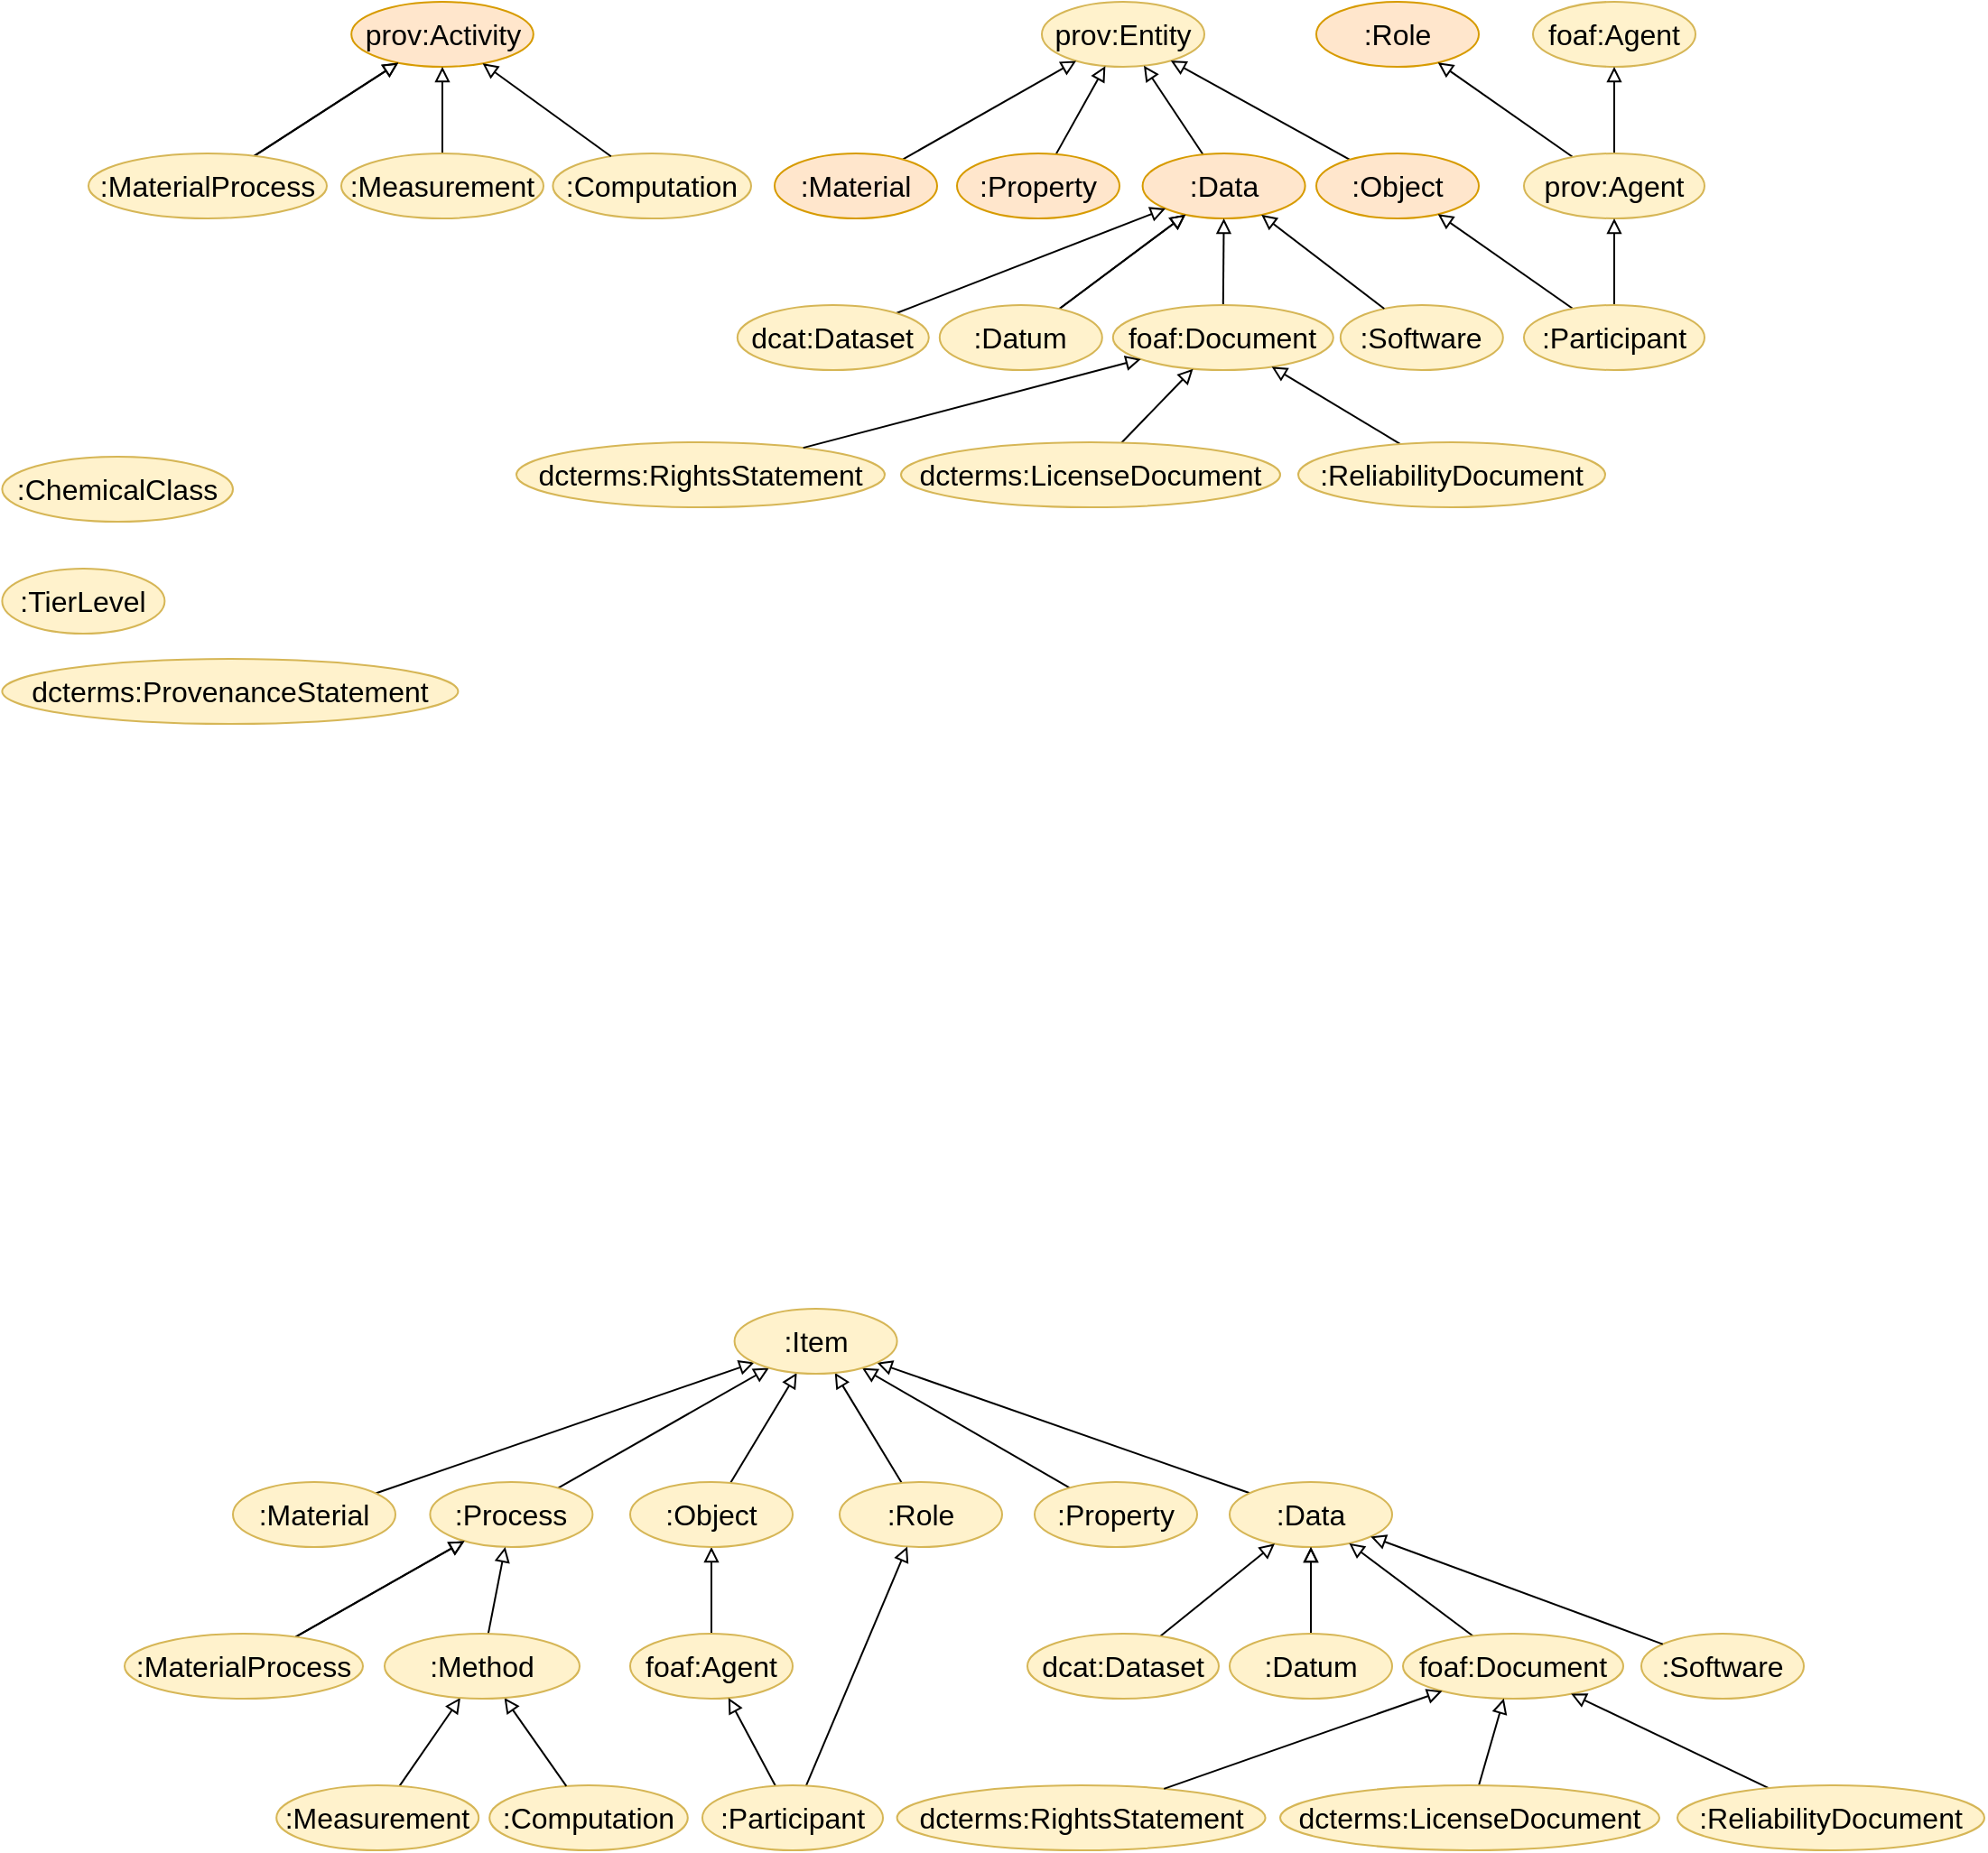 <mxfile compressed="false" version="27.0.2" pages="3">
  <diagram id="c_qGwFVzFrKK_DlR2sme" name="taxonomy">
    <mxGraphModel dx="1430" dy="1002" grid="1" gridSize="10" guides="1" tooltips="1" connect="1" arrows="1" fold="1" page="1" pageScale="1" pageWidth="1169" pageHeight="827" math="0" shadow="0">
      <root>
        <mxCell id="0" />
        <mxCell id="1" parent="0" />
        <mxCell id="ry9UfO9jY8viutkJ6SSy-36" value="dcterms:RightsStatement" style="ellipse;whiteSpace=wrap;html=1;fillColor=#fff2cc;strokeColor=#d6b656;fontSize=16;" parent="1" vertex="1">
          <mxGeometry x="327.0" y="420" width="204" height="36" as="geometry" />
        </mxCell>
        <mxCell id="ry9UfO9jY8viutkJ6SSy-44" value="dcterms:ProvenanceStatement" style="ellipse;whiteSpace=wrap;html=1;fillColor=#fff2cc;strokeColor=#d6b656;fontSize=16;" parent="1" vertex="1">
          <mxGeometry x="42.2" y="540" width="252.5" height="36" as="geometry" />
        </mxCell>
        <mxCell id="ry9UfO9jY8viutkJ6SSy-45" value=":TierLevel" style="ellipse;whiteSpace=wrap;html=1;fillColor=#fff2cc;strokeColor=#d6b656;fontSize=16;" parent="1" vertex="1">
          <mxGeometry x="42.2" y="490" width="90" height="36" as="geometry" />
        </mxCell>
        <mxCell id="ry9UfO9jY8viutkJ6SSy-2" value="foaf:Agent" style="ellipse;whiteSpace=wrap;html=1;fillColor=#fff2cc;strokeColor=#d6b656;fontSize=16;" parent="1" vertex="1">
          <mxGeometry x="890" y="176" width="90" height="36" as="geometry" />
        </mxCell>
        <mxCell id="ry9UfO9jY8viutkJ6SSy-3" value="prov:Entity" style="ellipse;whiteSpace=wrap;html=1;fillColor=#fff2cc;strokeColor=#d6b656;fontSize=16;" parent="1" vertex="1">
          <mxGeometry x="618" y="176" width="90" height="36" as="geometry" />
        </mxCell>
        <mxCell id="ry9UfO9jY8viutkJ6SSy-4" value="prov:Activity" style="ellipse;whiteSpace=wrap;html=1;fillColor=#ffe6cc;strokeColor=#d79b00;fontSize=16;" parent="1" vertex="1">
          <mxGeometry x="235.6" y="176" width="100.8" height="36" as="geometry" />
        </mxCell>
        <mxCell id="ry9UfO9jY8viutkJ6SSy-5" style="edgeStyle=none;shape=connector;rounded=0;orthogonalLoop=1;jettySize=auto;html=1;strokeColor=default;align=center;verticalAlign=middle;fontFamily=Helvetica;fontSize=16;fontColor=default;labelBackgroundColor=default;endArrow=block;endFill=0;" parent="1" source="ry9UfO9jY8viutkJ6SSy-21" target="ry9UfO9jY8viutkJ6SSy-4" edge="1">
          <mxGeometry relative="1" as="geometry" />
        </mxCell>
        <mxCell id="ry9UfO9jY8viutkJ6SSy-6" style="edgeStyle=none;shape=connector;rounded=0;orthogonalLoop=1;jettySize=auto;html=1;strokeColor=default;align=center;verticalAlign=middle;fontFamily=Helvetica;fontSize=16;fontColor=default;labelBackgroundColor=default;endArrow=block;endFill=0;" parent="1" source="ry9UfO9jY8viutkJ6SSy-21" target="ry9UfO9jY8viutkJ6SSy-4" edge="1">
          <mxGeometry relative="1" as="geometry" />
        </mxCell>
        <mxCell id="ry9UfO9jY8viutkJ6SSy-7" value=":Computation" style="ellipse;whiteSpace=wrap;html=1;fillColor=#fff2cc;strokeColor=#d6b656;fontSize=16;" parent="1" vertex="1">
          <mxGeometry x="347.2" y="260" width="109.8" height="36" as="geometry" />
        </mxCell>
        <mxCell id="ry9UfO9jY8viutkJ6SSy-8" style="edgeStyle=none;shape=connector;rounded=0;orthogonalLoop=1;jettySize=auto;html=1;strokeColor=default;align=center;verticalAlign=middle;fontFamily=Helvetica;fontSize=16;fontColor=default;labelBackgroundColor=default;endArrow=block;endFill=0;" parent="1" source="ry9UfO9jY8viutkJ6SSy-9" target="ry9UfO9jY8viutkJ6SSy-4" edge="1">
          <mxGeometry relative="1" as="geometry">
            <mxPoint x="296.087" y="295.556" as="targetPoint" />
          </mxGeometry>
        </mxCell>
        <mxCell id="ry9UfO9jY8viutkJ6SSy-9" value=":Measurement" style="ellipse;whiteSpace=wrap;html=1;fillColor=#fff2cc;strokeColor=#d6b656;fontSize=16;" parent="1" vertex="1">
          <mxGeometry x="230.0" y="260" width="112" height="36" as="geometry" />
        </mxCell>
        <mxCell id="ry9UfO9jY8viutkJ6SSy-10" value=":Role" style="ellipse;whiteSpace=wrap;html=1;fillColor=#ffe6cc;strokeColor=#d79b00;fontSize=16;" parent="1" vertex="1">
          <mxGeometry x="770" y="176" width="90" height="36" as="geometry" />
        </mxCell>
        <mxCell id="cna4vv1FPn3dMNvng9uA-3" style="edgeStyle=none;shape=connector;rounded=0;orthogonalLoop=1;jettySize=auto;html=1;labelBackgroundColor=default;strokeColor=default;fontFamily=Helvetica;fontSize=16;fontColor=default;endArrow=block;endFill=0;" parent="1" source="ry9UfO9jY8viutkJ6SSy-11" target="ry9UfO9jY8viutkJ6SSy-3" edge="1">
          <mxGeometry relative="1" as="geometry" />
        </mxCell>
        <mxCell id="ry9UfO9jY8viutkJ6SSy-11" value=":Data" style="ellipse;whiteSpace=wrap;html=1;fillColor=#ffe6cc;strokeColor=#d79b00;fontSize=16;" parent="1" vertex="1">
          <mxGeometry x="673.8" y="260" width="90" height="36" as="geometry" />
        </mxCell>
        <mxCell id="cna4vv1FPn3dMNvng9uA-7" style="edgeStyle=none;shape=connector;rounded=0;orthogonalLoop=1;jettySize=auto;html=1;labelBackgroundColor=default;strokeColor=default;fontFamily=Helvetica;fontSize=16;fontColor=default;endArrow=block;endFill=0;" parent="1" source="ry9UfO9jY8viutkJ6SSy-12" target="ry9UfO9jY8viutkJ6SSy-3" edge="1">
          <mxGeometry relative="1" as="geometry" />
        </mxCell>
        <mxCell id="ry9UfO9jY8viutkJ6SSy-12" value=":Material" style="ellipse;whiteSpace=wrap;html=1;fillColor=#ffe6cc;strokeColor=#d79b00;fontSize=16;" parent="1" vertex="1">
          <mxGeometry x="470" y="260" width="90" height="36" as="geometry" />
        </mxCell>
        <mxCell id="ry9UfO9jY8viutkJ6SSy-13" style="edgeStyle=none;shape=connector;rounded=0;orthogonalLoop=1;jettySize=auto;html=1;strokeColor=default;align=center;verticalAlign=middle;fontFamily=Helvetica;fontSize=16;fontColor=default;labelBackgroundColor=default;endArrow=block;endFill=0;" parent="1" source="ry9UfO9jY8viutkJ6SSy-16" target="ry9UfO9jY8viutkJ6SSy-11" edge="1">
          <mxGeometry relative="1" as="geometry" />
        </mxCell>
        <mxCell id="ry9UfO9jY8viutkJ6SSy-14" value=":Software" style="ellipse;whiteSpace=wrap;html=1;fillColor=#fff2cc;strokeColor=#d6b656;fontSize=16;" parent="1" vertex="1">
          <mxGeometry x="783.4" y="344" width="90" height="36" as="geometry" />
        </mxCell>
        <mxCell id="ry9UfO9jY8viutkJ6SSy-15" style="edgeStyle=none;shape=connector;rounded=0;orthogonalLoop=1;jettySize=auto;html=1;strokeColor=default;align=center;verticalAlign=middle;fontFamily=Helvetica;fontSize=16;fontColor=default;labelBackgroundColor=default;endArrow=block;endFill=0;" parent="1" source="ry9UfO9jY8viutkJ6SSy-16" target="ry9UfO9jY8viutkJ6SSy-11" edge="1">
          <mxGeometry relative="1" as="geometry" />
        </mxCell>
        <mxCell id="ry9UfO9jY8viutkJ6SSy-17" style="edgeStyle=none;shape=connector;rounded=0;orthogonalLoop=1;jettySize=auto;html=1;strokeColor=default;align=center;verticalAlign=middle;fontFamily=Helvetica;fontSize=16;fontColor=default;labelBackgroundColor=default;endArrow=block;endFill=0;" parent="1" source="ry9UfO9jY8viutkJ6SSy-18" target="ry9UfO9jY8viutkJ6SSy-11" edge="1">
          <mxGeometry relative="1" as="geometry" />
        </mxCell>
        <mxCell id="ry9UfO9jY8viutkJ6SSy-18" value="dcat:Dataset" style="ellipse;whiteSpace=wrap;html=1;fillColor=#fff2cc;strokeColor=#d6b656;fontSize=16;" parent="1" vertex="1">
          <mxGeometry x="449.4" y="344" width="106" height="36" as="geometry" />
        </mxCell>
        <mxCell id="cna4vv1FPn3dMNvng9uA-6" style="edgeStyle=none;shape=connector;rounded=0;orthogonalLoop=1;jettySize=auto;html=1;labelBackgroundColor=default;strokeColor=default;fontFamily=Helvetica;fontSize=16;fontColor=default;endArrow=block;endFill=0;" parent="1" source="ry9UfO9jY8viutkJ6SSy-19" target="ry9UfO9jY8viutkJ6SSy-3" edge="1">
          <mxGeometry relative="1" as="geometry" />
        </mxCell>
        <mxCell id="ry9UfO9jY8viutkJ6SSy-19" value=":Property" style="ellipse;whiteSpace=wrap;html=1;fillColor=#ffe6cc;strokeColor=#d79b00;fontSize=16;" parent="1" vertex="1">
          <mxGeometry x="571" y="260" width="90" height="36" as="geometry" />
        </mxCell>
        <mxCell id="ry9UfO9jY8viutkJ6SSy-20" value="" style="edgeStyle=none;shape=connector;rounded=0;orthogonalLoop=1;jettySize=auto;html=1;strokeColor=default;align=center;verticalAlign=middle;fontFamily=Helvetica;fontSize=16;fontColor=default;labelBackgroundColor=default;endArrow=block;endFill=0;" parent="1" source="ry9UfO9jY8viutkJ6SSy-7" target="ry9UfO9jY8viutkJ6SSy-4" edge="1">
          <mxGeometry relative="1" as="geometry">
            <mxPoint x="396.8" y="368" as="sourcePoint" />
            <mxPoint x="320.31" y="295.526" as="targetPoint" />
          </mxGeometry>
        </mxCell>
        <mxCell id="ry9UfO9jY8viutkJ6SSy-21" value=":&lt;span style=&quot;background-color: transparent; color: light-dark(rgb(0, 0, 0), rgb(255, 255, 255));&quot;&gt;MaterialProcess&lt;/span&gt;" style="ellipse;whiteSpace=wrap;html=1;fillColor=#fff2cc;strokeColor=#d6b656;fontSize=16;" parent="1" vertex="1">
          <mxGeometry x="90.0" y="260" width="132" height="36" as="geometry" />
        </mxCell>
        <mxCell id="ry9UfO9jY8viutkJ6SSy-33" value="" style="edgeStyle=none;shape=connector;rounded=0;orthogonalLoop=1;jettySize=auto;html=1;strokeColor=default;align=center;verticalAlign=middle;fontFamily=Helvetica;fontSize=16;fontColor=default;labelBackgroundColor=default;endArrow=block;endFill=0;" parent="1" source="ry9UfO9jY8viutkJ6SSy-14" target="ry9UfO9jY8viutkJ6SSy-11" edge="1">
          <mxGeometry relative="1" as="geometry">
            <mxPoint x="719.4" y="392" as="sourcePoint" />
            <mxPoint x="719.4" y="296" as="targetPoint" />
          </mxGeometry>
        </mxCell>
        <mxCell id="ry9UfO9jY8viutkJ6SSy-16" value=":Datum" style="ellipse;whiteSpace=wrap;html=1;fillColor=#fff2cc;strokeColor=#d6b656;fontSize=16;" parent="1" vertex="1">
          <mxGeometry x="561.4" y="344" width="90" height="36" as="geometry" />
        </mxCell>
        <mxCell id="ry9UfO9jY8viutkJ6SSy-35" style="edgeStyle=none;shape=connector;rounded=0;orthogonalLoop=1;jettySize=auto;html=1;strokeColor=default;align=center;verticalAlign=middle;fontFamily=Helvetica;fontSize=16;fontColor=default;labelBackgroundColor=default;endArrow=block;endFill=0;" parent="1" source="ry9UfO9jY8viutkJ6SSy-34" target="ry9UfO9jY8viutkJ6SSy-11" edge="1">
          <mxGeometry relative="1" as="geometry" />
        </mxCell>
        <mxCell id="ry9UfO9jY8viutkJ6SSy-34" value="foaf:Document" style="ellipse;whiteSpace=wrap;html=1;fillColor=#fff2cc;strokeColor=#d6b656;fontSize=16;" parent="1" vertex="1">
          <mxGeometry x="657.4" y="344" width="122" height="36" as="geometry" />
        </mxCell>
        <mxCell id="ry9UfO9jY8viutkJ6SSy-37" style="edgeStyle=none;shape=connector;rounded=0;orthogonalLoop=1;jettySize=auto;html=1;strokeColor=default;align=center;verticalAlign=middle;fontFamily=Helvetica;fontSize=16;fontColor=default;labelBackgroundColor=default;endArrow=block;endFill=0;" parent="1" source="ry9UfO9jY8viutkJ6SSy-36" target="ry9UfO9jY8viutkJ6SSy-34" edge="1">
          <mxGeometry relative="1" as="geometry" />
        </mxCell>
        <mxCell id="ry9UfO9jY8viutkJ6SSy-39" style="edgeStyle=none;shape=connector;rounded=0;orthogonalLoop=1;jettySize=auto;html=1;strokeColor=default;align=center;verticalAlign=middle;fontFamily=Helvetica;fontSize=16;fontColor=default;labelBackgroundColor=default;endArrow=block;endFill=0;" parent="1" source="ry9UfO9jY8viutkJ6SSy-38" target="ry9UfO9jY8viutkJ6SSy-34" edge="1">
          <mxGeometry relative="1" as="geometry" />
        </mxCell>
        <mxCell id="ry9UfO9jY8viutkJ6SSy-38" value="dcterms:LicenseDocument" style="ellipse;whiteSpace=wrap;html=1;fillColor=#fff2cc;strokeColor=#d6b656;fontSize=16;" parent="1" vertex="1">
          <mxGeometry x="540" y="420" width="210" height="36" as="geometry" />
        </mxCell>
        <mxCell id="ry9UfO9jY8viutkJ6SSy-40" value=":ChemicalC&lt;span style=&quot;background-color: transparent; color: light-dark(rgb(0, 0, 0), rgb(255, 255, 255));&quot;&gt;lass&lt;/span&gt;" style="ellipse;whiteSpace=wrap;html=1;fillColor=#fff2cc;strokeColor=#d6b656;fontSize=16;" parent="1" vertex="1">
          <mxGeometry x="42.2" y="428" width="127.8" height="36" as="geometry" />
        </mxCell>
        <mxCell id="ry9UfO9jY8viutkJ6SSy-43" style="edgeStyle=none;shape=connector;rounded=0;orthogonalLoop=1;jettySize=auto;html=1;strokeColor=default;align=center;verticalAlign=middle;fontFamily=Helvetica;fontSize=16;fontColor=default;labelBackgroundColor=default;endArrow=block;endFill=0;" parent="1" source="ry9UfO9jY8viutkJ6SSy-42" target="ry9UfO9jY8viutkJ6SSy-34" edge="1">
          <mxGeometry relative="1" as="geometry" />
        </mxCell>
        <mxCell id="ry9UfO9jY8viutkJ6SSy-42" value=":ReliabilityDocument" style="ellipse;whiteSpace=wrap;html=1;fillColor=#fff2cc;strokeColor=#d6b656;fontSize=16;" parent="1" vertex="1">
          <mxGeometry x="760" y="420" width="170" height="36" as="geometry" />
        </mxCell>
        <mxCell id="kWhlbd5uukrog3knRlG9-2" style="edgeStyle=none;shape=connector;rounded=0;orthogonalLoop=1;jettySize=auto;html=1;strokeColor=default;align=center;verticalAlign=middle;fontFamily=Helvetica;fontSize=11;fontColor=default;labelBackgroundColor=default;endArrow=block;endFill=0;" parent="1" source="kWhlbd5uukrog3knRlG9-1" target="ry9UfO9jY8viutkJ6SSy-2" edge="1">
          <mxGeometry relative="1" as="geometry" />
        </mxCell>
        <mxCell id="kWhlbd5uukrog3knRlG9-3" style="edgeStyle=none;shape=connector;rounded=0;orthogonalLoop=1;jettySize=auto;html=1;strokeColor=default;align=center;verticalAlign=middle;fontFamily=Helvetica;fontSize=11;fontColor=default;labelBackgroundColor=default;endArrow=block;endFill=0;" parent="1" source="kWhlbd5uukrog3knRlG9-1" target="ry9UfO9jY8viutkJ6SSy-10" edge="1">
          <mxGeometry relative="1" as="geometry" />
        </mxCell>
        <mxCell id="kWhlbd5uukrog3knRlG9-1" value="prov:Agent" style="ellipse;whiteSpace=wrap;html=1;fillColor=#fff2cc;strokeColor=#d6b656;fontSize=16;" parent="1" vertex="1">
          <mxGeometry x="885" y="260" width="100" height="36" as="geometry" />
        </mxCell>
        <mxCell id="Ie4sDIiYnQksiKkoq-xq-1" value="dcterms:RightsStatement" style="ellipse;whiteSpace=wrap;html=1;fillColor=#fff2cc;strokeColor=#d6b656;fontSize=16;" parent="1" vertex="1">
          <mxGeometry x="537.8" y="1164" width="204" height="36" as="geometry" />
        </mxCell>
        <mxCell id="Ie4sDIiYnQksiKkoq-xq-2" style="rounded=0;orthogonalLoop=1;jettySize=auto;html=1;endArrow=block;endFill=0;fontSize=16;" parent="1" source="Ie4sDIiYnQksiKkoq-xq-3" target="Ie4sDIiYnQksiKkoq-xq-5" edge="1">
          <mxGeometry relative="1" as="geometry" />
        </mxCell>
        <mxCell id="Ie4sDIiYnQksiKkoq-xq-3" value="foaf:Agent" style="ellipse;whiteSpace=wrap;html=1;fillColor=#fff2cc;strokeColor=#d6b656;fontSize=16;" parent="1" vertex="1">
          <mxGeometry x="390" y="1080" width="90" height="36" as="geometry" />
        </mxCell>
        <mxCell id="Ie4sDIiYnQksiKkoq-xq-4" style="edgeStyle=none;shape=connector;rounded=0;orthogonalLoop=1;jettySize=auto;html=1;strokeColor=default;align=center;verticalAlign=middle;fontFamily=Helvetica;fontSize=16;fontColor=default;labelBackgroundColor=default;endArrow=block;endFill=0;" parent="1" source="Ie4sDIiYnQksiKkoq-xq-5" target="Ie4sDIiYnQksiKkoq-xq-28" edge="1">
          <mxGeometry relative="1" as="geometry" />
        </mxCell>
        <mxCell id="Ie4sDIiYnQksiKkoq-xq-5" value=":Object" style="ellipse;whiteSpace=wrap;html=1;fillColor=#fff2cc;strokeColor=#d6b656;fontSize=16;" parent="1" vertex="1">
          <mxGeometry x="390" y="996" width="90" height="36" as="geometry" />
        </mxCell>
        <mxCell id="Ie4sDIiYnQksiKkoq-xq-6" style="edgeStyle=none;shape=connector;rounded=0;orthogonalLoop=1;jettySize=auto;html=1;strokeColor=default;align=center;verticalAlign=middle;fontFamily=Helvetica;fontSize=16;fontColor=default;labelBackgroundColor=default;endArrow=block;endFill=0;" parent="1" source="Ie4sDIiYnQksiKkoq-xq-7" target="Ie4sDIiYnQksiKkoq-xq-28" edge="1">
          <mxGeometry relative="1" as="geometry" />
        </mxCell>
        <mxCell id="Ie4sDIiYnQksiKkoq-xq-7" value=":Process" style="ellipse;whiteSpace=wrap;html=1;fillColor=#fff2cc;strokeColor=#d6b656;fontSize=16;" parent="1" vertex="1">
          <mxGeometry x="279.2" y="996" width="90" height="36" as="geometry" />
        </mxCell>
        <mxCell id="Ie4sDIiYnQksiKkoq-xq-8" style="edgeStyle=none;shape=connector;rounded=0;orthogonalLoop=1;jettySize=auto;html=1;strokeColor=default;align=center;verticalAlign=middle;fontFamily=Helvetica;fontSize=16;fontColor=default;labelBackgroundColor=default;endArrow=block;endFill=0;" parent="1" source="Ie4sDIiYnQksiKkoq-xq-27" target="Ie4sDIiYnQksiKkoq-xq-7" edge="1">
          <mxGeometry relative="1" as="geometry" />
        </mxCell>
        <mxCell id="Ie4sDIiYnQksiKkoq-xq-9" style="edgeStyle=none;shape=connector;rounded=0;orthogonalLoop=1;jettySize=auto;html=1;strokeColor=default;align=center;verticalAlign=middle;fontFamily=Helvetica;fontSize=16;fontColor=default;labelBackgroundColor=default;endArrow=block;endFill=0;" parent="1" source="Ie4sDIiYnQksiKkoq-xq-27" target="Ie4sDIiYnQksiKkoq-xq-7" edge="1">
          <mxGeometry relative="1" as="geometry" />
        </mxCell>
        <mxCell id="Ie4sDIiYnQksiKkoq-xq-10" value=":Computation" style="ellipse;whiteSpace=wrap;html=1;fillColor=#fff2cc;strokeColor=#d6b656;fontSize=16;" parent="1" vertex="1">
          <mxGeometry x="312.1" y="1164" width="109.8" height="36" as="geometry" />
        </mxCell>
        <mxCell id="Ie4sDIiYnQksiKkoq-xq-11" style="edgeStyle=none;shape=connector;rounded=0;orthogonalLoop=1;jettySize=auto;html=1;strokeColor=default;align=center;verticalAlign=middle;fontFamily=Helvetica;fontSize=16;fontColor=default;labelBackgroundColor=default;endArrow=block;endFill=0;" parent="1" source="Ie4sDIiYnQksiKkoq-xq-12" target="Ie4sDIiYnQksiKkoq-xq-30" edge="1">
          <mxGeometry relative="1" as="geometry" />
        </mxCell>
        <mxCell id="Ie4sDIiYnQksiKkoq-xq-12" value=":Measurement" style="ellipse;whiteSpace=wrap;html=1;fillColor=#fff2cc;strokeColor=#d6b656;fontSize=16;" parent="1" vertex="1">
          <mxGeometry x="194.1" y="1164" width="112" height="36" as="geometry" />
        </mxCell>
        <mxCell id="Ie4sDIiYnQksiKkoq-xq-13" style="edgeStyle=none;shape=connector;rounded=0;orthogonalLoop=1;jettySize=auto;html=1;strokeColor=default;align=center;verticalAlign=middle;fontFamily=Helvetica;fontSize=16;fontColor=default;labelBackgroundColor=default;endArrow=block;endFill=0;" parent="1" source="Ie4sDIiYnQksiKkoq-xq-14" target="Ie4sDIiYnQksiKkoq-xq-28" edge="1">
          <mxGeometry relative="1" as="geometry" />
        </mxCell>
        <mxCell id="Ie4sDIiYnQksiKkoq-xq-14" value=":Role" style="ellipse;whiteSpace=wrap;html=1;fillColor=#fff2cc;strokeColor=#d6b656;fontSize=16;" parent="1" vertex="1">
          <mxGeometry x="506" y="996" width="90" height="36" as="geometry" />
        </mxCell>
        <mxCell id="Ie4sDIiYnQksiKkoq-xq-15" style="edgeStyle=none;shape=connector;rounded=0;orthogonalLoop=1;jettySize=auto;html=1;strokeColor=default;align=center;verticalAlign=middle;fontFamily=Helvetica;fontSize=16;fontColor=default;labelBackgroundColor=default;endArrow=block;endFill=0;" parent="1" source="Ie4sDIiYnQksiKkoq-xq-16" target="Ie4sDIiYnQksiKkoq-xq-28" edge="1">
          <mxGeometry relative="1" as="geometry" />
        </mxCell>
        <mxCell id="Ie4sDIiYnQksiKkoq-xq-16" value=":Data" style="ellipse;whiteSpace=wrap;html=1;fillColor=#fff2cc;strokeColor=#d6b656;fontSize=16;" parent="1" vertex="1">
          <mxGeometry x="722" y="996" width="90" height="36" as="geometry" />
        </mxCell>
        <mxCell id="Ie4sDIiYnQksiKkoq-xq-17" value="" style="edgeStyle=none;shape=connector;rounded=0;orthogonalLoop=1;jettySize=auto;html=1;strokeColor=default;align=center;verticalAlign=middle;fontFamily=Helvetica;fontSize=16;fontColor=default;labelBackgroundColor=default;endArrow=block;endFill=0;" parent="1" source="Ie4sDIiYnQksiKkoq-xq-18" target="Ie4sDIiYnQksiKkoq-xq-28" edge="1">
          <mxGeometry relative="1" as="geometry" />
        </mxCell>
        <mxCell id="Ie4sDIiYnQksiKkoq-xq-18" value=":Material" style="ellipse;whiteSpace=wrap;html=1;fillColor=#fff2cc;strokeColor=#d6b656;fontSize=16;" parent="1" vertex="1">
          <mxGeometry x="170" y="996" width="90" height="36" as="geometry" />
        </mxCell>
        <mxCell id="Ie4sDIiYnQksiKkoq-xq-19" style="edgeStyle=none;shape=connector;rounded=0;orthogonalLoop=1;jettySize=auto;html=1;strokeColor=default;align=center;verticalAlign=middle;fontFamily=Helvetica;fontSize=16;fontColor=default;labelBackgroundColor=default;endArrow=block;endFill=0;" parent="1" source="Ie4sDIiYnQksiKkoq-xq-32" target="Ie4sDIiYnQksiKkoq-xq-16" edge="1">
          <mxGeometry relative="1" as="geometry" />
        </mxCell>
        <mxCell id="Ie4sDIiYnQksiKkoq-xq-20" value=":Software" style="ellipse;whiteSpace=wrap;html=1;fillColor=#fff2cc;strokeColor=#d6b656;fontSize=16;" parent="1" vertex="1">
          <mxGeometry x="950" y="1080" width="90" height="36" as="geometry" />
        </mxCell>
        <mxCell id="Ie4sDIiYnQksiKkoq-xq-21" style="edgeStyle=none;shape=connector;rounded=0;orthogonalLoop=1;jettySize=auto;html=1;strokeColor=default;align=center;verticalAlign=middle;fontFamily=Helvetica;fontSize=16;fontColor=default;labelBackgroundColor=default;endArrow=block;endFill=0;" parent="1" source="Ie4sDIiYnQksiKkoq-xq-32" target="Ie4sDIiYnQksiKkoq-xq-16" edge="1">
          <mxGeometry relative="1" as="geometry" />
        </mxCell>
        <mxCell id="Ie4sDIiYnQksiKkoq-xq-22" style="edgeStyle=none;shape=connector;rounded=0;orthogonalLoop=1;jettySize=auto;html=1;strokeColor=default;align=center;verticalAlign=middle;fontFamily=Helvetica;fontSize=16;fontColor=default;labelBackgroundColor=default;endArrow=block;endFill=0;" parent="1" source="Ie4sDIiYnQksiKkoq-xq-23" target="Ie4sDIiYnQksiKkoq-xq-16" edge="1">
          <mxGeometry relative="1" as="geometry" />
        </mxCell>
        <mxCell id="Ie4sDIiYnQksiKkoq-xq-23" value="dcat:Dataset" style="ellipse;whiteSpace=wrap;html=1;fillColor=#fff2cc;strokeColor=#d6b656;fontSize=16;" parent="1" vertex="1">
          <mxGeometry x="610" y="1080" width="106" height="36" as="geometry" />
        </mxCell>
        <mxCell id="Ie4sDIiYnQksiKkoq-xq-24" style="edgeStyle=none;shape=connector;rounded=0;orthogonalLoop=1;jettySize=auto;html=1;strokeColor=default;align=center;verticalAlign=middle;fontFamily=Helvetica;fontSize=16;fontColor=default;labelBackgroundColor=default;endArrow=block;endFill=0;" parent="1" source="Ie4sDIiYnQksiKkoq-xq-25" target="Ie4sDIiYnQksiKkoq-xq-28" edge="1">
          <mxGeometry relative="1" as="geometry" />
        </mxCell>
        <mxCell id="Ie4sDIiYnQksiKkoq-xq-25" value=":Property" style="ellipse;whiteSpace=wrap;html=1;fillColor=#fff2cc;strokeColor=#d6b656;fontSize=16;" parent="1" vertex="1">
          <mxGeometry x="614" y="996" width="90" height="36" as="geometry" />
        </mxCell>
        <mxCell id="Ie4sDIiYnQksiKkoq-xq-26" value="" style="edgeStyle=none;shape=connector;rounded=0;orthogonalLoop=1;jettySize=auto;html=1;strokeColor=default;align=center;verticalAlign=middle;fontFamily=Helvetica;fontSize=16;fontColor=default;labelBackgroundColor=default;endArrow=block;endFill=0;" parent="1" source="Ie4sDIiYnQksiKkoq-xq-10" target="Ie4sDIiYnQksiKkoq-xq-30" edge="1">
          <mxGeometry relative="1" as="geometry">
            <mxPoint x="396.8" y="1188" as="sourcePoint" />
            <mxPoint x="375.2" y="1032" as="targetPoint" />
          </mxGeometry>
        </mxCell>
        <mxCell id="Ie4sDIiYnQksiKkoq-xq-27" value=":&lt;span style=&quot;background-color: transparent; color: light-dark(rgb(0, 0, 0), rgb(255, 255, 255));&quot;&gt;MaterialProcess&lt;/span&gt;" style="ellipse;whiteSpace=wrap;html=1;fillColor=#fff2cc;strokeColor=#d6b656;fontSize=16;" parent="1" vertex="1">
          <mxGeometry x="110" y="1080" width="132" height="36" as="geometry" />
        </mxCell>
        <mxCell id="Ie4sDIiYnQksiKkoq-xq-28" value=":Item" style="ellipse;whiteSpace=wrap;html=1;fillColor=#fff2cc;strokeColor=#d6b656;fontSize=16;" parent="1" vertex="1">
          <mxGeometry x="447.8" y="900" width="90" height="36" as="geometry" />
        </mxCell>
        <mxCell id="Ie4sDIiYnQksiKkoq-xq-29" style="edgeStyle=none;shape=connector;rounded=0;orthogonalLoop=1;jettySize=auto;html=1;strokeColor=default;align=center;verticalAlign=middle;fontFamily=Helvetica;fontSize=16;fontColor=default;labelBackgroundColor=default;endArrow=block;endFill=0;" parent="1" source="Ie4sDIiYnQksiKkoq-xq-30" target="Ie4sDIiYnQksiKkoq-xq-7" edge="1">
          <mxGeometry relative="1" as="geometry" />
        </mxCell>
        <mxCell id="Ie4sDIiYnQksiKkoq-xq-30" value=":Method" style="ellipse;whiteSpace=wrap;html=1;fillColor=#fff2cc;strokeColor=#d6b656;fontSize=16;" parent="1" vertex="1">
          <mxGeometry x="254" y="1080" width="108" height="36" as="geometry" />
        </mxCell>
        <mxCell id="Ie4sDIiYnQksiKkoq-xq-31" value="" style="edgeStyle=none;shape=connector;rounded=0;orthogonalLoop=1;jettySize=auto;html=1;strokeColor=default;align=center;verticalAlign=middle;fontFamily=Helvetica;fontSize=16;fontColor=default;labelBackgroundColor=default;endArrow=block;endFill=0;" parent="1" source="Ie4sDIiYnQksiKkoq-xq-20" target="Ie4sDIiYnQksiKkoq-xq-16" edge="1">
          <mxGeometry relative="1" as="geometry">
            <mxPoint x="767.6" y="1128" as="sourcePoint" />
            <mxPoint x="767.6" y="1032" as="targetPoint" />
          </mxGeometry>
        </mxCell>
        <mxCell id="Ie4sDIiYnQksiKkoq-xq-32" value=":Datum" style="ellipse;whiteSpace=wrap;html=1;fillColor=#fff2cc;strokeColor=#d6b656;fontSize=16;" parent="1" vertex="1">
          <mxGeometry x="722" y="1080" width="90" height="36" as="geometry" />
        </mxCell>
        <mxCell id="Ie4sDIiYnQksiKkoq-xq-33" style="edgeStyle=none;shape=connector;rounded=0;orthogonalLoop=1;jettySize=auto;html=1;strokeColor=default;align=center;verticalAlign=middle;fontFamily=Helvetica;fontSize=16;fontColor=default;labelBackgroundColor=default;endArrow=block;endFill=0;" parent="1" source="Ie4sDIiYnQksiKkoq-xq-34" target="Ie4sDIiYnQksiKkoq-xq-16" edge="1">
          <mxGeometry relative="1" as="geometry" />
        </mxCell>
        <mxCell id="Ie4sDIiYnQksiKkoq-xq-34" value="foaf:Document" style="ellipse;whiteSpace=wrap;html=1;fillColor=#fff2cc;strokeColor=#d6b656;fontSize=16;" parent="1" vertex="1">
          <mxGeometry x="818" y="1080" width="122" height="36" as="geometry" />
        </mxCell>
        <mxCell id="Ie4sDIiYnQksiKkoq-xq-35" style="edgeStyle=none;shape=connector;rounded=0;orthogonalLoop=1;jettySize=auto;html=1;strokeColor=default;align=center;verticalAlign=middle;fontFamily=Helvetica;fontSize=16;fontColor=default;labelBackgroundColor=default;endArrow=block;endFill=0;" parent="1" source="Ie4sDIiYnQksiKkoq-xq-1" target="Ie4sDIiYnQksiKkoq-xq-34" edge="1">
          <mxGeometry relative="1" as="geometry" />
        </mxCell>
        <mxCell id="Ie4sDIiYnQksiKkoq-xq-36" style="edgeStyle=none;shape=connector;rounded=0;orthogonalLoop=1;jettySize=auto;html=1;strokeColor=default;align=center;verticalAlign=middle;fontFamily=Helvetica;fontSize=16;fontColor=default;labelBackgroundColor=default;endArrow=block;endFill=0;" parent="1" source="Ie4sDIiYnQksiKkoq-xq-37" target="Ie4sDIiYnQksiKkoq-xq-34" edge="1">
          <mxGeometry relative="1" as="geometry" />
        </mxCell>
        <mxCell id="Ie4sDIiYnQksiKkoq-xq-37" value="dcterms:LicenseDocument" style="ellipse;whiteSpace=wrap;html=1;fillColor=#fff2cc;strokeColor=#d6b656;fontSize=16;" parent="1" vertex="1">
          <mxGeometry x="750" y="1164" width="210" height="36" as="geometry" />
        </mxCell>
        <mxCell id="Ie4sDIiYnQksiKkoq-xq-38" style="edgeStyle=none;shape=connector;rounded=0;orthogonalLoop=1;jettySize=auto;html=1;strokeColor=default;align=center;verticalAlign=middle;fontFamily=Helvetica;fontSize=16;fontColor=default;labelBackgroundColor=default;endArrow=block;endFill=0;" parent="1" source="Ie4sDIiYnQksiKkoq-xq-39" target="Ie4sDIiYnQksiKkoq-xq-34" edge="1">
          <mxGeometry relative="1" as="geometry" />
        </mxCell>
        <mxCell id="Ie4sDIiYnQksiKkoq-xq-39" value=":ReliabilityDocument" style="ellipse;whiteSpace=wrap;html=1;fillColor=#fff2cc;strokeColor=#d6b656;fontSize=16;" parent="1" vertex="1">
          <mxGeometry x="970" y="1164" width="170" height="36" as="geometry" />
        </mxCell>
        <mxCell id="Ie4sDIiYnQksiKkoq-xq-40" style="edgeStyle=none;shape=connector;rounded=0;orthogonalLoop=1;jettySize=auto;html=1;strokeColor=default;align=center;verticalAlign=middle;fontFamily=Helvetica;fontSize=11;fontColor=default;labelBackgroundColor=default;endArrow=block;endFill=0;" parent="1" source="Ie4sDIiYnQksiKkoq-xq-42" target="Ie4sDIiYnQksiKkoq-xq-3" edge="1">
          <mxGeometry relative="1" as="geometry" />
        </mxCell>
        <mxCell id="Ie4sDIiYnQksiKkoq-xq-41" style="edgeStyle=none;shape=connector;rounded=0;orthogonalLoop=1;jettySize=auto;html=1;strokeColor=default;align=center;verticalAlign=middle;fontFamily=Helvetica;fontSize=11;fontColor=default;labelBackgroundColor=default;endArrow=block;endFill=0;" parent="1" source="Ie4sDIiYnQksiKkoq-xq-42" target="Ie4sDIiYnQksiKkoq-xq-14" edge="1">
          <mxGeometry relative="1" as="geometry" />
        </mxCell>
        <mxCell id="Ie4sDIiYnQksiKkoq-xq-42" value=":Participant" style="ellipse;whiteSpace=wrap;html=1;fillColor=#fff2cc;strokeColor=#d6b656;fontSize=16;" parent="1" vertex="1">
          <mxGeometry x="430" y="1164" width="100" height="36" as="geometry" />
        </mxCell>
        <mxCell id="cna4vv1FPn3dMNvng9uA-5" style="edgeStyle=none;shape=connector;rounded=0;orthogonalLoop=1;jettySize=auto;html=1;labelBackgroundColor=default;strokeColor=default;fontFamily=Helvetica;fontSize=16;fontColor=default;endArrow=block;endFill=0;" parent="1" source="cna4vv1FPn3dMNvng9uA-4" target="ry9UfO9jY8viutkJ6SSy-3" edge="1">
          <mxGeometry relative="1" as="geometry" />
        </mxCell>
        <mxCell id="cna4vv1FPn3dMNvng9uA-4" value=":Object" style="ellipse;whiteSpace=wrap;html=1;fillColor=#ffe6cc;strokeColor=#d79b00;fontSize=16;" parent="1" vertex="1">
          <mxGeometry x="770" y="260" width="90" height="36" as="geometry" />
        </mxCell>
        <mxCell id="IKtQDkGF2y6kxZeVfbc6-2" style="edgeStyle=none;shape=connector;rounded=0;orthogonalLoop=1;jettySize=auto;html=1;labelBackgroundColor=default;strokeColor=default;fontFamily=Helvetica;fontSize=16;fontColor=default;endArrow=block;endFill=0;" parent="1" source="IKtQDkGF2y6kxZeVfbc6-1" target="cna4vv1FPn3dMNvng9uA-4" edge="1">
          <mxGeometry relative="1" as="geometry" />
        </mxCell>
        <mxCell id="IKtQDkGF2y6kxZeVfbc6-3" style="edgeStyle=none;shape=connector;rounded=0;orthogonalLoop=1;jettySize=auto;html=1;labelBackgroundColor=default;strokeColor=default;fontFamily=Helvetica;fontSize=16;fontColor=default;endArrow=block;endFill=0;" parent="1" source="IKtQDkGF2y6kxZeVfbc6-1" target="kWhlbd5uukrog3knRlG9-1" edge="1">
          <mxGeometry relative="1" as="geometry" />
        </mxCell>
        <mxCell id="IKtQDkGF2y6kxZeVfbc6-1" value=":Participant" style="ellipse;whiteSpace=wrap;html=1;fillColor=#fff2cc;strokeColor=#d6b656;fontSize=16;" parent="1" vertex="1">
          <mxGeometry x="885" y="344" width="100" height="36" as="geometry" />
        </mxCell>
      </root>
    </mxGraphModel>
  </diagram>
  <diagram id="C_nCZQLsgAbKQLki8wys" name="relations">
    <mxGraphModel dx="908" dy="644" grid="1" gridSize="10" guides="1" tooltips="1" connect="1" arrows="1" fold="1" page="1" pageScale="1" pageWidth="1169" pageHeight="827" math="0" shadow="0">
      <root>
        <mxCell id="0" />
        <mxCell id="1" parent="0" />
        <mxCell id="pc0Bsd947OsiS7TRPHhO-41" value="" style="rounded=1;whiteSpace=wrap;html=1;fontFamily=Helvetica;fontSize=11;fontColor=default;labelBackgroundColor=default;arcSize=6;" parent="1" vertex="1">
          <mxGeometry x="1240" y="60" width="980" height="380" as="geometry" />
        </mxCell>
        <mxCell id="pc0Bsd947OsiS7TRPHhO-44" value="" style="rounded=1;whiteSpace=wrap;html=1;fontFamily=Helvetica;fontSize=11;fontColor=default;labelBackgroundColor=default;arcSize=9;" parent="1" vertex="1">
          <mxGeometry x="60" y="490" width="870" height="270" as="geometry" />
        </mxCell>
        <mxCell id="BzKERjF3jsHIGHya7ayO-1" value="&lt;span&gt;:overlaps&lt;/span&gt;" style="rounded=0;whiteSpace=wrap;html=1;fontFamily=Helvetica;fontSize=16;labelBackgroundColor=none;fillColor=#dae8fc;strokeColor=#6c8ebf;" parent="1" vertex="1">
          <mxGeometry x="1785" y="80" width="90" height="36" as="geometry" />
        </mxCell>
        <mxCell id="TIyq5lyY1cmufyls8Zxv-3" style="edgeStyle=none;shape=connector;rounded=0;orthogonalLoop=1;jettySize=auto;html=1;strokeColor=default;align=center;verticalAlign=middle;fontFamily=Helvetica;fontSize=11;fontColor=default;labelBackgroundColor=default;endArrow=block;endFill=0;" parent="1" source="TIyq5lyY1cmufyls8Zxv-2" target="BzKERjF3jsHIGHya7ayO-1" edge="1">
          <mxGeometry relative="1" as="geometry" />
        </mxCell>
        <mxCell id="TIyq5lyY1cmufyls8Zxv-2" value="&lt;span&gt;:overcrosses&lt;/span&gt;" style="rounded=0;whiteSpace=wrap;html=1;fontFamily=Helvetica;fontSize=16;labelBackgroundColor=none;fillColor=#dae8fc;strokeColor=#6c8ebf;" parent="1" vertex="1">
          <mxGeometry x="1680" y="150" width="120" height="36" as="geometry" />
        </mxCell>
        <mxCell id="TIyq5lyY1cmufyls8Zxv-5" style="edgeStyle=none;shape=connector;rounded=0;orthogonalLoop=1;jettySize=auto;html=1;strokeColor=default;align=center;verticalAlign=middle;fontFamily=Helvetica;fontSize=11;fontColor=default;labelBackgroundColor=default;endArrow=block;endFill=0;" parent="1" source="TIyq5lyY1cmufyls8Zxv-4" target="BzKERjF3jsHIGHya7ayO-1" edge="1">
          <mxGeometry relative="1" as="geometry" />
        </mxCell>
        <mxCell id="TIyq5lyY1cmufyls8Zxv-4" value="&lt;span&gt;dcterms:hasPart&lt;/span&gt;" style="rounded=0;whiteSpace=wrap;html=1;fontFamily=Helvetica;fontSize=16;labelBackgroundColor=none;fillColor=#dae8fc;strokeColor=#6c8ebf;" parent="1" vertex="1">
          <mxGeometry x="1820" y="150" width="130" height="36" as="geometry" />
        </mxCell>
        <mxCell id="TIyq5lyY1cmufyls8Zxv-6" value="&lt;i&gt;reflexive&lt;/i&gt;&lt;div&gt;&lt;i&gt;symmetric&lt;/i&gt;&lt;/div&gt;" style="text;html=1;align=left;verticalAlign=middle;whiteSpace=wrap;rounded=0;fontFamily=Helvetica;fontSize=11;fontColor=default;labelBackgroundColor=default;" parent="1" vertex="1">
          <mxGeometry x="1880" y="83" width="60" height="30" as="geometry" />
        </mxCell>
        <mxCell id="TIyq5lyY1cmufyls8Zxv-7" value="&lt;i&gt;reflexive&lt;/i&gt;&lt;div&gt;&lt;i&gt;antisymmetric&lt;/i&gt;&lt;/div&gt;&lt;div style=&quot;&quot;&gt;&lt;i&gt;transitive&lt;/i&gt;&lt;/div&gt;" style="text;html=1;align=left;verticalAlign=middle;whiteSpace=wrap;rounded=0;fontFamily=Helvetica;fontSize=11;fontColor=default;labelBackgroundColor=default;" parent="1" vertex="1">
          <mxGeometry x="1959" y="153" width="60" height="30" as="geometry" />
        </mxCell>
        <mxCell id="TIyq5lyY1cmufyls8Zxv-8" value="&lt;i&gt;irreflexive&lt;/i&gt;" style="text;html=1;align=right;verticalAlign=middle;whiteSpace=wrap;rounded=0;fontFamily=Helvetica;fontSize=11;fontColor=default;labelBackgroundColor=default;" parent="1" vertex="1">
          <mxGeometry x="1615" y="153" width="60" height="30" as="geometry" />
        </mxCell>
        <mxCell id="TIyq5lyY1cmufyls8Zxv-19" value="" style="group" parent="1" vertex="1" connectable="0">
          <mxGeometry x="1570" y="80" width="60" height="30" as="geometry" />
        </mxCell>
        <mxCell id="TIyq5lyY1cmufyls8Zxv-15" value="&lt;font style=&quot;font-size: 16px;&quot;&gt;x&lt;/font&gt;" style="rounded=0;whiteSpace=wrap;html=1;fontFamily=Helvetica;fontSize=11;labelBackgroundColor=none;fillColor=#f8cecc;strokeColor=#b85450;opacity=60;align=center;spacingLeft=6;spacingRight=6;" parent="TIyq5lyY1cmufyls8Zxv-19" vertex="1">
          <mxGeometry x="5" y="5" width="30" height="20" as="geometry" />
        </mxCell>
        <mxCell id="TIyq5lyY1cmufyls8Zxv-16" value="&lt;font style=&quot;font-size: 16px;&quot;&gt;y&lt;/font&gt;" style="rounded=0;whiteSpace=wrap;html=1;fontFamily=Helvetica;fontSize=11;labelBackgroundColor=none;opacity=60;fillColor=#d5e8d4;strokeColor=#82b366;spacingRight=6;align=right;" parent="TIyq5lyY1cmufyls8Zxv-19" vertex="1">
          <mxGeometry width="60" height="30" as="geometry" />
        </mxCell>
        <mxCell id="TIyq5lyY1cmufyls8Zxv-71" value="" style="endArrow=classic;html=1;rounded=0;strokeColor=default;align=center;verticalAlign=middle;fontFamily=Helvetica;fontSize=11;fontColor=default;labelBackgroundColor=default;endSize=4;" parent="TIyq5lyY1cmufyls8Zxv-19" edge="1">
          <mxGeometry width="50" height="50" relative="1" as="geometry">
            <mxPoint x="29.5" y="16.95" as="sourcePoint" />
            <mxPoint x="40.5" y="16.95" as="targetPoint" />
          </mxGeometry>
        </mxCell>
        <mxCell id="TIyq5lyY1cmufyls8Zxv-20" value="" style="group" parent="1" vertex="1" connectable="0">
          <mxGeometry x="1490" y="80" width="60" height="30" as="geometry" />
        </mxCell>
        <mxCell id="TIyq5lyY1cmufyls8Zxv-13" value="&lt;font style=&quot;font-size: 16px;&quot;&gt;x&lt;/font&gt;" style="rounded=0;whiteSpace=wrap;html=1;fontFamily=Helvetica;fontSize=11;labelBackgroundColor=none;fillColor=#f8cecc;strokeColor=#b85450;opacity=60;align=left;spacingLeft=6;" parent="TIyq5lyY1cmufyls8Zxv-20" vertex="1">
          <mxGeometry width="60" height="30" as="geometry" />
        </mxCell>
        <mxCell id="TIyq5lyY1cmufyls8Zxv-14" value="&lt;font style=&quot;font-size: 16px;&quot;&gt;y&lt;/font&gt;" style="rounded=0;whiteSpace=wrap;html=1;fontFamily=Helvetica;fontSize=11;labelBackgroundColor=none;opacity=60;fillColor=#d5e8d4;strokeColor=#82b366;spacingRight=6;align=center;spacingLeft=6;" parent="TIyq5lyY1cmufyls8Zxv-20" vertex="1">
          <mxGeometry x="20" y="5" width="30" height="20" as="geometry" />
        </mxCell>
        <mxCell id="TIyq5lyY1cmufyls8Zxv-69" value="" style="endArrow=classic;html=1;rounded=0;strokeColor=default;align=center;verticalAlign=middle;fontFamily=Helvetica;fontSize=11;fontColor=default;labelBackgroundColor=default;endSize=4;" parent="TIyq5lyY1cmufyls8Zxv-20" edge="1">
          <mxGeometry width="50" height="50" relative="1" as="geometry">
            <mxPoint x="18" y="16.95" as="sourcePoint" />
            <mxPoint x="29" y="16.95" as="targetPoint" />
          </mxGeometry>
        </mxCell>
        <mxCell id="TIyq5lyY1cmufyls8Zxv-21" value="" style="group" parent="1" vertex="1" connectable="0">
          <mxGeometry x="1380" y="80" width="90" height="40" as="geometry" />
        </mxCell>
        <mxCell id="TIyq5lyY1cmufyls8Zxv-9" value="&lt;font style=&quot;font-size: 16px;&quot;&gt;x&lt;/font&gt;" style="rounded=0;whiteSpace=wrap;html=1;fontFamily=Helvetica;fontSize=11;labelBackgroundColor=none;fillColor=#f8cecc;strokeColor=#b85450;opacity=60;align=left;spacingLeft=6;" parent="TIyq5lyY1cmufyls8Zxv-21" vertex="1">
          <mxGeometry width="60" height="30" as="geometry" />
        </mxCell>
        <mxCell id="TIyq5lyY1cmufyls8Zxv-10" value="&lt;font style=&quot;font-size: 16px;&quot;&gt;y&lt;/font&gt;" style="rounded=0;whiteSpace=wrap;html=1;fontFamily=Helvetica;fontSize=11;labelBackgroundColor=none;opacity=60;fillColor=#d5e8d4;strokeColor=#82b366;spacingRight=6;align=right;" parent="TIyq5lyY1cmufyls8Zxv-21" vertex="1">
          <mxGeometry x="30" y="10" width="60" height="30" as="geometry" />
        </mxCell>
        <mxCell id="TIyq5lyY1cmufyls8Zxv-68" value="" style="endArrow=classic;html=1;rounded=0;strokeColor=default;align=center;verticalAlign=middle;fontFamily=Helvetica;fontSize=11;fontColor=default;labelBackgroundColor=default;endSize=4;" parent="TIyq5lyY1cmufyls8Zxv-21" edge="1">
          <mxGeometry width="50" height="50" relative="1" as="geometry">
            <mxPoint x="20" y="17" as="sourcePoint" />
            <mxPoint x="70" y="27" as="targetPoint" />
          </mxGeometry>
        </mxCell>
        <mxCell id="TIyq5lyY1cmufyls8Zxv-22" value="" style="group" parent="1" vertex="1" connectable="0">
          <mxGeometry x="1650" y="80" width="60" height="30" as="geometry" />
        </mxCell>
        <mxCell id="TIyq5lyY1cmufyls8Zxv-17" value="" style="rounded=0;whiteSpace=wrap;html=1;fontFamily=Helvetica;fontSize=11;labelBackgroundColor=none;fillColor=#f8cecc;strokeColor=#b85450;opacity=60;align=left;spacingLeft=6;" parent="TIyq5lyY1cmufyls8Zxv-22" vertex="1">
          <mxGeometry width="60" height="30" as="geometry" />
        </mxCell>
        <mxCell id="TIyq5lyY1cmufyls8Zxv-18" value="&lt;font style=&quot;font-size: 16px;&quot;&gt;x = y&lt;/font&gt;" style="rounded=0;whiteSpace=wrap;html=1;fontFamily=Helvetica;fontSize=11;labelBackgroundColor=none;opacity=60;fillColor=#d5e8d4;strokeColor=#82b366;spacingRight=6;align=center;spacingLeft=6;" parent="TIyq5lyY1cmufyls8Zxv-22" vertex="1">
          <mxGeometry width="60" height="30" as="geometry" />
        </mxCell>
        <mxCell id="TIyq5lyY1cmufyls8Zxv-26" value="" style="group" parent="1" vertex="1" connectable="0">
          <mxGeometry x="1430" y="150" width="90" height="40" as="geometry" />
        </mxCell>
        <mxCell id="TIyq5lyY1cmufyls8Zxv-27" value="&lt;font style=&quot;font-size: 16px;&quot;&gt;x&lt;/font&gt;" style="rounded=0;whiteSpace=wrap;html=1;fontFamily=Helvetica;fontSize=11;labelBackgroundColor=none;fillColor=#f8cecc;strokeColor=#b85450;opacity=60;align=left;spacingLeft=6;" parent="TIyq5lyY1cmufyls8Zxv-26" vertex="1">
          <mxGeometry width="60" height="30" as="geometry" />
        </mxCell>
        <mxCell id="TIyq5lyY1cmufyls8Zxv-28" value="&lt;font style=&quot;font-size: 16px;&quot;&gt;y&lt;/font&gt;" style="rounded=0;whiteSpace=wrap;html=1;fontFamily=Helvetica;fontSize=11;labelBackgroundColor=none;opacity=60;fillColor=#d5e8d4;strokeColor=#82b366;spacingRight=6;align=right;" parent="TIyq5lyY1cmufyls8Zxv-26" vertex="1">
          <mxGeometry x="30" y="10" width="60" height="30" as="geometry" />
        </mxCell>
        <mxCell id="TIyq5lyY1cmufyls8Zxv-73" value="" style="endArrow=classic;html=1;rounded=0;strokeColor=default;align=center;verticalAlign=middle;fontFamily=Helvetica;fontSize=11;fontColor=default;labelBackgroundColor=default;endSize=4;" parent="TIyq5lyY1cmufyls8Zxv-26" edge="1">
          <mxGeometry width="50" height="50" relative="1" as="geometry">
            <mxPoint x="19" y="17" as="sourcePoint" />
            <mxPoint x="69" y="27" as="targetPoint" />
          </mxGeometry>
        </mxCell>
        <mxCell id="TIyq5lyY1cmufyls8Zxv-29" value="" style="group" parent="1" vertex="1" connectable="0">
          <mxGeometry x="2040" y="150" width="60" height="30" as="geometry" />
        </mxCell>
        <mxCell id="TIyq5lyY1cmufyls8Zxv-30" value="&lt;font style=&quot;font-size: 16px;&quot;&gt;x&lt;/font&gt;" style="rounded=0;whiteSpace=wrap;html=1;fontFamily=Helvetica;fontSize=11;labelBackgroundColor=none;fillColor=#f8cecc;strokeColor=#b85450;opacity=60;align=left;spacingLeft=6;" parent="TIyq5lyY1cmufyls8Zxv-29" vertex="1">
          <mxGeometry width="60" height="30" as="geometry" />
        </mxCell>
        <mxCell id="TIyq5lyY1cmufyls8Zxv-31" value="&lt;font style=&quot;font-size: 16px;&quot;&gt;y&lt;/font&gt;" style="rounded=0;whiteSpace=wrap;html=1;fontFamily=Helvetica;fontSize=11;labelBackgroundColor=none;opacity=60;fillColor=#d5e8d4;strokeColor=#82b366;spacingRight=6;align=center;spacingLeft=6;" parent="TIyq5lyY1cmufyls8Zxv-29" vertex="1">
          <mxGeometry x="20" y="5" width="30" height="20" as="geometry" />
        </mxCell>
        <mxCell id="TIyq5lyY1cmufyls8Zxv-70" value="" style="endArrow=classic;html=1;rounded=0;strokeColor=default;align=center;verticalAlign=middle;fontFamily=Helvetica;fontSize=11;fontColor=default;labelBackgroundColor=default;endSize=4;" parent="TIyq5lyY1cmufyls8Zxv-29" edge="1">
          <mxGeometry width="50" height="50" relative="1" as="geometry">
            <mxPoint x="18" y="16.88" as="sourcePoint" />
            <mxPoint x="29" y="16.88" as="targetPoint" />
          </mxGeometry>
        </mxCell>
        <mxCell id="TIyq5lyY1cmufyls8Zxv-32" value="" style="group" parent="1" vertex="1" connectable="0">
          <mxGeometry x="2120" y="150" width="60" height="30" as="geometry" />
        </mxCell>
        <mxCell id="TIyq5lyY1cmufyls8Zxv-33" value="" style="rounded=0;whiteSpace=wrap;html=1;fontFamily=Helvetica;fontSize=11;labelBackgroundColor=none;fillColor=#f8cecc;strokeColor=#b85450;opacity=60;align=left;spacingLeft=6;" parent="TIyq5lyY1cmufyls8Zxv-32" vertex="1">
          <mxGeometry width="60" height="30" as="geometry" />
        </mxCell>
        <mxCell id="TIyq5lyY1cmufyls8Zxv-34" value="&lt;font style=&quot;font-size: 16px;&quot;&gt;x = y&lt;/font&gt;" style="rounded=0;whiteSpace=wrap;html=1;fontFamily=Helvetica;fontSize=11;labelBackgroundColor=none;opacity=60;fillColor=#d5e8d4;strokeColor=#82b366;spacingRight=6;align=center;spacingLeft=6;" parent="TIyq5lyY1cmufyls8Zxv-32" vertex="1">
          <mxGeometry width="60" height="30" as="geometry" />
        </mxCell>
        <mxCell id="TIyq5lyY1cmufyls8Zxv-35" value="" style="group" parent="1" vertex="1" connectable="0">
          <mxGeometry x="1540" y="150" width="60" height="30" as="geometry" />
        </mxCell>
        <mxCell id="TIyq5lyY1cmufyls8Zxv-36" value="&lt;font style=&quot;font-size: 16px;&quot;&gt;x&lt;/font&gt;" style="rounded=0;whiteSpace=wrap;html=1;fontFamily=Helvetica;fontSize=11;labelBackgroundColor=none;fillColor=#f8cecc;strokeColor=#b85450;opacity=60;align=left;spacingLeft=6;" parent="TIyq5lyY1cmufyls8Zxv-35" vertex="1">
          <mxGeometry width="60" height="30" as="geometry" />
        </mxCell>
        <mxCell id="TIyq5lyY1cmufyls8Zxv-37" value="&lt;font style=&quot;font-size: 16px;&quot;&gt;y&lt;/font&gt;" style="rounded=0;whiteSpace=wrap;html=1;fontFamily=Helvetica;fontSize=11;labelBackgroundColor=none;opacity=60;fillColor=#d5e8d4;strokeColor=#82b366;spacingRight=6;align=center;spacingLeft=6;" parent="TIyq5lyY1cmufyls8Zxv-35" vertex="1">
          <mxGeometry x="20" y="5" width="30" height="20" as="geometry" />
        </mxCell>
        <mxCell id="TIyq5lyY1cmufyls8Zxv-72" value="" style="endArrow=classic;html=1;rounded=0;strokeColor=default;align=center;verticalAlign=middle;fontFamily=Helvetica;fontSize=11;fontColor=default;labelBackgroundColor=default;endSize=4;" parent="TIyq5lyY1cmufyls8Zxv-35" edge="1">
          <mxGeometry width="50" height="50" relative="1" as="geometry">
            <mxPoint x="17" y="16.95" as="sourcePoint" />
            <mxPoint x="28" y="16.95" as="targetPoint" />
          </mxGeometry>
        </mxCell>
        <mxCell id="TIyq5lyY1cmufyls8Zxv-40" style="edgeStyle=none;shape=connector;rounded=0;orthogonalLoop=1;jettySize=auto;html=1;strokeColor=default;align=center;verticalAlign=middle;fontFamily=Helvetica;fontSize=11;fontColor=default;labelBackgroundColor=default;endArrow=block;endFill=0;entryX=0.656;entryY=1;entryDx=0;entryDy=0;entryPerimeter=0;" parent="1" source="TIyq5lyY1cmufyls8Zxv-38" target="TIyq5lyY1cmufyls8Zxv-2" edge="1">
          <mxGeometry relative="1" as="geometry">
            <mxPoint x="1780" y="190" as="targetPoint" />
          </mxGeometry>
        </mxCell>
        <mxCell id="TIyq5lyY1cmufyls8Zxv-41" style="edgeStyle=none;shape=connector;rounded=0;orthogonalLoop=1;jettySize=auto;html=1;strokeColor=default;align=center;verticalAlign=middle;fontFamily=Helvetica;fontSize=11;fontColor=default;labelBackgroundColor=default;endArrow=block;endFill=0;" parent="1" source="TIyq5lyY1cmufyls8Zxv-38" target="TIyq5lyY1cmufyls8Zxv-4" edge="1">
          <mxGeometry relative="1" as="geometry" />
        </mxCell>
        <mxCell id="TIyq5lyY1cmufyls8Zxv-38" value="&lt;span&gt;:hasSpatialPart&lt;/span&gt;" style="rounded=0;whiteSpace=wrap;html=1;fontFamily=Helvetica;fontSize=16;labelBackgroundColor=none;fillColor=#dae8fc;strokeColor=#6c8ebf;" parent="1" vertex="1">
          <mxGeometry x="1741" y="340.9" width="120" height="36" as="geometry" />
        </mxCell>
        <mxCell id="TIyq5lyY1cmufyls8Zxv-42" style="edgeStyle=none;shape=connector;rounded=0;orthogonalLoop=1;jettySize=auto;html=1;strokeColor=default;align=center;verticalAlign=middle;fontFamily=Helvetica;fontSize=11;fontColor=default;labelBackgroundColor=default;endArrow=block;endFill=0;entryX=0.75;entryY=1;entryDx=0;entryDy=0;" parent="1" source="TIyq5lyY1cmufyls8Zxv-39" target="TIyq5lyY1cmufyls8Zxv-2" edge="1">
          <mxGeometry relative="1" as="geometry" />
        </mxCell>
        <mxCell id="TIyq5lyY1cmufyls8Zxv-43" style="edgeStyle=none;shape=connector;rounded=0;orthogonalLoop=1;jettySize=auto;html=1;strokeColor=default;align=center;verticalAlign=middle;fontFamily=Helvetica;fontSize=11;fontColor=default;labelBackgroundColor=default;endArrow=block;endFill=0;" parent="1" source="TIyq5lyY1cmufyls8Zxv-39" target="TIyq5lyY1cmufyls8Zxv-4" edge="1">
          <mxGeometry relative="1" as="geometry" />
        </mxCell>
        <mxCell id="TIyq5lyY1cmufyls8Zxv-39" value="&lt;span&gt;:hasTemporalPart&lt;/span&gt;" style="rounded=0;whiteSpace=wrap;html=1;fontFamily=Helvetica;fontSize=16;labelBackgroundColor=none;fillColor=#dae8fc;strokeColor=#6c8ebf;" parent="1" vertex="1">
          <mxGeometry x="1871" y="340.9" width="140" height="36" as="geometry" />
        </mxCell>
        <mxCell id="TIyq5lyY1cmufyls8Zxv-44" value="" style="group;verticalAlign=bottom;" parent="1" vertex="1" connectable="0">
          <mxGeometry x="1764" y="387.9" width="60" height="40" as="geometry" />
        </mxCell>
        <mxCell id="TIyq5lyY1cmufyls8Zxv-45" value="&lt;font style=&quot;font-size: 16px;&quot;&gt;x&lt;/font&gt;" style="rounded=0;whiteSpace=wrap;html=1;fontFamily=Helvetica;fontSize=11;labelBackgroundColor=none;fillColor=#f8cecc;strokeColor=#b85450;opacity=60;align=left;spacingLeft=6;verticalAlign=top;spacing=2;spacingTop=-7;spacingBottom=0;" parent="TIyq5lyY1cmufyls8Zxv-44" vertex="1">
          <mxGeometry width="60" height="40" as="geometry" />
        </mxCell>
        <mxCell id="TIyq5lyY1cmufyls8Zxv-46" value="&lt;font style=&quot;font-size: 16px;&quot;&gt;y&lt;/font&gt;" style="rounded=0;whiteSpace=wrap;html=1;fontFamily=Helvetica;fontSize=11;labelBackgroundColor=none;opacity=60;fillColor=#d5e8d4;strokeColor=#82b366;spacingRight=6;align=center;spacingLeft=6;" parent="TIyq5lyY1cmufyls8Zxv-44" vertex="1">
          <mxGeometry y="18" width="60" height="17" as="geometry" />
        </mxCell>
        <mxCell id="TIyq5lyY1cmufyls8Zxv-78" value="" style="endArrow=classic;html=1;rounded=0;strokeColor=default;align=center;verticalAlign=middle;fontFamily=Helvetica;fontSize=11;fontColor=default;labelBackgroundColor=default;endSize=4;" parent="TIyq5lyY1cmufyls8Zxv-44" edge="1">
          <mxGeometry width="50" height="50" relative="1" as="geometry">
            <mxPoint x="15" y="16" as="sourcePoint" />
            <mxPoint x="25" y="26" as="targetPoint" />
          </mxGeometry>
        </mxCell>
        <mxCell id="TIyq5lyY1cmufyls8Zxv-53" style="edgeStyle=none;shape=connector;rounded=0;orthogonalLoop=1;jettySize=auto;html=1;strokeColor=default;align=center;verticalAlign=middle;fontFamily=Helvetica;fontSize=11;fontColor=default;labelBackgroundColor=default;endArrow=block;endFill=0;" parent="1" source="TIyq5lyY1cmufyls8Zxv-50" target="TIyq5lyY1cmufyls8Zxv-2" edge="1">
          <mxGeometry relative="1" as="geometry" />
        </mxCell>
        <mxCell id="TIyq5lyY1cmufyls8Zxv-52" style="edgeStyle=none;shape=connector;rounded=0;orthogonalLoop=1;jettySize=auto;html=1;strokeColor=default;align=center;verticalAlign=middle;fontFamily=Helvetica;fontSize=11;fontColor=default;labelBackgroundColor=default;endArrow=block;endFill=0;" parent="1" source="TIyq5lyY1cmufyls8Zxv-51" target="TIyq5lyY1cmufyls8Zxv-2" edge="1">
          <mxGeometry relative="1" as="geometry" />
        </mxCell>
        <mxCell id="TIyq5lyY1cmufyls8Zxv-59" value="" style="group;verticalAlign=bottom;" parent="1" vertex="1" connectable="0">
          <mxGeometry x="1904" y="387.9" width="60" height="40" as="geometry" />
        </mxCell>
        <mxCell id="TIyq5lyY1cmufyls8Zxv-60" value="&lt;font style=&quot;font-size: 16px;&quot;&gt;x&lt;/font&gt;" style="rounded=0;whiteSpace=wrap;html=1;fontFamily=Helvetica;fontSize=11;labelBackgroundColor=none;fillColor=#f8cecc;strokeColor=#b85450;opacity=60;align=left;spacingLeft=6;verticalAlign=top;spacing=2;spacingTop=-7;spacingBottom=0;" parent="TIyq5lyY1cmufyls8Zxv-59" vertex="1">
          <mxGeometry width="60" height="40" as="geometry" />
        </mxCell>
        <mxCell id="TIyq5lyY1cmufyls8Zxv-61" value="&lt;font style=&quot;font-size: 16px;&quot;&gt;y&lt;/font&gt;" style="rounded=0;whiteSpace=wrap;html=1;fontFamily=Helvetica;fontSize=11;labelBackgroundColor=none;opacity=60;fillColor=#d5e8d4;strokeColor=#82b366;spacingRight=6;align=center;spacingLeft=6;" parent="TIyq5lyY1cmufyls8Zxv-59" vertex="1">
          <mxGeometry x="30" width="20" height="40" as="geometry" />
        </mxCell>
        <mxCell id="TIyq5lyY1cmufyls8Zxv-79" value="" style="endArrow=classic;html=1;rounded=0;strokeColor=default;align=center;verticalAlign=middle;fontFamily=Helvetica;fontSize=11;fontColor=default;labelBackgroundColor=default;endSize=4;" parent="TIyq5lyY1cmufyls8Zxv-59" edge="1">
          <mxGeometry width="50" height="50" relative="1" as="geometry">
            <mxPoint x="16" y="12" as="sourcePoint" />
            <mxPoint x="36" y="22" as="targetPoint" />
          </mxGeometry>
        </mxCell>
        <mxCell id="TIyq5lyY1cmufyls8Zxv-80" value="" style="endArrow=classic;html=1;rounded=0;strokeColor=default;align=center;verticalAlign=middle;fontFamily=Helvetica;fontSize=11;fontColor=default;labelBackgroundColor=default;" parent="1" edge="1">
          <mxGeometry width="50" height="50" relative="1" as="geometry">
            <mxPoint x="1828" y="426.9" as="sourcePoint" />
            <mxPoint x="1888" y="426.9" as="targetPoint" />
          </mxGeometry>
        </mxCell>
        <mxCell id="TIyq5lyY1cmufyls8Zxv-81" value="" style="endArrow=classic;html=1;rounded=0;strokeColor=default;align=center;verticalAlign=middle;fontFamily=Helvetica;fontSize=11;fontColor=default;labelBackgroundColor=default;" parent="1" edge="1">
          <mxGeometry width="50" height="50" relative="1" as="geometry">
            <mxPoint x="1828" y="427.3" as="sourcePoint" />
            <mxPoint x="1828" y="387" as="targetPoint" />
          </mxGeometry>
        </mxCell>
        <mxCell id="TIyq5lyY1cmufyls8Zxv-82" value="space" style="text;html=1;align=left;verticalAlign=middle;whiteSpace=wrap;rounded=0;fontFamily=Helvetica;fontSize=11;fontColor=default;labelBackgroundColor=default;" parent="1" vertex="1">
          <mxGeometry x="1832" y="387.3" width="40" height="16" as="geometry" />
        </mxCell>
        <mxCell id="TIyq5lyY1cmufyls8Zxv-83" value="time" style="text;html=1;align=left;verticalAlign=middle;whiteSpace=wrap;rounded=0;fontFamily=Helvetica;fontSize=11;fontColor=default;labelBackgroundColor=default;" parent="1" vertex="1">
          <mxGeometry x="1872" y="406" width="26" height="16" as="geometry" />
        </mxCell>
        <mxCell id="TIyq5lyY1cmufyls8Zxv-84" value="&lt;div&gt;&lt;i style=&quot;color: light-dark(rgb(0, 0, 0), rgb(255, 255, 255));&quot;&gt;irreflexive&lt;/i&gt;&lt;/div&gt;&lt;div&gt;&lt;i&gt;asymmetric&lt;/i&gt;&lt;i style=&quot;color: light-dark(rgb(0, 0, 0), rgb(255, 255, 255));&quot;&gt;&lt;/i&gt;&lt;/div&gt;" style="text;html=1;align=right;verticalAlign=middle;whiteSpace=wrap;rounded=0;fontFamily=Helvetica;fontSize=11;fontColor=default;labelBackgroundColor=default;" parent="1" vertex="1">
          <mxGeometry x="1252" y="235" width="62" height="30" as="geometry" />
        </mxCell>
        <mxCell id="24KbJUGYce-soJ-BJs0c-1" value="&lt;span&gt;:causedBy&lt;/span&gt;" style="rounded=0;whiteSpace=wrap;html=1;fontFamily=Helvetica;fontSize=16;labelBackgroundColor=none;fillColor=#dae8fc;strokeColor=#6c8ebf;" parent="1" vertex="1">
          <mxGeometry x="367.5" y="514.5" width="90" height="36" as="geometry" />
        </mxCell>
        <mxCell id="24KbJUGYce-soJ-BJs0c-3" style="edgeStyle=none;shape=connector;rounded=0;orthogonalLoop=1;jettySize=auto;html=1;strokeColor=default;align=center;verticalAlign=middle;fontFamily=Helvetica;fontSize=11;fontColor=default;labelBackgroundColor=default;endArrow=block;endFill=0;" parent="1" source="24KbJUGYce-soJ-BJs0c-2" target="24KbJUGYce-soJ-BJs0c-1" edge="1">
          <mxGeometry relative="1" as="geometry" />
        </mxCell>
        <mxCell id="24KbJUGYce-soJ-BJs0c-2" value="&lt;span&gt;:isAfter&lt;/span&gt;" style="rounded=0;whiteSpace=wrap;html=1;fontFamily=Helvetica;fontSize=16;labelBackgroundColor=none;fillColor=#dae8fc;strokeColor=#6c8ebf;" parent="1" vertex="1">
          <mxGeometry x="407.5" y="578.5" width="90" height="36" as="geometry" />
        </mxCell>
        <mxCell id="24KbJUGYce-soJ-BJs0c-5" style="edgeStyle=none;shape=connector;rounded=0;orthogonalLoop=1;jettySize=auto;html=1;strokeColor=default;align=center;verticalAlign=middle;fontFamily=Helvetica;fontSize=11;fontColor=default;labelBackgroundColor=default;endArrow=block;endFill=0;" parent="1" source="24KbJUGYce-soJ-BJs0c-4" target="24KbJUGYce-soJ-BJs0c-2" edge="1">
          <mxGeometry relative="1" as="geometry" />
        </mxCell>
        <mxCell id="24KbJUGYce-soJ-BJs0c-4" value="&lt;span&gt;:processedFrom&lt;/span&gt;" style="rounded=0;whiteSpace=wrap;html=1;fontFamily=Helvetica;fontSize=16;labelBackgroundColor=none;fillColor=#dae8fc;strokeColor=#6c8ebf;" parent="1" vertex="1">
          <mxGeometry x="432.5" y="638.5" width="125" height="36" as="geometry" />
        </mxCell>
        <mxCell id="pc0Bsd947OsiS7TRPHhO-7" style="edgeStyle=none;shape=connector;rounded=0;orthogonalLoop=1;jettySize=auto;html=1;strokeColor=default;align=center;verticalAlign=middle;fontFamily=Helvetica;fontSize=11;fontColor=default;labelBackgroundColor=default;endArrow=block;endFill=0;" parent="1" source="-bLTGj7wq0pU-LAMXpDj-1" target="TIyq5lyY1cmufyls8Zxv-4" edge="1">
          <mxGeometry relative="1" as="geometry" />
        </mxCell>
        <mxCell id="-bLTGj7wq0pU-LAMXpDj-1" value="&lt;span&gt;:hasParticipant&lt;/span&gt;" style="rounded=0;whiteSpace=wrap;html=1;fontFamily=Helvetica;fontSize=16;labelBackgroundColor=none;fillColor=#dae8fc;strokeColor=#6c8ebf;" parent="1" vertex="1">
          <mxGeometry x="1925" y="230" width="115" height="36" as="geometry" />
        </mxCell>
        <mxCell id="-bLTGj7wq0pU-LAMXpDj-2" value="&lt;span&gt;:hasDatum&lt;/span&gt;" style="rounded=0;whiteSpace=wrap;html=1;fontFamily=Helvetica;fontSize=16;labelBackgroundColor=none;fillColor=#dae8fc;strokeColor=#6c8ebf;" parent="1" vertex="1">
          <mxGeometry x="2049" y="230" width="90" height="36" as="geometry" />
        </mxCell>
        <mxCell id="7AdjBrRq1IjnVcvDur-q-1" value="&lt;span&gt;:hasProperty&lt;/span&gt;" style="rounded=0;whiteSpace=wrap;html=1;fontFamily=Helvetica;fontSize=16;labelBackgroundColor=none;fillColor=#dae8fc;strokeColor=#6c8ebf;" parent="1" vertex="1">
          <mxGeometry x="1160" y="530" width="110" height="36" as="geometry" />
        </mxCell>
        <mxCell id="pc0Bsd947OsiS7TRPHhO-6" style="edgeStyle=none;shape=connector;rounded=0;orthogonalLoop=1;jettySize=auto;html=1;strokeColor=default;align=center;verticalAlign=middle;fontFamily=Helvetica;fontSize=11;fontColor=default;labelBackgroundColor=default;endArrow=block;endFill=0;" parent="1" source="pc0Bsd947OsiS7TRPHhO-1" target="TIyq5lyY1cmufyls8Zxv-2" edge="1">
          <mxGeometry relative="1" as="geometry" />
        </mxCell>
        <mxCell id="pc0Bsd947OsiS7TRPHhO-1" value=":participatesTo" style="rounded=0;whiteSpace=wrap;html=1;fontFamily=Helvetica;fontSize=16;labelBackgroundColor=none;fillColor=#dae8fc;strokeColor=#6c8ebf;" parent="1" vertex="1">
          <mxGeometry x="1318" y="230" width="129" height="36" as="geometry" />
        </mxCell>
        <mxCell id="pc0Bsd947OsiS7TRPHhO-8" style="edgeStyle=none;shape=connector;rounded=0;orthogonalLoop=1;jettySize=auto;html=1;strokeColor=default;align=center;verticalAlign=middle;fontFamily=Helvetica;fontSize=11;fontColor=default;labelBackgroundColor=default;endArrow=block;endFill=0;" parent="1" source="-bLTGj7wq0pU-LAMXpDj-2" target="TIyq5lyY1cmufyls8Zxv-4" edge="1">
          <mxGeometry relative="1" as="geometry" />
        </mxCell>
        <mxCell id="pc0Bsd947OsiS7TRPHhO-17" value="&lt;i&gt;ireflexive&lt;/i&gt;&lt;div&gt;&lt;i&gt;asymmetric&lt;/i&gt;&lt;/div&gt;" style="text;html=1;align=left;verticalAlign=middle;whiteSpace=wrap;rounded=0;fontFamily=Helvetica;fontSize=11;fontColor=default;labelBackgroundColor=default;" parent="1" vertex="1">
          <mxGeometry x="2145" y="233" width="60" height="30" as="geometry" />
        </mxCell>
        <mxCell id="pc0Bsd947OsiS7TRPHhO-26" value="" style="group" parent="1" vertex="1" connectable="0">
          <mxGeometry x="2065" y="270" width="60" height="40" as="geometry" />
        </mxCell>
        <mxCell id="pc0Bsd947OsiS7TRPHhO-19" value="&lt;font&gt;dataset&lt;/font&gt;" style="rounded=0;whiteSpace=wrap;html=1;fontFamily=Helvetica;fontSize=11;labelBackgroundColor=none;fillColor=#f8cecc;strokeColor=#b85450;opacity=60;align=left;spacingLeft=6;verticalAlign=top;spacingTop=-7;" parent="pc0Bsd947OsiS7TRPHhO-26" vertex="1">
          <mxGeometry width="60" height="40" as="geometry" />
        </mxCell>
        <mxCell id="pc0Bsd947OsiS7TRPHhO-20" value="&lt;font&gt;datum&lt;/font&gt;" style="rounded=0;whiteSpace=wrap;html=1;fontFamily=Helvetica;fontSize=11;labelBackgroundColor=none;opacity=60;fillColor=#d5e8d4;strokeColor=#82b366;spacingRight=6;align=center;spacingLeft=6;" parent="pc0Bsd947OsiS7TRPHhO-26" vertex="1">
          <mxGeometry x="15" y="15" width="40" height="20" as="geometry" />
        </mxCell>
        <mxCell id="pc0Bsd947OsiS7TRPHhO-22" value="" style="endArrow=classic;html=1;rounded=0;strokeColor=default;align=center;verticalAlign=middle;fontFamily=Helvetica;fontSize=11;fontColor=default;labelBackgroundColor=default;endSize=4;" parent="pc0Bsd947OsiS7TRPHhO-26" edge="1">
          <mxGeometry width="50" height="50" relative="1" as="geometry">
            <mxPoint x="25" y="11" as="sourcePoint" />
            <mxPoint x="35" y="21" as="targetPoint" />
          </mxGeometry>
        </mxCell>
        <mxCell id="pc0Bsd947OsiS7TRPHhO-27" value="" style="group" parent="1" vertex="1" connectable="0">
          <mxGeometry x="1965" y="270" width="60" height="40" as="geometry" />
        </mxCell>
        <mxCell id="pc0Bsd947OsiS7TRPHhO-23" value="&lt;font&gt;activity&lt;/font&gt;" style="rounded=0;whiteSpace=wrap;html=1;fontFamily=Helvetica;fontSize=11;labelBackgroundColor=none;fillColor=#f8cecc;strokeColor=#b85450;opacity=60;align=left;spacingLeft=6;verticalAlign=top;spacingTop=-7;" parent="pc0Bsd947OsiS7TRPHhO-27" vertex="1">
          <mxGeometry x="-10" width="70" height="40" as="geometry" />
        </mxCell>
        <mxCell id="pc0Bsd947OsiS7TRPHhO-24" value="&lt;font&gt;participant&lt;/font&gt;" style="rounded=0;whiteSpace=wrap;html=1;fontFamily=Helvetica;fontSize=11;labelBackgroundColor=none;opacity=60;fillColor=#d5e8d4;strokeColor=#82b366;spacingRight=6;align=center;spacingLeft=6;" parent="pc0Bsd947OsiS7TRPHhO-27" vertex="1">
          <mxGeometry x="5" y="20" width="55" height="20" as="geometry" />
        </mxCell>
        <mxCell id="pc0Bsd947OsiS7TRPHhO-25" value="" style="endArrow=classic;html=1;rounded=0;strokeColor=default;align=center;verticalAlign=middle;fontFamily=Helvetica;fontSize=11;fontColor=default;labelBackgroundColor=default;endSize=4;" parent="pc0Bsd947OsiS7TRPHhO-27" edge="1">
          <mxGeometry width="50" height="50" relative="1" as="geometry">
            <mxPoint x="20" y="13" as="sourcePoint" />
            <mxPoint x="30" y="23" as="targetPoint" />
          </mxGeometry>
        </mxCell>
        <mxCell id="pc0Bsd947OsiS7TRPHhO-29" value="&lt;font&gt;entity&lt;/font&gt;" style="rounded=0;whiteSpace=wrap;html=1;fontFamily=Helvetica;fontSize=11;labelBackgroundColor=none;fillColor=#f8cecc;strokeColor=#b85450;opacity=60;align=left;spacingLeft=0;verticalAlign=top;spacingTop=-7;" parent="1" vertex="1">
          <mxGeometry x="1343" y="290" width="88" height="14" as="geometry" />
        </mxCell>
        <mxCell id="pc0Bsd947OsiS7TRPHhO-30" value="&lt;font&gt;activity&lt;/font&gt;" style="rounded=0;whiteSpace=wrap;html=1;fontFamily=Helvetica;fontSize=11;labelBackgroundColor=none;opacity=60;fillColor=#d5e8d4;strokeColor=#82b366;spacingRight=0;align=center;spacingLeft=0;verticalAlign=top;spacingTop=-7;" parent="1" vertex="1">
          <mxGeometry x="1378" y="270" width="42" height="40" as="geometry" />
        </mxCell>
        <mxCell id="pc0Bsd947OsiS7TRPHhO-31" value="" style="endArrow=classic;html=1;rounded=0;strokeColor=default;align=center;verticalAlign=middle;fontFamily=Helvetica;fontSize=11;fontColor=default;labelBackgroundColor=default;endSize=4;" parent="1" edge="1">
          <mxGeometry width="50" height="50" relative="1" as="geometry">
            <mxPoint x="1359" y="291" as="sourcePoint" />
            <mxPoint x="1379" y="281" as="targetPoint" />
          </mxGeometry>
        </mxCell>
        <mxCell id="pc0Bsd947OsiS7TRPHhO-32" value="&lt;font&gt;activity&lt;/font&gt;" style="rounded=0;whiteSpace=wrap;html=1;fontFamily=Helvetica;fontSize=11;labelBackgroundColor=none;fillColor=#f8cecc;strokeColor=#b85450;opacity=60;align=center;spacingLeft=0;verticalAlign=top;spacingTop=-7;" parent="1" vertex="1">
          <mxGeometry x="1483.5" y="270" width="50" height="40" as="geometry" />
        </mxCell>
        <mxCell id="pc0Bsd947OsiS7TRPHhO-33" value="&lt;font&gt;entity&lt;/font&gt;" style="rounded=0;whiteSpace=wrap;html=1;fontFamily=Helvetica;fontSize=11;labelBackgroundColor=none;opacity=60;fillColor=#d5e8d4;strokeColor=#82b366;spacingRight=6;align=left;spacingLeft=1;" parent="1" vertex="1">
          <mxGeometry x="1456" y="290" width="45" height="15" as="geometry" />
        </mxCell>
        <mxCell id="pc0Bsd947OsiS7TRPHhO-34" value="" style="endArrow=none;html=1;rounded=0;strokeColor=default;align=center;verticalAlign=middle;fontFamily=Helvetica;fontSize=11;fontColor=default;labelBackgroundColor=default;endSize=4;startArrow=classic;startFill=1;startSize=4;" parent="1" edge="1">
          <mxGeometry width="50" height="50" relative="1" as="geometry">
            <mxPoint x="1468.5" y="292.2" as="sourcePoint" />
            <mxPoint x="1488.5" y="279.2" as="targetPoint" />
          </mxGeometry>
        </mxCell>
        <mxCell id="pc0Bsd947OsiS7TRPHhO-36" value="&lt;font&gt;entity&lt;/font&gt;" style="rounded=0;whiteSpace=wrap;html=1;fontFamily=Helvetica;fontSize=11;labelBackgroundColor=none;opacity=60;fillColor=#f8cecc;strokeColor=#b85450;spacingRight=0;align=right;spacingLeft=1;" parent="1" vertex="1">
          <mxGeometry x="1608" y="290" width="45" height="15" as="geometry" />
        </mxCell>
        <mxCell id="pc0Bsd947OsiS7TRPHhO-38" value="&lt;i&gt;ireflexive&lt;/i&gt;&lt;div&gt;&lt;i&gt;asymmetric&lt;/i&gt;&lt;/div&gt;" style="text;html=1;align=left;verticalAlign=middle;whiteSpace=wrap;rounded=0;fontFamily=Helvetica;fontSize=11;fontColor=default;labelBackgroundColor=default;" parent="1" vertex="1">
          <mxGeometry x="2020" y="343.9" width="60" height="30" as="geometry" />
        </mxCell>
        <mxCell id="pc0Bsd947OsiS7TRPHhO-42" value="&lt;font style=&quot;font-size: 16px;&quot;&gt;&lt;b&gt;Parthood relations&lt;/b&gt;&lt;/font&gt;" style="rounded=1;whiteSpace=wrap;html=1;fontFamily=Helvetica;fontSize=11;fontColor=default;labelBackgroundColor=default;" parent="1" vertex="1">
          <mxGeometry x="1585" y="40" width="260" height="30" as="geometry" />
        </mxCell>
        <mxCell id="pc0Bsd947OsiS7TRPHhO-43" value="&lt;font style=&quot;font-size: 16px;&quot;&gt;&lt;b&gt;Causal relations&lt;/b&gt;&lt;/font&gt;" style="rounded=1;whiteSpace=wrap;html=1;fontFamily=Helvetica;fontSize=11;fontColor=default;labelBackgroundColor=default;" parent="1" vertex="1">
          <mxGeometry x="373" y="470" width="260" height="30" as="geometry" />
        </mxCell>
        <mxCell id="pc0Bsd947OsiS7TRPHhO-45" value="&lt;i&gt;irreflexive&lt;/i&gt;" style="text;html=1;align=left;verticalAlign=middle;whiteSpace=wrap;rounded=0;fontFamily=Helvetica;fontSize=11;fontColor=default;labelBackgroundColor=default;" parent="1" vertex="1">
          <mxGeometry x="465" y="517.5" width="60" height="30" as="geometry" />
        </mxCell>
        <mxCell id="pc0Bsd947OsiS7TRPHhO-46" value="&lt;i&gt;ireflexive&lt;/i&gt;&lt;div&gt;&lt;i&gt;asymmetric&lt;/i&gt;&lt;/div&gt;" style="text;html=1;align=left;verticalAlign=middle;whiteSpace=wrap;rounded=0;fontFamily=Helvetica;fontSize=11;fontColor=default;labelBackgroundColor=default;" parent="1" vertex="1">
          <mxGeometry x="505" y="581.5" width="60" height="30" as="geometry" />
        </mxCell>
        <mxCell id="pc0Bsd947OsiS7TRPHhO-47" value="&lt;i&gt;ireflexive&lt;/i&gt;&lt;div&gt;&lt;i&gt;asymmetric&lt;/i&gt;&lt;/div&gt;" style="text;html=1;align=left;verticalAlign=middle;whiteSpace=wrap;rounded=0;fontFamily=Helvetica;fontSize=11;fontColor=default;labelBackgroundColor=default;" parent="1" vertex="1">
          <mxGeometry x="565" y="641.5" width="60" height="30" as="geometry" />
        </mxCell>
        <mxCell id="pc0Bsd947OsiS7TRPHhO-48" value="" style="endArrow=classic;startArrow=classic;html=1;rounded=0;strokeColor=#82b366;align=center;verticalAlign=middle;fontFamily=Helvetica;fontSize=11;fontColor=default;labelBackgroundColor=default;fillColor=#d5e8d4;" parent="1" edge="1">
          <mxGeometry width="50" height="50" relative="1" as="geometry">
            <mxPoint x="557.1" y="547.5" as="sourcePoint" />
            <mxPoint x="557.1" y="517.5" as="targetPoint" />
          </mxGeometry>
        </mxCell>
        <mxCell id="pc0Bsd947OsiS7TRPHhO-49" value="" style="endArrow=classic;html=1;rounded=0;strokeColor=#b85450;align=center;verticalAlign=middle;fontFamily=Helvetica;fontSize=11;fontColor=default;labelBackgroundColor=default;fillColor=#f8cecc;" parent="1" edge="1">
          <mxGeometry width="50" height="50" relative="1" as="geometry">
            <mxPoint x="607.5" y="532.3" as="sourcePoint" />
            <mxPoint x="567.5" y="532.3" as="targetPoint" />
          </mxGeometry>
        </mxCell>
        <mxCell id="pc0Bsd947OsiS7TRPHhO-52" value="&lt;font style=&quot;font-size: 16px;&quot;&gt;Relation between a thing and another thing that it is affected by.&lt;/font&gt;" style="text;html=1;align=left;verticalAlign=middle;whiteSpace=wrap;rounded=0;fontFamily=Helvetica;fontSize=11;fontColor=default;labelBackgroundColor=default;" parent="1" vertex="1">
          <mxGeometry x="611.25" y="514.5" width="258.75" height="30" as="geometry" />
        </mxCell>
        <mxCell id="pc0Bsd947OsiS7TRPHhO-53" value="&lt;font style=&quot;font-size: 16px;&quot;&gt;One-way relation between a thing that is affected by another.&lt;/font&gt;" style="text;html=1;align=left;verticalAlign=middle;whiteSpace=wrap;rounded=0;fontFamily=Helvetica;fontSize=11;fontColor=default;labelBackgroundColor=default;" parent="1" vertex="1">
          <mxGeometry x="646.25" y="574.5" width="235" height="37" as="geometry" />
        </mxCell>
        <mxCell id="pc0Bsd947OsiS7TRPHhO-54" value="" style="endArrow=classic;html=1;rounded=0;strokeColor=#b85450;align=center;verticalAlign=middle;fontFamily=Helvetica;fontSize=11;fontColor=default;labelBackgroundColor=default;fillColor=#f8cecc;" parent="1" edge="1">
          <mxGeometry width="50" height="50" relative="1" as="geometry">
            <mxPoint x="627.5" y="596.3" as="sourcePoint" />
            <mxPoint x="587.5" y="596.3" as="targetPoint" />
          </mxGeometry>
        </mxCell>
        <mxCell id="pc0Bsd947OsiS7TRPHhO-55" value="" style="endArrow=classic;html=1;rounded=0;strokeColor=#b85450;align=center;verticalAlign=middle;fontFamily=Helvetica;fontSize=11;fontColor=default;labelBackgroundColor=default;fillColor=#f8cecc;" parent="1" edge="1">
          <mxGeometry width="50" height="50" relative="1" as="geometry">
            <mxPoint x="672.5" y="656.3" as="sourcePoint" />
            <mxPoint x="632.5" y="656.3" as="targetPoint" />
          </mxGeometry>
        </mxCell>
        <mxCell id="pc0Bsd947OsiS7TRPHhO-56" value="&lt;span style=&quot;font-size: 16px;&quot;&gt;Indirect relation that relates the output of an activity to its input.&lt;/span&gt;" style="text;html=1;align=center;verticalAlign=middle;whiteSpace=wrap;rounded=0;fontFamily=Helvetica;fontSize=11;fontColor=default;labelBackgroundColor=default;" parent="1" vertex="1">
          <mxGeometry x="680.75" y="634.5" width="235" height="37" as="geometry" />
        </mxCell>
        <mxCell id="U__jxI8TlzRfbw5ZVV6E-1" value="" style="rounded=1;whiteSpace=wrap;html=1;fontFamily=Helvetica;fontSize=11;fontColor=default;labelBackgroundColor=default;arcSize=9;" parent="1" vertex="1">
          <mxGeometry x="80" y="1380" width="540" height="230" as="geometry" />
        </mxCell>
        <mxCell id="U__jxI8TlzRfbw5ZVV6E-2" value="" style="rounded=1;whiteSpace=wrap;html=1;fontFamily=Helvetica;fontSize=11;fontColor=default;labelBackgroundColor=default;arcSize=6;" parent="1" vertex="1">
          <mxGeometry x="80" y="930" width="870" height="380" as="geometry" />
        </mxCell>
        <mxCell id="U__jxI8TlzRfbw5ZVV6E-3" value="&lt;span&gt;:overlaps&lt;/span&gt;" style="rounded=0;whiteSpace=wrap;html=1;fontFamily=Helvetica;fontSize=16;labelBackgroundColor=none;fillColor=#dae8fc;strokeColor=#6c8ebf;" parent="1" vertex="1">
          <mxGeometry x="515" y="950" width="90" height="36" as="geometry" />
        </mxCell>
        <mxCell id="U__jxI8TlzRfbw5ZVV6E-4" style="edgeStyle=none;shape=connector;rounded=0;orthogonalLoop=1;jettySize=auto;html=1;strokeColor=default;align=center;verticalAlign=middle;fontFamily=Helvetica;fontSize=11;fontColor=default;labelBackgroundColor=default;endArrow=block;endFill=0;" parent="1" source="U__jxI8TlzRfbw5ZVV6E-5" target="U__jxI8TlzRfbw5ZVV6E-3" edge="1">
          <mxGeometry relative="1" as="geometry" />
        </mxCell>
        <mxCell id="U__jxI8TlzRfbw5ZVV6E-5" value="&lt;span&gt;:overcrosses&lt;/span&gt;" style="rounded=0;whiteSpace=wrap;html=1;fontFamily=Helvetica;fontSize=16;labelBackgroundColor=none;fillColor=#dae8fc;strokeColor=#6c8ebf;" parent="1" vertex="1">
          <mxGeometry x="430" y="1020" width="140" height="36" as="geometry" />
        </mxCell>
        <mxCell id="U__jxI8TlzRfbw5ZVV6E-6" style="edgeStyle=none;shape=connector;rounded=0;orthogonalLoop=1;jettySize=auto;html=1;strokeColor=default;align=center;verticalAlign=middle;fontFamily=Helvetica;fontSize=11;fontColor=default;labelBackgroundColor=default;endArrow=block;endFill=0;" parent="1" source="U__jxI8TlzRfbw5ZVV6E-7" target="U__jxI8TlzRfbw5ZVV6E-3" edge="1">
          <mxGeometry relative="1" as="geometry" />
        </mxCell>
        <mxCell id="U__jxI8TlzRfbw5ZVV6E-7" value="&lt;span&gt;:hasPart&lt;/span&gt;" style="rounded=0;whiteSpace=wrap;html=1;fontFamily=Helvetica;fontSize=16;labelBackgroundColor=none;fillColor=#dae8fc;strokeColor=#6c8ebf;" parent="1" vertex="1">
          <mxGeometry x="580" y="1020" width="90" height="36" as="geometry" />
        </mxCell>
        <mxCell id="U__jxI8TlzRfbw5ZVV6E-8" value="&lt;i&gt;reflexive&lt;/i&gt;&lt;div&gt;&lt;i&gt;symmetric&lt;/i&gt;&lt;/div&gt;" style="text;html=1;align=left;verticalAlign=middle;whiteSpace=wrap;rounded=0;fontFamily=Helvetica;fontSize=11;fontColor=default;labelBackgroundColor=default;" parent="1" vertex="1">
          <mxGeometry x="610" y="953" width="60" height="30" as="geometry" />
        </mxCell>
        <mxCell id="U__jxI8TlzRfbw5ZVV6E-9" value="&lt;i&gt;reflexive&lt;/i&gt;&lt;div&gt;&lt;i&gt;antisymmetric&lt;/i&gt;&lt;/div&gt;&lt;div style=&quot;&quot;&gt;&lt;i&gt;transitive&lt;/i&gt;&lt;/div&gt;" style="text;html=1;align=left;verticalAlign=middle;whiteSpace=wrap;rounded=0;fontFamily=Helvetica;fontSize=11;fontColor=default;labelBackgroundColor=default;" parent="1" vertex="1">
          <mxGeometry x="680" y="1023" width="60" height="30" as="geometry" />
        </mxCell>
        <mxCell id="U__jxI8TlzRfbw5ZVV6E-10" value="&lt;i&gt;irreflexive&lt;/i&gt;" style="text;html=1;align=right;verticalAlign=middle;whiteSpace=wrap;rounded=0;fontFamily=Helvetica;fontSize=11;fontColor=default;labelBackgroundColor=default;" parent="1" vertex="1">
          <mxGeometry x="360" y="1023" width="60" height="30" as="geometry" />
        </mxCell>
        <mxCell id="U__jxI8TlzRfbw5ZVV6E-11" value="" style="group" parent="1" vertex="1" connectable="0">
          <mxGeometry x="300" y="950" width="60" height="30" as="geometry" />
        </mxCell>
        <mxCell id="U__jxI8TlzRfbw5ZVV6E-12" value="&lt;font style=&quot;font-size: 16px;&quot;&gt;x&lt;/font&gt;" style="rounded=0;whiteSpace=wrap;html=1;fontFamily=Helvetica;fontSize=11;labelBackgroundColor=none;fillColor=#f8cecc;strokeColor=#b85450;opacity=60;align=center;spacingLeft=6;spacingRight=6;" parent="U__jxI8TlzRfbw5ZVV6E-11" vertex="1">
          <mxGeometry x="5" y="5" width="30" height="20" as="geometry" />
        </mxCell>
        <mxCell id="U__jxI8TlzRfbw5ZVV6E-13" value="&lt;font style=&quot;font-size: 16px;&quot;&gt;y&lt;/font&gt;" style="rounded=0;whiteSpace=wrap;html=1;fontFamily=Helvetica;fontSize=11;labelBackgroundColor=none;opacity=60;fillColor=#d5e8d4;strokeColor=#82b366;spacingRight=6;align=right;" parent="U__jxI8TlzRfbw5ZVV6E-11" vertex="1">
          <mxGeometry width="60" height="30" as="geometry" />
        </mxCell>
        <mxCell id="U__jxI8TlzRfbw5ZVV6E-14" value="" style="endArrow=classic;html=1;rounded=0;strokeColor=default;align=center;verticalAlign=middle;fontFamily=Helvetica;fontSize=11;fontColor=default;labelBackgroundColor=default;endSize=4;" parent="U__jxI8TlzRfbw5ZVV6E-11" edge="1">
          <mxGeometry width="50" height="50" relative="1" as="geometry">
            <mxPoint x="29.5" y="16.95" as="sourcePoint" />
            <mxPoint x="40.5" y="16.95" as="targetPoint" />
          </mxGeometry>
        </mxCell>
        <mxCell id="U__jxI8TlzRfbw5ZVV6E-15" value="" style="group" parent="1" vertex="1" connectable="0">
          <mxGeometry x="220" y="950" width="60" height="30" as="geometry" />
        </mxCell>
        <mxCell id="U__jxI8TlzRfbw5ZVV6E-16" value="&lt;font style=&quot;font-size: 16px;&quot;&gt;x&lt;/font&gt;" style="rounded=0;whiteSpace=wrap;html=1;fontFamily=Helvetica;fontSize=11;labelBackgroundColor=none;fillColor=#f8cecc;strokeColor=#b85450;opacity=60;align=left;spacingLeft=6;" parent="U__jxI8TlzRfbw5ZVV6E-15" vertex="1">
          <mxGeometry width="60" height="30" as="geometry" />
        </mxCell>
        <mxCell id="U__jxI8TlzRfbw5ZVV6E-17" value="&lt;font style=&quot;font-size: 16px;&quot;&gt;y&lt;/font&gt;" style="rounded=0;whiteSpace=wrap;html=1;fontFamily=Helvetica;fontSize=11;labelBackgroundColor=none;opacity=60;fillColor=#d5e8d4;strokeColor=#82b366;spacingRight=6;align=center;spacingLeft=6;" parent="U__jxI8TlzRfbw5ZVV6E-15" vertex="1">
          <mxGeometry x="20" y="5" width="30" height="20" as="geometry" />
        </mxCell>
        <mxCell id="U__jxI8TlzRfbw5ZVV6E-18" value="" style="endArrow=classic;html=1;rounded=0;strokeColor=default;align=center;verticalAlign=middle;fontFamily=Helvetica;fontSize=11;fontColor=default;labelBackgroundColor=default;endSize=4;" parent="U__jxI8TlzRfbw5ZVV6E-15" edge="1">
          <mxGeometry width="50" height="50" relative="1" as="geometry">
            <mxPoint x="18" y="16.95" as="sourcePoint" />
            <mxPoint x="29" y="16.95" as="targetPoint" />
          </mxGeometry>
        </mxCell>
        <mxCell id="U__jxI8TlzRfbw5ZVV6E-19" value="" style="group" parent="1" vertex="1" connectable="0">
          <mxGeometry x="110" y="950" width="90" height="40" as="geometry" />
        </mxCell>
        <mxCell id="U__jxI8TlzRfbw5ZVV6E-20" value="&lt;font style=&quot;font-size: 16px;&quot;&gt;x&lt;/font&gt;" style="rounded=0;whiteSpace=wrap;html=1;fontFamily=Helvetica;fontSize=11;labelBackgroundColor=none;fillColor=#f8cecc;strokeColor=#b85450;opacity=60;align=left;spacingLeft=6;" parent="U__jxI8TlzRfbw5ZVV6E-19" vertex="1">
          <mxGeometry width="60" height="30" as="geometry" />
        </mxCell>
        <mxCell id="U__jxI8TlzRfbw5ZVV6E-21" value="&lt;font style=&quot;font-size: 16px;&quot;&gt;y&lt;/font&gt;" style="rounded=0;whiteSpace=wrap;html=1;fontFamily=Helvetica;fontSize=11;labelBackgroundColor=none;opacity=60;fillColor=#d5e8d4;strokeColor=#82b366;spacingRight=6;align=right;" parent="U__jxI8TlzRfbw5ZVV6E-19" vertex="1">
          <mxGeometry x="30" y="10" width="60" height="30" as="geometry" />
        </mxCell>
        <mxCell id="U__jxI8TlzRfbw5ZVV6E-22" value="" style="endArrow=classic;html=1;rounded=0;strokeColor=default;align=center;verticalAlign=middle;fontFamily=Helvetica;fontSize=11;fontColor=default;labelBackgroundColor=default;endSize=4;" parent="U__jxI8TlzRfbw5ZVV6E-19" edge="1">
          <mxGeometry width="50" height="50" relative="1" as="geometry">
            <mxPoint x="20" y="17" as="sourcePoint" />
            <mxPoint x="70" y="27" as="targetPoint" />
          </mxGeometry>
        </mxCell>
        <mxCell id="U__jxI8TlzRfbw5ZVV6E-23" value="" style="group" parent="1" vertex="1" connectable="0">
          <mxGeometry x="380" y="950" width="60" height="30" as="geometry" />
        </mxCell>
        <mxCell id="U__jxI8TlzRfbw5ZVV6E-24" value="" style="rounded=0;whiteSpace=wrap;html=1;fontFamily=Helvetica;fontSize=11;labelBackgroundColor=none;fillColor=#f8cecc;strokeColor=#b85450;opacity=60;align=left;spacingLeft=6;" parent="U__jxI8TlzRfbw5ZVV6E-23" vertex="1">
          <mxGeometry width="60" height="30" as="geometry" />
        </mxCell>
        <mxCell id="U__jxI8TlzRfbw5ZVV6E-25" value="&lt;font style=&quot;font-size: 16px;&quot;&gt;x = y&lt;/font&gt;" style="rounded=0;whiteSpace=wrap;html=1;fontFamily=Helvetica;fontSize=11;labelBackgroundColor=none;opacity=60;fillColor=#d5e8d4;strokeColor=#82b366;spacingRight=6;align=center;spacingLeft=6;" parent="U__jxI8TlzRfbw5ZVV6E-23" vertex="1">
          <mxGeometry width="60" height="30" as="geometry" />
        </mxCell>
        <mxCell id="U__jxI8TlzRfbw5ZVV6E-26" value="" style="group" parent="1" vertex="1" connectable="0">
          <mxGeometry x="160" y="1020" width="90" height="40" as="geometry" />
        </mxCell>
        <mxCell id="U__jxI8TlzRfbw5ZVV6E-27" value="&lt;font style=&quot;font-size: 16px;&quot;&gt;x&lt;/font&gt;" style="rounded=0;whiteSpace=wrap;html=1;fontFamily=Helvetica;fontSize=11;labelBackgroundColor=none;fillColor=#f8cecc;strokeColor=#b85450;opacity=60;align=left;spacingLeft=6;" parent="U__jxI8TlzRfbw5ZVV6E-26" vertex="1">
          <mxGeometry width="60" height="30" as="geometry" />
        </mxCell>
        <mxCell id="U__jxI8TlzRfbw5ZVV6E-28" value="&lt;font style=&quot;font-size: 16px;&quot;&gt;y&lt;/font&gt;" style="rounded=0;whiteSpace=wrap;html=1;fontFamily=Helvetica;fontSize=11;labelBackgroundColor=none;opacity=60;fillColor=#d5e8d4;strokeColor=#82b366;spacingRight=6;align=right;" parent="U__jxI8TlzRfbw5ZVV6E-26" vertex="1">
          <mxGeometry x="30" y="10" width="60" height="30" as="geometry" />
        </mxCell>
        <mxCell id="U__jxI8TlzRfbw5ZVV6E-29" value="" style="endArrow=classic;html=1;rounded=0;strokeColor=default;align=center;verticalAlign=middle;fontFamily=Helvetica;fontSize=11;fontColor=default;labelBackgroundColor=default;endSize=4;" parent="U__jxI8TlzRfbw5ZVV6E-26" edge="1">
          <mxGeometry width="50" height="50" relative="1" as="geometry">
            <mxPoint x="19" y="17" as="sourcePoint" />
            <mxPoint x="69" y="27" as="targetPoint" />
          </mxGeometry>
        </mxCell>
        <mxCell id="U__jxI8TlzRfbw5ZVV6E-30" value="" style="group" parent="1" vertex="1" connectable="0">
          <mxGeometry x="770" y="1020" width="60" height="30" as="geometry" />
        </mxCell>
        <mxCell id="U__jxI8TlzRfbw5ZVV6E-31" value="&lt;font style=&quot;font-size: 16px;&quot;&gt;x&lt;/font&gt;" style="rounded=0;whiteSpace=wrap;html=1;fontFamily=Helvetica;fontSize=11;labelBackgroundColor=none;fillColor=#f8cecc;strokeColor=#b85450;opacity=60;align=left;spacingLeft=6;" parent="U__jxI8TlzRfbw5ZVV6E-30" vertex="1">
          <mxGeometry width="60" height="30" as="geometry" />
        </mxCell>
        <mxCell id="U__jxI8TlzRfbw5ZVV6E-32" value="&lt;font style=&quot;font-size: 16px;&quot;&gt;y&lt;/font&gt;" style="rounded=0;whiteSpace=wrap;html=1;fontFamily=Helvetica;fontSize=11;labelBackgroundColor=none;opacity=60;fillColor=#d5e8d4;strokeColor=#82b366;spacingRight=6;align=center;spacingLeft=6;" parent="U__jxI8TlzRfbw5ZVV6E-30" vertex="1">
          <mxGeometry x="20" y="5" width="30" height="20" as="geometry" />
        </mxCell>
        <mxCell id="U__jxI8TlzRfbw5ZVV6E-33" value="" style="endArrow=classic;html=1;rounded=0;strokeColor=default;align=center;verticalAlign=middle;fontFamily=Helvetica;fontSize=11;fontColor=default;labelBackgroundColor=default;endSize=4;" parent="U__jxI8TlzRfbw5ZVV6E-30" edge="1">
          <mxGeometry width="50" height="50" relative="1" as="geometry">
            <mxPoint x="18" y="16.88" as="sourcePoint" />
            <mxPoint x="29" y="16.88" as="targetPoint" />
          </mxGeometry>
        </mxCell>
        <mxCell id="U__jxI8TlzRfbw5ZVV6E-34" value="" style="group" parent="1" vertex="1" connectable="0">
          <mxGeometry x="850" y="1020" width="60" height="30" as="geometry" />
        </mxCell>
        <mxCell id="U__jxI8TlzRfbw5ZVV6E-35" value="" style="rounded=0;whiteSpace=wrap;html=1;fontFamily=Helvetica;fontSize=11;labelBackgroundColor=none;fillColor=#f8cecc;strokeColor=#b85450;opacity=60;align=left;spacingLeft=6;" parent="U__jxI8TlzRfbw5ZVV6E-34" vertex="1">
          <mxGeometry width="60" height="30" as="geometry" />
        </mxCell>
        <mxCell id="U__jxI8TlzRfbw5ZVV6E-36" value="&lt;font style=&quot;font-size: 16px;&quot;&gt;x = y&lt;/font&gt;" style="rounded=0;whiteSpace=wrap;html=1;fontFamily=Helvetica;fontSize=11;labelBackgroundColor=none;opacity=60;fillColor=#d5e8d4;strokeColor=#82b366;spacingRight=6;align=center;spacingLeft=6;" parent="U__jxI8TlzRfbw5ZVV6E-34" vertex="1">
          <mxGeometry width="60" height="30" as="geometry" />
        </mxCell>
        <mxCell id="U__jxI8TlzRfbw5ZVV6E-37" value="" style="group" parent="1" vertex="1" connectable="0">
          <mxGeometry x="270" y="1020" width="60" height="30" as="geometry" />
        </mxCell>
        <mxCell id="U__jxI8TlzRfbw5ZVV6E-38" value="&lt;font style=&quot;font-size: 16px;&quot;&gt;x&lt;/font&gt;" style="rounded=0;whiteSpace=wrap;html=1;fontFamily=Helvetica;fontSize=11;labelBackgroundColor=none;fillColor=#f8cecc;strokeColor=#b85450;opacity=60;align=left;spacingLeft=6;" parent="U__jxI8TlzRfbw5ZVV6E-37" vertex="1">
          <mxGeometry width="60" height="30" as="geometry" />
        </mxCell>
        <mxCell id="U__jxI8TlzRfbw5ZVV6E-39" value="&lt;font style=&quot;font-size: 16px;&quot;&gt;y&lt;/font&gt;" style="rounded=0;whiteSpace=wrap;html=1;fontFamily=Helvetica;fontSize=11;labelBackgroundColor=none;opacity=60;fillColor=#d5e8d4;strokeColor=#82b366;spacingRight=6;align=center;spacingLeft=6;" parent="U__jxI8TlzRfbw5ZVV6E-37" vertex="1">
          <mxGeometry x="20" y="5" width="30" height="20" as="geometry" />
        </mxCell>
        <mxCell id="U__jxI8TlzRfbw5ZVV6E-40" value="" style="endArrow=classic;html=1;rounded=0;strokeColor=default;align=center;verticalAlign=middle;fontFamily=Helvetica;fontSize=11;fontColor=default;labelBackgroundColor=default;endSize=4;" parent="U__jxI8TlzRfbw5ZVV6E-37" edge="1">
          <mxGeometry width="50" height="50" relative="1" as="geometry">
            <mxPoint x="17" y="16.95" as="sourcePoint" />
            <mxPoint x="28" y="16.95" as="targetPoint" />
          </mxGeometry>
        </mxCell>
        <mxCell id="U__jxI8TlzRfbw5ZVV6E-41" style="edgeStyle=none;shape=connector;rounded=0;orthogonalLoop=1;jettySize=auto;html=1;strokeColor=default;align=center;verticalAlign=middle;fontFamily=Helvetica;fontSize=11;fontColor=default;labelBackgroundColor=default;endArrow=block;endFill=0;" parent="1" source="U__jxI8TlzRfbw5ZVV6E-43" target="U__jxI8TlzRfbw5ZVV6E-5" edge="1">
          <mxGeometry relative="1" as="geometry" />
        </mxCell>
        <mxCell id="U__jxI8TlzRfbw5ZVV6E-42" style="edgeStyle=none;shape=connector;rounded=0;orthogonalLoop=1;jettySize=auto;html=1;strokeColor=default;align=center;verticalAlign=middle;fontFamily=Helvetica;fontSize=11;fontColor=default;labelBackgroundColor=default;endArrow=block;endFill=0;" parent="1" source="U__jxI8TlzRfbw5ZVV6E-43" target="U__jxI8TlzRfbw5ZVV6E-7" edge="1">
          <mxGeometry relative="1" as="geometry" />
        </mxCell>
        <mxCell id="U__jxI8TlzRfbw5ZVV6E-43" value="&lt;span&gt;:hasSpatialPart&lt;/span&gt;" style="rounded=0;whiteSpace=wrap;html=1;fontFamily=Helvetica;fontSize=16;labelBackgroundColor=none;fillColor=#dae8fc;strokeColor=#6c8ebf;" parent="1" vertex="1">
          <mxGeometry x="450" y="1210" width="120" height="36" as="geometry" />
        </mxCell>
        <mxCell id="U__jxI8TlzRfbw5ZVV6E-44" style="edgeStyle=none;shape=connector;rounded=0;orthogonalLoop=1;jettySize=auto;html=1;strokeColor=default;align=center;verticalAlign=middle;fontFamily=Helvetica;fontSize=11;fontColor=default;labelBackgroundColor=default;endArrow=block;endFill=0;" parent="1" source="U__jxI8TlzRfbw5ZVV6E-46" target="U__jxI8TlzRfbw5ZVV6E-5" edge="1">
          <mxGeometry relative="1" as="geometry" />
        </mxCell>
        <mxCell id="U__jxI8TlzRfbw5ZVV6E-45" style="edgeStyle=none;shape=connector;rounded=0;orthogonalLoop=1;jettySize=auto;html=1;strokeColor=default;align=center;verticalAlign=middle;fontFamily=Helvetica;fontSize=11;fontColor=default;labelBackgroundColor=default;endArrow=block;endFill=0;" parent="1" source="U__jxI8TlzRfbw5ZVV6E-46" target="U__jxI8TlzRfbw5ZVV6E-7" edge="1">
          <mxGeometry relative="1" as="geometry" />
        </mxCell>
        <mxCell id="U__jxI8TlzRfbw5ZVV6E-46" value="&lt;span&gt;:hasTemporalPart&lt;/span&gt;" style="rounded=0;whiteSpace=wrap;html=1;fontFamily=Helvetica;fontSize=16;labelBackgroundColor=none;fillColor=#dae8fc;strokeColor=#6c8ebf;" parent="1" vertex="1">
          <mxGeometry x="580" y="1210" width="140" height="36" as="geometry" />
        </mxCell>
        <mxCell id="U__jxI8TlzRfbw5ZVV6E-47" value="" style="group;verticalAlign=bottom;" parent="1" vertex="1" connectable="0">
          <mxGeometry x="473" y="1257" width="60" height="40" as="geometry" />
        </mxCell>
        <mxCell id="U__jxI8TlzRfbw5ZVV6E-48" value="&lt;font style=&quot;font-size: 16px;&quot;&gt;x&lt;/font&gt;" style="rounded=0;whiteSpace=wrap;html=1;fontFamily=Helvetica;fontSize=11;labelBackgroundColor=none;fillColor=#f8cecc;strokeColor=#b85450;opacity=60;align=left;spacingLeft=6;verticalAlign=top;spacing=2;spacingTop=-7;spacingBottom=0;" parent="U__jxI8TlzRfbw5ZVV6E-47" vertex="1">
          <mxGeometry width="60" height="40" as="geometry" />
        </mxCell>
        <mxCell id="U__jxI8TlzRfbw5ZVV6E-49" value="&lt;font style=&quot;font-size: 16px;&quot;&gt;y&lt;/font&gt;" style="rounded=0;whiteSpace=wrap;html=1;fontFamily=Helvetica;fontSize=11;labelBackgroundColor=none;opacity=60;fillColor=#d5e8d4;strokeColor=#82b366;spacingRight=6;align=center;spacingLeft=6;" parent="U__jxI8TlzRfbw5ZVV6E-47" vertex="1">
          <mxGeometry y="18" width="60" height="17" as="geometry" />
        </mxCell>
        <mxCell id="U__jxI8TlzRfbw5ZVV6E-50" value="" style="endArrow=classic;html=1;rounded=0;strokeColor=default;align=center;verticalAlign=middle;fontFamily=Helvetica;fontSize=11;fontColor=default;labelBackgroundColor=default;endSize=4;" parent="U__jxI8TlzRfbw5ZVV6E-47" edge="1">
          <mxGeometry width="50" height="50" relative="1" as="geometry">
            <mxPoint x="15" y="16" as="sourcePoint" />
            <mxPoint x="25" y="26" as="targetPoint" />
          </mxGeometry>
        </mxCell>
        <mxCell id="U__jxI8TlzRfbw5ZVV6E-51" style="edgeStyle=none;shape=connector;rounded=0;orthogonalLoop=1;jettySize=auto;html=1;strokeColor=default;align=center;verticalAlign=middle;fontFamily=Helvetica;fontSize=11;fontColor=default;labelBackgroundColor=default;endArrow=block;endFill=0;" parent="1" source="U__jxI8TlzRfbw5ZVV6E-52" target="U__jxI8TlzRfbw5ZVV6E-5" edge="1">
          <mxGeometry relative="1" as="geometry" />
        </mxCell>
        <mxCell id="U__jxI8TlzRfbw5ZVV6E-52" value="&lt;span&gt;:hasOutput&lt;/span&gt;" style="rounded=0;whiteSpace=wrap;html=1;fontFamily=Helvetica;fontSize=16;labelBackgroundColor=none;fillColor=#dae8fc;strokeColor=#6c8ebf;" parent="1" vertex="1">
          <mxGeometry x="395" y="1100" width="90" height="36" as="geometry" />
        </mxCell>
        <mxCell id="U__jxI8TlzRfbw5ZVV6E-53" style="edgeStyle=none;shape=connector;rounded=0;orthogonalLoop=1;jettySize=auto;html=1;strokeColor=default;align=center;verticalAlign=middle;fontFamily=Helvetica;fontSize=11;fontColor=default;labelBackgroundColor=default;endArrow=block;endFill=0;" parent="1" source="U__jxI8TlzRfbw5ZVV6E-54" target="U__jxI8TlzRfbw5ZVV6E-5" edge="1">
          <mxGeometry relative="1" as="geometry" />
        </mxCell>
        <mxCell id="U__jxI8TlzRfbw5ZVV6E-54" value="&lt;span&gt;:hasInput&lt;/span&gt;" style="rounded=0;whiteSpace=wrap;html=1;fontFamily=Helvetica;fontSize=16;labelBackgroundColor=none;fillColor=#dae8fc;strokeColor=#6c8ebf;" parent="1" vertex="1">
          <mxGeometry x="295" y="1100" width="90" height="36" as="geometry" />
        </mxCell>
        <mxCell id="U__jxI8TlzRfbw5ZVV6E-55" value="" style="group;verticalAlign=bottom;" parent="1" vertex="1" connectable="0">
          <mxGeometry x="613" y="1257" width="60" height="40" as="geometry" />
        </mxCell>
        <mxCell id="U__jxI8TlzRfbw5ZVV6E-56" value="&lt;font style=&quot;font-size: 16px;&quot;&gt;x&lt;/font&gt;" style="rounded=0;whiteSpace=wrap;html=1;fontFamily=Helvetica;fontSize=11;labelBackgroundColor=none;fillColor=#f8cecc;strokeColor=#b85450;opacity=60;align=left;spacingLeft=6;verticalAlign=top;spacing=2;spacingTop=-7;spacingBottom=0;" parent="U__jxI8TlzRfbw5ZVV6E-55" vertex="1">
          <mxGeometry width="60" height="40" as="geometry" />
        </mxCell>
        <mxCell id="U__jxI8TlzRfbw5ZVV6E-57" value="&lt;font style=&quot;font-size: 16px;&quot;&gt;y&lt;/font&gt;" style="rounded=0;whiteSpace=wrap;html=1;fontFamily=Helvetica;fontSize=11;labelBackgroundColor=none;opacity=60;fillColor=#d5e8d4;strokeColor=#82b366;spacingRight=6;align=center;spacingLeft=6;" parent="U__jxI8TlzRfbw5ZVV6E-55" vertex="1">
          <mxGeometry x="30" width="20" height="40" as="geometry" />
        </mxCell>
        <mxCell id="U__jxI8TlzRfbw5ZVV6E-58" value="" style="endArrow=classic;html=1;rounded=0;strokeColor=default;align=center;verticalAlign=middle;fontFamily=Helvetica;fontSize=11;fontColor=default;labelBackgroundColor=default;endSize=4;" parent="U__jxI8TlzRfbw5ZVV6E-55" edge="1">
          <mxGeometry width="50" height="50" relative="1" as="geometry">
            <mxPoint x="16" y="12" as="sourcePoint" />
            <mxPoint x="36" y="22" as="targetPoint" />
          </mxGeometry>
        </mxCell>
        <mxCell id="U__jxI8TlzRfbw5ZVV6E-59" value="" style="endArrow=classic;html=1;rounded=0;strokeColor=default;align=center;verticalAlign=middle;fontFamily=Helvetica;fontSize=11;fontColor=default;labelBackgroundColor=default;" parent="1" edge="1">
          <mxGeometry width="50" height="50" relative="1" as="geometry">
            <mxPoint x="720" y="1296.9" as="sourcePoint" />
            <mxPoint x="780" y="1296.9" as="targetPoint" />
          </mxGeometry>
        </mxCell>
        <mxCell id="U__jxI8TlzRfbw5ZVV6E-60" value="" style="endArrow=classic;html=1;rounded=0;strokeColor=default;align=center;verticalAlign=middle;fontFamily=Helvetica;fontSize=11;fontColor=default;labelBackgroundColor=default;" parent="1" edge="1">
          <mxGeometry width="50" height="50" relative="1" as="geometry">
            <mxPoint x="720" y="1297.3" as="sourcePoint" />
            <mxPoint x="720" y="1257" as="targetPoint" />
          </mxGeometry>
        </mxCell>
        <mxCell id="U__jxI8TlzRfbw5ZVV6E-61" value="space" style="text;html=1;align=left;verticalAlign=middle;whiteSpace=wrap;rounded=0;fontFamily=Helvetica;fontSize=11;fontColor=default;labelBackgroundColor=default;" parent="1" vertex="1">
          <mxGeometry x="724" y="1257.3" width="40" height="16" as="geometry" />
        </mxCell>
        <mxCell id="U__jxI8TlzRfbw5ZVV6E-62" value="time" style="text;html=1;align=left;verticalAlign=middle;whiteSpace=wrap;rounded=0;fontFamily=Helvetica;fontSize=11;fontColor=default;labelBackgroundColor=default;" parent="1" vertex="1">
          <mxGeometry x="764" y="1276" width="26" height="16" as="geometry" />
        </mxCell>
        <mxCell id="U__jxI8TlzRfbw5ZVV6E-63" value="&lt;div&gt;&lt;i style=&quot;color: light-dark(rgb(0, 0, 0), rgb(255, 255, 255));&quot;&gt;irreflexive&lt;/i&gt;&lt;/div&gt;&lt;div&gt;&lt;i&gt;asymmetric&lt;/i&gt;&lt;i style=&quot;color: light-dark(rgb(0, 0, 0), rgb(255, 255, 255));&quot;&gt;&lt;/i&gt;&lt;/div&gt;" style="text;html=1;align=right;verticalAlign=middle;whiteSpace=wrap;rounded=0;fontFamily=Helvetica;fontSize=11;fontColor=default;labelBackgroundColor=default;" parent="1" vertex="1">
          <mxGeometry x="100" y="1103" width="62" height="30" as="geometry" />
        </mxCell>
        <mxCell id="U__jxI8TlzRfbw5ZVV6E-64" value="&lt;span&gt;:causedBy&lt;/span&gt;" style="rounded=0;whiteSpace=wrap;html=1;fontFamily=Helvetica;fontSize=16;labelBackgroundColor=none;fillColor=#dae8fc;strokeColor=#6c8ebf;" parent="1" vertex="1">
          <mxGeometry x="295" y="1426" width="90" height="36" as="geometry" />
        </mxCell>
        <mxCell id="U__jxI8TlzRfbw5ZVV6E-65" style="edgeStyle=none;shape=connector;rounded=0;orthogonalLoop=1;jettySize=auto;html=1;strokeColor=default;align=center;verticalAlign=middle;fontFamily=Helvetica;fontSize=11;fontColor=default;labelBackgroundColor=default;endArrow=block;endFill=0;" parent="1" source="U__jxI8TlzRfbw5ZVV6E-66" target="U__jxI8TlzRfbw5ZVV6E-64" edge="1">
          <mxGeometry relative="1" as="geometry" />
        </mxCell>
        <mxCell id="U__jxI8TlzRfbw5ZVV6E-66" value="&lt;span&gt;:isAfter&lt;/span&gt;" style="rounded=0;whiteSpace=wrap;html=1;fontFamily=Helvetica;fontSize=16;labelBackgroundColor=none;fillColor=#dae8fc;strokeColor=#6c8ebf;" parent="1" vertex="1">
          <mxGeometry x="335" y="1490" width="90" height="36" as="geometry" />
        </mxCell>
        <mxCell id="U__jxI8TlzRfbw5ZVV6E-67" style="edgeStyle=none;shape=connector;rounded=0;orthogonalLoop=1;jettySize=auto;html=1;strokeColor=default;align=center;verticalAlign=middle;fontFamily=Helvetica;fontSize=11;fontColor=default;labelBackgroundColor=default;endArrow=block;endFill=0;" parent="1" source="U__jxI8TlzRfbw5ZVV6E-68" target="U__jxI8TlzRfbw5ZVV6E-66" edge="1">
          <mxGeometry relative="1" as="geometry" />
        </mxCell>
        <mxCell id="U__jxI8TlzRfbw5ZVV6E-68" value="&lt;span&gt;:processedFrom&lt;/span&gt;" style="rounded=0;whiteSpace=wrap;html=1;fontFamily=Helvetica;fontSize=16;labelBackgroundColor=none;fillColor=#dae8fc;strokeColor=#6c8ebf;" parent="1" vertex="1">
          <mxGeometry x="360" y="1550" width="125" height="36" as="geometry" />
        </mxCell>
        <mxCell id="U__jxI8TlzRfbw5ZVV6E-69" style="edgeStyle=none;shape=connector;rounded=0;orthogonalLoop=1;jettySize=auto;html=1;strokeColor=default;align=center;verticalAlign=middle;fontFamily=Helvetica;fontSize=11;fontColor=default;labelBackgroundColor=default;endArrow=block;endFill=0;" parent="1" source="U__jxI8TlzRfbw5ZVV6E-70" target="U__jxI8TlzRfbw5ZVV6E-7" edge="1">
          <mxGeometry relative="1" as="geometry" />
        </mxCell>
        <mxCell id="U__jxI8TlzRfbw5ZVV6E-70" value="&lt;span&gt;:hasParticipant&lt;/span&gt;" style="rounded=0;whiteSpace=wrap;html=1;fontFamily=Helvetica;fontSize=16;labelBackgroundColor=none;fillColor=#dae8fc;strokeColor=#6c8ebf;" parent="1" vertex="1">
          <mxGeometry x="655" y="1100" width="115" height="36" as="geometry" />
        </mxCell>
        <mxCell id="U__jxI8TlzRfbw5ZVV6E-71" value="&lt;span&gt;:hasDatum&lt;/span&gt;" style="rounded=0;whiteSpace=wrap;html=1;fontFamily=Helvetica;fontSize=16;labelBackgroundColor=none;fillColor=#dae8fc;strokeColor=#6c8ebf;" parent="1" vertex="1">
          <mxGeometry x="779" y="1100" width="90" height="36" as="geometry" />
        </mxCell>
        <mxCell id="U__jxI8TlzRfbw5ZVV6E-72" value="&lt;span&gt;:hasProperty&lt;/span&gt;" style="rounded=0;whiteSpace=wrap;html=1;fontFamily=Helvetica;fontSize=16;labelBackgroundColor=none;fillColor=#dae8fc;strokeColor=#6c8ebf;" parent="1" vertex="1">
          <mxGeometry x="810" y="1514" width="110" height="36" as="geometry" />
        </mxCell>
        <mxCell id="U__jxI8TlzRfbw5ZVV6E-73" style="edgeStyle=none;shape=connector;rounded=0;orthogonalLoop=1;jettySize=auto;html=1;strokeColor=default;align=center;verticalAlign=middle;fontFamily=Helvetica;fontSize=11;fontColor=default;labelBackgroundColor=default;endArrow=block;endFill=0;" parent="1" source="U__jxI8TlzRfbw5ZVV6E-74" target="U__jxI8TlzRfbw5ZVV6E-5" edge="1">
          <mxGeometry relative="1" as="geometry" />
        </mxCell>
        <mxCell id="U__jxI8TlzRfbw5ZVV6E-74" value="&lt;span&gt;:participatesTo&lt;/span&gt;" style="rounded=0;whiteSpace=wrap;html=1;fontFamily=Helvetica;fontSize=16;labelBackgroundColor=none;fillColor=#dae8fc;strokeColor=#6c8ebf;" parent="1" vertex="1">
          <mxGeometry x="170" y="1100" width="116" height="36" as="geometry" />
        </mxCell>
        <mxCell id="U__jxI8TlzRfbw5ZVV6E-75" style="edgeStyle=none;shape=connector;rounded=0;orthogonalLoop=1;jettySize=auto;html=1;strokeColor=default;align=center;verticalAlign=middle;fontFamily=Helvetica;fontSize=11;fontColor=default;labelBackgroundColor=default;endArrow=block;endFill=0;" parent="1" source="U__jxI8TlzRfbw5ZVV6E-71" target="U__jxI8TlzRfbw5ZVV6E-7" edge="1">
          <mxGeometry relative="1" as="geometry" />
        </mxCell>
        <mxCell id="U__jxI8TlzRfbw5ZVV6E-76" value="&lt;i&gt;ireflexive&lt;/i&gt;&lt;div&gt;&lt;i&gt;asymmetric&lt;/i&gt;&lt;/div&gt;" style="text;html=1;align=left;verticalAlign=middle;whiteSpace=wrap;rounded=0;fontFamily=Helvetica;fontSize=11;fontColor=default;labelBackgroundColor=default;" parent="1" vertex="1">
          <mxGeometry x="875" y="1103" width="60" height="30" as="geometry" />
        </mxCell>
        <mxCell id="U__jxI8TlzRfbw5ZVV6E-77" value="" style="group" parent="1" vertex="1" connectable="0">
          <mxGeometry x="795" y="1140" width="60" height="40" as="geometry" />
        </mxCell>
        <mxCell id="U__jxI8TlzRfbw5ZVV6E-78" value="&lt;font&gt;dataset&lt;/font&gt;" style="rounded=0;whiteSpace=wrap;html=1;fontFamily=Helvetica;fontSize=11;labelBackgroundColor=none;fillColor=#f8cecc;strokeColor=#b85450;opacity=60;align=left;spacingLeft=6;verticalAlign=top;spacingTop=-7;" parent="U__jxI8TlzRfbw5ZVV6E-77" vertex="1">
          <mxGeometry width="60" height="40" as="geometry" />
        </mxCell>
        <mxCell id="U__jxI8TlzRfbw5ZVV6E-79" value="&lt;font&gt;datum&lt;/font&gt;" style="rounded=0;whiteSpace=wrap;html=1;fontFamily=Helvetica;fontSize=11;labelBackgroundColor=none;opacity=60;fillColor=#d5e8d4;strokeColor=#82b366;spacingRight=6;align=center;spacingLeft=6;" parent="U__jxI8TlzRfbw5ZVV6E-77" vertex="1">
          <mxGeometry x="15" y="15" width="40" height="20" as="geometry" />
        </mxCell>
        <mxCell id="U__jxI8TlzRfbw5ZVV6E-80" value="" style="endArrow=classic;html=1;rounded=0;strokeColor=default;align=center;verticalAlign=middle;fontFamily=Helvetica;fontSize=11;fontColor=default;labelBackgroundColor=default;endSize=4;" parent="U__jxI8TlzRfbw5ZVV6E-77" edge="1">
          <mxGeometry width="50" height="50" relative="1" as="geometry">
            <mxPoint x="25" y="11" as="sourcePoint" />
            <mxPoint x="35" y="21" as="targetPoint" />
          </mxGeometry>
        </mxCell>
        <mxCell id="U__jxI8TlzRfbw5ZVV6E-81" value="" style="group" parent="1" vertex="1" connectable="0">
          <mxGeometry x="695" y="1140" width="60" height="40" as="geometry" />
        </mxCell>
        <mxCell id="U__jxI8TlzRfbw5ZVV6E-82" value="&lt;font&gt;process&lt;/font&gt;" style="rounded=0;whiteSpace=wrap;html=1;fontFamily=Helvetica;fontSize=11;labelBackgroundColor=none;fillColor=#f8cecc;strokeColor=#b85450;opacity=60;align=left;spacingLeft=6;verticalAlign=top;spacingTop=-7;" parent="U__jxI8TlzRfbw5ZVV6E-81" vertex="1">
          <mxGeometry x="-10" width="70" height="40" as="geometry" />
        </mxCell>
        <mxCell id="U__jxI8TlzRfbw5ZVV6E-83" value="&lt;font&gt;participant&lt;/font&gt;" style="rounded=0;whiteSpace=wrap;html=1;fontFamily=Helvetica;fontSize=11;labelBackgroundColor=none;opacity=60;fillColor=#d5e8d4;strokeColor=#82b366;spacingRight=6;align=center;spacingLeft=6;" parent="U__jxI8TlzRfbw5ZVV6E-81" vertex="1">
          <mxGeometry x="5" y="20" width="55" height="20" as="geometry" />
        </mxCell>
        <mxCell id="U__jxI8TlzRfbw5ZVV6E-84" value="" style="endArrow=classic;html=1;rounded=0;strokeColor=default;align=center;verticalAlign=middle;fontFamily=Helvetica;fontSize=11;fontColor=default;labelBackgroundColor=default;endSize=4;" parent="U__jxI8TlzRfbw5ZVV6E-81" edge="1">
          <mxGeometry width="50" height="50" relative="1" as="geometry">
            <mxPoint x="20" y="13" as="sourcePoint" />
            <mxPoint x="30" y="23" as="targetPoint" />
          </mxGeometry>
        </mxCell>
        <mxCell id="U__jxI8TlzRfbw5ZVV6E-85" value="&lt;font&gt;object&lt;/font&gt;" style="rounded=0;whiteSpace=wrap;html=1;fontFamily=Helvetica;fontSize=11;labelBackgroundColor=none;fillColor=#f8cecc;strokeColor=#b85450;opacity=60;align=left;spacingLeft=0;verticalAlign=top;spacingTop=-7;" parent="1" vertex="1">
          <mxGeometry x="182" y="1160" width="88" height="14" as="geometry" />
        </mxCell>
        <mxCell id="U__jxI8TlzRfbw5ZVV6E-86" value="&lt;font&gt;process&lt;/font&gt;" style="rounded=0;whiteSpace=wrap;html=1;fontFamily=Helvetica;fontSize=11;labelBackgroundColor=none;opacity=60;fillColor=#d5e8d4;strokeColor=#82b366;spacingRight=0;align=center;spacingLeft=0;verticalAlign=top;spacingTop=-7;" parent="1" vertex="1">
          <mxGeometry x="217" y="1140" width="42" height="40" as="geometry" />
        </mxCell>
        <mxCell id="U__jxI8TlzRfbw5ZVV6E-87" value="" style="endArrow=classic;html=1;rounded=0;strokeColor=default;align=center;verticalAlign=middle;fontFamily=Helvetica;fontSize=11;fontColor=default;labelBackgroundColor=default;endSize=4;" parent="1" edge="1">
          <mxGeometry width="50" height="50" relative="1" as="geometry">
            <mxPoint x="198" y="1161" as="sourcePoint" />
            <mxPoint x="218" y="1151" as="targetPoint" />
          </mxGeometry>
        </mxCell>
        <mxCell id="U__jxI8TlzRfbw5ZVV6E-88" value="&lt;font&gt;process&lt;/font&gt;" style="rounded=0;whiteSpace=wrap;html=1;fontFamily=Helvetica;fontSize=11;labelBackgroundColor=none;fillColor=#f8cecc;strokeColor=#b85450;opacity=60;align=center;spacingLeft=0;verticalAlign=top;spacingTop=-7;" parent="1" vertex="1">
          <mxGeometry x="322.5" y="1140" width="50" height="40" as="geometry" />
        </mxCell>
        <mxCell id="U__jxI8TlzRfbw5ZVV6E-89" value="&lt;font&gt;item&lt;/font&gt;" style="rounded=0;whiteSpace=wrap;html=1;fontFamily=Helvetica;fontSize=11;labelBackgroundColor=none;opacity=60;fillColor=#d5e8d4;strokeColor=#82b366;spacingRight=6;align=left;spacingLeft=1;" parent="1" vertex="1">
          <mxGeometry x="295" y="1160" width="45" height="15" as="geometry" />
        </mxCell>
        <mxCell id="U__jxI8TlzRfbw5ZVV6E-90" value="" style="endArrow=none;html=1;rounded=0;strokeColor=default;align=center;verticalAlign=middle;fontFamily=Helvetica;fontSize=11;fontColor=default;labelBackgroundColor=default;endSize=4;startArrow=classic;startFill=1;startSize=4;" parent="1" edge="1">
          <mxGeometry width="50" height="50" relative="1" as="geometry">
            <mxPoint x="307.5" y="1162.2" as="sourcePoint" />
            <mxPoint x="327.5" y="1149.2" as="targetPoint" />
          </mxGeometry>
        </mxCell>
        <mxCell id="U__jxI8TlzRfbw5ZVV6E-91" value="&lt;font&gt;process&lt;/font&gt;" style="rounded=0;whiteSpace=wrap;html=1;fontFamily=Helvetica;fontSize=11;labelBackgroundColor=none;fillColor=#f8cecc;strokeColor=#b85450;opacity=60;align=center;spacingLeft=0;verticalAlign=top;spacingTop=-7;" parent="1" vertex="1">
          <mxGeometry x="407.5" y="1140" width="50" height="40" as="geometry" />
        </mxCell>
        <mxCell id="U__jxI8TlzRfbw5ZVV6E-92" value="&lt;font&gt;item&lt;/font&gt;" style="rounded=0;whiteSpace=wrap;html=1;fontFamily=Helvetica;fontSize=11;labelBackgroundColor=none;opacity=60;fillColor=#d5e8d4;strokeColor=#82b366;spacingRight=0;align=right;spacingLeft=1;" parent="1" vertex="1">
          <mxGeometry x="440" y="1160" width="45" height="15" as="geometry" />
        </mxCell>
        <mxCell id="U__jxI8TlzRfbw5ZVV6E-93" value="" style="endArrow=none;html=1;rounded=0;strokeColor=default;align=center;verticalAlign=middle;fontFamily=Helvetica;fontSize=11;fontColor=default;labelBackgroundColor=default;endSize=4;startArrow=classic;startFill=1;startSize=4;" parent="1" edge="1">
          <mxGeometry width="50" height="50" relative="1" as="geometry">
            <mxPoint x="472.5" y="1163" as="sourcePoint" />
            <mxPoint x="452.5" y="1150.3" as="targetPoint" />
          </mxGeometry>
        </mxCell>
        <mxCell id="U__jxI8TlzRfbw5ZVV6E-94" value="&lt;i&gt;ireflexive&lt;/i&gt;&lt;div&gt;&lt;i&gt;asymmetric&lt;/i&gt;&lt;/div&gt;" style="text;html=1;align=left;verticalAlign=middle;whiteSpace=wrap;rounded=0;fontFamily=Helvetica;fontSize=11;fontColor=default;labelBackgroundColor=default;" parent="1" vertex="1">
          <mxGeometry x="730" y="1213" width="60" height="30" as="geometry" />
        </mxCell>
        <mxCell id="U__jxI8TlzRfbw5ZVV6E-95" value="&lt;font style=&quot;font-size: 16px;&quot;&gt;&lt;b&gt;Parthood relations&lt;/b&gt;&lt;/font&gt;" style="rounded=1;whiteSpace=wrap;html=1;fontFamily=Helvetica;fontSize=11;fontColor=default;labelBackgroundColor=default;" parent="1" vertex="1">
          <mxGeometry x="395" y="910" width="260" height="30" as="geometry" />
        </mxCell>
        <mxCell id="U__jxI8TlzRfbw5ZVV6E-96" value="&lt;font style=&quot;font-size: 16px;&quot;&gt;&lt;b&gt;Causal relations&lt;/b&gt;&lt;/font&gt;" style="rounded=1;whiteSpace=wrap;html=1;fontFamily=Helvetica;fontSize=11;fontColor=default;labelBackgroundColor=default;" parent="1" vertex="1">
          <mxGeometry x="220" y="1360" width="260" height="30" as="geometry" />
        </mxCell>
        <mxCell id="U__jxI8TlzRfbw5ZVV6E-97" value="&lt;i&gt;irreflexive&lt;/i&gt;" style="text;html=1;align=left;verticalAlign=middle;whiteSpace=wrap;rounded=0;fontFamily=Helvetica;fontSize=11;fontColor=default;labelBackgroundColor=default;" parent="1" vertex="1">
          <mxGeometry x="392.5" y="1429" width="60" height="30" as="geometry" />
        </mxCell>
        <mxCell id="U__jxI8TlzRfbw5ZVV6E-98" value="&lt;i&gt;ireflexive&lt;/i&gt;&lt;div&gt;&lt;i&gt;asymmetric&lt;/i&gt;&lt;/div&gt;" style="text;html=1;align=left;verticalAlign=middle;whiteSpace=wrap;rounded=0;fontFamily=Helvetica;fontSize=11;fontColor=default;labelBackgroundColor=default;" parent="1" vertex="1">
          <mxGeometry x="432.5" y="1493" width="60" height="30" as="geometry" />
        </mxCell>
        <mxCell id="U__jxI8TlzRfbw5ZVV6E-99" value="&lt;i&gt;ireflexive&lt;/i&gt;&lt;div&gt;&lt;i&gt;asymmetric&lt;/i&gt;&lt;/div&gt;" style="text;html=1;align=left;verticalAlign=middle;whiteSpace=wrap;rounded=0;fontFamily=Helvetica;fontSize=11;fontColor=default;labelBackgroundColor=default;" parent="1" vertex="1">
          <mxGeometry x="492.5" y="1553" width="60" height="30" as="geometry" />
        </mxCell>
        <mxCell id="U__jxI8TlzRfbw5ZVV6E-100" value="" style="endArrow=classic;startArrow=classic;html=1;rounded=0;strokeColor=#82b366;align=center;verticalAlign=middle;fontFamily=Helvetica;fontSize=11;fontColor=default;labelBackgroundColor=default;fillColor=#d5e8d4;" parent="1" edge="1">
          <mxGeometry width="50" height="50" relative="1" as="geometry">
            <mxPoint x="484.6" y="1459" as="sourcePoint" />
            <mxPoint x="484.6" y="1429" as="targetPoint" />
          </mxGeometry>
        </mxCell>
        <mxCell id="U__jxI8TlzRfbw5ZVV6E-101" value="" style="endArrow=classic;html=1;rounded=0;strokeColor=#b85450;align=center;verticalAlign=middle;fontFamily=Helvetica;fontSize=11;fontColor=default;labelBackgroundColor=default;fillColor=#f8cecc;" parent="1" edge="1">
          <mxGeometry width="50" height="50" relative="1" as="geometry">
            <mxPoint x="535" y="1443.8" as="sourcePoint" />
            <mxPoint x="495" y="1443.8" as="targetPoint" />
          </mxGeometry>
        </mxCell>
        <mxCell id="U__jxI8TlzRfbw5ZVV6E-102" value="&lt;font style=&quot;font-size: 16px;&quot;&gt;Relation between an entity that is affected by another.&lt;/font&gt;" style="text;html=1;align=center;verticalAlign=middle;whiteSpace=wrap;rounded=0;fontFamily=Helvetica;fontSize=11;fontColor=default;labelBackgroundColor=default;" parent="1" vertex="1">
          <mxGeometry x="80" y="1429" width="210" height="30" as="geometry" />
        </mxCell>
        <mxCell id="U__jxI8TlzRfbw5ZVV6E-103" value="&lt;font style=&quot;font-size: 16px;&quot;&gt;One-way relation between an entity that is affected by another.&lt;/font&gt;" style="text;html=1;align=center;verticalAlign=middle;whiteSpace=wrap;rounded=0;fontFamily=Helvetica;fontSize=11;fontColor=default;labelBackgroundColor=default;" parent="1" vertex="1">
          <mxGeometry x="87.5" y="1490" width="235" height="37" as="geometry" />
        </mxCell>
        <mxCell id="U__jxI8TlzRfbw5ZVV6E-104" value="" style="endArrow=classic;html=1;rounded=0;strokeColor=#b85450;align=center;verticalAlign=middle;fontFamily=Helvetica;fontSize=11;fontColor=default;labelBackgroundColor=default;fillColor=#f8cecc;" parent="1" edge="1">
          <mxGeometry width="50" height="50" relative="1" as="geometry">
            <mxPoint x="555" y="1507.8" as="sourcePoint" />
            <mxPoint x="515" y="1507.8" as="targetPoint" />
          </mxGeometry>
        </mxCell>
        <mxCell id="U__jxI8TlzRfbw5ZVV6E-105" value="" style="endArrow=classic;html=1;rounded=0;strokeColor=#b85450;align=center;verticalAlign=middle;fontFamily=Helvetica;fontSize=11;fontColor=default;labelBackgroundColor=default;fillColor=#f8cecc;" parent="1" edge="1">
          <mxGeometry width="50" height="50" relative="1" as="geometry">
            <mxPoint x="600" y="1567.8" as="sourcePoint" />
            <mxPoint x="560" y="1567.8" as="targetPoint" />
          </mxGeometry>
        </mxCell>
        <mxCell id="U__jxI8TlzRfbw5ZVV6E-106" value="&lt;span style=&quot;font-size: 16px;&quot;&gt;Indirect relation that relates the output of a process to its input.&lt;/span&gt;" style="text;html=1;align=center;verticalAlign=middle;whiteSpace=wrap;rounded=0;fontFamily=Helvetica;fontSize=11;fontColor=default;labelBackgroundColor=default;" parent="1" vertex="1">
          <mxGeometry x="105" y="1550" width="235" height="37" as="geometry" />
        </mxCell>
        <mxCell id="U__jxI8TlzRfbw5ZVV6E-108" style="edgeStyle=none;shape=connector;rounded=0;orthogonalLoop=1;jettySize=auto;html=1;labelBackgroundColor=default;strokeColor=default;fontFamily=Helvetica;fontSize=16;fontColor=default;endArrow=block;endFill=0;" parent="1" source="U__jxI8TlzRfbw5ZVV6E-107" target="24KbJUGYce-soJ-BJs0c-2" edge="1">
          <mxGeometry relative="1" as="geometry" />
        </mxCell>
        <mxCell id="U__jxI8TlzRfbw5ZVV6E-107" value="&lt;span&gt;prov:wasInformedBy&lt;/span&gt;" style="rounded=0;whiteSpace=wrap;html=1;fontFamily=Helvetica;fontSize=16;labelBackgroundColor=none;fillColor=#dae8fc;strokeColor=#6c8ebf;" parent="1" vertex="1">
          <mxGeometry x="275" y="638.5" width="150" height="36" as="geometry" />
        </mxCell>
        <mxCell id="U__jxI8TlzRfbw5ZVV6E-110" style="edgeStyle=none;shape=connector;rounded=0;orthogonalLoop=1;jettySize=auto;html=1;labelBackgroundColor=default;strokeColor=default;fontFamily=Helvetica;fontSize=16;fontColor=default;endArrow=block;endFill=0;" parent="1" source="U__jxI8TlzRfbw5ZVV6E-109" target="24KbJUGYce-soJ-BJs0c-4" edge="1">
          <mxGeometry relative="1" as="geometry" />
        </mxCell>
        <mxCell id="U__jxI8TlzRfbw5ZVV6E-109" value="&lt;span&gt;prov:wasDerivedFrom&lt;/span&gt;" style="rounded=0;whiteSpace=wrap;html=1;fontFamily=Helvetica;fontSize=16;labelBackgroundColor=none;fillColor=#dae8fc;strokeColor=#6c8ebf;" parent="1" vertex="1">
          <mxGeometry x="322.5" y="699.5" width="175" height="36" as="geometry" />
        </mxCell>
        <mxCell id="U__jxI8TlzRfbw5ZVV6E-111" value="&lt;font style=&quot;font-size: 16px;&quot;&gt;Domain and range restricted to prov:Activity&lt;/font&gt;" style="text;html=1;align=right;verticalAlign=middle;whiteSpace=wrap;rounded=0;fontFamily=Helvetica;fontSize=11;fontColor=default;labelBackgroundColor=default;" parent="1" vertex="1">
          <mxGeometry x="70" y="638.5" width="189" height="37" as="geometry" />
        </mxCell>
        <mxCell id="U__jxI8TlzRfbw5ZVV6E-112" value="&lt;font style=&quot;font-size: 16px;&quot;&gt;Domain and range restricted to prov:Entity&lt;/font&gt;" style="text;html=1;align=right;verticalAlign=middle;whiteSpace=wrap;rounded=0;fontFamily=Helvetica;fontSize=11;fontColor=default;labelBackgroundColor=default;" parent="1" vertex="1">
          <mxGeometry x="113.5" y="698.5" width="189" height="37" as="geometry" />
        </mxCell>
        <mxCell id="pc0Bsd947OsiS7TRPHhO-35" value="&lt;font&gt;activity&lt;/font&gt;" style="rounded=0;whiteSpace=wrap;html=1;fontFamily=Helvetica;fontSize=11;labelBackgroundColor=none;fillColor=#d5e8d4;strokeColor=#82b366;opacity=60;align=center;spacingLeft=0;verticalAlign=top;spacingTop=-7;" parent="1" vertex="1">
          <mxGeometry x="1575.5" y="270" width="50" height="40" as="geometry" />
        </mxCell>
        <mxCell id="pc0Bsd947OsiS7TRPHhO-37" value="" style="endArrow=classic;html=1;rounded=0;strokeColor=default;align=center;verticalAlign=middle;fontFamily=Helvetica;fontSize=11;fontColor=default;labelBackgroundColor=default;endSize=4;startArrow=none;startFill=0;startSize=4;endFill=1;" parent="1" edge="1">
          <mxGeometry width="50" height="50" relative="1" as="geometry">
            <mxPoint x="1640.5" y="293" as="sourcePoint" />
            <mxPoint x="1620.5" y="280.3" as="targetPoint" />
          </mxGeometry>
        </mxCell>
        <mxCell id="MsgE9_sognX5KZbsv21s-15" style="edgeStyle=none;shape=connector;rounded=0;orthogonalLoop=1;jettySize=auto;html=1;labelBackgroundColor=default;strokeColor=default;fontFamily=Helvetica;fontSize=11;fontColor=default;endArrow=block;endFill=0;" parent="1" source="MsgE9_sognX5KZbsv21s-11" target="7AdjBrRq1IjnVcvDur-q-1" edge="1">
          <mxGeometry relative="1" as="geometry" />
        </mxCell>
        <mxCell id="MsgE9_sognX5KZbsv21s-11" value="prov:startedAtTiem" style="text;html=1;strokeColor=default;fillColor=none;align=center;verticalAlign=middle;whiteSpace=wrap;rounded=0;fontFamily=Helvetica;fontSize=16;fontColor=default;" parent="1" vertex="1">
          <mxGeometry x="1220" y="608.5" width="160" height="30" as="geometry" />
        </mxCell>
        <mxCell id="MsgE9_sognX5KZbsv21s-14" style="edgeStyle=none;shape=connector;rounded=0;orthogonalLoop=1;jettySize=auto;html=1;labelBackgroundColor=default;strokeColor=default;fontFamily=Helvetica;fontSize=11;fontColor=default;endArrow=block;endFill=0;" parent="1" source="MsgE9_sognX5KZbsv21s-12" target="7AdjBrRq1IjnVcvDur-q-1" edge="1">
          <mxGeometry relative="1" as="geometry" />
        </mxCell>
        <mxCell id="MsgE9_sognX5KZbsv21s-12" value="prov:endedAtTiem" style="text;html=1;strokeColor=default;fillColor=none;align=center;verticalAlign=middle;whiteSpace=wrap;rounded=0;fontFamily=Helvetica;fontSize=16;fontColor=default;" parent="1" vertex="1">
          <mxGeometry x="1050" y="608.5" width="160" height="30" as="geometry" />
        </mxCell>
        <mxCell id="Atm7-4qCQJ8oQjYEkwL2-1" value="prov:wasAttributedTo" style="rounded=0;whiteSpace=wrap;html=1;fontFamily=Helvetica;fontSize=16;labelBackgroundColor=none;fillColor=#dae8fc;strokeColor=#6c8ebf;" parent="1" vertex="1">
          <mxGeometry x="1516" y="340.9" width="165" height="36" as="geometry" />
        </mxCell>
        <mxCell id="Atm7-4qCQJ8oQjYEkwL2-4" value="&lt;font&gt;entity&lt;/font&gt;" style="rounded=0;whiteSpace=wrap;html=1;fontFamily=Helvetica;fontSize=11;labelBackgroundColor=none;fillColor=#f8cecc;strokeColor=#b85450;opacity=60;align=left;spacingLeft=6;verticalAlign=top;spacingTop=-7;" parent="1" vertex="1">
          <mxGeometry x="1525" y="382" width="70" height="40" as="geometry" />
        </mxCell>
        <mxCell id="Atm7-4qCQJ8oQjYEkwL2-5" value="&lt;font&gt;agent&lt;/font&gt;" style="rounded=0;whiteSpace=wrap;html=1;fontFamily=Helvetica;fontSize=11;labelBackgroundColor=none;opacity=60;fillColor=#d5e8d4;strokeColor=#82b366;spacingRight=6;align=center;spacingLeft=6;" parent="1" vertex="1">
          <mxGeometry x="1505" y="403.1" width="110" height="15" as="geometry" />
        </mxCell>
        <mxCell id="Atm7-4qCQJ8oQjYEkwL2-6" value="" style="endArrow=classic;html=1;rounded=0;strokeColor=default;align=center;verticalAlign=middle;fontFamily=Helvetica;fontSize=11;fontColor=default;labelBackgroundColor=default;endSize=4;" parent="1" edge="1">
          <mxGeometry width="50" height="50" relative="1" as="geometry">
            <mxPoint x="1555" y="395" as="sourcePoint" />
            <mxPoint x="1565" y="405" as="targetPoint" />
          </mxGeometry>
        </mxCell>
        <mxCell id="Atm7-4qCQJ8oQjYEkwL2-8" value="&lt;font&gt;entity&lt;/font&gt;" style="rounded=0;whiteSpace=wrap;html=1;fontFamily=Helvetica;fontSize=11;labelBackgroundColor=none;fillColor=#f8cecc;strokeColor=#b85450;opacity=60;align=left;spacingLeft=6;verticalAlign=top;spacingTop=-7;" parent="1" vertex="1">
          <mxGeometry x="1620" y="382" width="70" height="40" as="geometry" />
        </mxCell>
        <mxCell id="Atm7-4qCQJ8oQjYEkwL2-9" value="&lt;font&gt;agent&lt;/font&gt;" style="rounded=0;whiteSpace=wrap;html=1;fontFamily=Helvetica;fontSize=11;labelBackgroundColor=none;opacity=60;fillColor=#d5e8d4;strokeColor=#82b366;spacingRight=6;align=center;spacingLeft=6;" parent="1" vertex="1">
          <mxGeometry x="1630" y="403.1" width="50" height="15" as="geometry" />
        </mxCell>
        <mxCell id="Atm7-4qCQJ8oQjYEkwL2-10" value="" style="endArrow=classic;html=1;rounded=0;strokeColor=default;align=center;verticalAlign=middle;fontFamily=Helvetica;fontSize=11;fontColor=default;labelBackgroundColor=default;endSize=4;" parent="1" edge="1">
          <mxGeometry width="50" height="50" relative="1" as="geometry">
            <mxPoint x="1650" y="395" as="sourcePoint" />
            <mxPoint x="1660" y="405" as="targetPoint" />
          </mxGeometry>
        </mxCell>
        <mxCell id="Atm7-4qCQJ8oQjYEkwL2-11" value="&lt;i&gt;irreflexive&lt;/i&gt;" style="text;html=1;align=right;verticalAlign=middle;whiteSpace=wrap;rounded=0;fontFamily=Helvetica;fontSize=11;fontColor=default;labelBackgroundColor=default;" parent="1" vertex="1">
          <mxGeometry x="1240" y="343.9" width="60" height="30" as="geometry" />
        </mxCell>
        <mxCell id="hJvoV4WmZCC-pujXQYWM-1" value="prov:wasAssociatedWith" style="rounded=0;whiteSpace=wrap;html=1;fontFamily=Helvetica;fontSize=16;labelBackgroundColor=none;fillColor=#dae8fc;strokeColor=#6c8ebf;" parent="1" vertex="1">
          <mxGeometry x="1310" y="340.9" width="186" height="36" as="geometry" />
        </mxCell>
        <mxCell id="hJvoV4WmZCC-pujXQYWM-2" style="edgeStyle=orthogonalEdgeStyle;shape=connector;rounded=0;orthogonalLoop=1;jettySize=auto;html=1;strokeColor=default;align=center;verticalAlign=middle;fontFamily=Helvetica;fontSize=11;fontColor=default;labelBackgroundColor=default;endArrow=block;endFill=0;curved=1;entryX=0.594;entryY=1.025;entryDx=0;entryDy=0;entryPerimeter=0;exitX=1;exitY=0.5;exitDx=0;exitDy=0;" parent="1" source="Atm7-4qCQJ8oQjYEkwL2-1" target="TIyq5lyY1cmufyls8Zxv-2" edge="1">
          <mxGeometry relative="1" as="geometry">
            <mxPoint x="1700.562" y="240" as="sourcePoint" />
            <mxPoint x="1780" y="190" as="targetPoint" />
          </mxGeometry>
        </mxCell>
        <mxCell id="hJvoV4WmZCC-pujXQYWM-3" style="edgeStyle=orthogonalEdgeStyle;shape=connector;rounded=0;orthogonalLoop=1;jettySize=auto;html=1;strokeColor=default;align=center;verticalAlign=middle;fontFamily=Helvetica;fontSize=11;fontColor=default;labelBackgroundColor=default;endArrow=block;endFill=0;curved=1;exitX=0.75;exitY=0;exitDx=0;exitDy=0;entryX=0.5;entryY=1;entryDx=0;entryDy=0;" parent="1" source="hJvoV4WmZCC-pujXQYWM-1" target="TIyq5lyY1cmufyls8Zxv-2" edge="1">
          <mxGeometry relative="1" as="geometry">
            <mxPoint x="1691" y="368.9" as="sourcePoint" />
            <mxPoint x="1780" y="196" as="targetPoint" />
            <Array as="points">
              <mxPoint x="1450" y="330" />
              <mxPoint x="1740" y="330" />
            </Array>
          </mxGeometry>
        </mxCell>
        <mxCell id="hJvoV4WmZCC-pujXQYWM-5" value="&lt;font&gt;activity&lt;/font&gt;" style="rounded=0;whiteSpace=wrap;html=1;fontFamily=Helvetica;fontSize=11;labelBackgroundColor=none;fillColor=#f8cecc;strokeColor=#b85450;opacity=60;align=left;spacingLeft=6;verticalAlign=top;spacingTop=-7;" parent="1" vertex="1">
          <mxGeometry x="1315" y="382" width="70" height="40" as="geometry" />
        </mxCell>
        <mxCell id="hJvoV4WmZCC-pujXQYWM-6" value="&lt;font&gt;agent&lt;/font&gt;" style="rounded=0;whiteSpace=wrap;html=1;fontFamily=Helvetica;fontSize=11;labelBackgroundColor=none;opacity=60;fillColor=#d5e8d4;strokeColor=#82b366;spacingRight=6;align=center;spacingLeft=6;" parent="1" vertex="1">
          <mxGeometry x="1295" y="403.1" width="110" height="15" as="geometry" />
        </mxCell>
        <mxCell id="hJvoV4WmZCC-pujXQYWM-7" value="" style="endArrow=classic;html=1;rounded=0;strokeColor=default;align=center;verticalAlign=middle;fontFamily=Helvetica;fontSize=11;fontColor=default;labelBackgroundColor=default;endSize=4;" parent="1" edge="1">
          <mxGeometry width="50" height="50" relative="1" as="geometry">
            <mxPoint x="1345" y="395" as="sourcePoint" />
            <mxPoint x="1355" y="405" as="targetPoint" />
          </mxGeometry>
        </mxCell>
        <mxCell id="hJvoV4WmZCC-pujXQYWM-8" value="&lt;font&gt;activity&lt;/font&gt;" style="rounded=0;whiteSpace=wrap;html=1;fontFamily=Helvetica;fontSize=11;labelBackgroundColor=none;fillColor=#f8cecc;strokeColor=#b85450;opacity=60;align=left;spacingLeft=6;verticalAlign=top;spacingTop=-7;" parent="1" vertex="1">
          <mxGeometry x="1410" y="382" width="70" height="40" as="geometry" />
        </mxCell>
        <mxCell id="hJvoV4WmZCC-pujXQYWM-9" value="&lt;font&gt;agent&lt;/font&gt;" style="rounded=0;whiteSpace=wrap;html=1;fontFamily=Helvetica;fontSize=11;labelBackgroundColor=none;opacity=60;fillColor=#d5e8d4;strokeColor=#82b366;spacingRight=6;align=center;spacingLeft=6;" parent="1" vertex="1">
          <mxGeometry x="1420" y="403.1" width="50" height="15" as="geometry" />
        </mxCell>
        <mxCell id="hJvoV4WmZCC-pujXQYWM-10" value="" style="endArrow=classic;html=1;rounded=0;strokeColor=default;align=center;verticalAlign=middle;fontFamily=Helvetica;fontSize=11;fontColor=default;labelBackgroundColor=default;endSize=4;" parent="1" edge="1">
          <mxGeometry width="50" height="50" relative="1" as="geometry">
            <mxPoint x="1440" y="395" as="sourcePoint" />
            <mxPoint x="1450" y="405" as="targetPoint" />
          </mxGeometry>
        </mxCell>
        <mxCell id="TIyq5lyY1cmufyls8Zxv-51" value="&lt;span&gt;prov:used&lt;/span&gt;" style="rounded=0;whiteSpace=wrap;html=1;fontFamily=Helvetica;fontSize=16;labelBackgroundColor=none;fillColor=#dae8fc;strokeColor=#6c8ebf;" parent="1" vertex="1">
          <mxGeometry x="1456" y="230" width="90" height="36" as="geometry" />
        </mxCell>
        <mxCell id="TIyq5lyY1cmufyls8Zxv-50" value="&lt;span&gt;prov:wasGeneratedBy&lt;/span&gt;" style="rounded=0;whiteSpace=wrap;html=1;fontFamily=Helvetica;fontSize=16;labelBackgroundColor=none;fillColor=#dae8fc;strokeColor=#6c8ebf;" parent="1" vertex="1">
          <mxGeometry x="1563" y="230" width="165" height="36" as="geometry" />
        </mxCell>
        <mxCell id="Ji1VOxMkKlF5iQnc6PrW-99" value="" style="rounded=1;whiteSpace=wrap;html=1;fontFamily=Helvetica;fontSize=11;fontColor=default;labelBackgroundColor=default;arcSize=6;" vertex="1" parent="1">
          <mxGeometry x="55" y="60" width="995" height="380" as="geometry" />
        </mxCell>
        <mxCell id="Ji1VOxMkKlF5iQnc6PrW-100" value="&lt;span&gt;:overlaps&lt;/span&gt;" style="rounded=0;whiteSpace=wrap;html=1;fontFamily=Helvetica;fontSize=16;labelBackgroundColor=none;fillColor=#dae8fc;strokeColor=#6c8ebf;" vertex="1" parent="1">
          <mxGeometry x="600" y="80" width="90" height="36" as="geometry" />
        </mxCell>
        <mxCell id="Ji1VOxMkKlF5iQnc6PrW-101" style="edgeStyle=none;shape=connector;rounded=0;orthogonalLoop=1;jettySize=auto;html=1;strokeColor=default;align=center;verticalAlign=middle;fontFamily=Helvetica;fontSize=11;fontColor=default;labelBackgroundColor=default;endArrow=block;endFill=0;" edge="1" parent="1" source="Ji1VOxMkKlF5iQnc6PrW-102" target="Ji1VOxMkKlF5iQnc6PrW-100">
          <mxGeometry relative="1" as="geometry" />
        </mxCell>
        <mxCell id="Ji1VOxMkKlF5iQnc6PrW-102" value="&lt;span&gt;:overcrosses&lt;/span&gt;" style="rounded=0;whiteSpace=wrap;html=1;fontFamily=Helvetica;fontSize=16;labelBackgroundColor=none;fillColor=#dae8fc;strokeColor=#6c8ebf;" vertex="1" parent="1">
          <mxGeometry x="495" y="150" width="120" height="36" as="geometry" />
        </mxCell>
        <mxCell id="Ji1VOxMkKlF5iQnc6PrW-103" style="edgeStyle=none;shape=connector;rounded=0;orthogonalLoop=1;jettySize=auto;html=1;strokeColor=default;align=center;verticalAlign=middle;fontFamily=Helvetica;fontSize=11;fontColor=default;labelBackgroundColor=default;endArrow=block;endFill=0;" edge="1" parent="1" source="Ji1VOxMkKlF5iQnc6PrW-104" target="Ji1VOxMkKlF5iQnc6PrW-100">
          <mxGeometry relative="1" as="geometry" />
        </mxCell>
        <mxCell id="Ji1VOxMkKlF5iQnc6PrW-104" value="&lt;span&gt;dcterms:hasPart&lt;/span&gt;" style="rounded=0;whiteSpace=wrap;html=1;fontFamily=Helvetica;fontSize=16;labelBackgroundColor=none;fillColor=#dae8fc;strokeColor=#6c8ebf;" vertex="1" parent="1">
          <mxGeometry x="635" y="150" width="130" height="36" as="geometry" />
        </mxCell>
        <mxCell id="Ji1VOxMkKlF5iQnc6PrW-105" value="&lt;i&gt;reflexive&lt;/i&gt;&lt;div&gt;&lt;i&gt;symmetric&lt;/i&gt;&lt;/div&gt;" style="text;html=1;align=left;verticalAlign=middle;whiteSpace=wrap;rounded=0;fontFamily=Helvetica;fontSize=11;fontColor=default;labelBackgroundColor=default;" vertex="1" parent="1">
          <mxGeometry x="695" y="83" width="60" height="30" as="geometry" />
        </mxCell>
        <mxCell id="Ji1VOxMkKlF5iQnc6PrW-106" value="&lt;i&gt;reflexive&lt;/i&gt;&lt;div&gt;&lt;i&gt;antisymmetric&lt;/i&gt;&lt;/div&gt;&lt;div style=&quot;&quot;&gt;&lt;i&gt;transitive&lt;/i&gt;&lt;/div&gt;" style="text;html=1;align=left;verticalAlign=middle;whiteSpace=wrap;rounded=0;fontFamily=Helvetica;fontSize=11;fontColor=default;labelBackgroundColor=default;" vertex="1" parent="1">
          <mxGeometry x="774" y="153" width="60" height="30" as="geometry" />
        </mxCell>
        <mxCell id="Ji1VOxMkKlF5iQnc6PrW-107" value="&lt;i&gt;irreflexive&lt;/i&gt;" style="text;html=1;align=right;verticalAlign=middle;whiteSpace=wrap;rounded=0;fontFamily=Helvetica;fontSize=11;fontColor=default;labelBackgroundColor=default;" vertex="1" parent="1">
          <mxGeometry x="430" y="153" width="60" height="30" as="geometry" />
        </mxCell>
        <mxCell id="Ji1VOxMkKlF5iQnc6PrW-108" value="" style="group" vertex="1" connectable="0" parent="1">
          <mxGeometry x="385" y="80" width="60" height="30" as="geometry" />
        </mxCell>
        <mxCell id="Ji1VOxMkKlF5iQnc6PrW-109" value="&lt;font style=&quot;font-size: 16px;&quot;&gt;x&lt;/font&gt;" style="rounded=0;whiteSpace=wrap;html=1;fontFamily=Helvetica;fontSize=11;labelBackgroundColor=none;fillColor=#f8cecc;strokeColor=#b85450;opacity=60;align=center;spacingLeft=6;spacingRight=6;" vertex="1" parent="Ji1VOxMkKlF5iQnc6PrW-108">
          <mxGeometry x="5" y="5" width="30" height="20" as="geometry" />
        </mxCell>
        <mxCell id="Ji1VOxMkKlF5iQnc6PrW-110" value="&lt;font style=&quot;font-size: 16px;&quot;&gt;y&lt;/font&gt;" style="rounded=0;whiteSpace=wrap;html=1;fontFamily=Helvetica;fontSize=11;labelBackgroundColor=none;opacity=60;fillColor=#d5e8d4;strokeColor=#82b366;spacingRight=6;align=right;" vertex="1" parent="Ji1VOxMkKlF5iQnc6PrW-108">
          <mxGeometry width="60" height="30" as="geometry" />
        </mxCell>
        <mxCell id="Ji1VOxMkKlF5iQnc6PrW-111" value="" style="endArrow=classic;html=1;rounded=0;strokeColor=default;align=center;verticalAlign=middle;fontFamily=Helvetica;fontSize=11;fontColor=default;labelBackgroundColor=default;endSize=4;" edge="1" parent="Ji1VOxMkKlF5iQnc6PrW-108">
          <mxGeometry width="50" height="50" relative="1" as="geometry">
            <mxPoint x="29.5" y="16.95" as="sourcePoint" />
            <mxPoint x="40.5" y="16.95" as="targetPoint" />
          </mxGeometry>
        </mxCell>
        <mxCell id="Ji1VOxMkKlF5iQnc6PrW-112" value="" style="group" vertex="1" connectable="0" parent="1">
          <mxGeometry x="305" y="80" width="60" height="30" as="geometry" />
        </mxCell>
        <mxCell id="Ji1VOxMkKlF5iQnc6PrW-113" value="&lt;font style=&quot;font-size: 16px;&quot;&gt;x&lt;/font&gt;" style="rounded=0;whiteSpace=wrap;html=1;fontFamily=Helvetica;fontSize=11;labelBackgroundColor=none;fillColor=#f8cecc;strokeColor=#b85450;opacity=60;align=left;spacingLeft=6;" vertex="1" parent="Ji1VOxMkKlF5iQnc6PrW-112">
          <mxGeometry width="60" height="30" as="geometry" />
        </mxCell>
        <mxCell id="Ji1VOxMkKlF5iQnc6PrW-114" value="&lt;font style=&quot;font-size: 16px;&quot;&gt;y&lt;/font&gt;" style="rounded=0;whiteSpace=wrap;html=1;fontFamily=Helvetica;fontSize=11;labelBackgroundColor=none;opacity=60;fillColor=#d5e8d4;strokeColor=#82b366;spacingRight=6;align=center;spacingLeft=6;" vertex="1" parent="Ji1VOxMkKlF5iQnc6PrW-112">
          <mxGeometry x="20" y="5" width="30" height="20" as="geometry" />
        </mxCell>
        <mxCell id="Ji1VOxMkKlF5iQnc6PrW-115" value="" style="endArrow=classic;html=1;rounded=0;strokeColor=default;align=center;verticalAlign=middle;fontFamily=Helvetica;fontSize=11;fontColor=default;labelBackgroundColor=default;endSize=4;" edge="1" parent="Ji1VOxMkKlF5iQnc6PrW-112">
          <mxGeometry width="50" height="50" relative="1" as="geometry">
            <mxPoint x="18" y="16.95" as="sourcePoint" />
            <mxPoint x="29" y="16.95" as="targetPoint" />
          </mxGeometry>
        </mxCell>
        <mxCell id="Ji1VOxMkKlF5iQnc6PrW-116" value="" style="group" vertex="1" connectable="0" parent="1">
          <mxGeometry x="195" y="80" width="90" height="40" as="geometry" />
        </mxCell>
        <mxCell id="Ji1VOxMkKlF5iQnc6PrW-117" value="&lt;font style=&quot;font-size: 16px;&quot;&gt;x&lt;/font&gt;" style="rounded=0;whiteSpace=wrap;html=1;fontFamily=Helvetica;fontSize=11;labelBackgroundColor=none;fillColor=#f8cecc;strokeColor=#b85450;opacity=60;align=left;spacingLeft=6;" vertex="1" parent="Ji1VOxMkKlF5iQnc6PrW-116">
          <mxGeometry width="60" height="30" as="geometry" />
        </mxCell>
        <mxCell id="Ji1VOxMkKlF5iQnc6PrW-118" value="&lt;font style=&quot;font-size: 16px;&quot;&gt;y&lt;/font&gt;" style="rounded=0;whiteSpace=wrap;html=1;fontFamily=Helvetica;fontSize=11;labelBackgroundColor=none;opacity=60;fillColor=#d5e8d4;strokeColor=#82b366;spacingRight=6;align=right;" vertex="1" parent="Ji1VOxMkKlF5iQnc6PrW-116">
          <mxGeometry x="30" y="10" width="60" height="30" as="geometry" />
        </mxCell>
        <mxCell id="Ji1VOxMkKlF5iQnc6PrW-119" value="" style="endArrow=classic;html=1;rounded=0;strokeColor=default;align=center;verticalAlign=middle;fontFamily=Helvetica;fontSize=11;fontColor=default;labelBackgroundColor=default;endSize=4;" edge="1" parent="Ji1VOxMkKlF5iQnc6PrW-116">
          <mxGeometry width="50" height="50" relative="1" as="geometry">
            <mxPoint x="20" y="17" as="sourcePoint" />
            <mxPoint x="70" y="27" as="targetPoint" />
          </mxGeometry>
        </mxCell>
        <mxCell id="Ji1VOxMkKlF5iQnc6PrW-120" value="" style="group" vertex="1" connectable="0" parent="1">
          <mxGeometry x="465" y="80" width="60" height="30" as="geometry" />
        </mxCell>
        <mxCell id="Ji1VOxMkKlF5iQnc6PrW-121" value="" style="rounded=0;whiteSpace=wrap;html=1;fontFamily=Helvetica;fontSize=11;labelBackgroundColor=none;fillColor=#f8cecc;strokeColor=#b85450;opacity=60;align=left;spacingLeft=6;" vertex="1" parent="Ji1VOxMkKlF5iQnc6PrW-120">
          <mxGeometry width="60" height="30" as="geometry" />
        </mxCell>
        <mxCell id="Ji1VOxMkKlF5iQnc6PrW-122" value="&lt;font style=&quot;font-size: 16px;&quot;&gt;x = y&lt;/font&gt;" style="rounded=0;whiteSpace=wrap;html=1;fontFamily=Helvetica;fontSize=11;labelBackgroundColor=none;opacity=60;fillColor=#d5e8d4;strokeColor=#82b366;spacingRight=6;align=center;spacingLeft=6;" vertex="1" parent="Ji1VOxMkKlF5iQnc6PrW-120">
          <mxGeometry width="60" height="30" as="geometry" />
        </mxCell>
        <mxCell id="Ji1VOxMkKlF5iQnc6PrW-123" value="" style="group" vertex="1" connectable="0" parent="1">
          <mxGeometry x="245" y="150" width="90" height="40" as="geometry" />
        </mxCell>
        <mxCell id="Ji1VOxMkKlF5iQnc6PrW-124" value="&lt;font style=&quot;font-size: 16px;&quot;&gt;x&lt;/font&gt;" style="rounded=0;whiteSpace=wrap;html=1;fontFamily=Helvetica;fontSize=11;labelBackgroundColor=none;fillColor=#f8cecc;strokeColor=#b85450;opacity=60;align=left;spacingLeft=6;" vertex="1" parent="Ji1VOxMkKlF5iQnc6PrW-123">
          <mxGeometry width="60" height="30" as="geometry" />
        </mxCell>
        <mxCell id="Ji1VOxMkKlF5iQnc6PrW-125" value="&lt;font style=&quot;font-size: 16px;&quot;&gt;y&lt;/font&gt;" style="rounded=0;whiteSpace=wrap;html=1;fontFamily=Helvetica;fontSize=11;labelBackgroundColor=none;opacity=60;fillColor=#d5e8d4;strokeColor=#82b366;spacingRight=6;align=right;" vertex="1" parent="Ji1VOxMkKlF5iQnc6PrW-123">
          <mxGeometry x="30" y="10" width="60" height="30" as="geometry" />
        </mxCell>
        <mxCell id="Ji1VOxMkKlF5iQnc6PrW-126" value="" style="endArrow=classic;html=1;rounded=0;strokeColor=default;align=center;verticalAlign=middle;fontFamily=Helvetica;fontSize=11;fontColor=default;labelBackgroundColor=default;endSize=4;" edge="1" parent="Ji1VOxMkKlF5iQnc6PrW-123">
          <mxGeometry width="50" height="50" relative="1" as="geometry">
            <mxPoint x="19" y="17" as="sourcePoint" />
            <mxPoint x="69" y="27" as="targetPoint" />
          </mxGeometry>
        </mxCell>
        <mxCell id="Ji1VOxMkKlF5iQnc6PrW-127" value="" style="group" vertex="1" connectable="0" parent="1">
          <mxGeometry x="855" y="150" width="60" height="30" as="geometry" />
        </mxCell>
        <mxCell id="Ji1VOxMkKlF5iQnc6PrW-128" value="&lt;font style=&quot;font-size: 16px;&quot;&gt;x&lt;/font&gt;" style="rounded=0;whiteSpace=wrap;html=1;fontFamily=Helvetica;fontSize=11;labelBackgroundColor=none;fillColor=#f8cecc;strokeColor=#b85450;opacity=60;align=left;spacingLeft=6;" vertex="1" parent="Ji1VOxMkKlF5iQnc6PrW-127">
          <mxGeometry width="60" height="30" as="geometry" />
        </mxCell>
        <mxCell id="Ji1VOxMkKlF5iQnc6PrW-129" value="&lt;font style=&quot;font-size: 16px;&quot;&gt;y&lt;/font&gt;" style="rounded=0;whiteSpace=wrap;html=1;fontFamily=Helvetica;fontSize=11;labelBackgroundColor=none;opacity=60;fillColor=#d5e8d4;strokeColor=#82b366;spacingRight=6;align=center;spacingLeft=6;" vertex="1" parent="Ji1VOxMkKlF5iQnc6PrW-127">
          <mxGeometry x="20" y="5" width="30" height="20" as="geometry" />
        </mxCell>
        <mxCell id="Ji1VOxMkKlF5iQnc6PrW-130" value="" style="endArrow=classic;html=1;rounded=0;strokeColor=default;align=center;verticalAlign=middle;fontFamily=Helvetica;fontSize=11;fontColor=default;labelBackgroundColor=default;endSize=4;" edge="1" parent="Ji1VOxMkKlF5iQnc6PrW-127">
          <mxGeometry width="50" height="50" relative="1" as="geometry">
            <mxPoint x="18" y="16.88" as="sourcePoint" />
            <mxPoint x="29" y="16.88" as="targetPoint" />
          </mxGeometry>
        </mxCell>
        <mxCell id="Ji1VOxMkKlF5iQnc6PrW-131" value="" style="group" vertex="1" connectable="0" parent="1">
          <mxGeometry x="935" y="150" width="60" height="30" as="geometry" />
        </mxCell>
        <mxCell id="Ji1VOxMkKlF5iQnc6PrW-132" value="" style="rounded=0;whiteSpace=wrap;html=1;fontFamily=Helvetica;fontSize=11;labelBackgroundColor=none;fillColor=#f8cecc;strokeColor=#b85450;opacity=60;align=left;spacingLeft=6;" vertex="1" parent="Ji1VOxMkKlF5iQnc6PrW-131">
          <mxGeometry width="60" height="30" as="geometry" />
        </mxCell>
        <mxCell id="Ji1VOxMkKlF5iQnc6PrW-133" value="&lt;font style=&quot;font-size: 16px;&quot;&gt;x = y&lt;/font&gt;" style="rounded=0;whiteSpace=wrap;html=1;fontFamily=Helvetica;fontSize=11;labelBackgroundColor=none;opacity=60;fillColor=#d5e8d4;strokeColor=#82b366;spacingRight=6;align=center;spacingLeft=6;" vertex="1" parent="Ji1VOxMkKlF5iQnc6PrW-131">
          <mxGeometry width="60" height="30" as="geometry" />
        </mxCell>
        <mxCell id="Ji1VOxMkKlF5iQnc6PrW-134" value="" style="group" vertex="1" connectable="0" parent="1">
          <mxGeometry x="355" y="150" width="60" height="30" as="geometry" />
        </mxCell>
        <mxCell id="Ji1VOxMkKlF5iQnc6PrW-135" value="&lt;font style=&quot;font-size: 16px;&quot;&gt;x&lt;/font&gt;" style="rounded=0;whiteSpace=wrap;html=1;fontFamily=Helvetica;fontSize=11;labelBackgroundColor=none;fillColor=#f8cecc;strokeColor=#b85450;opacity=60;align=left;spacingLeft=6;" vertex="1" parent="Ji1VOxMkKlF5iQnc6PrW-134">
          <mxGeometry width="60" height="30" as="geometry" />
        </mxCell>
        <mxCell id="Ji1VOxMkKlF5iQnc6PrW-136" value="&lt;font style=&quot;font-size: 16px;&quot;&gt;y&lt;/font&gt;" style="rounded=0;whiteSpace=wrap;html=1;fontFamily=Helvetica;fontSize=11;labelBackgroundColor=none;opacity=60;fillColor=#d5e8d4;strokeColor=#82b366;spacingRight=6;align=center;spacingLeft=6;" vertex="1" parent="Ji1VOxMkKlF5iQnc6PrW-134">
          <mxGeometry x="20" y="5" width="30" height="20" as="geometry" />
        </mxCell>
        <mxCell id="Ji1VOxMkKlF5iQnc6PrW-137" value="" style="endArrow=classic;html=1;rounded=0;strokeColor=default;align=center;verticalAlign=middle;fontFamily=Helvetica;fontSize=11;fontColor=default;labelBackgroundColor=default;endSize=4;" edge="1" parent="Ji1VOxMkKlF5iQnc6PrW-134">
          <mxGeometry width="50" height="50" relative="1" as="geometry">
            <mxPoint x="17" y="16.95" as="sourcePoint" />
            <mxPoint x="28" y="16.95" as="targetPoint" />
          </mxGeometry>
        </mxCell>
        <mxCell id="Ji1VOxMkKlF5iQnc6PrW-138" style="edgeStyle=none;shape=connector;rounded=0;orthogonalLoop=1;jettySize=auto;html=1;strokeColor=default;align=center;verticalAlign=middle;fontFamily=Helvetica;fontSize=11;fontColor=default;labelBackgroundColor=default;endArrow=block;endFill=0;entryX=0.656;entryY=1;entryDx=0;entryDy=0;entryPerimeter=0;" edge="1" parent="1" source="Ji1VOxMkKlF5iQnc6PrW-140" target="Ji1VOxMkKlF5iQnc6PrW-102">
          <mxGeometry relative="1" as="geometry">
            <mxPoint x="595" y="190" as="targetPoint" />
          </mxGeometry>
        </mxCell>
        <mxCell id="Ji1VOxMkKlF5iQnc6PrW-139" style="edgeStyle=none;shape=connector;rounded=0;orthogonalLoop=1;jettySize=auto;html=1;strokeColor=default;align=center;verticalAlign=middle;fontFamily=Helvetica;fontSize=11;fontColor=default;labelBackgroundColor=default;endArrow=block;endFill=0;" edge="1" parent="1" source="Ji1VOxMkKlF5iQnc6PrW-140" target="Ji1VOxMkKlF5iQnc6PrW-104">
          <mxGeometry relative="1" as="geometry" />
        </mxCell>
        <mxCell id="Ji1VOxMkKlF5iQnc6PrW-140" value="&lt;span&gt;:hasSpatialPart&lt;/span&gt;" style="rounded=0;whiteSpace=wrap;html=1;fontFamily=Helvetica;fontSize=16;labelBackgroundColor=none;fillColor=#dae8fc;strokeColor=#6c8ebf;" vertex="1" parent="1">
          <mxGeometry x="556" y="340.9" width="120" height="36" as="geometry" />
        </mxCell>
        <mxCell id="Ji1VOxMkKlF5iQnc6PrW-141" style="edgeStyle=none;shape=connector;rounded=0;orthogonalLoop=1;jettySize=auto;html=1;strokeColor=default;align=center;verticalAlign=middle;fontFamily=Helvetica;fontSize=11;fontColor=default;labelBackgroundColor=default;endArrow=block;endFill=0;entryX=0.75;entryY=1;entryDx=0;entryDy=0;" edge="1" parent="1" source="Ji1VOxMkKlF5iQnc6PrW-143" target="Ji1VOxMkKlF5iQnc6PrW-102">
          <mxGeometry relative="1" as="geometry" />
        </mxCell>
        <mxCell id="Ji1VOxMkKlF5iQnc6PrW-142" style="edgeStyle=none;shape=connector;rounded=0;orthogonalLoop=1;jettySize=auto;html=1;strokeColor=default;align=center;verticalAlign=middle;fontFamily=Helvetica;fontSize=11;fontColor=default;labelBackgroundColor=default;endArrow=block;endFill=0;" edge="1" parent="1" source="Ji1VOxMkKlF5iQnc6PrW-143" target="Ji1VOxMkKlF5iQnc6PrW-104">
          <mxGeometry relative="1" as="geometry" />
        </mxCell>
        <mxCell id="Ji1VOxMkKlF5iQnc6PrW-143" value="&lt;span&gt;:hasTemporalPart&lt;/span&gt;" style="rounded=0;whiteSpace=wrap;html=1;fontFamily=Helvetica;fontSize=16;labelBackgroundColor=none;fillColor=#dae8fc;strokeColor=#6c8ebf;" vertex="1" parent="1">
          <mxGeometry x="686" y="340.9" width="140" height="36" as="geometry" />
        </mxCell>
        <mxCell id="Ji1VOxMkKlF5iQnc6PrW-144" value="" style="group;verticalAlign=bottom;" vertex="1" connectable="0" parent="1">
          <mxGeometry x="579" y="387.9" width="60" height="40" as="geometry" />
        </mxCell>
        <mxCell id="Ji1VOxMkKlF5iQnc6PrW-145" value="&lt;font style=&quot;font-size: 16px;&quot;&gt;x&lt;/font&gt;" style="rounded=0;whiteSpace=wrap;html=1;fontFamily=Helvetica;fontSize=11;labelBackgroundColor=none;fillColor=#f8cecc;strokeColor=#b85450;opacity=60;align=left;spacingLeft=6;verticalAlign=top;spacing=2;spacingTop=-7;spacingBottom=0;" vertex="1" parent="Ji1VOxMkKlF5iQnc6PrW-144">
          <mxGeometry width="60" height="40" as="geometry" />
        </mxCell>
        <mxCell id="Ji1VOxMkKlF5iQnc6PrW-146" value="&lt;font style=&quot;font-size: 16px;&quot;&gt;y&lt;/font&gt;" style="rounded=0;whiteSpace=wrap;html=1;fontFamily=Helvetica;fontSize=11;labelBackgroundColor=none;opacity=60;fillColor=#d5e8d4;strokeColor=#82b366;spacingRight=6;align=center;spacingLeft=6;" vertex="1" parent="Ji1VOxMkKlF5iQnc6PrW-144">
          <mxGeometry y="18" width="60" height="17" as="geometry" />
        </mxCell>
        <mxCell id="Ji1VOxMkKlF5iQnc6PrW-147" value="" style="endArrow=classic;html=1;rounded=0;strokeColor=default;align=center;verticalAlign=middle;fontFamily=Helvetica;fontSize=11;fontColor=default;labelBackgroundColor=default;endSize=4;" edge="1" parent="Ji1VOxMkKlF5iQnc6PrW-144">
          <mxGeometry width="50" height="50" relative="1" as="geometry">
            <mxPoint x="15" y="16" as="sourcePoint" />
            <mxPoint x="25" y="26" as="targetPoint" />
          </mxGeometry>
        </mxCell>
        <mxCell id="Ji1VOxMkKlF5iQnc6PrW-148" style="edgeStyle=none;shape=connector;rounded=0;orthogonalLoop=1;jettySize=auto;html=1;strokeColor=default;align=center;verticalAlign=middle;fontFamily=Helvetica;fontSize=11;fontColor=default;labelBackgroundColor=default;endArrow=block;endFill=0;" edge="1" parent="1" source="Ji1VOxMkKlF5iQnc6PrW-203" target="Ji1VOxMkKlF5iQnc6PrW-102">
          <mxGeometry relative="1" as="geometry" />
        </mxCell>
        <mxCell id="Ji1VOxMkKlF5iQnc6PrW-149" style="edgeStyle=none;shape=connector;rounded=0;orthogonalLoop=1;jettySize=auto;html=1;strokeColor=default;align=center;verticalAlign=middle;fontFamily=Helvetica;fontSize=11;fontColor=default;labelBackgroundColor=default;endArrow=block;endFill=0;" edge="1" parent="1" source="Ji1VOxMkKlF5iQnc6PrW-202" target="Ji1VOxMkKlF5iQnc6PrW-102">
          <mxGeometry relative="1" as="geometry" />
        </mxCell>
        <mxCell id="Ji1VOxMkKlF5iQnc6PrW-150" value="" style="group;verticalAlign=bottom;" vertex="1" connectable="0" parent="1">
          <mxGeometry x="719" y="387.9" width="60" height="40" as="geometry" />
        </mxCell>
        <mxCell id="Ji1VOxMkKlF5iQnc6PrW-151" value="&lt;font style=&quot;font-size: 16px;&quot;&gt;x&lt;/font&gt;" style="rounded=0;whiteSpace=wrap;html=1;fontFamily=Helvetica;fontSize=11;labelBackgroundColor=none;fillColor=#f8cecc;strokeColor=#b85450;opacity=60;align=left;spacingLeft=6;verticalAlign=top;spacing=2;spacingTop=-7;spacingBottom=0;" vertex="1" parent="Ji1VOxMkKlF5iQnc6PrW-150">
          <mxGeometry width="60" height="40" as="geometry" />
        </mxCell>
        <mxCell id="Ji1VOxMkKlF5iQnc6PrW-152" value="&lt;font style=&quot;font-size: 16px;&quot;&gt;y&lt;/font&gt;" style="rounded=0;whiteSpace=wrap;html=1;fontFamily=Helvetica;fontSize=11;labelBackgroundColor=none;opacity=60;fillColor=#d5e8d4;strokeColor=#82b366;spacingRight=6;align=center;spacingLeft=6;" vertex="1" parent="Ji1VOxMkKlF5iQnc6PrW-150">
          <mxGeometry x="30" width="20" height="40" as="geometry" />
        </mxCell>
        <mxCell id="Ji1VOxMkKlF5iQnc6PrW-153" value="" style="endArrow=classic;html=1;rounded=0;strokeColor=default;align=center;verticalAlign=middle;fontFamily=Helvetica;fontSize=11;fontColor=default;labelBackgroundColor=default;endSize=4;" edge="1" parent="Ji1VOxMkKlF5iQnc6PrW-150">
          <mxGeometry width="50" height="50" relative="1" as="geometry">
            <mxPoint x="16" y="12" as="sourcePoint" />
            <mxPoint x="36" y="22" as="targetPoint" />
          </mxGeometry>
        </mxCell>
        <mxCell id="Ji1VOxMkKlF5iQnc6PrW-154" value="" style="endArrow=classic;html=1;rounded=0;strokeColor=default;align=center;verticalAlign=middle;fontFamily=Helvetica;fontSize=11;fontColor=default;labelBackgroundColor=default;" edge="1" parent="1">
          <mxGeometry width="50" height="50" relative="1" as="geometry">
            <mxPoint x="960" y="429.96" as="sourcePoint" />
            <mxPoint x="1020" y="429.96" as="targetPoint" />
          </mxGeometry>
        </mxCell>
        <mxCell id="Ji1VOxMkKlF5iQnc6PrW-155" value="" style="endArrow=classic;html=1;rounded=0;strokeColor=default;align=center;verticalAlign=middle;fontFamily=Helvetica;fontSize=11;fontColor=default;labelBackgroundColor=default;" edge="1" parent="1">
          <mxGeometry width="50" height="50" relative="1" as="geometry">
            <mxPoint x="960" y="430.36" as="sourcePoint" />
            <mxPoint x="960" y="390.06" as="targetPoint" />
          </mxGeometry>
        </mxCell>
        <mxCell id="Ji1VOxMkKlF5iQnc6PrW-156" value="space" style="text;html=1;align=left;verticalAlign=middle;whiteSpace=wrap;rounded=0;fontFamily=Helvetica;fontSize=11;fontColor=default;labelBackgroundColor=default;" vertex="1" parent="1">
          <mxGeometry x="964" y="390.36" width="40" height="16" as="geometry" />
        </mxCell>
        <mxCell id="Ji1VOxMkKlF5iQnc6PrW-157" value="time" style="text;html=1;align=left;verticalAlign=middle;whiteSpace=wrap;rounded=0;fontFamily=Helvetica;fontSize=11;fontColor=default;labelBackgroundColor=default;" vertex="1" parent="1">
          <mxGeometry x="1004" y="409.06" width="26" height="16" as="geometry" />
        </mxCell>
        <mxCell id="Ji1VOxMkKlF5iQnc6PrW-158" value="&lt;div&gt;&lt;i style=&quot;color: light-dark(rgb(0, 0, 0), rgb(255, 255, 255));&quot;&gt;irreflexive&lt;/i&gt;&lt;/div&gt;&lt;div&gt;&lt;i&gt;asymmetric&lt;/i&gt;&lt;i style=&quot;color: light-dark(rgb(0, 0, 0), rgb(255, 255, 255));&quot;&gt;&lt;/i&gt;&lt;/div&gt;" style="text;html=1;align=right;verticalAlign=middle;whiteSpace=wrap;rounded=0;fontFamily=Helvetica;fontSize=11;fontColor=default;labelBackgroundColor=default;" vertex="1" parent="1">
          <mxGeometry x="67" y="235" width="62" height="30" as="geometry" />
        </mxCell>
        <mxCell id="Ji1VOxMkKlF5iQnc6PrW-159" style="edgeStyle=none;shape=connector;rounded=0;orthogonalLoop=1;jettySize=auto;html=1;strokeColor=default;align=center;verticalAlign=middle;fontFamily=Helvetica;fontSize=11;fontColor=default;labelBackgroundColor=default;endArrow=block;endFill=0;" edge="1" parent="1" source="Ji1VOxMkKlF5iQnc6PrW-160" target="Ji1VOxMkKlF5iQnc6PrW-104">
          <mxGeometry relative="1" as="geometry" />
        </mxCell>
        <mxCell id="Ji1VOxMkKlF5iQnc6PrW-160" value="&lt;span&gt;:hasParticipant&lt;/span&gt;" style="rounded=0;whiteSpace=wrap;html=1;fontFamily=Helvetica;fontSize=16;labelBackgroundColor=none;fillColor=#dae8fc;strokeColor=#6c8ebf;" vertex="1" parent="1">
          <mxGeometry x="830" y="230" width="115" height="36" as="geometry" />
        </mxCell>
        <mxCell id="Ji1VOxMkKlF5iQnc6PrW-161" value="&lt;span&gt;:hasDatum&lt;/span&gt;" style="rounded=0;whiteSpace=wrap;html=1;fontFamily=Helvetica;fontSize=16;labelBackgroundColor=none;fillColor=#dae8fc;strokeColor=#6c8ebf;" vertex="1" parent="1">
          <mxGeometry x="954" y="230" width="90" height="36" as="geometry" />
        </mxCell>
        <mxCell id="Ji1VOxMkKlF5iQnc6PrW-162" style="edgeStyle=none;shape=connector;rounded=0;orthogonalLoop=1;jettySize=auto;html=1;strokeColor=default;align=center;verticalAlign=middle;fontFamily=Helvetica;fontSize=11;fontColor=default;labelBackgroundColor=default;endArrow=block;endFill=0;" edge="1" parent="1" source="Ji1VOxMkKlF5iQnc6PrW-163" target="Ji1VOxMkKlF5iQnc6PrW-102">
          <mxGeometry relative="1" as="geometry" />
        </mxCell>
        <mxCell id="Ji1VOxMkKlF5iQnc6PrW-163" value=":participatesTo" style="rounded=0;whiteSpace=wrap;html=1;fontFamily=Helvetica;fontSize=16;labelBackgroundColor=none;fillColor=#dae8fc;strokeColor=#6c8ebf;" vertex="1" parent="1">
          <mxGeometry x="133" y="230" width="129" height="36" as="geometry" />
        </mxCell>
        <mxCell id="Ji1VOxMkKlF5iQnc6PrW-164" style="edgeStyle=none;shape=connector;rounded=0;orthogonalLoop=1;jettySize=auto;html=1;strokeColor=default;align=center;verticalAlign=middle;fontFamily=Helvetica;fontSize=11;fontColor=default;labelBackgroundColor=default;endArrow=block;endFill=0;" edge="1" parent="1" source="Ji1VOxMkKlF5iQnc6PrW-161" target="Ji1VOxMkKlF5iQnc6PrW-104">
          <mxGeometry relative="1" as="geometry" />
        </mxCell>
        <mxCell id="Ji1VOxMkKlF5iQnc6PrW-165" value="&lt;i&gt;ireflexive&lt;/i&gt;&lt;div&gt;&lt;i&gt;asymmetric&lt;/i&gt;&lt;/div&gt;" style="text;html=1;align=left;verticalAlign=middle;whiteSpace=wrap;rounded=0;fontFamily=Helvetica;fontSize=11;fontColor=default;labelBackgroundColor=default;" vertex="1" parent="1">
          <mxGeometry x="980" y="200" width="60" height="30" as="geometry" />
        </mxCell>
        <mxCell id="Ji1VOxMkKlF5iQnc6PrW-166" value="" style="group" vertex="1" connectable="0" parent="1">
          <mxGeometry x="970" y="270" width="60" height="40" as="geometry" />
        </mxCell>
        <mxCell id="Ji1VOxMkKlF5iQnc6PrW-167" value="&lt;font&gt;dataset&lt;/font&gt;" style="rounded=0;whiteSpace=wrap;html=1;fontFamily=Helvetica;fontSize=11;labelBackgroundColor=none;fillColor=#f8cecc;strokeColor=#b85450;opacity=60;align=left;spacingLeft=6;verticalAlign=top;spacingTop=-7;" vertex="1" parent="Ji1VOxMkKlF5iQnc6PrW-166">
          <mxGeometry width="60" height="40" as="geometry" />
        </mxCell>
        <mxCell id="Ji1VOxMkKlF5iQnc6PrW-168" value="&lt;font&gt;datum&lt;/font&gt;" style="rounded=0;whiteSpace=wrap;html=1;fontFamily=Helvetica;fontSize=11;labelBackgroundColor=none;opacity=60;fillColor=#d5e8d4;strokeColor=#82b366;spacingRight=6;align=center;spacingLeft=6;" vertex="1" parent="Ji1VOxMkKlF5iQnc6PrW-166">
          <mxGeometry x="15" y="15" width="40" height="20" as="geometry" />
        </mxCell>
        <mxCell id="Ji1VOxMkKlF5iQnc6PrW-169" value="" style="endArrow=classic;html=1;rounded=0;strokeColor=default;align=center;verticalAlign=middle;fontFamily=Helvetica;fontSize=11;fontColor=default;labelBackgroundColor=default;endSize=4;" edge="1" parent="Ji1VOxMkKlF5iQnc6PrW-166">
          <mxGeometry width="50" height="50" relative="1" as="geometry">
            <mxPoint x="25" y="11" as="sourcePoint" />
            <mxPoint x="35" y="21" as="targetPoint" />
          </mxGeometry>
        </mxCell>
        <mxCell id="Ji1VOxMkKlF5iQnc6PrW-170" value="" style="group" vertex="1" connectable="0" parent="1">
          <mxGeometry x="870" y="270" width="60" height="40" as="geometry" />
        </mxCell>
        <mxCell id="Ji1VOxMkKlF5iQnc6PrW-171" value="&lt;font&gt;activity&lt;/font&gt;" style="rounded=0;whiteSpace=wrap;html=1;fontFamily=Helvetica;fontSize=11;labelBackgroundColor=none;fillColor=#f8cecc;strokeColor=#b85450;opacity=60;align=left;spacingLeft=6;verticalAlign=top;spacingTop=-7;" vertex="1" parent="Ji1VOxMkKlF5iQnc6PrW-170">
          <mxGeometry x="-10" width="70" height="40" as="geometry" />
        </mxCell>
        <mxCell id="Ji1VOxMkKlF5iQnc6PrW-172" value="&lt;font&gt;participant&lt;/font&gt;" style="rounded=0;whiteSpace=wrap;html=1;fontFamily=Helvetica;fontSize=11;labelBackgroundColor=none;opacity=60;fillColor=#d5e8d4;strokeColor=#82b366;spacingRight=6;align=center;spacingLeft=6;" vertex="1" parent="Ji1VOxMkKlF5iQnc6PrW-170">
          <mxGeometry x="5" y="20" width="55" height="20" as="geometry" />
        </mxCell>
        <mxCell id="Ji1VOxMkKlF5iQnc6PrW-173" value="" style="endArrow=classic;html=1;rounded=0;strokeColor=default;align=center;verticalAlign=middle;fontFamily=Helvetica;fontSize=11;fontColor=default;labelBackgroundColor=default;endSize=4;" edge="1" parent="Ji1VOxMkKlF5iQnc6PrW-170">
          <mxGeometry width="50" height="50" relative="1" as="geometry">
            <mxPoint x="20" y="13" as="sourcePoint" />
            <mxPoint x="30" y="23" as="targetPoint" />
          </mxGeometry>
        </mxCell>
        <mxCell id="Ji1VOxMkKlF5iQnc6PrW-174" value="&lt;font&gt;entity&lt;/font&gt;" style="rounded=0;whiteSpace=wrap;html=1;fontFamily=Helvetica;fontSize=11;labelBackgroundColor=none;fillColor=#f8cecc;strokeColor=#b85450;opacity=60;align=left;spacingLeft=0;verticalAlign=top;spacingTop=-7;" vertex="1" parent="1">
          <mxGeometry x="158" y="290" width="88" height="14" as="geometry" />
        </mxCell>
        <mxCell id="Ji1VOxMkKlF5iQnc6PrW-175" value="&lt;font&gt;activity&lt;/font&gt;" style="rounded=0;whiteSpace=wrap;html=1;fontFamily=Helvetica;fontSize=11;labelBackgroundColor=none;opacity=60;fillColor=#d5e8d4;strokeColor=#82b366;spacingRight=0;align=center;spacingLeft=0;verticalAlign=top;spacingTop=-7;" vertex="1" parent="1">
          <mxGeometry x="193" y="270" width="42" height="40" as="geometry" />
        </mxCell>
        <mxCell id="Ji1VOxMkKlF5iQnc6PrW-176" value="" style="endArrow=classic;html=1;rounded=0;strokeColor=default;align=center;verticalAlign=middle;fontFamily=Helvetica;fontSize=11;fontColor=default;labelBackgroundColor=default;endSize=4;" edge="1" parent="1">
          <mxGeometry width="50" height="50" relative="1" as="geometry">
            <mxPoint x="174" y="291" as="sourcePoint" />
            <mxPoint x="194" y="281" as="targetPoint" />
          </mxGeometry>
        </mxCell>
        <mxCell id="Ji1VOxMkKlF5iQnc6PrW-177" value="&lt;font&gt;activity&lt;/font&gt;" style="rounded=0;whiteSpace=wrap;html=1;fontFamily=Helvetica;fontSize=11;labelBackgroundColor=none;fillColor=#f8cecc;strokeColor=#b85450;opacity=60;align=center;spacingLeft=0;verticalAlign=top;spacingTop=-7;" vertex="1" parent="1">
          <mxGeometry x="298.5" y="270" width="50" height="40" as="geometry" />
        </mxCell>
        <mxCell id="Ji1VOxMkKlF5iQnc6PrW-178" value="&lt;font&gt;entity&lt;/font&gt;" style="rounded=0;whiteSpace=wrap;html=1;fontFamily=Helvetica;fontSize=11;labelBackgroundColor=none;opacity=60;fillColor=#d5e8d4;strokeColor=#82b366;spacingRight=6;align=left;spacingLeft=1;" vertex="1" parent="1">
          <mxGeometry x="271" y="290" width="45" height="15" as="geometry" />
        </mxCell>
        <mxCell id="Ji1VOxMkKlF5iQnc6PrW-179" value="" style="endArrow=none;html=1;rounded=0;strokeColor=default;align=center;verticalAlign=middle;fontFamily=Helvetica;fontSize=11;fontColor=default;labelBackgroundColor=default;endSize=4;startArrow=classic;startFill=1;startSize=4;" edge="1" parent="1">
          <mxGeometry width="50" height="50" relative="1" as="geometry">
            <mxPoint x="283.5" y="292.2" as="sourcePoint" />
            <mxPoint x="303.5" y="279.2" as="targetPoint" />
          </mxGeometry>
        </mxCell>
        <mxCell id="Ji1VOxMkKlF5iQnc6PrW-180" value="&lt;font&gt;entity&lt;/font&gt;" style="rounded=0;whiteSpace=wrap;html=1;fontFamily=Helvetica;fontSize=11;labelBackgroundColor=none;opacity=60;fillColor=#f8cecc;strokeColor=#b85450;spacingRight=0;align=right;spacingLeft=1;" vertex="1" parent="1">
          <mxGeometry x="423" y="290" width="45" height="15" as="geometry" />
        </mxCell>
        <mxCell id="Ji1VOxMkKlF5iQnc6PrW-181" value="&lt;i&gt;ireflexive&lt;/i&gt;&lt;div&gt;&lt;i&gt;asymmetric&lt;/i&gt;&lt;/div&gt;" style="text;html=1;align=left;verticalAlign=middle;whiteSpace=wrap;rounded=0;fontFamily=Helvetica;fontSize=11;fontColor=default;labelBackgroundColor=default;" vertex="1" parent="1">
          <mxGeometry x="980" y="343.9" width="60" height="30" as="geometry" />
        </mxCell>
        <mxCell id="Ji1VOxMkKlF5iQnc6PrW-182" value="&lt;font style=&quot;font-size: 16px;&quot;&gt;&lt;b&gt;Parthood relations&lt;/b&gt;&lt;/font&gt;" style="rounded=1;whiteSpace=wrap;html=1;fontFamily=Helvetica;fontSize=11;fontColor=default;labelBackgroundColor=default;" vertex="1" parent="1">
          <mxGeometry x="400" y="40" width="260" height="30" as="geometry" />
        </mxCell>
        <mxCell id="Ji1VOxMkKlF5iQnc6PrW-183" value="&lt;font&gt;activity&lt;/font&gt;" style="rounded=0;whiteSpace=wrap;html=1;fontFamily=Helvetica;fontSize=11;labelBackgroundColor=none;fillColor=#d5e8d4;strokeColor=#82b366;opacity=60;align=center;spacingLeft=0;verticalAlign=top;spacingTop=-7;" vertex="1" parent="1">
          <mxGeometry x="390.5" y="270" width="50" height="40" as="geometry" />
        </mxCell>
        <mxCell id="Ji1VOxMkKlF5iQnc6PrW-184" value="" style="endArrow=classic;html=1;rounded=0;strokeColor=default;align=center;verticalAlign=middle;fontFamily=Helvetica;fontSize=11;fontColor=default;labelBackgroundColor=default;endSize=4;startArrow=none;startFill=0;startSize=4;endFill=1;" edge="1" parent="1">
          <mxGeometry width="50" height="50" relative="1" as="geometry">
            <mxPoint x="455.5" y="293" as="sourcePoint" />
            <mxPoint x="435.5" y="280.3" as="targetPoint" />
          </mxGeometry>
        </mxCell>
        <mxCell id="Ji1VOxMkKlF5iQnc6PrW-185" value="prov:wasAttributedTo" style="rounded=0;whiteSpace=wrap;html=1;fontFamily=Helvetica;fontSize=16;labelBackgroundColor=none;fillColor=#dae8fc;strokeColor=#6c8ebf;" vertex="1" parent="1">
          <mxGeometry x="331" y="340.9" width="165" height="36" as="geometry" />
        </mxCell>
        <mxCell id="Ji1VOxMkKlF5iQnc6PrW-186" value="&lt;font&gt;entity&lt;/font&gt;" style="rounded=0;whiteSpace=wrap;html=1;fontFamily=Helvetica;fontSize=11;labelBackgroundColor=none;fillColor=#f8cecc;strokeColor=#b85450;opacity=60;align=left;spacingLeft=6;verticalAlign=top;spacingTop=-7;" vertex="1" parent="1">
          <mxGeometry x="340" y="382" width="70" height="40" as="geometry" />
        </mxCell>
        <mxCell id="Ji1VOxMkKlF5iQnc6PrW-187" value="&lt;font&gt;agent&lt;/font&gt;" style="rounded=0;whiteSpace=wrap;html=1;fontFamily=Helvetica;fontSize=11;labelBackgroundColor=none;opacity=60;fillColor=#d5e8d4;strokeColor=#82b366;spacingRight=6;align=center;spacingLeft=6;" vertex="1" parent="1">
          <mxGeometry x="320" y="403.1" width="110" height="15" as="geometry" />
        </mxCell>
        <mxCell id="Ji1VOxMkKlF5iQnc6PrW-188" value="" style="endArrow=classic;html=1;rounded=0;strokeColor=default;align=center;verticalAlign=middle;fontFamily=Helvetica;fontSize=11;fontColor=default;labelBackgroundColor=default;endSize=4;" edge="1" parent="1">
          <mxGeometry width="50" height="50" relative="1" as="geometry">
            <mxPoint x="370" y="395" as="sourcePoint" />
            <mxPoint x="380" y="405" as="targetPoint" />
          </mxGeometry>
        </mxCell>
        <mxCell id="Ji1VOxMkKlF5iQnc6PrW-189" value="&lt;font&gt;entity&lt;/font&gt;" style="rounded=0;whiteSpace=wrap;html=1;fontFamily=Helvetica;fontSize=11;labelBackgroundColor=none;fillColor=#f8cecc;strokeColor=#b85450;opacity=60;align=left;spacingLeft=6;verticalAlign=top;spacingTop=-7;" vertex="1" parent="1">
          <mxGeometry x="435" y="382" width="70" height="40" as="geometry" />
        </mxCell>
        <mxCell id="Ji1VOxMkKlF5iQnc6PrW-190" value="&lt;font&gt;agent&lt;/font&gt;" style="rounded=0;whiteSpace=wrap;html=1;fontFamily=Helvetica;fontSize=11;labelBackgroundColor=none;opacity=60;fillColor=#d5e8d4;strokeColor=#82b366;spacingRight=6;align=center;spacingLeft=6;" vertex="1" parent="1">
          <mxGeometry x="445" y="403.1" width="50" height="15" as="geometry" />
        </mxCell>
        <mxCell id="Ji1VOxMkKlF5iQnc6PrW-191" value="" style="endArrow=classic;html=1;rounded=0;strokeColor=default;align=center;verticalAlign=middle;fontFamily=Helvetica;fontSize=11;fontColor=default;labelBackgroundColor=default;endSize=4;" edge="1" parent="1">
          <mxGeometry width="50" height="50" relative="1" as="geometry">
            <mxPoint x="465" y="395" as="sourcePoint" />
            <mxPoint x="475" y="405" as="targetPoint" />
          </mxGeometry>
        </mxCell>
        <mxCell id="Ji1VOxMkKlF5iQnc6PrW-192" value="&lt;i&gt;irreflexive&lt;/i&gt;" style="text;html=1;align=right;verticalAlign=middle;whiteSpace=wrap;rounded=0;fontFamily=Helvetica;fontSize=11;fontColor=default;labelBackgroundColor=default;" vertex="1" parent="1">
          <mxGeometry x="55" y="343.9" width="60" height="30" as="geometry" />
        </mxCell>
        <mxCell id="Ji1VOxMkKlF5iQnc6PrW-193" value="prov:wasAssociatedWith" style="rounded=0;whiteSpace=wrap;html=1;fontFamily=Helvetica;fontSize=16;labelBackgroundColor=none;fillColor=#dae8fc;strokeColor=#6c8ebf;" vertex="1" parent="1">
          <mxGeometry x="125" y="340.9" width="186" height="36" as="geometry" />
        </mxCell>
        <mxCell id="Ji1VOxMkKlF5iQnc6PrW-194" style="edgeStyle=orthogonalEdgeStyle;shape=connector;rounded=0;orthogonalLoop=1;jettySize=auto;html=1;strokeColor=default;align=center;verticalAlign=middle;fontFamily=Helvetica;fontSize=11;fontColor=default;labelBackgroundColor=default;endArrow=block;endFill=0;curved=1;entryX=0.594;entryY=1.025;entryDx=0;entryDy=0;entryPerimeter=0;exitX=1;exitY=0.5;exitDx=0;exitDy=0;" edge="1" parent="1" source="Ji1VOxMkKlF5iQnc6PrW-185" target="Ji1VOxMkKlF5iQnc6PrW-102">
          <mxGeometry relative="1" as="geometry">
            <mxPoint x="515.562" y="240" as="sourcePoint" />
            <mxPoint x="595" y="190" as="targetPoint" />
          </mxGeometry>
        </mxCell>
        <mxCell id="Ji1VOxMkKlF5iQnc6PrW-195" style="edgeStyle=orthogonalEdgeStyle;shape=connector;rounded=0;orthogonalLoop=1;jettySize=auto;html=1;strokeColor=default;align=center;verticalAlign=middle;fontFamily=Helvetica;fontSize=11;fontColor=default;labelBackgroundColor=default;endArrow=block;endFill=0;curved=1;exitX=0.75;exitY=0;exitDx=0;exitDy=0;entryX=0.5;entryY=1;entryDx=0;entryDy=0;" edge="1" parent="1" source="Ji1VOxMkKlF5iQnc6PrW-193" target="Ji1VOxMkKlF5iQnc6PrW-102">
          <mxGeometry relative="1" as="geometry">
            <mxPoint x="506" y="368.9" as="sourcePoint" />
            <mxPoint x="595" y="196" as="targetPoint" />
            <Array as="points">
              <mxPoint x="265" y="330" />
              <mxPoint x="555" y="330" />
            </Array>
          </mxGeometry>
        </mxCell>
        <mxCell id="Ji1VOxMkKlF5iQnc6PrW-196" value="&lt;font&gt;activity&lt;/font&gt;" style="rounded=0;whiteSpace=wrap;html=1;fontFamily=Helvetica;fontSize=11;labelBackgroundColor=none;fillColor=#f8cecc;strokeColor=#b85450;opacity=60;align=left;spacingLeft=6;verticalAlign=top;spacingTop=-7;" vertex="1" parent="1">
          <mxGeometry x="130" y="382" width="70" height="40" as="geometry" />
        </mxCell>
        <mxCell id="Ji1VOxMkKlF5iQnc6PrW-197" value="&lt;font&gt;agent&lt;/font&gt;" style="rounded=0;whiteSpace=wrap;html=1;fontFamily=Helvetica;fontSize=11;labelBackgroundColor=none;opacity=60;fillColor=#d5e8d4;strokeColor=#82b366;spacingRight=6;align=center;spacingLeft=6;" vertex="1" parent="1">
          <mxGeometry x="110" y="403.1" width="110" height="15" as="geometry" />
        </mxCell>
        <mxCell id="Ji1VOxMkKlF5iQnc6PrW-198" value="" style="endArrow=classic;html=1;rounded=0;strokeColor=default;align=center;verticalAlign=middle;fontFamily=Helvetica;fontSize=11;fontColor=default;labelBackgroundColor=default;endSize=4;" edge="1" parent="1">
          <mxGeometry width="50" height="50" relative="1" as="geometry">
            <mxPoint x="160" y="395" as="sourcePoint" />
            <mxPoint x="170" y="405" as="targetPoint" />
          </mxGeometry>
        </mxCell>
        <mxCell id="Ji1VOxMkKlF5iQnc6PrW-199" value="&lt;font&gt;activity&lt;/font&gt;" style="rounded=0;whiteSpace=wrap;html=1;fontFamily=Helvetica;fontSize=11;labelBackgroundColor=none;fillColor=#f8cecc;strokeColor=#b85450;opacity=60;align=left;spacingLeft=6;verticalAlign=top;spacingTop=-7;" vertex="1" parent="1">
          <mxGeometry x="225" y="382" width="70" height="40" as="geometry" />
        </mxCell>
        <mxCell id="Ji1VOxMkKlF5iQnc6PrW-200" value="&lt;font&gt;agent&lt;/font&gt;" style="rounded=0;whiteSpace=wrap;html=1;fontFamily=Helvetica;fontSize=11;labelBackgroundColor=none;opacity=60;fillColor=#d5e8d4;strokeColor=#82b366;spacingRight=6;align=center;spacingLeft=6;" vertex="1" parent="1">
          <mxGeometry x="235" y="403.1" width="50" height="15" as="geometry" />
        </mxCell>
        <mxCell id="Ji1VOxMkKlF5iQnc6PrW-201" value="" style="endArrow=classic;html=1;rounded=0;strokeColor=default;align=center;verticalAlign=middle;fontFamily=Helvetica;fontSize=11;fontColor=default;labelBackgroundColor=default;endSize=4;" edge="1" parent="1">
          <mxGeometry width="50" height="50" relative="1" as="geometry">
            <mxPoint x="255" y="395" as="sourcePoint" />
            <mxPoint x="265" y="405" as="targetPoint" />
          </mxGeometry>
        </mxCell>
        <mxCell id="Ji1VOxMkKlF5iQnc6PrW-202" value="&lt;span&gt;prov:used&lt;/span&gt;" style="rounded=0;whiteSpace=wrap;html=1;fontFamily=Helvetica;fontSize=16;labelBackgroundColor=none;fillColor=#dae8fc;strokeColor=#6c8ebf;" vertex="1" parent="1">
          <mxGeometry x="271" y="230" width="90" height="36" as="geometry" />
        </mxCell>
        <mxCell id="Ji1VOxMkKlF5iQnc6PrW-203" value="&lt;span&gt;prov:wasGeneratedBy&lt;/span&gt;" style="rounded=0;whiteSpace=wrap;html=1;fontFamily=Helvetica;fontSize=16;labelBackgroundColor=none;fillColor=#dae8fc;strokeColor=#6c8ebf;" vertex="1" parent="1">
          <mxGeometry x="378" y="230" width="165" height="36" as="geometry" />
        </mxCell>
        <mxCell id="Ji1VOxMkKlF5iQnc6PrW-214" style="edgeStyle=none;shape=connector;rounded=0;orthogonalLoop=1;jettySize=auto;html=1;strokeColor=default;align=center;verticalAlign=middle;fontFamily=Helvetica;fontSize=11;fontColor=default;labelBackgroundColor=default;endArrow=block;endFill=0;" edge="1" parent="1" source="Ji1VOxMkKlF5iQnc6PrW-209" target="Ji1VOxMkKlF5iQnc6PrW-104">
          <mxGeometry relative="1" as="geometry" />
        </mxCell>
        <mxCell id="Ji1VOxMkKlF5iQnc6PrW-215" style="edgeStyle=none;shape=connector;rounded=0;orthogonalLoop=1;jettySize=auto;html=1;strokeColor=default;align=center;verticalAlign=middle;fontFamily=Helvetica;fontSize=11;fontColor=default;labelBackgroundColor=default;endArrow=block;endFill=0;" edge="1" parent="1" source="Ji1VOxMkKlF5iQnc6PrW-209" target="Ji1VOxMkKlF5iQnc6PrW-102">
          <mxGeometry relative="1" as="geometry" />
        </mxCell>
        <mxCell id="Ji1VOxMkKlF5iQnc6PrW-209" value="&lt;span&gt;:hasJunctionPart&lt;/span&gt;" style="rounded=0;whiteSpace=wrap;html=1;fontFamily=Helvetica;fontSize=16;labelBackgroundColor=none;fillColor=#dae8fc;strokeColor=#6c8ebf;" vertex="1" parent="1">
          <mxGeometry x="835" y="340.9" width="140" height="36" as="geometry" />
        </mxCell>
        <mxCell id="Ji1VOxMkKlF5iQnc6PrW-210" value="" style="group;verticalAlign=bottom;" vertex="1" connectable="0" parent="1">
          <mxGeometry x="875" y="380.9" width="60" height="40" as="geometry" />
        </mxCell>
        <mxCell id="Ji1VOxMkKlF5iQnc6PrW-211" value="&lt;font style=&quot;font-size: 16px;&quot;&gt;x&lt;/font&gt;" style="rounded=0;whiteSpace=wrap;html=1;fontFamily=Helvetica;fontSize=11;labelBackgroundColor=none;fillColor=#f8cecc;strokeColor=#b85450;opacity=60;align=left;spacingLeft=6;verticalAlign=top;spacing=2;spacingTop=-7;spacingBottom=0;" vertex="1" parent="Ji1VOxMkKlF5iQnc6PrW-210">
          <mxGeometry width="60" height="40" as="geometry" />
        </mxCell>
        <mxCell id="Ji1VOxMkKlF5iQnc6PrW-212" value="&lt;font style=&quot;font-size: 16px;&quot;&gt;y&lt;/font&gt;" style="rounded=0;whiteSpace=wrap;html=1;fontFamily=Helvetica;fontSize=11;labelBackgroundColor=none;opacity=60;fillColor=#d5e8d4;strokeColor=#82b366;spacingRight=6;align=center;spacingLeft=6;" vertex="1" parent="Ji1VOxMkKlF5iQnc6PrW-210">
          <mxGeometry x="30" y="18" width="30" height="17" as="geometry" />
        </mxCell>
        <mxCell id="Ji1VOxMkKlF5iQnc6PrW-213" value="" style="endArrow=classic;html=1;rounded=0;strokeColor=default;align=center;verticalAlign=middle;fontFamily=Helvetica;fontSize=11;fontColor=default;labelBackgroundColor=default;endSize=4;" edge="1" parent="1">
          <mxGeometry width="50" height="50" relative="1" as="geometry">
            <mxPoint x="894" y="395.9" as="sourcePoint" />
            <mxPoint x="914" y="405.9" as="targetPoint" />
          </mxGeometry>
        </mxCell>
        <mxCell id="Ji1VOxMkKlF5iQnc6PrW-217" value="" style="endArrow=none;dashed=1;html=1;rounded=0;strokeColor=default;align=center;verticalAlign=middle;fontFamily=Helvetica;fontSize=11;fontColor=default;labelBackgroundColor=default;edgeStyle=none;" edge="1" parent="1">
          <mxGeometry width="50" height="50" relative="1" as="geometry">
            <mxPoint x="533" y="410" as="sourcePoint" />
            <mxPoint x="1020" y="329" as="targetPoint" />
            <Array as="points">
              <mxPoint x="533" y="329.06" />
            </Array>
          </mxGeometry>
        </mxCell>
      </root>
    </mxGraphModel>
  </diagram>
  <diagram id="1DEgKkaQRD3IM0PSCXbW" name="provenance">
    <mxGraphModel dx="1029" dy="729" grid="1" gridSize="10" guides="1" tooltips="1" connect="1" arrows="1" fold="1" page="1" pageScale="1" pageWidth="1169" pageHeight="827" math="0" shadow="0">
      <root>
        <mxCell id="0" />
        <mxCell id="1" parent="0" />
        <mxCell id="VpZ_ezBRkzsRSBUBsyVi-8" value="Activity" style="rounded=1;whiteSpace=wrap;html=1;fontFamily=Helvetica;fontSize=11;labelBackgroundColor=none;horizontal=1;fillColor=#f8cecc;strokeColor=none;align=left;opacity=50;spacingLeft=4;" parent="1" vertex="1">
          <mxGeometry x="30" y="340" width="390" height="30" as="geometry" />
        </mxCell>
        <mxCell id="VpZ_ezBRkzsRSBUBsyVi-6" value="Object" style="rounded=1;whiteSpace=wrap;html=1;fontFamily=Helvetica;fontSize=11;labelBackgroundColor=none;horizontal=1;fillColor=#dae8fc;strokeColor=none;opacity=70;align=left;spacingLeft=4;" parent="1" vertex="1">
          <mxGeometry x="30" y="420" width="466.25" height="30" as="geometry" />
        </mxCell>
        <mxCell id="iGO-9x7rWf2-93G8NE2F-23" value="material process" style="rounded=0;whiteSpace=wrap;html=1;fontFamily=Helvetica;fontSize=11;labelBackgroundColor=none;fillColor=#f8cecc;strokeColor=#b85450;" parent="1" vertex="1">
          <mxGeometry x="117.5" y="1100" width="150" height="60" as="geometry" />
        </mxCell>
        <mxCell id="iGO-9x7rWf2-93G8NE2F-24" value="&lt;div&gt;&lt;span style=&quot;background-color: transparent; color: light-dark(rgb(0, 0, 0), rgb(255, 255, 255));&quot;&gt;material1&lt;/span&gt;&lt;/div&gt;" style="rounded=0;whiteSpace=wrap;html=1;fontFamily=Helvetica;fontSize=11;labelBackgroundColor=none;fillColor=#dae8fc;strokeColor=#6c8ebf;opacity=50;" parent="1" vertex="1">
          <mxGeometry x="17.5" y="1110" width="120" height="40" as="geometry" />
        </mxCell>
        <mxCell id="iGO-9x7rWf2-93G8NE2F-25" value="&lt;div&gt;&lt;span style=&quot;background-color: transparent; color: light-dark(rgb(0, 0, 0), rgb(255, 255, 255));&quot;&gt;material2&lt;/span&gt;&lt;/div&gt;" style="rounded=0;whiteSpace=wrap;html=1;fontFamily=Helvetica;fontSize=11;labelBackgroundColor=none;fillColor=#dae8fc;strokeColor=#6c8ebf;opacity=50;" parent="1" vertex="1">
          <mxGeometry x="245" y="1110" width="120" height="40" as="geometry" />
        </mxCell>
        <mxCell id="LDGOH_s4x4PhpdWTtMFj-1" value="MaterialProcess" style="ellipse;whiteSpace=wrap;html=1;fillColor=#fff2cc;strokeColor=#d6b656;" parent="1" vertex="1">
          <mxGeometry x="140.63" y="1000" width="106.25" height="30" as="geometry" />
        </mxCell>
        <mxCell id="jyk8PGs5Do7lgUFpfDwr-4" value="used" style="edgeStyle=none;shape=connector;rounded=0;orthogonalLoop=1;jettySize=auto;html=1;strokeColor=#6c8ebf;align=center;verticalAlign=middle;fontFamily=Helvetica;fontSize=11;fontColor=default;labelBackgroundColor=default;endArrow=block;endFill=1;fillColor=#dae8fc;" parent="1" source="LDGOH_s4x4PhpdWTtMFj-2" target="LDGOH_s4x4PhpdWTtMFj-4" edge="1">
          <mxGeometry relative="1" as="geometry" />
        </mxCell>
        <mxCell id="jyk8PGs5Do7lgUFpfDwr-5" value="wasGeneratedBy" style="edgeStyle=none;shape=connector;rounded=0;orthogonalLoop=1;jettySize=auto;html=1;strokeColor=#6c8ebf;align=center;verticalAlign=middle;fontFamily=Helvetica;fontSize=11;fontColor=default;labelBackgroundColor=default;endArrow=block;endFill=1;fillColor=#dae8fc;" parent="1" source="LDGOH_s4x4PhpdWTtMFj-8" target="LDGOH_s4x4PhpdWTtMFj-2" edge="1">
          <mxGeometry relative="1" as="geometry">
            <mxPoint x="310" y="970" as="targetPoint" />
          </mxGeometry>
        </mxCell>
        <mxCell id="x5jVzFn_JSajMFhqYXZ_-8" style="edgeStyle=none;shape=connector;rounded=0;orthogonalLoop=1;jettySize=auto;html=1;dashed=1;strokeColor=default;strokeWidth=2;align=center;verticalAlign=middle;fontFamily=Helvetica;fontSize=11;fontColor=default;labelBackgroundColor=default;endArrow=none;" parent="1" source="LDGOH_s4x4PhpdWTtMFj-2" target="iGO-9x7rWf2-93G8NE2F-23" edge="1">
          <mxGeometry relative="1" as="geometry" />
        </mxCell>
        <mxCell id="LDGOH_s4x4PhpdWTtMFj-2" value="" style="rhombus;whiteSpace=wrap;html=1;fontFamily=Helvetica;fontSize=11;labelBackgroundColor=default;fillColor=#dae8fc;strokeColor=#6c8ebf;" parent="1" vertex="1">
          <mxGeometry x="177.5" y="1050" width="30" height="30" as="geometry" />
        </mxCell>
        <mxCell id="LDGOH_s4x4PhpdWTtMFj-3" style="rounded=0;orthogonalLoop=1;jettySize=auto;html=1;endArrow=block;endFill=1;" parent="1" source="LDGOH_s4x4PhpdWTtMFj-2" target="LDGOH_s4x4PhpdWTtMFj-1" edge="1">
          <mxGeometry relative="1" as="geometry">
            <mxPoint x="72.5" y="1020" as="sourcePoint" />
            <mxPoint x="192.5" y="1030" as="targetPoint" />
          </mxGeometry>
        </mxCell>
        <mxCell id="ltbiqlUQF2D6OvBoY_7X-6" style="edgeStyle=none;shape=connector;rounded=0;orthogonalLoop=1;jettySize=auto;html=1;strokeColor=default;align=center;verticalAlign=middle;fontFamily=Helvetica;fontSize=11;fontColor=default;labelBackgroundColor=default;endArrow=block;endFill=1;" parent="1" source="LDGOH_s4x4PhpdWTtMFj-4" target="ltbiqlUQF2D6OvBoY_7X-3" edge="1">
          <mxGeometry relative="1" as="geometry" />
        </mxCell>
        <mxCell id="LDGOH_s4x4PhpdWTtMFj-4" value="" style="rhombus;whiteSpace=wrap;html=1;fontFamily=Helvetica;fontSize=11;labelBackgroundColor=default;fillColor=#dae8fc;strokeColor=#6c8ebf;" parent="1" vertex="1">
          <mxGeometry x="62.5" y="1050" width="30" height="30" as="geometry" />
        </mxCell>
        <mxCell id="LDGOH_s4x4PhpdWTtMFj-6" style="rounded=0;orthogonalLoop=1;jettySize=auto;html=1;endArrow=block;endFill=1;" parent="1" source="LDGOH_s4x4PhpdWTtMFj-4" target="LDGOH_s4x4PhpdWTtMFj-7" edge="1">
          <mxGeometry relative="1" as="geometry">
            <mxPoint x="12.5" y="1070" as="sourcePoint" />
            <mxPoint x="61.25" y="1030" as="targetPoint" />
          </mxGeometry>
        </mxCell>
        <mxCell id="LDGOH_s4x4PhpdWTtMFj-7" value="Material" style="ellipse;whiteSpace=wrap;html=1;fillColor=#fff2cc;strokeColor=#d6b656;" parent="1" vertex="1">
          <mxGeometry x="75" y="1000" width="57.5" height="30" as="geometry" />
        </mxCell>
        <mxCell id="x5jVzFn_JSajMFhqYXZ_-9" style="edgeStyle=none;shape=connector;rounded=0;orthogonalLoop=1;jettySize=auto;html=1;dashed=1;strokeColor=default;strokeWidth=2;align=center;verticalAlign=middle;fontFamily=Helvetica;fontSize=11;fontColor=default;labelBackgroundColor=default;endArrow=none;" parent="1" source="LDGOH_s4x4PhpdWTtMFj-8" edge="1">
          <mxGeometry relative="1" as="geometry">
            <mxPoint x="337.75" y="1110" as="targetPoint" />
          </mxGeometry>
        </mxCell>
        <mxCell id="ltbiqlUQF2D6OvBoY_7X-7" style="edgeStyle=none;shape=connector;rounded=0;orthogonalLoop=1;jettySize=auto;html=1;strokeColor=default;align=center;verticalAlign=middle;fontFamily=Helvetica;fontSize=11;fontColor=default;labelBackgroundColor=default;endArrow=block;endFill=1;" parent="1" source="LDGOH_s4x4PhpdWTtMFj-8" target="ltbiqlUQF2D6OvBoY_7X-5" edge="1">
          <mxGeometry relative="1" as="geometry" />
        </mxCell>
        <mxCell id="LDGOH_s4x4PhpdWTtMFj-8" value="" style="rhombus;whiteSpace=wrap;html=1;fontFamily=Helvetica;fontSize=11;labelBackgroundColor=default;fillColor=#dae8fc;strokeColor=#6c8ebf;" parent="1" vertex="1">
          <mxGeometry x="322.75" y="1050" width="30" height="30" as="geometry" />
        </mxCell>
        <mxCell id="LDGOH_s4x4PhpdWTtMFj-9" style="rounded=0;orthogonalLoop=1;jettySize=auto;html=1;endArrow=block;endFill=1;" parent="1" source="LDGOH_s4x4PhpdWTtMFj-8" target="ltbiqlUQF2D6OvBoY_7X-4" edge="1">
          <mxGeometry relative="1" as="geometry">
            <mxPoint x="240" y="1070" as="sourcePoint" />
            <mxPoint x="305" y="1030" as="targetPoint" />
          </mxGeometry>
        </mxCell>
        <mxCell id="x5jVzFn_JSajMFhqYXZ_-6" value="" style="endArrow=none;dashed=1;html=1;strokeWidth=2;rounded=0;strokeColor=default;align=center;verticalAlign=middle;fontFamily=Helvetica;fontSize=11;fontColor=default;labelBackgroundColor=default;" parent="1" source="LDGOH_s4x4PhpdWTtMFj-4" target="iGO-9x7rWf2-93G8NE2F-24" edge="1">
          <mxGeometry width="50" height="50" relative="1" as="geometry">
            <mxPoint x="77.5" y="1070" as="sourcePoint" />
            <mxPoint x="127.5" y="1020" as="targetPoint" />
          </mxGeometry>
        </mxCell>
        <mxCell id="x5jVzFn_JSajMFhqYXZ_-10" value="measurement" style="rounded=0;whiteSpace=wrap;html=1;fontFamily=Helvetica;fontSize=11;labelBackgroundColor=none;fillColor=#f8cecc;strokeColor=#b85450;" parent="1" vertex="1">
          <mxGeometry x="531.25" y="1102" width="150" height="60" as="geometry" />
        </mxCell>
        <mxCell id="x5jVzFn_JSajMFhqYXZ_-11" value="&lt;div&gt;&lt;span style=&quot;background-color: transparent; color: light-dark(rgb(0, 0, 0), rgb(255, 255, 255));&quot;&gt;material&lt;/span&gt;&lt;/div&gt;" style="rounded=0;whiteSpace=wrap;html=1;fontFamily=Helvetica;fontSize=11;labelBackgroundColor=none;fillColor=#dae8fc;strokeColor=#6c8ebf;opacity=50;" parent="1" vertex="1">
          <mxGeometry x="431.25" y="1112" width="120" height="40" as="geometry" />
        </mxCell>
        <mxCell id="x5jVzFn_JSajMFhqYXZ_-12" value="&lt;div&gt;dataset&lt;/div&gt;" style="rounded=0;whiteSpace=wrap;html=1;fontFamily=Helvetica;fontSize=11;labelBackgroundColor=none;fillColor=#dae8fc;strokeColor=#6c8ebf;opacity=50;" parent="1" vertex="1">
          <mxGeometry x="658.75" y="1112" width="120" height="40" as="geometry" />
        </mxCell>
        <mxCell id="x5jVzFn_JSajMFhqYXZ_-13" value="Measurement" style="ellipse;whiteSpace=wrap;html=1;fillColor=#fff2cc;strokeColor=#d6b656;" parent="1" vertex="1">
          <mxGeometry x="558.13" y="1000" width="96.25" height="30" as="geometry" />
        </mxCell>
        <mxCell id="x5jVzFn_JSajMFhqYXZ_-14" value="used" style="edgeStyle=none;shape=connector;rounded=0;orthogonalLoop=1;jettySize=auto;html=1;strokeColor=#6c8ebf;align=center;verticalAlign=middle;fontFamily=Helvetica;fontSize=11;fontColor=default;labelBackgroundColor=default;endArrow=block;endFill=1;fillColor=#dae8fc;" parent="1" source="x5jVzFn_JSajMFhqYXZ_-17" target="x5jVzFn_JSajMFhqYXZ_-19" edge="1">
          <mxGeometry relative="1" as="geometry" />
        </mxCell>
        <mxCell id="x5jVzFn_JSajMFhqYXZ_-15" value="wasGeneratedBy" style="edgeStyle=none;shape=connector;rounded=0;orthogonalLoop=1;jettySize=auto;html=1;strokeColor=#6c8ebf;align=center;verticalAlign=middle;fontFamily=Helvetica;fontSize=11;fontColor=default;labelBackgroundColor=default;endArrow=block;endFill=1;fillColor=#dae8fc;" parent="1" source="x5jVzFn_JSajMFhqYXZ_-23" target="x5jVzFn_JSajMFhqYXZ_-17" edge="1">
          <mxGeometry relative="1" as="geometry">
            <mxPoint x="660" y="810" as="sourcePoint" />
          </mxGeometry>
        </mxCell>
        <mxCell id="x5jVzFn_JSajMFhqYXZ_-16" style="edgeStyle=none;shape=connector;rounded=0;orthogonalLoop=1;jettySize=auto;html=1;dashed=1;strokeColor=default;strokeWidth=2;align=center;verticalAlign=middle;fontFamily=Helvetica;fontSize=11;fontColor=default;labelBackgroundColor=default;endArrow=none;" parent="1" source="x5jVzFn_JSajMFhqYXZ_-17" target="x5jVzFn_JSajMFhqYXZ_-10" edge="1">
          <mxGeometry relative="1" as="geometry" />
        </mxCell>
        <mxCell id="x5jVzFn_JSajMFhqYXZ_-17" value="" style="rhombus;whiteSpace=wrap;html=1;fontFamily=Helvetica;fontSize=11;labelBackgroundColor=default;fillColor=#dae8fc;strokeColor=#6c8ebf;" parent="1" vertex="1">
          <mxGeometry x="591.25" y="1052" width="30" height="30" as="geometry" />
        </mxCell>
        <mxCell id="x5jVzFn_JSajMFhqYXZ_-18" style="rounded=0;orthogonalLoop=1;jettySize=auto;html=1;endArrow=block;endFill=1;" parent="1" source="x5jVzFn_JSajMFhqYXZ_-17" target="x5jVzFn_JSajMFhqYXZ_-13" edge="1">
          <mxGeometry relative="1" as="geometry">
            <mxPoint x="486.25" y="1022" as="sourcePoint" />
            <mxPoint x="606.25" y="1032" as="targetPoint" />
          </mxGeometry>
        </mxCell>
        <mxCell id="x5jVzFn_JSajMFhqYXZ_-19" value="" style="rhombus;whiteSpace=wrap;html=1;fontFamily=Helvetica;fontSize=11;labelBackgroundColor=default;fillColor=#dae8fc;strokeColor=#6c8ebf;" parent="1" vertex="1">
          <mxGeometry x="476.25" y="1052" width="30" height="30" as="geometry" />
        </mxCell>
        <mxCell id="x5jVzFn_JSajMFhqYXZ_-22" style="edgeStyle=none;shape=connector;rounded=0;orthogonalLoop=1;jettySize=auto;html=1;dashed=1;strokeColor=default;strokeWidth=2;align=center;verticalAlign=middle;fontFamily=Helvetica;fontSize=11;fontColor=default;labelBackgroundColor=default;endArrow=none;" parent="1" source="x5jVzFn_JSajMFhqYXZ_-23" edge="1">
          <mxGeometry relative="1" as="geometry">
            <mxPoint x="746.25" y="1112" as="targetPoint" />
          </mxGeometry>
        </mxCell>
        <mxCell id="x5jVzFn_JSajMFhqYXZ_-23" value="" style="rhombus;whiteSpace=wrap;html=1;fontFamily=Helvetica;fontSize=11;labelBackgroundColor=default;fillColor=#dae8fc;strokeColor=#6c8ebf;" parent="1" vertex="1">
          <mxGeometry x="731.25" y="1052" width="30" height="30" as="geometry" />
        </mxCell>
        <mxCell id="x5jVzFn_JSajMFhqYXZ_-26" value="" style="endArrow=none;dashed=1;html=1;strokeWidth=2;rounded=0;strokeColor=default;align=center;verticalAlign=middle;fontFamily=Helvetica;fontSize=11;fontColor=default;labelBackgroundColor=default;" parent="1" source="x5jVzFn_JSajMFhqYXZ_-19" target="x5jVzFn_JSajMFhqYXZ_-11" edge="1">
          <mxGeometry width="50" height="50" relative="1" as="geometry">
            <mxPoint x="491.25" y="1072" as="sourcePoint" />
            <mxPoint x="541.25" y="1022" as="targetPoint" />
          </mxGeometry>
        </mxCell>
        <mxCell id="x5jVzFn_JSajMFhqYXZ_-27" value="simulation" style="rounded=0;whiteSpace=wrap;html=1;fontFamily=Helvetica;fontSize=11;labelBackgroundColor=none;fillColor=#f8cecc;strokeColor=#b85450;" parent="1" vertex="1">
          <mxGeometry x="945" y="1102" width="150" height="60" as="geometry" />
        </mxCell>
        <mxCell id="x5jVzFn_JSajMFhqYXZ_-28" value="dataset1" style="rounded=0;whiteSpace=wrap;html=1;fontFamily=Helvetica;fontSize=11;labelBackgroundColor=none;fillColor=#dae8fc;strokeColor=#6c8ebf;opacity=50;" parent="1" vertex="1">
          <mxGeometry x="845" y="1112" width="120" height="40" as="geometry" />
        </mxCell>
        <mxCell id="x5jVzFn_JSajMFhqYXZ_-29" value="dataset2" style="rounded=0;whiteSpace=wrap;html=1;fontFamily=Helvetica;fontSize=11;labelBackgroundColor=none;fillColor=#dae8fc;strokeColor=#6c8ebf;opacity=50;" parent="1" vertex="1">
          <mxGeometry x="1072.5" y="1112" width="120" height="40" as="geometry" />
        </mxCell>
        <mxCell id="x5jVzFn_JSajMFhqYXZ_-30" value="Simulation" style="ellipse;whiteSpace=wrap;html=1;fillColor=#fff2cc;strokeColor=#d6b656;" parent="1" vertex="1">
          <mxGeometry x="975" y="1002" width="87.5" height="30" as="geometry" />
        </mxCell>
        <mxCell id="x5jVzFn_JSajMFhqYXZ_-31" value="used" style="edgeStyle=none;shape=connector;rounded=0;orthogonalLoop=1;jettySize=auto;html=1;strokeColor=#6c8ebf;align=center;verticalAlign=middle;fontFamily=Helvetica;fontSize=11;fontColor=default;labelBackgroundColor=default;endArrow=block;endFill=1;fillColor=#dae8fc;" parent="1" source="x5jVzFn_JSajMFhqYXZ_-34" target="x5jVzFn_JSajMFhqYXZ_-36" edge="1">
          <mxGeometry relative="1" as="geometry" />
        </mxCell>
        <mxCell id="x5jVzFn_JSajMFhqYXZ_-32" value="wasGeneratedBy" style="edgeStyle=none;shape=connector;rounded=0;orthogonalLoop=1;jettySize=auto;html=1;strokeColor=#6c8ebf;align=center;verticalAlign=middle;fontFamily=Helvetica;fontSize=11;fontColor=default;labelBackgroundColor=default;endArrow=block;endFill=1;fillColor=#dae8fc;" parent="1" source="x5jVzFn_JSajMFhqYXZ_-40" target="x5jVzFn_JSajMFhqYXZ_-34" edge="1">
          <mxGeometry relative="1" as="geometry">
            <mxPoint x="1080" y="910" as="sourcePoint" />
          </mxGeometry>
        </mxCell>
        <mxCell id="x5jVzFn_JSajMFhqYXZ_-33" style="edgeStyle=none;shape=connector;rounded=0;orthogonalLoop=1;jettySize=auto;html=1;dashed=1;strokeColor=default;strokeWidth=2;align=center;verticalAlign=middle;fontFamily=Helvetica;fontSize=11;fontColor=default;labelBackgroundColor=default;endArrow=none;" parent="1" source="x5jVzFn_JSajMFhqYXZ_-34" target="x5jVzFn_JSajMFhqYXZ_-27" edge="1">
          <mxGeometry relative="1" as="geometry" />
        </mxCell>
        <mxCell id="x5jVzFn_JSajMFhqYXZ_-34" value="" style="rhombus;whiteSpace=wrap;html=1;fontFamily=Helvetica;fontSize=11;labelBackgroundColor=default;fillColor=#dae8fc;strokeColor=#6c8ebf;" parent="1" vertex="1">
          <mxGeometry x="1005" y="1052" width="30" height="30" as="geometry" />
        </mxCell>
        <mxCell id="x5jVzFn_JSajMFhqYXZ_-35" style="rounded=0;orthogonalLoop=1;jettySize=auto;html=1;endArrow=block;endFill=1;" parent="1" source="x5jVzFn_JSajMFhqYXZ_-34" target="x5jVzFn_JSajMFhqYXZ_-30" edge="1">
          <mxGeometry relative="1" as="geometry">
            <mxPoint x="900" y="1022" as="sourcePoint" />
            <mxPoint x="1020" y="1032" as="targetPoint" />
          </mxGeometry>
        </mxCell>
        <mxCell id="x5jVzFn_JSajMFhqYXZ_-36" value="" style="rhombus;whiteSpace=wrap;html=1;fontFamily=Helvetica;fontSize=11;labelBackgroundColor=default;fillColor=#dae8fc;strokeColor=#6c8ebf;" parent="1" vertex="1">
          <mxGeometry x="890" y="1052" width="30" height="30" as="geometry" />
        </mxCell>
        <mxCell id="x5jVzFn_JSajMFhqYXZ_-39" style="edgeStyle=none;shape=connector;rounded=0;orthogonalLoop=1;jettySize=auto;html=1;dashed=1;strokeColor=default;strokeWidth=2;align=center;verticalAlign=middle;fontFamily=Helvetica;fontSize=11;fontColor=default;labelBackgroundColor=default;endArrow=none;" parent="1" source="x5jVzFn_JSajMFhqYXZ_-40" edge="1">
          <mxGeometry relative="1" as="geometry">
            <mxPoint x="1162.5" y="1112" as="targetPoint" />
          </mxGeometry>
        </mxCell>
        <mxCell id="x5jVzFn_JSajMFhqYXZ_-40" value="" style="rhombus;whiteSpace=wrap;html=1;fontFamily=Helvetica;fontSize=11;labelBackgroundColor=default;fillColor=#dae8fc;strokeColor=#6c8ebf;" parent="1" vertex="1">
          <mxGeometry x="1147.5" y="1052" width="30" height="30" as="geometry" />
        </mxCell>
        <mxCell id="x5jVzFn_JSajMFhqYXZ_-43" value="" style="endArrow=none;dashed=1;html=1;strokeWidth=2;rounded=0;strokeColor=default;align=center;verticalAlign=middle;fontFamily=Helvetica;fontSize=11;fontColor=default;labelBackgroundColor=default;" parent="1" source="x5jVzFn_JSajMFhqYXZ_-36" target="x5jVzFn_JSajMFhqYXZ_-28" edge="1">
          <mxGeometry width="50" height="50" relative="1" as="geometry">
            <mxPoint x="905" y="1072" as="sourcePoint" />
            <mxPoint x="955" y="1022" as="targetPoint" />
          </mxGeometry>
        </mxCell>
        <mxCell id="UkZxM9446CCbPWbMHbdn-1" value="activity" style="rounded=0;whiteSpace=wrap;html=1;fontFamily=Helvetica;fontSize=11;labelBackgroundColor=none;fillColor=#f8cecc;strokeColor=#b85450;" parent="1" vertex="1">
          <mxGeometry x="112.75" y="810" width="150" height="60" as="geometry" />
        </mxCell>
        <mxCell id="UkZxM9446CCbPWbMHbdn-2" value="entity1" style="rounded=0;whiteSpace=wrap;html=1;fontFamily=Helvetica;fontSize=11;labelBackgroundColor=none;fillColor=#dae8fc;strokeColor=#6c8ebf;opacity=50;" parent="1" vertex="1">
          <mxGeometry x="22.75" y="820" width="120" height="40" as="geometry" />
        </mxCell>
        <mxCell id="UkZxM9446CCbPWbMHbdn-3" value="entity2" style="rounded=0;whiteSpace=wrap;html=1;fontFamily=Helvetica;fontSize=11;labelBackgroundColor=none;fillColor=#dae8fc;strokeColor=#6c8ebf;opacity=50;" parent="1" vertex="1">
          <mxGeometry x="232.75" y="820" width="120" height="40" as="geometry" />
        </mxCell>
        <mxCell id="UkZxM9446CCbPWbMHbdn-4" value="Activity" style="ellipse;whiteSpace=wrap;html=1;fillColor=#fff2cc;strokeColor=#d6b656;" parent="1" vertex="1">
          <mxGeometry x="150.25" y="710" width="75" height="30" as="geometry" />
        </mxCell>
        <mxCell id="UkZxM9446CCbPWbMHbdn-5" value="used" style="edgeStyle=none;shape=connector;rounded=0;orthogonalLoop=1;jettySize=auto;html=1;strokeColor=#6c8ebf;align=center;verticalAlign=middle;fontFamily=Helvetica;fontSize=11;fontColor=default;labelBackgroundColor=default;endArrow=block;endFill=1;fillColor=#dae8fc;" parent="1" source="UkZxM9446CCbPWbMHbdn-8" target="UkZxM9446CCbPWbMHbdn-10" edge="1">
          <mxGeometry relative="1" as="geometry" />
        </mxCell>
        <mxCell id="UkZxM9446CCbPWbMHbdn-6" value="wasGeneratedBy" style="edgeStyle=none;shape=connector;rounded=0;orthogonalLoop=1;jettySize=auto;html=1;strokeColor=#6c8ebf;align=center;verticalAlign=middle;fontFamily=Helvetica;fontSize=11;fontColor=default;labelBackgroundColor=default;endArrow=block;endFill=1;fillColor=#dae8fc;" parent="1" source="UkZxM9446CCbPWbMHbdn-14" target="UkZxM9446CCbPWbMHbdn-8" edge="1">
          <mxGeometry relative="1" as="geometry">
            <mxPoint x="270" y="740" as="targetPoint" />
          </mxGeometry>
        </mxCell>
        <mxCell id="UkZxM9446CCbPWbMHbdn-7" style="edgeStyle=none;shape=connector;rounded=0;orthogonalLoop=1;jettySize=auto;html=1;dashed=1;strokeColor=default;strokeWidth=2;align=center;verticalAlign=middle;fontFamily=Helvetica;fontSize=11;fontColor=default;labelBackgroundColor=default;endArrow=none;" parent="1" source="UkZxM9446CCbPWbMHbdn-8" edge="1">
          <mxGeometry relative="1" as="geometry">
            <mxPoint x="189" y="810" as="targetPoint" />
          </mxGeometry>
        </mxCell>
        <mxCell id="UkZxM9446CCbPWbMHbdn-8" value="" style="rhombus;whiteSpace=wrap;html=1;fontFamily=Helvetica;fontSize=11;labelBackgroundColor=default;fillColor=#dae8fc;strokeColor=#6c8ebf;" parent="1" vertex="1">
          <mxGeometry x="174" y="760" width="30" height="30" as="geometry" />
        </mxCell>
        <mxCell id="UkZxM9446CCbPWbMHbdn-9" style="rounded=0;orthogonalLoop=1;jettySize=auto;html=1;endArrow=block;endFill=1;" parent="1" source="UkZxM9446CCbPWbMHbdn-8" target="UkZxM9446CCbPWbMHbdn-4" edge="1">
          <mxGeometry relative="1" as="geometry">
            <mxPoint x="69" y="730" as="sourcePoint" />
            <mxPoint x="189" y="740" as="targetPoint" />
          </mxGeometry>
        </mxCell>
        <mxCell id="UkZxM9446CCbPWbMHbdn-10" value="" style="rhombus;whiteSpace=wrap;html=1;fontFamily=Helvetica;fontSize=11;labelBackgroundColor=default;fillColor=#dae8fc;strokeColor=#6c8ebf;" parent="1" vertex="1">
          <mxGeometry x="59" y="760" width="30" height="30" as="geometry" />
        </mxCell>
        <mxCell id="UkZxM9446CCbPWbMHbdn-11" style="rounded=0;orthogonalLoop=1;jettySize=auto;html=1;endArrow=block;endFill=1;" parent="1" source="UkZxM9446CCbPWbMHbdn-10" target="UkZxM9446CCbPWbMHbdn-12" edge="1">
          <mxGeometry relative="1" as="geometry">
            <mxPoint x="9" y="780" as="sourcePoint" />
            <mxPoint x="57.75" y="740" as="targetPoint" />
          </mxGeometry>
        </mxCell>
        <mxCell id="UkZxM9446CCbPWbMHbdn-12" value="Entity" style="ellipse;whiteSpace=wrap;html=1;fillColor=#fff2cc;strokeColor=#d6b656;" parent="1" vertex="1">
          <mxGeometry x="36.5" y="710" width="75" height="30" as="geometry" />
        </mxCell>
        <mxCell id="UkZxM9446CCbPWbMHbdn-13" style="edgeStyle=none;shape=connector;rounded=0;orthogonalLoop=1;jettySize=auto;html=1;dashed=1;strokeColor=default;strokeWidth=2;align=center;verticalAlign=middle;fontFamily=Helvetica;fontSize=11;fontColor=default;labelBackgroundColor=default;endArrow=none;" parent="1" source="UkZxM9446CCbPWbMHbdn-14" edge="1">
          <mxGeometry relative="1" as="geometry">
            <mxPoint x="328" y="820" as="targetPoint" />
          </mxGeometry>
        </mxCell>
        <mxCell id="UkZxM9446CCbPWbMHbdn-14" value="" style="rhombus;whiteSpace=wrap;html=1;fontFamily=Helvetica;fontSize=11;labelBackgroundColor=default;fillColor=#dae8fc;strokeColor=#6c8ebf;" parent="1" vertex="1">
          <mxGeometry x="312.5" y="760" width="30" height="30" as="geometry" />
        </mxCell>
        <mxCell id="UkZxM9446CCbPWbMHbdn-15" style="rounded=0;orthogonalLoop=1;jettySize=auto;html=1;endArrow=block;endFill=1;" parent="1" source="UkZxM9446CCbPWbMHbdn-14" target="UkZxM9446CCbPWbMHbdn-16" edge="1">
          <mxGeometry relative="1" as="geometry">
            <mxPoint x="262.5" y="780" as="sourcePoint" />
            <mxPoint x="311.25" y="740" as="targetPoint" />
          </mxGeometry>
        </mxCell>
        <mxCell id="UkZxM9446CCbPWbMHbdn-16" value="Entity" style="ellipse;whiteSpace=wrap;html=1;fillColor=#fff2cc;strokeColor=#d6b656;" parent="1" vertex="1">
          <mxGeometry x="290" y="710" width="75" height="30" as="geometry" />
        </mxCell>
        <mxCell id="UkZxM9446CCbPWbMHbdn-17" value="" style="endArrow=none;dashed=1;html=1;strokeWidth=2;rounded=0;strokeColor=default;align=center;verticalAlign=middle;fontFamily=Helvetica;fontSize=11;fontColor=default;labelBackgroundColor=default;" parent="1" source="UkZxM9446CCbPWbMHbdn-10" edge="1">
          <mxGeometry width="50" height="50" relative="1" as="geometry">
            <mxPoint x="74" y="780" as="sourcePoint" />
            <mxPoint x="74" y="820" as="targetPoint" />
          </mxGeometry>
        </mxCell>
        <mxCell id="UkZxM9446CCbPWbMHbdn-41" value="Object" style="ellipse;whiteSpace=wrap;html=1;fillColor=#fff2cc;strokeColor=#d6b656;" parent="1" vertex="1">
          <mxGeometry x="31.25" y="550" width="75" height="30" as="geometry" />
        </mxCell>
        <mxCell id="UkZxM9446CCbPWbMHbdn-42" value="prov:Activity" style="ellipse;whiteSpace=wrap;html=1;fillColor=#fff2cc;strokeColor=#d6b656;" parent="1" vertex="1">
          <mxGeometry x="237.5" y="210" width="75" height="30" as="geometry" />
        </mxCell>
        <mxCell id="UkZxM9446CCbPWbMHbdn-43" style="edgeStyle=none;shape=connector;rounded=0;orthogonalLoop=1;jettySize=auto;html=1;strokeColor=default;align=center;verticalAlign=middle;fontFamily=Helvetica;fontSize=11;fontColor=default;labelBackgroundColor=default;endArrow=block;endFill=0;" parent="1" source="UkZxM9446CCbPWbMHbdn-59" target="UkZxM9446CCbPWbMHbdn-42" edge="1">
          <mxGeometry relative="1" as="geometry" />
        </mxCell>
        <mxCell id="UkZxM9446CCbPWbMHbdn-44" style="edgeStyle=none;shape=connector;rounded=0;orthogonalLoop=1;jettySize=auto;html=1;strokeColor=default;align=center;verticalAlign=middle;fontFamily=Helvetica;fontSize=11;fontColor=default;labelBackgroundColor=default;endArrow=block;endFill=0;" parent="1" source="UkZxM9446CCbPWbMHbdn-59" target="UkZxM9446CCbPWbMHbdn-42" edge="1">
          <mxGeometry relative="1" as="geometry" />
        </mxCell>
        <mxCell id="UkZxM9446CCbPWbMHbdn-45" value="Computation" style="ellipse;whiteSpace=wrap;html=1;fillColor=#fff2cc;strokeColor=#d6b656;" parent="1" vertex="1">
          <mxGeometry x="352.75" y="260" width="91.5" height="30" as="geometry" />
        </mxCell>
        <mxCell id="UkZxM9446CCbPWbMHbdn-46" style="edgeStyle=none;shape=connector;rounded=0;orthogonalLoop=1;jettySize=auto;html=1;strokeColor=default;align=center;verticalAlign=middle;fontFamily=Helvetica;fontSize=11;fontColor=default;labelBackgroundColor=default;endArrow=block;endFill=0;" parent="1" source="UkZxM9446CCbPWbMHbdn-47" target="UkZxM9446CCbPWbMHbdn-42" edge="1">
          <mxGeometry relative="1" as="geometry" />
        </mxCell>
        <mxCell id="UkZxM9446CCbPWbMHbdn-47" value="Measurement" style="ellipse;whiteSpace=wrap;html=1;fillColor=#fff2cc;strokeColor=#d6b656;" parent="1" vertex="1">
          <mxGeometry x="230" y="260" width="90" height="30" as="geometry" />
        </mxCell>
        <mxCell id="UkZxM9446CCbPWbMHbdn-49" value="Data" style="ellipse;whiteSpace=wrap;html=1;fillColor=#fff2cc;strokeColor=#d6b656;" parent="1" vertex="1">
          <mxGeometry x="361" y="550" width="75" height="30" as="geometry" />
        </mxCell>
        <mxCell id="UkZxM9446CCbPWbMHbdn-50" value="Material" style="ellipse;whiteSpace=wrap;html=1;fillColor=#fff2cc;strokeColor=#d6b656;" parent="1" vertex="1">
          <mxGeometry x="113.5" y="550" width="75" height="30" as="geometry" />
        </mxCell>
        <mxCell id="UkZxM9446CCbPWbMHbdn-51" style="edgeStyle=none;shape=connector;rounded=0;orthogonalLoop=1;jettySize=auto;html=1;strokeColor=default;align=center;verticalAlign=middle;fontFamily=Helvetica;fontSize=11;fontColor=default;labelBackgroundColor=default;endArrow=block;endFill=0;" parent="1" source="UkZxM9446CCbPWbMHbdn-52" target="UkZxM9446CCbPWbMHbdn-49" edge="1">
          <mxGeometry relative="1" as="geometry">
            <mxPoint x="468.906" y="570.429" as="targetPoint" />
          </mxGeometry>
        </mxCell>
        <mxCell id="UkZxM9446CCbPWbMHbdn-52" value="Software" style="ellipse;whiteSpace=wrap;html=1;fillColor=#fff2cc;strokeColor=#d6b656;" parent="1" vertex="1">
          <mxGeometry x="503.25" y="520" width="75" height="30" as="geometry" />
        </mxCell>
        <mxCell id="UkZxM9446CCbPWbMHbdn-53" style="edgeStyle=none;shape=connector;rounded=0;orthogonalLoop=1;jettySize=auto;html=1;strokeColor=default;align=center;verticalAlign=middle;fontFamily=Helvetica;fontSize=11;fontColor=default;labelBackgroundColor=default;endArrow=block;endFill=0;" parent="1" source="UkZxM9446CCbPWbMHbdn-54" target="UkZxM9446CCbPWbMHbdn-49" edge="1">
          <mxGeometry relative="1" as="geometry">
            <mxPoint x="430.369" y="575.807" as="targetPoint" />
          </mxGeometry>
        </mxCell>
        <mxCell id="UkZxM9446CCbPWbMHbdn-54" value="Datum" style="ellipse;whiteSpace=wrap;html=1;fillColor=#fff2cc;strokeColor=#d6b656;" parent="1" vertex="1">
          <mxGeometry x="428.25" y="510" width="75" height="30" as="geometry" />
        </mxCell>
        <mxCell id="UkZxM9446CCbPWbMHbdn-55" style="edgeStyle=none;shape=connector;rounded=0;orthogonalLoop=1;jettySize=auto;html=1;strokeColor=default;align=center;verticalAlign=middle;fontFamily=Helvetica;fontSize=11;fontColor=default;labelBackgroundColor=default;endArrow=block;endFill=0;" parent="1" source="UkZxM9446CCbPWbMHbdn-56" target="UkZxM9446CCbPWbMHbdn-49" edge="1">
          <mxGeometry relative="1" as="geometry">
            <mxPoint x="454.498" y="570.162" as="targetPoint" />
          </mxGeometry>
        </mxCell>
        <mxCell id="UkZxM9446CCbPWbMHbdn-56" value="Dataset" style="ellipse;whiteSpace=wrap;html=1;fillColor=#fff2cc;strokeColor=#d6b656;" parent="1" vertex="1">
          <mxGeometry x="377.5" y="480" width="75" height="30" as="geometry" />
        </mxCell>
        <mxCell id="UkZxM9446CCbPWbMHbdn-57" value="Property" style="ellipse;whiteSpace=wrap;html=1;fillColor=#fff2cc;strokeColor=#d6b656;" parent="1" vertex="1">
          <mxGeometry x="243.75" y="550" width="75" height="30" as="geometry" />
        </mxCell>
        <mxCell id="UkZxM9446CCbPWbMHbdn-58" value="" style="edgeStyle=none;shape=connector;rounded=0;orthogonalLoop=1;jettySize=auto;html=1;strokeColor=default;align=center;verticalAlign=middle;fontFamily=Helvetica;fontSize=11;fontColor=default;labelBackgroundColor=default;endArrow=block;endFill=0;" parent="1" source="UkZxM9446CCbPWbMHbdn-45" target="UkZxM9446CCbPWbMHbdn-42" edge="1">
          <mxGeometry relative="1" as="geometry">
            <mxPoint x="294" y="320" as="sourcePoint" />
            <mxPoint x="276" y="190" as="targetPoint" />
          </mxGeometry>
        </mxCell>
        <mxCell id="UkZxM9446CCbPWbMHbdn-59" value="MaterialProcess" style="ellipse;whiteSpace=wrap;html=1;fillColor=#fff2cc;strokeColor=#d6b656;" parent="1" vertex="1">
          <mxGeometry x="91" y="260" width="120" height="30" as="geometry" />
        </mxCell>
        <mxCell id="UkZxM9446CCbPWbMHbdn-66" value="wasGeneratedBy" style="edgeStyle=none;shape=connector;rounded=0;orthogonalLoop=1;jettySize=auto;html=1;strokeColor=#6c8ebf;align=center;verticalAlign=middle;fontFamily=Helvetica;fontSize=11;fontColor=default;labelBackgroundColor=default;endArrow=none;endFill=0;fillColor=#dae8fc;startArrow=classic;startFill=1;" parent="1" source="UkZxM9446CCbPWbMHbdn-67" target="UkZxM9446CCbPWbMHbdn-71" edge="1">
          <mxGeometry relative="1" as="geometry" />
        </mxCell>
        <mxCell id="UkZxM9446CCbPWbMHbdn-67" value="" style="rhombus;whiteSpace=wrap;html=1;fontFamily=Helvetica;fontSize=11;labelBackgroundColor=default;fillColor=#f8cecc;strokeColor=#b85450;" parent="1" vertex="1">
          <mxGeometry x="136" y="340" width="30" height="30" as="geometry" />
        </mxCell>
        <mxCell id="UkZxM9446CCbPWbMHbdn-68" style="rounded=0;orthogonalLoop=1;jettySize=auto;html=1;endArrow=block;endFill=1;" parent="1" source="UkZxM9446CCbPWbMHbdn-67" target="UkZxM9446CCbPWbMHbdn-59" edge="1">
          <mxGeometry relative="1" as="geometry">
            <mxPoint x="26" y="310" as="sourcePoint" />
            <mxPoint x="144.75" y="320" as="targetPoint" />
          </mxGeometry>
        </mxCell>
        <mxCell id="VpZ_ezBRkzsRSBUBsyVi-7" style="edgeStyle=none;shape=connector;rounded=0;orthogonalLoop=1;jettySize=auto;html=1;strokeColor=default;align=center;verticalAlign=middle;fontFamily=Helvetica;fontSize=11;fontColor=default;labelBackgroundColor=default;endArrow=block;endFill=1;" parent="1" source="UkZxM9446CCbPWbMHbdn-69" target="UkZxM9446CCbPWbMHbdn-41" edge="1">
          <mxGeometry relative="1" as="geometry" />
        </mxCell>
        <mxCell id="UkZxM9446CCbPWbMHbdn-69" value="" style="rhombus;whiteSpace=wrap;html=1;fontFamily=Helvetica;fontSize=11;labelBackgroundColor=default;fillColor=#dae8fc;strokeColor=#6c8ebf;" parent="1" vertex="1">
          <mxGeometry x="69.75" y="420" width="30" height="30" as="geometry" />
        </mxCell>
        <mxCell id="UkZxM9446CCbPWbMHbdn-70" style="rounded=0;orthogonalLoop=1;jettySize=auto;html=1;endArrow=block;endFill=1;" parent="1" source="UkZxM9446CCbPWbMHbdn-69" target="UkZxM9446CCbPWbMHbdn-50" edge="1">
          <mxGeometry relative="1" as="geometry">
            <mxPoint x="149.25" y="370" as="sourcePoint" />
            <mxPoint x="214" y="330" as="targetPoint" />
          </mxGeometry>
        </mxCell>
        <mxCell id="UkZxM9446CCbPWbMHbdn-71" value="" style="rhombus;whiteSpace=wrap;html=1;fontFamily=Helvetica;fontSize=11;labelBackgroundColor=default;fillColor=#dae8fc;strokeColor=#6c8ebf;" parent="1" vertex="1">
          <mxGeometry x="195" y="420" width="30" height="30" as="geometry" />
        </mxCell>
        <mxCell id="UkZxM9446CCbPWbMHbdn-72" style="rounded=0;orthogonalLoop=1;jettySize=auto;html=1;endArrow=block;endFill=1;" parent="1" source="UkZxM9446CCbPWbMHbdn-71" target="UkZxM9446CCbPWbMHbdn-50" edge="1">
          <mxGeometry relative="1" as="geometry">
            <mxPoint x="376.75" y="370" as="sourcePoint" />
            <mxPoint x="442" y="330" as="targetPoint" />
          </mxGeometry>
        </mxCell>
        <mxCell id="UkZxM9446CCbPWbMHbdn-73" value="" style="rhombus;whiteSpace=wrap;html=1;fontFamily=Helvetica;fontSize=11;labelBackgroundColor=default;fillColor=#f8cecc;strokeColor=#b85450;" parent="1" vertex="1">
          <mxGeometry x="260" y="340" width="30" height="30" as="geometry" />
        </mxCell>
        <mxCell id="UkZxM9446CCbPWbMHbdn-74" style="rounded=0;orthogonalLoop=1;jettySize=auto;html=1;endArrow=block;endFill=1;" parent="1" source="UkZxM9446CCbPWbMHbdn-73" target="UkZxM9446CCbPWbMHbdn-47" edge="1">
          <mxGeometry relative="1" as="geometry">
            <mxPoint x="210" y="360" as="sourcePoint" />
            <mxPoint x="274.75" y="320" as="targetPoint" />
          </mxGeometry>
        </mxCell>
        <mxCell id="UkZxM9446CCbPWbMHbdn-75" value="" style="rhombus;whiteSpace=wrap;html=1;fontFamily=Helvetica;fontSize=11;labelBackgroundColor=default;fillColor=#f8cecc;strokeColor=#b85450;" parent="1" vertex="1">
          <mxGeometry x="383.5" y="340" width="30" height="30" as="geometry" />
        </mxCell>
        <mxCell id="UkZxM9446CCbPWbMHbdn-76" style="rounded=0;orthogonalLoop=1;jettySize=auto;html=1;endArrow=block;endFill=1;" parent="1" source="UkZxM9446CCbPWbMHbdn-75" target="UkZxM9446CCbPWbMHbdn-45" edge="1">
          <mxGeometry relative="1" as="geometry">
            <mxPoint x="333.5" y="360" as="sourcePoint" />
            <mxPoint x="398.25" y="320" as="targetPoint" />
          </mxGeometry>
        </mxCell>
        <mxCell id="UkZxM9446CCbPWbMHbdn-77" value="" style="rhombus;whiteSpace=wrap;html=1;fontFamily=Helvetica;fontSize=11;labelBackgroundColor=default;fillColor=#dae8fc;strokeColor=#6c8ebf;" parent="1" vertex="1">
          <mxGeometry x="333.5" y="420" width="30" height="30" as="geometry" />
        </mxCell>
        <mxCell id="UkZxM9446CCbPWbMHbdn-78" style="rounded=0;orthogonalLoop=1;jettySize=auto;html=1;endArrow=block;endFill=1;" parent="1" source="UkZxM9446CCbPWbMHbdn-77" target="UkZxM9446CCbPWbMHbdn-56" edge="1">
          <mxGeometry relative="1" as="geometry">
            <mxPoint x="292.25" y="450" as="sourcePoint" />
            <mxPoint x="357" y="410" as="targetPoint" />
          </mxGeometry>
        </mxCell>
        <mxCell id="UkZxM9446CCbPWbMHbdn-79" value="used" style="edgeStyle=none;shape=connector;rounded=0;orthogonalLoop=1;jettySize=auto;html=1;strokeColor=#6c8ebf;align=center;verticalAlign=middle;fontFamily=Helvetica;fontSize=11;fontColor=default;labelBackgroundColor=default;endArrow=block;endFill=1;fillColor=#dae8fc;" parent="1" source="UkZxM9446CCbPWbMHbdn-73" target="UkZxM9446CCbPWbMHbdn-71" edge="1">
          <mxGeometry relative="1" as="geometry">
            <mxPoint x="250" y="400" as="sourcePoint" />
            <mxPoint x="46" y="459" as="targetPoint" />
          </mxGeometry>
        </mxCell>
        <mxCell id="UkZxM9446CCbPWbMHbdn-80" value="" style="rhombus;whiteSpace=wrap;html=1;fontFamily=Helvetica;fontSize=11;labelBackgroundColor=default;fillColor=#dae8fc;strokeColor=#6c8ebf;" parent="1" vertex="1">
          <mxGeometry x="458.5" y="420" width="30" height="30" as="geometry" />
        </mxCell>
        <mxCell id="UkZxM9446CCbPWbMHbdn-81" style="rounded=0;orthogonalLoop=1;jettySize=auto;html=1;endArrow=block;endFill=1;" parent="1" source="UkZxM9446CCbPWbMHbdn-80" target="UkZxM9446CCbPWbMHbdn-56" edge="1">
          <mxGeometry relative="1" as="geometry">
            <mxPoint x="342.5" y="450" as="sourcePoint" />
            <mxPoint x="424" y="490" as="targetPoint" />
          </mxGeometry>
        </mxCell>
        <mxCell id="UkZxM9446CCbPWbMHbdn-82" value="used" style="edgeStyle=none;shape=connector;rounded=0;orthogonalLoop=1;jettySize=auto;html=1;strokeColor=#6c8ebf;align=center;verticalAlign=middle;fontFamily=Helvetica;fontSize=11;fontColor=default;labelBackgroundColor=default;endArrow=block;endFill=1;fillColor=#dae8fc;" parent="1" source="UkZxM9446CCbPWbMHbdn-75" target="UkZxM9446CCbPWbMHbdn-77" edge="1">
          <mxGeometry relative="1" as="geometry">
            <mxPoint x="276" y="371" as="sourcePoint" />
            <mxPoint x="170" y="449" as="targetPoint" />
          </mxGeometry>
        </mxCell>
        <mxCell id="UkZxM9446CCbPWbMHbdn-83" value="wasGeneratedBy" style="edgeStyle=none;shape=connector;rounded=0;orthogonalLoop=1;jettySize=auto;html=1;strokeColor=#6c8ebf;align=center;verticalAlign=middle;fontFamily=Helvetica;fontSize=11;fontColor=default;labelBackgroundColor=default;endArrow=none;endFill=0;fillColor=#dae8fc;startArrow=classic;startFill=1;" parent="1" source="UkZxM9446CCbPWbMHbdn-73" target="UkZxM9446CCbPWbMHbdn-77" edge="1">
          <mxGeometry relative="1" as="geometry">
            <mxPoint x="161" y="390" as="sourcePoint" />
            <mxPoint x="161" y="440" as="targetPoint" />
          </mxGeometry>
        </mxCell>
        <mxCell id="UkZxM9446CCbPWbMHbdn-84" value="wasGeneratedBy" style="edgeStyle=none;shape=connector;rounded=0;orthogonalLoop=1;jettySize=auto;html=1;strokeColor=#6c8ebf;align=center;verticalAlign=middle;fontFamily=Helvetica;fontSize=11;fontColor=default;labelBackgroundColor=default;endArrow=none;endFill=0;fillColor=#dae8fc;startArrow=classic;startFill=1;" parent="1" source="UkZxM9446CCbPWbMHbdn-75" target="UkZxM9446CCbPWbMHbdn-80" edge="1">
          <mxGeometry x="-0.021" y="6" relative="1" as="geometry">
            <mxPoint x="286" y="379" as="sourcePoint" />
            <mxPoint x="291" y="451" as="targetPoint" />
            <mxPoint as="offset" />
          </mxGeometry>
        </mxCell>
        <mxCell id="UkZxM9446CCbPWbMHbdn-90" value="" style="rhombus;whiteSpace=wrap;html=1;fontFamily=Helvetica;fontSize=11;labelBackgroundColor=default;fillColor=#d5e8d4;strokeColor=#82b366;" parent="1" vertex="1">
          <mxGeometry x="493.75" y="296" width="30" height="30" as="geometry" />
        </mxCell>
        <mxCell id="UkZxM9446CCbPWbMHbdn-91" style="rounded=0;orthogonalLoop=1;jettySize=auto;html=1;endArrow=block;endFill=1;" parent="1" source="UkZxM9446CCbPWbMHbdn-90" target="a7owMLyrC5ff2BzMTgsH-1" edge="1">
          <mxGeometry relative="1" as="geometry">
            <mxPoint x="241.75" y="300" as="sourcePoint" />
            <mxPoint x="493.214" y="289.752" as="targetPoint" />
          </mxGeometry>
        </mxCell>
        <mxCell id="UkZxM9446CCbPWbMHbdn-92" value="wasAssociatedWith" style="edgeStyle=none;shape=connector;rounded=0;orthogonalLoop=1;jettySize=auto;html=1;strokeColor=#6c8ebf;align=center;verticalAlign=middle;fontFamily=Helvetica;fontSize=11;fontColor=default;labelBackgroundColor=default;endArrow=block;endFill=1;fillColor=#dae8fc;" parent="1" source="UkZxM9446CCbPWbMHbdn-75" target="UkZxM9446CCbPWbMHbdn-90" edge="1">
          <mxGeometry relative="1" as="geometry">
            <mxPoint x="470" y="280" as="sourcePoint" />
            <mxPoint x="490" y="280" as="targetPoint" />
          </mxGeometry>
        </mxCell>
        <mxCell id="UkZxM9446CCbPWbMHbdn-93" value="" style="rhombus;whiteSpace=wrap;html=1;fontFamily=Helvetica;fontSize=11;labelBackgroundColor=default;fillColor=#d5e8d4;strokeColor=#82b366;" parent="1" vertex="1">
          <mxGeometry x="266.25" y="480" width="30" height="30" as="geometry" />
        </mxCell>
        <mxCell id="UkZxM9446CCbPWbMHbdn-94" style="rounded=0;orthogonalLoop=1;jettySize=auto;html=1;endArrow=block;endFill=1;" parent="1" source="UkZxM9446CCbPWbMHbdn-93" target="UkZxM9446CCbPWbMHbdn-57" edge="1">
          <mxGeometry relative="1" as="geometry">
            <mxPoint x="421.75" y="400" as="sourcePoint" />
            <mxPoint x="227" y="510" as="targetPoint" />
          </mxGeometry>
        </mxCell>
        <mxCell id="UkZxM9446CCbPWbMHbdn-95" value="hasProperty" style="edgeStyle=none;shape=connector;rounded=0;orthogonalLoop=1;jettySize=auto;html=1;strokeColor=#b85450;align=center;verticalAlign=middle;fontFamily=Helvetica;fontSize=11;fontColor=default;labelBackgroundColor=default;endArrow=block;endFill=1;fillColor=#f8cecc;" parent="1" source="UkZxM9446CCbPWbMHbdn-71" target="UkZxM9446CCbPWbMHbdn-93" edge="1">
          <mxGeometry x="-0.282" y="-7" relative="1" as="geometry">
            <mxPoint x="349" y="450" as="sourcePoint" />
            <mxPoint x="291" y="480" as="targetPoint" />
            <mxPoint as="offset" />
          </mxGeometry>
        </mxCell>
        <mxCell id="PqAuVqWLoxnhmPXBbk0L-4" value="participatesTo" style="edgeStyle=none;shape=connector;rounded=0;orthogonalLoop=1;jettySize=auto;html=1;strokeColor=#6c8ebf;align=center;verticalAlign=middle;fontFamily=Helvetica;fontSize=11;fontColor=default;labelBackgroundColor=default;endArrow=block;endFill=1;fillColor=#dae8fc;" parent="1" source="PqAuVqWLoxnhmPXBbk0L-2" target="UkZxM9446CCbPWbMHbdn-75" edge="1">
          <mxGeometry x="-0.079" relative="1" as="geometry">
            <mxPoint as="offset" />
          </mxGeometry>
        </mxCell>
        <mxCell id="PqAuVqWLoxnhmPXBbk0L-2" value="" style="rhombus;whiteSpace=wrap;html=1;fontFamily=Helvetica;fontSize=11;labelBackgroundColor=default;fillColor=#d5e8d4;strokeColor=#82b366;" parent="1" vertex="1">
          <mxGeometry x="526.25" y="340" width="30" height="30" as="geometry" />
        </mxCell>
        <mxCell id="PqAuVqWLoxnhmPXBbk0L-3" style="rounded=0;orthogonalLoop=1;jettySize=auto;html=1;endArrow=block;endFill=1;" parent="1" source="PqAuVqWLoxnhmPXBbk0L-2" target="UkZxM9446CCbPWbMHbdn-52" edge="1">
          <mxGeometry relative="1" as="geometry">
            <mxPoint x="408.75" y="430" as="sourcePoint" />
            <mxPoint x="495.25" y="460" as="targetPoint" />
          </mxGeometry>
        </mxCell>
        <mxCell id="VpZ_ezBRkzsRSBUBsyVi-2" value="wasDerivedFrom" style="edgeStyle=none;shape=connector;rounded=0;orthogonalLoop=1;jettySize=auto;html=1;strokeColor=#9673a6;align=center;verticalAlign=middle;fontFamily=Helvetica;fontSize=11;fontColor=default;labelBackgroundColor=#DAE8FC;endArrow=block;endFill=1;fillColor=#e1d5e7;" parent="1" source="UkZxM9446CCbPWbMHbdn-71" target="UkZxM9446CCbPWbMHbdn-69" edge="1">
          <mxGeometry x="-0.002" relative="1" as="geometry">
            <mxPoint x="196.25" y="550" as="sourcePoint" />
            <mxPoint x="235" y="445" as="targetPoint" />
            <mxPoint as="offset" />
          </mxGeometry>
        </mxCell>
        <mxCell id="VpZ_ezBRkzsRSBUBsyVi-3" value="used" style="edgeStyle=none;shape=connector;rounded=0;orthogonalLoop=1;jettySize=auto;html=1;strokeColor=#6c8ebf;align=center;verticalAlign=middle;fontFamily=Helvetica;fontSize=11;fontColor=default;labelBackgroundColor=default;endArrow=block;endFill=1;fillColor=#dae8fc;" parent="1" source="UkZxM9446CCbPWbMHbdn-67" target="UkZxM9446CCbPWbMHbdn-69" edge="1">
          <mxGeometry relative="1" as="geometry">
            <mxPoint x="278" y="373" as="sourcePoint" />
            <mxPoint x="227" y="437" as="targetPoint" />
          </mxGeometry>
        </mxCell>
        <mxCell id="VpZ_ezBRkzsRSBUBsyVi-4" value="wasInformedBy" style="edgeStyle=none;shape=connector;rounded=0;orthogonalLoop=1;jettySize=auto;html=1;strokeColor=#9673a6;align=center;verticalAlign=middle;fontFamily=Helvetica;fontSize=11;fontColor=default;labelBackgroundColor=#FBE6E5;endArrow=block;endFill=1;fillColor=#e1d5e7;" parent="1" source="UkZxM9446CCbPWbMHbdn-73" target="UkZxM9446CCbPWbMHbdn-67" edge="1">
          <mxGeometry x="-0.002" relative="1" as="geometry">
            <mxPoint x="278" y="373" as="sourcePoint" />
            <mxPoint x="227" y="437" as="targetPoint" />
            <mxPoint as="offset" />
          </mxGeometry>
        </mxCell>
        <mxCell id="87HsRCxqOFwQXUoSpH9P-1" value="wasDerivedFrom" style="edgeStyle=none;shape=connector;rounded=0;orthogonalLoop=1;jettySize=auto;html=1;strokeColor=#9673a6;align=center;verticalAlign=middle;fontFamily=Helvetica;fontSize=11;fontColor=default;labelBackgroundColor=#DAE8FC;endArrow=block;endFill=1;fillColor=#e1d5e7;" parent="1" source="UkZxM9446CCbPWbMHbdn-77" target="UkZxM9446CCbPWbMHbdn-71" edge="1">
          <mxGeometry x="-0.002" relative="1" as="geometry">
            <mxPoint x="205.25" y="445" as="sourcePoint" />
            <mxPoint x="216.25" y="440" as="targetPoint" />
            <mxPoint as="offset" />
          </mxGeometry>
        </mxCell>
        <mxCell id="87HsRCxqOFwQXUoSpH9P-2" value="wasDerivedFrom" style="edgeStyle=none;shape=connector;rounded=0;orthogonalLoop=1;jettySize=auto;html=1;strokeColor=#9673a6;align=center;verticalAlign=middle;fontFamily=Helvetica;fontSize=11;fontColor=default;labelBackgroundColor=#DAE8FC;endArrow=block;endFill=1;fillColor=#e1d5e7;" parent="1" source="UkZxM9446CCbPWbMHbdn-80" target="UkZxM9446CCbPWbMHbdn-77" edge="1">
          <mxGeometry x="-0.002" relative="1" as="geometry">
            <mxPoint x="343.25" y="445" as="sourcePoint" />
            <mxPoint x="235.25" y="445" as="targetPoint" />
            <mxPoint as="offset" />
          </mxGeometry>
        </mxCell>
        <mxCell id="87HsRCxqOFwQXUoSpH9P-3" value="" style="rhombus;whiteSpace=wrap;html=1;fontFamily=Helvetica;fontSize=11;labelBackgroundColor=default;fillColor=#d5e8d4;strokeColor=#82b366;" parent="1" vertex="1">
          <mxGeometry x="503.25" y="470" width="30" height="30" as="geometry" />
        </mxCell>
        <mxCell id="87HsRCxqOFwQXUoSpH9P-4" style="rounded=0;orthogonalLoop=1;jettySize=auto;html=1;endArrow=block;endFill=1;" parent="1" source="87HsRCxqOFwQXUoSpH9P-3" target="UkZxM9446CCbPWbMHbdn-54" edge="1">
          <mxGeometry relative="1" as="geometry">
            <mxPoint x="387.19" y="550" as="sourcePoint" />
            <mxPoint x="476.554" y="520.804" as="targetPoint" />
          </mxGeometry>
        </mxCell>
        <mxCell id="87HsRCxqOFwQXUoSpH9P-5" value="hasDatum" style="edgeStyle=none;shape=connector;rounded=0;orthogonalLoop=1;jettySize=auto;html=1;strokeColor=#6c8ebf;align=center;verticalAlign=middle;fontFamily=Helvetica;fontSize=11;fontColor=default;labelBackgroundColor=default;endArrow=block;endFill=1;fillColor=#dae8fc;" parent="1" source="UkZxM9446CCbPWbMHbdn-80" target="87HsRCxqOFwQXUoSpH9P-3" edge="1">
          <mxGeometry x="-0.006" relative="1" as="geometry">
            <mxPoint x="349.25" y="451" as="sourcePoint" />
            <mxPoint x="290.25" y="489" as="targetPoint" />
            <mxPoint as="offset" />
          </mxGeometry>
        </mxCell>
        <mxCell id="gcXSjJTLffJCxChsjGel-1" value="&lt;b&gt;Legend&lt;/b&gt;" style="rounded=0;whiteSpace=wrap;html=1;fontFamily=Helvetica;fontSize=11;fontColor=default;labelBackgroundColor=default;horizontal=1;shadow=1;verticalAlign=top;" parent="1" vertex="1">
          <mxGeometry x="566.25" y="280" width="150" height="200" as="geometry" />
        </mxCell>
        <mxCell id="gcXSjJTLffJCxChsjGel-2" value="" style="ellipse;whiteSpace=wrap;html=1;fillColor=#fff2cc;strokeColor=#d6b656;" parent="1" vertex="1">
          <mxGeometry x="578.25" y="310" width="35.62" height="13" as="geometry" />
        </mxCell>
        <mxCell id="gcXSjJTLffJCxChsjGel-3" value="" style="rhombus;whiteSpace=wrap;html=1;fontFamily=Helvetica;fontSize=11;labelBackgroundColor=default;fillColor=#f8cecc;strokeColor=#b85450;" parent="1" vertex="1">
          <mxGeometry x="586.06" y="326" width="20" height="20" as="geometry" />
        </mxCell>
        <mxCell id="gcXSjJTLffJCxChsjGel-5" value="" style="rhombus;whiteSpace=wrap;html=1;fontFamily=Helvetica;fontSize=11;labelBackgroundColor=default;fillColor=#dae8fc;strokeColor=#6c8ebf;" parent="1" vertex="1">
          <mxGeometry x="586.06" y="348" width="20" height="20" as="geometry" />
        </mxCell>
        <mxCell id="gcXSjJTLffJCxChsjGel-6" value="" style="rhombus;whiteSpace=wrap;html=1;fontFamily=Helvetica;fontSize=11;labelBackgroundColor=default;fillColor=#d5e8d4;strokeColor=#82b366;" parent="1" vertex="1">
          <mxGeometry x="586.06" y="370" width="20" height="20" as="geometry" />
        </mxCell>
        <mxCell id="gcXSjJTLffJCxChsjGel-7" value="Class" style="text;html=1;align=left;verticalAlign=middle;whiteSpace=wrap;rounded=0;fontFamily=Helvetica;fontSize=11;fontColor=default;labelBackgroundColor=default;horizontal=1;" parent="1" vertex="1">
          <mxGeometry x="616.25" y="309.5" width="33.75" height="14" as="geometry" />
        </mxCell>
        <mxCell id="gcXSjJTLffJCxChsjGel-8" value="Process individual" style="text;html=1;align=left;verticalAlign=middle;whiteSpace=wrap;rounded=0;fontFamily=Helvetica;fontSize=11;fontColor=default;labelBackgroundColor=default;horizontal=1;" parent="1" vertex="1">
          <mxGeometry x="616.25" y="326" width="100" height="14" as="geometry" />
        </mxCell>
        <mxCell id="gcXSjJTLffJCxChsjGel-9" value="Object individual" style="text;html=1;align=left;verticalAlign=middle;whiteSpace=wrap;rounded=0;fontFamily=Helvetica;fontSize=11;fontColor=default;labelBackgroundColor=default;horizontal=1;" parent="1" vertex="1">
          <mxGeometry x="616.25" y="351" width="100" height="14" as="geometry" />
        </mxCell>
        <mxCell id="gcXSjJTLffJCxChsjGel-10" value="Other individual" style="text;html=1;align=left;verticalAlign=middle;whiteSpace=wrap;rounded=0;fontFamily=Helvetica;fontSize=11;fontColor=default;labelBackgroundColor=default;horizontal=1;" parent="1" vertex="1">
          <mxGeometry x="616.25" y="373" width="100" height="14" as="geometry" />
        </mxCell>
        <mxCell id="gcXSjJTLffJCxChsjGel-11" style="edgeStyle=none;shape=connector;rounded=0;orthogonalLoop=1;jettySize=auto;html=1;strokeColor=default;align=center;verticalAlign=middle;fontFamily=Helvetica;fontSize=11;fontColor=default;labelBackgroundColor=default;endArrow=block;endFill=0;" parent="1" edge="1">
          <mxGeometry relative="1" as="geometry">
            <mxPoint x="610.63" y="400" as="sourcePoint" />
            <mxPoint x="580.63" y="400" as="targetPoint" />
          </mxGeometry>
        </mxCell>
        <mxCell id="gcXSjJTLffJCxChsjGel-13" style="edgeStyle=none;shape=connector;rounded=0;orthogonalLoop=1;jettySize=auto;html=1;strokeColor=default;align=center;verticalAlign=middle;fontFamily=Helvetica;fontSize=11;fontColor=default;labelBackgroundColor=default;endArrow=block;endFill=1;" parent="1" edge="1">
          <mxGeometry relative="1" as="geometry">
            <mxPoint x="611.25" y="416.8" as="sourcePoint" />
            <mxPoint x="580.87" y="416.8" as="targetPoint" />
          </mxGeometry>
        </mxCell>
        <mxCell id="gcXSjJTLffJCxChsjGel-14" style="edgeStyle=none;shape=connector;rounded=0;orthogonalLoop=1;jettySize=auto;html=1;strokeColor=#6c8ebf;align=center;verticalAlign=middle;fontFamily=Helvetica;fontSize=11;fontColor=default;labelBackgroundColor=default;endArrow=block;endFill=1;fillColor=#dae8fc;" parent="1" edge="1">
          <mxGeometry relative="1" as="geometry">
            <mxPoint x="611.06" y="433.8" as="sourcePoint" />
            <mxPoint x="581.06" y="433.8" as="targetPoint" />
          </mxGeometry>
        </mxCell>
        <mxCell id="gcXSjJTLffJCxChsjGel-15" value="rdfs:subClassOf" style="text;html=1;align=left;verticalAlign=middle;whiteSpace=wrap;rounded=0;fontFamily=Helvetica;fontSize=11;fontColor=default;labelBackgroundColor=default;horizontal=1;" parent="1" vertex="1">
          <mxGeometry x="616.25" y="390" width="90" height="20" as="geometry" />
        </mxCell>
        <mxCell id="gcXSjJTLffJCxChsjGel-16" value="rdf:type" style="text;html=1;align=left;verticalAlign=middle;whiteSpace=wrap;rounded=0;fontFamily=Helvetica;fontSize=11;fontColor=default;labelBackgroundColor=default;horizontal=1;" parent="1" vertex="1">
          <mxGeometry x="616.25" y="407" width="90" height="20" as="geometry" />
        </mxCell>
        <mxCell id="gcXSjJTLffJCxChsjGel-17" value="parthood relation" style="text;html=1;align=left;verticalAlign=middle;whiteSpace=wrap;rounded=0;fontFamily=Helvetica;fontSize=11;fontColor=default;labelBackgroundColor=default;horizontal=1;" parent="1" vertex="1">
          <mxGeometry x="616.25" y="423" width="90" height="20" as="geometry" />
        </mxCell>
        <mxCell id="a7owMLyrC5ff2BzMTgsH-1" value="prov:Agent" style="ellipse;whiteSpace=wrap;html=1;fillColor=#fff2cc;strokeColor=#d6b656;" parent="1" vertex="1">
          <mxGeometry x="471.25" y="210" width="75" height="30" as="geometry" />
        </mxCell>
        <mxCell id="ltbiqlUQF2D6OvBoY_7X-1" value="&lt;b&gt;Generel activity&lt;/b&gt;" style="text;html=1;align=center;verticalAlign=middle;whiteSpace=wrap;rounded=0;fontFamily=Helvetica;fontSize=11;fontColor=default;labelBackgroundColor=default;" parent="1" vertex="1">
          <mxGeometry x="122.75" y="660" width="130" height="30" as="geometry" />
        </mxCell>
        <mxCell id="ltbiqlUQF2D6OvBoY_7X-2" value="&lt;b&gt;Activities categorised according to their input/output&lt;/b&gt;" style="text;html=1;align=center;verticalAlign=middle;whiteSpace=wrap;rounded=0;fontFamily=Helvetica;fontSize=11;fontColor=default;labelBackgroundColor=default;" parent="1" vertex="1">
          <mxGeometry x="431.26" y="960" width="350" height="30" as="geometry" />
        </mxCell>
        <mxCell id="ltbiqlUQF2D6OvBoY_7X-3" value="Object" style="ellipse;whiteSpace=wrap;html=1;fillColor=#fff2cc;strokeColor=#d6b656;" parent="1" vertex="1">
          <mxGeometry x="6.25" y="1000" width="57.5" height="30" as="geometry" />
        </mxCell>
        <mxCell id="ltbiqlUQF2D6OvBoY_7X-4" value="Material" style="ellipse;whiteSpace=wrap;html=1;fillColor=#fff2cc;strokeColor=#d6b656;" parent="1" vertex="1">
          <mxGeometry x="253.75" y="1000" width="57.5" height="30" as="geometry" />
        </mxCell>
        <mxCell id="ltbiqlUQF2D6OvBoY_7X-5" value="Object" style="ellipse;whiteSpace=wrap;html=1;fillColor=#fff2cc;strokeColor=#d6b656;" parent="1" vertex="1">
          <mxGeometry x="320" y="1000" width="57.5" height="30" as="geometry" />
        </mxCell>
        <mxCell id="ltbiqlUQF2D6OvBoY_7X-8" style="edgeStyle=none;shape=connector;rounded=0;orthogonalLoop=1;jettySize=auto;html=1;strokeColor=default;align=center;verticalAlign=middle;fontFamily=Helvetica;fontSize=11;fontColor=default;labelBackgroundColor=default;endArrow=block;endFill=1;" parent="1" source="x5jVzFn_JSajMFhqYXZ_-19" target="ltbiqlUQF2D6OvBoY_7X-11" edge="1">
          <mxGeometry relative="1" as="geometry">
            <mxPoint x="484.25" y="1057" as="sourcePoint" />
          </mxGeometry>
        </mxCell>
        <mxCell id="ltbiqlUQF2D6OvBoY_7X-9" style="rounded=0;orthogonalLoop=1;jettySize=auto;html=1;endArrow=block;endFill=1;" parent="1" source="x5jVzFn_JSajMFhqYXZ_-19" target="ltbiqlUQF2D6OvBoY_7X-10" edge="1">
          <mxGeometry relative="1" as="geometry">
            <mxPoint x="496.25" y="1055" as="sourcePoint" />
            <mxPoint x="475" y="1030" as="targetPoint" />
          </mxGeometry>
        </mxCell>
        <mxCell id="ltbiqlUQF2D6OvBoY_7X-10" value="Material" style="ellipse;whiteSpace=wrap;html=1;fillColor=#fff2cc;strokeColor=#d6b656;" parent="1" vertex="1">
          <mxGeometry x="488.75" y="1000" width="57.5" height="30" as="geometry" />
        </mxCell>
        <mxCell id="ltbiqlUQF2D6OvBoY_7X-11" value="Object" style="ellipse;whiteSpace=wrap;html=1;fillColor=#fff2cc;strokeColor=#d6b656;" parent="1" vertex="1">
          <mxGeometry x="420" y="1000" width="57.5" height="30" as="geometry" />
        </mxCell>
        <mxCell id="ltbiqlUQF2D6OvBoY_7X-16" style="edgeStyle=none;shape=connector;rounded=0;orthogonalLoop=1;jettySize=auto;html=1;strokeColor=default;align=center;verticalAlign=middle;fontFamily=Helvetica;fontSize=11;fontColor=default;labelBackgroundColor=default;endArrow=block;endFill=1;" parent="1" source="x5jVzFn_JSajMFhqYXZ_-36" target="ltbiqlUQF2D6OvBoY_7X-19" edge="1">
          <mxGeometry relative="1" as="geometry">
            <mxPoint x="896.75" y="1059" as="sourcePoint" />
          </mxGeometry>
        </mxCell>
        <mxCell id="ltbiqlUQF2D6OvBoY_7X-17" style="rounded=0;orthogonalLoop=1;jettySize=auto;html=1;endArrow=block;endFill=1;" parent="1" source="x5jVzFn_JSajMFhqYXZ_-36" target="ltbiqlUQF2D6OvBoY_7X-18" edge="1">
          <mxGeometry relative="1" as="geometry">
            <mxPoint x="903.75" y="1062" as="sourcePoint" />
            <mxPoint x="887.5" y="1032" as="targetPoint" />
          </mxGeometry>
        </mxCell>
        <mxCell id="ltbiqlUQF2D6OvBoY_7X-18" value="Dataset" style="ellipse;whiteSpace=wrap;html=1;fillColor=#fff2cc;strokeColor=#d6b656;" parent="1" vertex="1">
          <mxGeometry x="901.25" y="1002" width="57.5" height="30" as="geometry" />
        </mxCell>
        <mxCell id="ltbiqlUQF2D6OvBoY_7X-19" value="Object" style="ellipse;whiteSpace=wrap;html=1;fillColor=#fff2cc;strokeColor=#d6b656;" parent="1" vertex="1">
          <mxGeometry x="832.5" y="1002" width="57.5" height="30" as="geometry" />
        </mxCell>
        <mxCell id="ltbiqlUQF2D6OvBoY_7X-22" style="edgeStyle=none;shape=connector;rounded=0;orthogonalLoop=1;jettySize=auto;html=1;strokeColor=default;align=center;verticalAlign=middle;fontFamily=Helvetica;fontSize=11;fontColor=default;labelBackgroundColor=default;endArrow=block;endFill=1;" parent="1" source="x5jVzFn_JSajMFhqYXZ_-23" target="ltbiqlUQF2D6OvBoY_7X-25" edge="1">
          <mxGeometry relative="1" as="geometry">
            <mxPoint x="726.25" y="1057" as="sourcePoint" />
          </mxGeometry>
        </mxCell>
        <mxCell id="ltbiqlUQF2D6OvBoY_7X-23" style="rounded=0;orthogonalLoop=1;jettySize=auto;html=1;endArrow=block;endFill=1;" parent="1" source="x5jVzFn_JSajMFhqYXZ_-23" target="ltbiqlUQF2D6OvBoY_7X-24" edge="1">
          <mxGeometry relative="1" as="geometry">
            <mxPoint x="714.25" y="1055" as="sourcePoint" />
            <mxPoint x="718.75" y="1030" as="targetPoint" />
          </mxGeometry>
        </mxCell>
        <mxCell id="ltbiqlUQF2D6OvBoY_7X-24" value="Dataset" style="ellipse;whiteSpace=wrap;html=1;fillColor=#fff2cc;strokeColor=#d6b656;" parent="1" vertex="1">
          <mxGeometry x="667.5" y="1000" width="57.5" height="30" as="geometry" />
        </mxCell>
        <mxCell id="ltbiqlUQF2D6OvBoY_7X-25" value="Object" style="ellipse;whiteSpace=wrap;html=1;fillColor=#fff2cc;strokeColor=#d6b656;" parent="1" vertex="1">
          <mxGeometry x="733.75" y="1000" width="57.5" height="30" as="geometry" />
        </mxCell>
        <mxCell id="ltbiqlUQF2D6OvBoY_7X-26" style="edgeStyle=none;shape=connector;rounded=0;orthogonalLoop=1;jettySize=auto;html=1;strokeColor=default;align=center;verticalAlign=middle;fontFamily=Helvetica;fontSize=11;fontColor=default;labelBackgroundColor=default;endArrow=block;endFill=1;" parent="1" source="x5jVzFn_JSajMFhqYXZ_-40" target="ltbiqlUQF2D6OvBoY_7X-29" edge="1">
          <mxGeometry relative="1" as="geometry">
            <mxPoint x="1137.75" y="1061" as="sourcePoint" />
          </mxGeometry>
        </mxCell>
        <mxCell id="ltbiqlUQF2D6OvBoY_7X-27" style="rounded=0;orthogonalLoop=1;jettySize=auto;html=1;endArrow=block;endFill=1;" parent="1" source="x5jVzFn_JSajMFhqYXZ_-40" target="ltbiqlUQF2D6OvBoY_7X-28" edge="1">
          <mxGeometry relative="1" as="geometry">
            <mxPoint x="1126.75" y="1059" as="sourcePoint" />
            <mxPoint x="1131.25" y="1032" as="targetPoint" />
          </mxGeometry>
        </mxCell>
        <mxCell id="ltbiqlUQF2D6OvBoY_7X-28" value="Dataset" style="ellipse;whiteSpace=wrap;html=1;fillColor=#fff2cc;strokeColor=#d6b656;" parent="1" vertex="1">
          <mxGeometry x="1080" y="1002" width="57.5" height="30" as="geometry" />
        </mxCell>
        <mxCell id="ltbiqlUQF2D6OvBoY_7X-29" value="Object" style="ellipse;whiteSpace=wrap;html=1;fillColor=#fff2cc;strokeColor=#d6b656;" parent="1" vertex="1">
          <mxGeometry x="1146.25" y="1002" width="57.5" height="30" as="geometry" />
        </mxCell>
        <mxCell id="x-BbD7zq6FJQWEiK0j6T-1" value="causal relation" style="text;html=1;align=left;verticalAlign=middle;whiteSpace=wrap;rounded=0;fontFamily=Helvetica;fontSize=11;fontColor=default;labelBackgroundColor=default;horizontal=1;" parent="1" vertex="1">
          <mxGeometry x="616.25" y="440" width="90" height="20" as="geometry" />
        </mxCell>
        <mxCell id="x-BbD7zq6FJQWEiK0j6T-2" value="other relations" style="text;html=1;align=left;verticalAlign=middle;whiteSpace=wrap;rounded=0;fontFamily=Helvetica;fontSize=11;fontColor=default;labelBackgroundColor=default;horizontal=1;" parent="1" vertex="1">
          <mxGeometry x="616.25" y="455" width="90" height="20" as="geometry" />
        </mxCell>
        <mxCell id="x-BbD7zq6FJQWEiK0j6T-3" style="edgeStyle=none;shape=connector;rounded=0;orthogonalLoop=1;jettySize=auto;html=1;strokeColor=#9673a6;align=center;verticalAlign=middle;fontFamily=Helvetica;fontSize=11;fontColor=default;labelBackgroundColor=default;endArrow=block;endFill=1;fillColor=#e1d5e7;" parent="1" edge="1">
          <mxGeometry relative="1" as="geometry">
            <mxPoint x="611.06" y="451.0" as="sourcePoint" />
            <mxPoint x="581.06" y="451.0" as="targetPoint" />
          </mxGeometry>
        </mxCell>
        <mxCell id="x-BbD7zq6FJQWEiK0j6T-4" style="edgeStyle=none;shape=connector;rounded=0;orthogonalLoop=1;jettySize=auto;html=1;strokeColor=#b85450;align=center;verticalAlign=middle;fontFamily=Helvetica;fontSize=11;fontColor=default;labelBackgroundColor=default;endArrow=block;endFill=1;fillColor=#f8cecc;" parent="1" edge="1">
          <mxGeometry relative="1" as="geometry">
            <mxPoint x="611.06" y="465.8" as="sourcePoint" />
            <mxPoint x="581.06" y="465.8" as="targetPoint" />
          </mxGeometry>
        </mxCell>
        <mxCell id="q8LlP1U1wXQ2rNBkJKj0-1" value="material process (p)" style="rounded=0;whiteSpace=wrap;html=1;fontFamily=Helvetica;fontSize=11;labelBackgroundColor=none;fillColor=#f8cecc;strokeColor=#b85450;verticalAlign=top;" parent="1" vertex="1">
          <mxGeometry x="210.76" y="1480" width="104.69" height="110" as="geometry" />
        </mxCell>
        <mxCell id="q8LlP1U1wXQ2rNBkJKj0-2" value="material&lt;div&gt;&amp;nbsp; &amp;nbsp;(m)&lt;/div&gt;" style="rounded=0;whiteSpace=wrap;html=1;fontFamily=Helvetica;fontSize=11;labelBackgroundColor=none;fillColor=#dae8fc;strokeColor=#6c8ebf;opacity=50;align=left;spacingLeft=3;" parent="1" vertex="1">
          <mxGeometry x="87.63" y="1510" width="340.62" height="30" as="geometry" />
        </mxCell>
        <mxCell id="q8LlP1U1wXQ2rNBkJKj0-4" value="MaterialProcess" style="ellipse;whiteSpace=wrap;html=1;fillColor=#fff2cc;strokeColor=#d6b656;" parent="1" vertex="1">
          <mxGeometry x="681.75" y="1410.5" width="106.25" height="30" as="geometry" />
        </mxCell>
        <mxCell id="q8LlP1U1wXQ2rNBkJKj0-5" value="used" style="edgeStyle=none;shape=connector;rounded=0;orthogonalLoop=1;jettySize=auto;html=1;strokeColor=#6c8ebf;align=center;verticalAlign=middle;fontFamily=Helvetica;fontSize=11;fontColor=default;labelBackgroundColor=default;endArrow=block;endFill=1;fillColor=#dae8fc;" parent="1" source="q8LlP1U1wXQ2rNBkJKj0-8" target="q8LlP1U1wXQ2rNBkJKj0-11" edge="1">
          <mxGeometry relative="1" as="geometry" />
        </mxCell>
        <mxCell id="q8LlP1U1wXQ2rNBkJKj0-6" value="wasGeneratedBy" style="edgeStyle=none;shape=connector;rounded=0;orthogonalLoop=1;jettySize=auto;html=1;strokeColor=#6c8ebf;align=center;verticalAlign=middle;fontFamily=Helvetica;fontSize=11;fontColor=default;labelBackgroundColor=default;endArrow=block;endFill=1;fillColor=#dae8fc;" parent="1" source="q8LlP1U1wXQ2rNBkJKj0-16" target="q8LlP1U1wXQ2rNBkJKj0-8" edge="1">
          <mxGeometry relative="1" as="geometry">
            <mxPoint x="1010" y="1460" as="sourcePoint" />
            <mxPoint x="770" y="1510" as="targetPoint" />
          </mxGeometry>
        </mxCell>
        <mxCell id="q8LlP1U1wXQ2rNBkJKj0-8" value="p" style="rhombus;whiteSpace=wrap;html=1;fontFamily=Helvetica;fontSize=11;labelBackgroundColor=none;fillColor=#dae8fc;strokeColor=#6c8ebf;" parent="1" vertex="1">
          <mxGeometry x="691.75" y="1510.5" width="30" height="30" as="geometry" />
        </mxCell>
        <mxCell id="q8LlP1U1wXQ2rNBkJKj0-9" style="rounded=0;orthogonalLoop=1;jettySize=auto;html=1;endArrow=block;endFill=1;" parent="1" source="q8LlP1U1wXQ2rNBkJKj0-8" target="q8LlP1U1wXQ2rNBkJKj0-4" edge="1">
          <mxGeometry relative="1" as="geometry">
            <mxPoint x="587.37" y="1540.5" as="sourcePoint" />
            <mxPoint x="707.37" y="1550.5" as="targetPoint" />
          </mxGeometry>
        </mxCell>
        <mxCell id="q8LlP1U1wXQ2rNBkJKj0-11" value="m1" style="rhombus;whiteSpace=wrap;html=1;fontFamily=Helvetica;fontSize=11;labelBackgroundColor=none;fillColor=#dae8fc;strokeColor=#6c8ebf;" parent="1" vertex="1">
          <mxGeometry x="550.5" y="1540.5" width="30" height="30" as="geometry" />
        </mxCell>
        <mxCell id="q8LlP1U1wXQ2rNBkJKj0-12" style="rounded=0;orthogonalLoop=1;jettySize=auto;html=1;endArrow=block;endFill=1;" parent="1" source="q8LlP1U1wXQ2rNBkJKj0-11" target="q8LlP1U1wXQ2rNBkJKj0-13" edge="1">
          <mxGeometry relative="1" as="geometry">
            <mxPoint x="527.37" y="1590.5" as="sourcePoint" />
            <mxPoint x="576.12" y="1550.5" as="targetPoint" />
          </mxGeometry>
        </mxCell>
        <mxCell id="q8LlP1U1wXQ2rNBkJKj0-13" value="Material" style="ellipse;whiteSpace=wrap;html=1;fillColor=#fff2cc;strokeColor=#d6b656;" parent="1" vertex="1">
          <mxGeometry x="677.75" y="1609.5" width="57.5" height="30" as="geometry" />
        </mxCell>
        <mxCell id="q8LlP1U1wXQ2rNBkJKj0-16" value="m2" style="rhombus;whiteSpace=wrap;html=1;fontFamily=Helvetica;fontSize=11;labelBackgroundColor=none;fillColor=#dae8fc;strokeColor=#6c8ebf;" parent="1" vertex="1">
          <mxGeometry x="833" y="1550.5" width="30" height="30" as="geometry" />
        </mxCell>
        <mxCell id="q8LlP1U1wXQ2rNBkJKj0-17" style="rounded=0;orthogonalLoop=1;jettySize=auto;html=1;endArrow=block;endFill=1;" parent="1" source="q8LlP1U1wXQ2rNBkJKj0-16" target="q8LlP1U1wXQ2rNBkJKj0-13" edge="1">
          <mxGeometry relative="1" as="geometry">
            <mxPoint x="754.87" y="1590.5" as="sourcePoint" />
            <mxPoint x="803.914" y="1550.106" as="targetPoint" />
          </mxGeometry>
        </mxCell>
        <mxCell id="q8LlP1U1wXQ2rNBkJKj0-22" value="temporal&lt;div&gt;part (m1)&lt;/div&gt;" style="rounded=0;whiteSpace=wrap;html=1;fontFamily=Helvetica;fontSize=11;labelBackgroundColor=none;fillColor=#dae8fc;strokeColor=#6c8ebf;opacity=50;align=left;spacingLeft=3;dashed=1;" parent="1" vertex="1">
          <mxGeometry x="138.57" y="1510" width="91.43" height="30" as="geometry" />
        </mxCell>
        <mxCell id="q8LlP1U1wXQ2rNBkJKj0-23" value="temporal&lt;div&gt;part (m2)&lt;/div&gt;" style="rounded=0;whiteSpace=wrap;html=1;fontFamily=Helvetica;fontSize=11;labelBackgroundColor=none;fillColor=#dae8fc;strokeColor=#6c8ebf;opacity=50;align=right;spacingLeft=3;dashed=1;" parent="1" vertex="1">
          <mxGeometry x="300" y="1510" width="86.45" height="30" as="geometry" />
        </mxCell>
        <mxCell id="q8LlP1U1wXQ2rNBkJKj0-27" style="edgeStyle=none;shape=connector;rounded=0;orthogonalLoop=1;jettySize=auto;html=1;strokeColor=default;align=center;verticalAlign=middle;fontFamily=Helvetica;fontSize=11;fontColor=default;labelBackgroundColor=default;endArrow=block;endFill=1;" parent="1" source="q8LlP1U1wXQ2rNBkJKj0-26" target="q8LlP1U1wXQ2rNBkJKj0-13" edge="1">
          <mxGeometry relative="1" as="geometry" />
        </mxCell>
        <mxCell id="q8LlP1U1wXQ2rNBkJKj0-26" value="m" style="rhombus;whiteSpace=wrap;html=1;fontFamily=Helvetica;fontSize=11;labelBackgroundColor=none;fillColor=#dae8fc;strokeColor=#6c8ebf;" parent="1" vertex="1">
          <mxGeometry x="691.75" y="1560.5" width="30" height="30" as="geometry" />
        </mxCell>
        <mxCell id="q8LlP1U1wXQ2rNBkJKj0-30" value="hasTemporalPart" style="edgeStyle=none;shape=connector;rounded=0;orthogonalLoop=1;jettySize=auto;html=1;strokeColor=#6c8ebf;align=center;verticalAlign=middle;fontFamily=Helvetica;fontSize=11;fontColor=default;labelBackgroundColor=default;endArrow=block;endFill=1;fillColor=#dae8fc;" parent="1" source="q8LlP1U1wXQ2rNBkJKj0-26" target="q8LlP1U1wXQ2rNBkJKj0-11" edge="1">
          <mxGeometry x="0.002" relative="1" as="geometry">
            <mxPoint x="702" y="1595.5" as="sourcePoint" />
            <mxPoint x="636" y="1595.5" as="targetPoint" />
            <mxPoint as="offset" />
          </mxGeometry>
        </mxCell>
        <mxCell id="q8LlP1U1wXQ2rNBkJKj0-31" value="hasTemporalPart" style="edgeStyle=none;shape=connector;rounded=0;orthogonalLoop=1;jettySize=auto;html=1;strokeColor=#6c8ebf;align=center;verticalAlign=middle;fontFamily=Helvetica;fontSize=11;fontColor=default;labelBackgroundColor=default;endArrow=block;endFill=1;fillColor=#dae8fc;" parent="1" source="q8LlP1U1wXQ2rNBkJKj0-26" target="q8LlP1U1wXQ2rNBkJKj0-16" edge="1">
          <mxGeometry x="0.002" relative="1" as="geometry">
            <mxPoint x="703" y="1556.5" as="sourcePoint" />
            <mxPoint x="590" y="1564.5" as="targetPoint" />
            <mxPoint as="offset" />
          </mxGeometry>
        </mxCell>
        <mxCell id="q8LlP1U1wXQ2rNBkJKj0-49" style="edgeStyle=none;shape=connector;rounded=0;orthogonalLoop=1;jettySize=auto;html=1;strokeColor=default;align=center;verticalAlign=middle;fontFamily=Helvetica;fontSize=11;fontColor=default;labelBackgroundColor=default;endArrow=block;endFill=1;" parent="1" source="q8LlP1U1wXQ2rNBkJKj0-39" target="q8LlP1U1wXQ2rNBkJKj0-47" edge="1">
          <mxGeometry relative="1" as="geometry" />
        </mxCell>
        <mxCell id="q8LlP1U1wXQ2rNBkJKj0-39" value="a1" style="rhombus;whiteSpace=wrap;html=1;fontFamily=Helvetica;fontSize=11;labelBackgroundColor=none;fillColor=#dae8fc;strokeColor=#6c8ebf;" parent="1" vertex="1">
          <mxGeometry x="481.75" y="1490.5" width="30" height="30" as="geometry" />
        </mxCell>
        <mxCell id="q8LlP1U1wXQ2rNBkJKj0-40" value="agent&lt;div&gt;&amp;nbsp; &amp;nbsp;(a)&lt;/div&gt;" style="rounded=0;whiteSpace=wrap;html=1;fontFamily=Helvetica;fontSize=11;labelBackgroundColor=none;fillColor=#dae8fc;strokeColor=#6c8ebf;opacity=50;align=left;spacingLeft=3;" parent="1" vertex="1">
          <mxGeometry x="87.62" y="1550" width="340.62" height="30" as="geometry" />
        </mxCell>
        <mxCell id="q8LlP1U1wXQ2rNBkJKj0-41" value="&lt;div&gt;participant&lt;/div&gt;&lt;div&gt;(a1)&lt;/div&gt;" style="rounded=0;whiteSpace=wrap;html=1;fontFamily=Helvetica;fontSize=11;labelBackgroundColor=none;fillColor=#dae8fc;strokeColor=#6c8ebf;opacity=50;align=center;spacingLeft=3;dashed=1;" parent="1" vertex="1">
          <mxGeometry x="210.76" y="1550" width="104.69" height="30" as="geometry" />
        </mxCell>
        <mxCell id="q8LlP1U1wXQ2rNBkJKj0-42" value="" style="endArrow=classic;html=1;rounded=0;strokeColor=default;align=center;verticalAlign=middle;fontFamily=Helvetica;fontSize=11;fontColor=default;labelBackgroundColor=default;" parent="1" edge="1">
          <mxGeometry width="50" height="50" relative="1" as="geometry">
            <mxPoint x="383.5" y="1500" as="sourcePoint" />
            <mxPoint x="413.5" y="1500" as="targetPoint" />
          </mxGeometry>
        </mxCell>
        <mxCell id="q8LlP1U1wXQ2rNBkJKj0-43" value="time" style="text;html=1;align=center;verticalAlign=middle;whiteSpace=wrap;rounded=0;fontFamily=Helvetica;fontSize=11;fontColor=default;labelBackgroundColor=default;" parent="1" vertex="1">
          <mxGeometry x="383.5" y="1480" width="30" height="15" as="geometry" />
        </mxCell>
        <mxCell id="q8LlP1U1wXQ2rNBkJKj0-50" style="edgeStyle=none;shape=connector;rounded=0;orthogonalLoop=1;jettySize=auto;html=1;strokeColor=default;align=center;verticalAlign=middle;fontFamily=Helvetica;fontSize=11;fontColor=default;labelBackgroundColor=default;endArrow=block;endFill=1;" parent="1" source="q8LlP1U1wXQ2rNBkJKj0-44" target="q8LlP1U1wXQ2rNBkJKj0-48" edge="1">
          <mxGeometry relative="1" as="geometry" />
        </mxCell>
        <mxCell id="q8LlP1U1wXQ2rNBkJKj0-44" value="a" style="rhombus;whiteSpace=wrap;html=1;fontFamily=Helvetica;fontSize=11;labelBackgroundColor=none;fillColor=#dae8fc;strokeColor=#6c8ebf;" parent="1" vertex="1">
          <mxGeometry x="604.26" y="1460.5" width="30" height="30" as="geometry" />
        </mxCell>
        <mxCell id="q8LlP1U1wXQ2rNBkJKj0-45" value="hasParticipant" style="edgeStyle=none;shape=connector;rounded=0;orthogonalLoop=1;jettySize=auto;html=1;strokeColor=#6c8ebf;align=center;verticalAlign=middle;fontFamily=Helvetica;fontSize=11;fontColor=default;labelBackgroundColor=default;endArrow=block;endFill=1;fillColor=#dae8fc;" parent="1" source="q8LlP1U1wXQ2rNBkJKj0-8" target="q8LlP1U1wXQ2rNBkJKj0-39" edge="1">
          <mxGeometry relative="1" as="geometry">
            <mxPoint x="728.26" y="1538.5" as="sourcePoint" />
            <mxPoint x="846.26" y="1572.5" as="targetPoint" />
          </mxGeometry>
        </mxCell>
        <mxCell id="q8LlP1U1wXQ2rNBkJKj0-46" value="hasTemporalPart" style="edgeStyle=none;shape=connector;rounded=0;orthogonalLoop=1;jettySize=auto;html=1;strokeColor=#6c8ebf;align=center;verticalAlign=middle;fontFamily=Helvetica;fontSize=11;fontColor=default;labelBackgroundColor=default;endArrow=block;endFill=1;fillColor=#dae8fc;" parent="1" source="q8LlP1U1wXQ2rNBkJKj0-44" target="q8LlP1U1wXQ2rNBkJKj0-39" edge="1">
          <mxGeometry x="0.002" relative="1" as="geometry">
            <mxPoint x="713.39" y="1584.5" as="sourcePoint" />
            <mxPoint x="827.39" y="1576.5" as="targetPoint" />
            <mxPoint as="offset" />
          </mxGeometry>
        </mxCell>
        <mxCell id="q8LlP1U1wXQ2rNBkJKj0-47" value="Participant" style="ellipse;whiteSpace=wrap;html=1;fillColor=#fff2cc;strokeColor=#d6b656;" parent="1" vertex="1">
          <mxGeometry x="444.25" y="1410.5" width="106.25" height="30" as="geometry" />
        </mxCell>
        <mxCell id="q8LlP1U1wXQ2rNBkJKj0-48" value="prov:Agent" style="ellipse;whiteSpace=wrap;html=1;fillColor=#fff2cc;strokeColor=#d6b656;" parent="1" vertex="1">
          <mxGeometry x="566.13" y="1410.5" width="106.25" height="30" as="geometry" />
        </mxCell>
        <mxCell id="q8LlP1U1wXQ2rNBkJKj0-52" value="participatesTo" style="edgeStyle=none;shape=connector;rounded=0;orthogonalLoop=1;jettySize=auto;html=1;strokeColor=#6c8ebf;align=center;verticalAlign=middle;fontFamily=Helvetica;fontSize=11;fontColor=default;labelBackgroundColor=default;endArrow=block;endFill=1;fillColor=#dae8fc;" parent="1" source="q8LlP1U1wXQ2rNBkJKj0-44" target="q8LlP1U1wXQ2rNBkJKj0-8" edge="1">
          <mxGeometry x="0.002" relative="1" as="geometry">
            <mxPoint x="617.88" y="1488.5" as="sourcePoint" />
            <mxPoint x="681.098" y="1519.282" as="targetPoint" />
            <mxPoint as="offset" />
          </mxGeometry>
        </mxCell>
        <mxCell id="eEq6W5rZwQRxitOgT8qG-1" value="Process" style="rounded=1;whiteSpace=wrap;html=1;fontFamily=Helvetica;fontSize=11;labelBackgroundColor=none;horizontal=1;fillColor=#f8cecc;strokeColor=none;align=left;opacity=50;spacingLeft=4;" parent="1" vertex="1">
          <mxGeometry x="30" y="1970" width="390" height="30" as="geometry" />
        </mxCell>
        <mxCell id="eEq6W5rZwQRxitOgT8qG-2" value="Object" style="rounded=1;whiteSpace=wrap;html=1;fontFamily=Helvetica;fontSize=11;labelBackgroundColor=none;horizontal=1;fillColor=#dae8fc;strokeColor=none;opacity=70;align=left;spacingLeft=4;" parent="1" vertex="1">
          <mxGeometry x="30" y="2050" width="466.25" height="30" as="geometry" />
        </mxCell>
        <mxCell id="eEq6W5rZwQRxitOgT8qG-3" value="MaterialProcess" style="rounded=0;whiteSpace=wrap;html=1;fontFamily=Helvetica;fontSize=11;labelBackgroundColor=none;fillColor=#f8cecc;strokeColor=#b85450;" parent="1" vertex="1">
          <mxGeometry x="117.5" y="2730" width="150" height="60" as="geometry" />
        </mxCell>
        <mxCell id="eEq6W5rZwQRxitOgT8qG-4" value="Object&lt;div&gt;(unprocessed&lt;/div&gt;&lt;div&gt;material)&lt;/div&gt;" style="rounded=0;whiteSpace=wrap;html=1;fontFamily=Helvetica;fontSize=11;labelBackgroundColor=none;fillColor=#dae8fc;strokeColor=#6c8ebf;opacity=50;" parent="1" vertex="1">
          <mxGeometry x="17.5" y="2740" width="120" height="40" as="geometry" />
        </mxCell>
        <mxCell id="eEq6W5rZwQRxitOgT8qG-5" value="Object&lt;div&gt;(processed&lt;/div&gt;&lt;div&gt;material)&lt;/div&gt;" style="rounded=0;whiteSpace=wrap;html=1;fontFamily=Helvetica;fontSize=11;labelBackgroundColor=none;fillColor=#dae8fc;strokeColor=#6c8ebf;opacity=50;" parent="1" vertex="1">
          <mxGeometry x="245" y="2740" width="120" height="40" as="geometry" />
        </mxCell>
        <mxCell id="eEq6W5rZwQRxitOgT8qG-6" value="MaterialProcess" style="ellipse;whiteSpace=wrap;html=1;fillColor=#fff2cc;strokeColor=#d6b656;" parent="1" vertex="1">
          <mxGeometry x="140.63" y="2630" width="106.25" height="30" as="geometry" />
        </mxCell>
        <mxCell id="eEq6W5rZwQRxitOgT8qG-7" value="hasInput" style="edgeStyle=none;shape=connector;rounded=0;orthogonalLoop=1;jettySize=auto;html=1;strokeColor=#6c8ebf;align=center;verticalAlign=middle;fontFamily=Helvetica;fontSize=11;fontColor=default;labelBackgroundColor=default;endArrow=block;endFill=1;fillColor=#dae8fc;" parent="1" source="eEq6W5rZwQRxitOgT8qG-10" target="eEq6W5rZwQRxitOgT8qG-13" edge="1">
          <mxGeometry relative="1" as="geometry" />
        </mxCell>
        <mxCell id="eEq6W5rZwQRxitOgT8qG-8" value="hasOutput" style="edgeStyle=none;shape=connector;rounded=0;orthogonalLoop=1;jettySize=auto;html=1;strokeColor=#6c8ebf;align=center;verticalAlign=middle;fontFamily=Helvetica;fontSize=11;fontColor=default;labelBackgroundColor=default;endArrow=block;endFill=1;fillColor=#dae8fc;" parent="1" source="eEq6W5rZwQRxitOgT8qG-10" target="eEq6W5rZwQRxitOgT8qG-18" edge="1">
          <mxGeometry relative="1" as="geometry" />
        </mxCell>
        <mxCell id="eEq6W5rZwQRxitOgT8qG-9" style="edgeStyle=none;shape=connector;rounded=0;orthogonalLoop=1;jettySize=auto;html=1;dashed=1;strokeColor=default;strokeWidth=2;align=center;verticalAlign=middle;fontFamily=Helvetica;fontSize=11;fontColor=default;labelBackgroundColor=default;endArrow=none;" parent="1" source="eEq6W5rZwQRxitOgT8qG-10" target="eEq6W5rZwQRxitOgT8qG-3" edge="1">
          <mxGeometry relative="1" as="geometry" />
        </mxCell>
        <mxCell id="eEq6W5rZwQRxitOgT8qG-10" value="" style="rhombus;whiteSpace=wrap;html=1;fontFamily=Helvetica;fontSize=11;labelBackgroundColor=default;fillColor=#dae8fc;strokeColor=#6c8ebf;" parent="1" vertex="1">
          <mxGeometry x="177.5" y="2680" width="30" height="30" as="geometry" />
        </mxCell>
        <mxCell id="eEq6W5rZwQRxitOgT8qG-11" style="rounded=0;orthogonalLoop=1;jettySize=auto;html=1;endArrow=block;endFill=1;" parent="1" source="eEq6W5rZwQRxitOgT8qG-10" target="eEq6W5rZwQRxitOgT8qG-6" edge="1">
          <mxGeometry relative="1" as="geometry">
            <mxPoint x="72.5" y="2650" as="sourcePoint" />
            <mxPoint x="192.5" y="2660" as="targetPoint" />
          </mxGeometry>
        </mxCell>
        <mxCell id="eEq6W5rZwQRxitOgT8qG-12" style="edgeStyle=none;shape=connector;rounded=0;orthogonalLoop=1;jettySize=auto;html=1;strokeColor=default;align=center;verticalAlign=middle;fontFamily=Helvetica;fontSize=11;fontColor=default;labelBackgroundColor=default;endArrow=block;endFill=1;" parent="1" source="eEq6W5rZwQRxitOgT8qG-13" target="eEq6W5rZwQRxitOgT8qG-138" edge="1">
          <mxGeometry relative="1" as="geometry" />
        </mxCell>
        <mxCell id="eEq6W5rZwQRxitOgT8qG-13" value="" style="rhombus;whiteSpace=wrap;html=1;fontFamily=Helvetica;fontSize=11;labelBackgroundColor=default;fillColor=#dae8fc;strokeColor=#6c8ebf;" parent="1" vertex="1">
          <mxGeometry x="62.5" y="2680" width="30" height="30" as="geometry" />
        </mxCell>
        <mxCell id="eEq6W5rZwQRxitOgT8qG-14" style="rounded=0;orthogonalLoop=1;jettySize=auto;html=1;endArrow=block;endFill=1;" parent="1" source="eEq6W5rZwQRxitOgT8qG-13" target="eEq6W5rZwQRxitOgT8qG-15" edge="1">
          <mxGeometry relative="1" as="geometry">
            <mxPoint x="12.5" y="2700" as="sourcePoint" />
            <mxPoint x="61.25" y="2660" as="targetPoint" />
          </mxGeometry>
        </mxCell>
        <mxCell id="eEq6W5rZwQRxitOgT8qG-15" value="Material" style="ellipse;whiteSpace=wrap;html=1;fillColor=#fff2cc;strokeColor=#d6b656;" parent="1" vertex="1">
          <mxGeometry x="75" y="2630" width="57.5" height="30" as="geometry" />
        </mxCell>
        <mxCell id="eEq6W5rZwQRxitOgT8qG-16" style="edgeStyle=none;shape=connector;rounded=0;orthogonalLoop=1;jettySize=auto;html=1;dashed=1;strokeColor=default;strokeWidth=2;align=center;verticalAlign=middle;fontFamily=Helvetica;fontSize=11;fontColor=default;labelBackgroundColor=default;endArrow=none;" parent="1" source="eEq6W5rZwQRxitOgT8qG-18" target="eEq6W5rZwQRxitOgT8qG-5" edge="1">
          <mxGeometry relative="1" as="geometry" />
        </mxCell>
        <mxCell id="eEq6W5rZwQRxitOgT8qG-17" style="edgeStyle=none;shape=connector;rounded=0;orthogonalLoop=1;jettySize=auto;html=1;strokeColor=default;align=center;verticalAlign=middle;fontFamily=Helvetica;fontSize=11;fontColor=default;labelBackgroundColor=default;endArrow=block;endFill=1;" parent="1" source="eEq6W5rZwQRxitOgT8qG-18" target="eEq6W5rZwQRxitOgT8qG-140" edge="1">
          <mxGeometry relative="1" as="geometry" />
        </mxCell>
        <mxCell id="eEq6W5rZwQRxitOgT8qG-18" value="" style="rhombus;whiteSpace=wrap;html=1;fontFamily=Helvetica;fontSize=11;labelBackgroundColor=default;fillColor=#dae8fc;strokeColor=#6c8ebf;" parent="1" vertex="1">
          <mxGeometry x="290" y="2680" width="30" height="30" as="geometry" />
        </mxCell>
        <mxCell id="eEq6W5rZwQRxitOgT8qG-19" style="rounded=0;orthogonalLoop=1;jettySize=auto;html=1;endArrow=block;endFill=1;" parent="1" source="eEq6W5rZwQRxitOgT8qG-18" target="eEq6W5rZwQRxitOgT8qG-139" edge="1">
          <mxGeometry relative="1" as="geometry">
            <mxPoint x="240" y="2700" as="sourcePoint" />
            <mxPoint x="305" y="2660" as="targetPoint" />
          </mxGeometry>
        </mxCell>
        <mxCell id="eEq6W5rZwQRxitOgT8qG-20" value="" style="endArrow=none;dashed=1;html=1;strokeWidth=2;rounded=0;strokeColor=default;align=center;verticalAlign=middle;fontFamily=Helvetica;fontSize=11;fontColor=default;labelBackgroundColor=default;" parent="1" source="eEq6W5rZwQRxitOgT8qG-13" target="eEq6W5rZwQRxitOgT8qG-4" edge="1">
          <mxGeometry width="50" height="50" relative="1" as="geometry">
            <mxPoint x="77.5" y="2700" as="sourcePoint" />
            <mxPoint x="127.5" y="2650" as="targetPoint" />
          </mxGeometry>
        </mxCell>
        <mxCell id="eEq6W5rZwQRxitOgT8qG-21" value="Measurement" style="rounded=0;whiteSpace=wrap;html=1;fontFamily=Helvetica;fontSize=11;labelBackgroundColor=none;fillColor=#f8cecc;strokeColor=#b85450;" parent="1" vertex="1">
          <mxGeometry x="531.25" y="2732" width="150" height="60" as="geometry" />
        </mxCell>
        <mxCell id="eEq6W5rZwQRxitOgT8qG-22" value="Object&lt;div&gt;(&lt;span style=&quot;background-color: transparent; color: light-dark(rgb(0, 0, 0), rgb(255, 255, 255));&quot;&gt;material)&lt;/span&gt;&lt;/div&gt;" style="rounded=0;whiteSpace=wrap;html=1;fontFamily=Helvetica;fontSize=11;labelBackgroundColor=none;fillColor=#dae8fc;strokeColor=#6c8ebf;opacity=50;" parent="1" vertex="1">
          <mxGeometry x="431.25" y="2742" width="120" height="40" as="geometry" />
        </mxCell>
        <mxCell id="eEq6W5rZwQRxitOgT8qG-23" value="Object&lt;div&gt;(dataset&lt;span style=&quot;background-color: transparent; color: light-dark(rgb(0, 0, 0), rgb(255, 255, 255));&quot;&gt;)&lt;/span&gt;&lt;/div&gt;" style="rounded=0;whiteSpace=wrap;html=1;fontFamily=Helvetica;fontSize=11;labelBackgroundColor=none;fillColor=#dae8fc;strokeColor=#6c8ebf;opacity=50;" parent="1" vertex="1">
          <mxGeometry x="658.75" y="2742" width="120" height="40" as="geometry" />
        </mxCell>
        <mxCell id="eEq6W5rZwQRxitOgT8qG-24" value="Measurement" style="ellipse;whiteSpace=wrap;html=1;fillColor=#fff2cc;strokeColor=#d6b656;" parent="1" vertex="1">
          <mxGeometry x="558.13" y="2630" width="96.25" height="30" as="geometry" />
        </mxCell>
        <mxCell id="eEq6W5rZwQRxitOgT8qG-25" value="hasInput" style="edgeStyle=none;shape=connector;rounded=0;orthogonalLoop=1;jettySize=auto;html=1;strokeColor=#6c8ebf;align=center;verticalAlign=middle;fontFamily=Helvetica;fontSize=11;fontColor=default;labelBackgroundColor=default;endArrow=block;endFill=1;fillColor=#dae8fc;" parent="1" source="eEq6W5rZwQRxitOgT8qG-28" target="eEq6W5rZwQRxitOgT8qG-30" edge="1">
          <mxGeometry relative="1" as="geometry" />
        </mxCell>
        <mxCell id="eEq6W5rZwQRxitOgT8qG-26" value="hasOutput" style="edgeStyle=none;shape=connector;rounded=0;orthogonalLoop=1;jettySize=auto;html=1;strokeColor=#6c8ebf;align=center;verticalAlign=middle;fontFamily=Helvetica;fontSize=11;fontColor=default;labelBackgroundColor=default;endArrow=block;endFill=1;fillColor=#dae8fc;" parent="1" source="eEq6W5rZwQRxitOgT8qG-28" target="eEq6W5rZwQRxitOgT8qG-32" edge="1">
          <mxGeometry relative="1" as="geometry" />
        </mxCell>
        <mxCell id="eEq6W5rZwQRxitOgT8qG-27" style="edgeStyle=none;shape=connector;rounded=0;orthogonalLoop=1;jettySize=auto;html=1;dashed=1;strokeColor=default;strokeWidth=2;align=center;verticalAlign=middle;fontFamily=Helvetica;fontSize=11;fontColor=default;labelBackgroundColor=default;endArrow=none;" parent="1" source="eEq6W5rZwQRxitOgT8qG-28" target="eEq6W5rZwQRxitOgT8qG-21" edge="1">
          <mxGeometry relative="1" as="geometry" />
        </mxCell>
        <mxCell id="eEq6W5rZwQRxitOgT8qG-28" value="" style="rhombus;whiteSpace=wrap;html=1;fontFamily=Helvetica;fontSize=11;labelBackgroundColor=default;fillColor=#dae8fc;strokeColor=#6c8ebf;" parent="1" vertex="1">
          <mxGeometry x="591.25" y="2682" width="30" height="30" as="geometry" />
        </mxCell>
        <mxCell id="eEq6W5rZwQRxitOgT8qG-29" style="rounded=0;orthogonalLoop=1;jettySize=auto;html=1;endArrow=block;endFill=1;" parent="1" source="eEq6W5rZwQRxitOgT8qG-28" target="eEq6W5rZwQRxitOgT8qG-24" edge="1">
          <mxGeometry relative="1" as="geometry">
            <mxPoint x="486.25" y="2652" as="sourcePoint" />
            <mxPoint x="606.25" y="2662" as="targetPoint" />
          </mxGeometry>
        </mxCell>
        <mxCell id="eEq6W5rZwQRxitOgT8qG-30" value="" style="rhombus;whiteSpace=wrap;html=1;fontFamily=Helvetica;fontSize=11;labelBackgroundColor=default;fillColor=#dae8fc;strokeColor=#6c8ebf;" parent="1" vertex="1">
          <mxGeometry x="476.25" y="2682" width="30" height="30" as="geometry" />
        </mxCell>
        <mxCell id="eEq6W5rZwQRxitOgT8qG-31" style="edgeStyle=none;shape=connector;rounded=0;orthogonalLoop=1;jettySize=auto;html=1;dashed=1;strokeColor=default;strokeWidth=2;align=center;verticalAlign=middle;fontFamily=Helvetica;fontSize=11;fontColor=default;labelBackgroundColor=default;endArrow=none;" parent="1" source="eEq6W5rZwQRxitOgT8qG-32" target="eEq6W5rZwQRxitOgT8qG-23" edge="1">
          <mxGeometry relative="1" as="geometry" />
        </mxCell>
        <mxCell id="eEq6W5rZwQRxitOgT8qG-32" value="" style="rhombus;whiteSpace=wrap;html=1;fontFamily=Helvetica;fontSize=11;labelBackgroundColor=default;fillColor=#dae8fc;strokeColor=#6c8ebf;" parent="1" vertex="1">
          <mxGeometry x="703.75" y="2682" width="30" height="30" as="geometry" />
        </mxCell>
        <mxCell id="eEq6W5rZwQRxitOgT8qG-33" value="" style="endArrow=none;dashed=1;html=1;strokeWidth=2;rounded=0;strokeColor=default;align=center;verticalAlign=middle;fontFamily=Helvetica;fontSize=11;fontColor=default;labelBackgroundColor=default;" parent="1" source="eEq6W5rZwQRxitOgT8qG-30" target="eEq6W5rZwQRxitOgT8qG-22" edge="1">
          <mxGeometry width="50" height="50" relative="1" as="geometry">
            <mxPoint x="491.25" y="2702" as="sourcePoint" />
            <mxPoint x="541.25" y="2652" as="targetPoint" />
          </mxGeometry>
        </mxCell>
        <mxCell id="eEq6W5rZwQRxitOgT8qG-34" value="Simulation" style="rounded=0;whiteSpace=wrap;html=1;fontFamily=Helvetica;fontSize=11;labelBackgroundColor=none;fillColor=#f8cecc;strokeColor=#b85450;" parent="1" vertex="1">
          <mxGeometry x="945" y="2732" width="150" height="60" as="geometry" />
        </mxCell>
        <mxCell id="eEq6W5rZwQRxitOgT8qG-35" value="Object&lt;div&gt;(&lt;span style=&quot;background-color: transparent; color: light-dark(rgb(0, 0, 0), rgb(255, 255, 255));&quot;&gt;input dataset)&lt;/span&gt;&lt;/div&gt;" style="rounded=0;whiteSpace=wrap;html=1;fontFamily=Helvetica;fontSize=11;labelBackgroundColor=none;fillColor=#dae8fc;strokeColor=#6c8ebf;opacity=50;" parent="1" vertex="1">
          <mxGeometry x="845" y="2742" width="120" height="40" as="geometry" />
        </mxCell>
        <mxCell id="eEq6W5rZwQRxitOgT8qG-36" value="Object&lt;div&gt;(output dataset&lt;span style=&quot;background-color: transparent; color: light-dark(rgb(0, 0, 0), rgb(255, 255, 255));&quot;&gt;)&lt;/span&gt;&lt;/div&gt;" style="rounded=0;whiteSpace=wrap;html=1;fontFamily=Helvetica;fontSize=11;labelBackgroundColor=none;fillColor=#dae8fc;strokeColor=#6c8ebf;opacity=50;" parent="1" vertex="1">
          <mxGeometry x="1072.5" y="2742" width="120" height="40" as="geometry" />
        </mxCell>
        <mxCell id="eEq6W5rZwQRxitOgT8qG-37" value="Simulation" style="ellipse;whiteSpace=wrap;html=1;fillColor=#fff2cc;strokeColor=#d6b656;" parent="1" vertex="1">
          <mxGeometry x="975" y="2632" width="87.5" height="30" as="geometry" />
        </mxCell>
        <mxCell id="eEq6W5rZwQRxitOgT8qG-38" value="hasInput" style="edgeStyle=none;shape=connector;rounded=0;orthogonalLoop=1;jettySize=auto;html=1;strokeColor=#6c8ebf;align=center;verticalAlign=middle;fontFamily=Helvetica;fontSize=11;fontColor=default;labelBackgroundColor=default;endArrow=block;endFill=1;fillColor=#dae8fc;" parent="1" source="eEq6W5rZwQRxitOgT8qG-41" target="eEq6W5rZwQRxitOgT8qG-43" edge="1">
          <mxGeometry relative="1" as="geometry" />
        </mxCell>
        <mxCell id="eEq6W5rZwQRxitOgT8qG-39" value="hasOutput" style="edgeStyle=none;shape=connector;rounded=0;orthogonalLoop=1;jettySize=auto;html=1;strokeColor=#6c8ebf;align=center;verticalAlign=middle;fontFamily=Helvetica;fontSize=11;fontColor=default;labelBackgroundColor=default;endArrow=block;endFill=1;fillColor=#dae8fc;" parent="1" source="eEq6W5rZwQRxitOgT8qG-41" target="eEq6W5rZwQRxitOgT8qG-45" edge="1">
          <mxGeometry relative="1" as="geometry" />
        </mxCell>
        <mxCell id="eEq6W5rZwQRxitOgT8qG-40" style="edgeStyle=none;shape=connector;rounded=0;orthogonalLoop=1;jettySize=auto;html=1;dashed=1;strokeColor=default;strokeWidth=2;align=center;verticalAlign=middle;fontFamily=Helvetica;fontSize=11;fontColor=default;labelBackgroundColor=default;endArrow=none;" parent="1" source="eEq6W5rZwQRxitOgT8qG-41" target="eEq6W5rZwQRxitOgT8qG-34" edge="1">
          <mxGeometry relative="1" as="geometry" />
        </mxCell>
        <mxCell id="eEq6W5rZwQRxitOgT8qG-41" value="" style="rhombus;whiteSpace=wrap;html=1;fontFamily=Helvetica;fontSize=11;labelBackgroundColor=default;fillColor=#dae8fc;strokeColor=#6c8ebf;" parent="1" vertex="1">
          <mxGeometry x="1005" y="2682" width="30" height="30" as="geometry" />
        </mxCell>
        <mxCell id="eEq6W5rZwQRxitOgT8qG-42" style="rounded=0;orthogonalLoop=1;jettySize=auto;html=1;endArrow=block;endFill=1;" parent="1" source="eEq6W5rZwQRxitOgT8qG-41" target="eEq6W5rZwQRxitOgT8qG-37" edge="1">
          <mxGeometry relative="1" as="geometry">
            <mxPoint x="900" y="2652" as="sourcePoint" />
            <mxPoint x="1020" y="2662" as="targetPoint" />
          </mxGeometry>
        </mxCell>
        <mxCell id="eEq6W5rZwQRxitOgT8qG-43" value="" style="rhombus;whiteSpace=wrap;html=1;fontFamily=Helvetica;fontSize=11;labelBackgroundColor=default;fillColor=#dae8fc;strokeColor=#6c8ebf;" parent="1" vertex="1">
          <mxGeometry x="890" y="2682" width="30" height="30" as="geometry" />
        </mxCell>
        <mxCell id="eEq6W5rZwQRxitOgT8qG-44" style="edgeStyle=none;shape=connector;rounded=0;orthogonalLoop=1;jettySize=auto;html=1;dashed=1;strokeColor=default;strokeWidth=2;align=center;verticalAlign=middle;fontFamily=Helvetica;fontSize=11;fontColor=default;labelBackgroundColor=default;endArrow=none;" parent="1" source="eEq6W5rZwQRxitOgT8qG-45" target="eEq6W5rZwQRxitOgT8qG-36" edge="1">
          <mxGeometry relative="1" as="geometry" />
        </mxCell>
        <mxCell id="eEq6W5rZwQRxitOgT8qG-45" value="" style="rhombus;whiteSpace=wrap;html=1;fontFamily=Helvetica;fontSize=11;labelBackgroundColor=default;fillColor=#dae8fc;strokeColor=#6c8ebf;" parent="1" vertex="1">
          <mxGeometry x="1117.5" y="2682" width="30" height="30" as="geometry" />
        </mxCell>
        <mxCell id="eEq6W5rZwQRxitOgT8qG-46" value="" style="endArrow=none;dashed=1;html=1;strokeWidth=2;rounded=0;strokeColor=default;align=center;verticalAlign=middle;fontFamily=Helvetica;fontSize=11;fontColor=default;labelBackgroundColor=default;" parent="1" source="eEq6W5rZwQRxitOgT8qG-43" target="eEq6W5rZwQRxitOgT8qG-35" edge="1">
          <mxGeometry width="50" height="50" relative="1" as="geometry">
            <mxPoint x="905" y="2702" as="sourcePoint" />
            <mxPoint x="955" y="2652" as="targetPoint" />
          </mxGeometry>
        </mxCell>
        <mxCell id="eEq6W5rZwQRxitOgT8qG-47" value="process" style="rounded=0;whiteSpace=wrap;html=1;fontFamily=Helvetica;fontSize=11;labelBackgroundColor=none;fillColor=#f8cecc;strokeColor=#b85450;" parent="1" vertex="1">
          <mxGeometry x="112.75" y="2440" width="150" height="60" as="geometry" />
        </mxCell>
        <mxCell id="eEq6W5rZwQRxitOgT8qG-48" value="item1" style="rounded=0;whiteSpace=wrap;html=1;fontFamily=Helvetica;fontSize=11;labelBackgroundColor=none;fillColor=#dae8fc;strokeColor=#6c8ebf;opacity=50;" parent="1" vertex="1">
          <mxGeometry x="22.75" y="2450" width="120" height="40" as="geometry" />
        </mxCell>
        <mxCell id="eEq6W5rZwQRxitOgT8qG-49" value="item2" style="rounded=0;whiteSpace=wrap;html=1;fontFamily=Helvetica;fontSize=11;labelBackgroundColor=none;fillColor=#dae8fc;strokeColor=#6c8ebf;opacity=50;" parent="1" vertex="1">
          <mxGeometry x="232.75" y="2450" width="120" height="40" as="geometry" />
        </mxCell>
        <mxCell id="eEq6W5rZwQRxitOgT8qG-50" value="Process" style="ellipse;whiteSpace=wrap;html=1;fillColor=#fff2cc;strokeColor=#d6b656;" parent="1" vertex="1">
          <mxGeometry x="150.25" y="2340" width="75" height="30" as="geometry" />
        </mxCell>
        <mxCell id="eEq6W5rZwQRxitOgT8qG-51" value="hasInput" style="edgeStyle=none;shape=connector;rounded=0;orthogonalLoop=1;jettySize=auto;html=1;strokeColor=#6c8ebf;align=center;verticalAlign=middle;fontFamily=Helvetica;fontSize=11;fontColor=default;labelBackgroundColor=default;endArrow=block;endFill=1;fillColor=#dae8fc;" parent="1" source="eEq6W5rZwQRxitOgT8qG-54" target="eEq6W5rZwQRxitOgT8qG-56" edge="1">
          <mxGeometry relative="1" as="geometry" />
        </mxCell>
        <mxCell id="eEq6W5rZwQRxitOgT8qG-52" value="hasOutput" style="edgeStyle=none;shape=connector;rounded=0;orthogonalLoop=1;jettySize=auto;html=1;strokeColor=#6c8ebf;align=center;verticalAlign=middle;fontFamily=Helvetica;fontSize=11;fontColor=default;labelBackgroundColor=default;endArrow=block;endFill=1;fillColor=#dae8fc;" parent="1" source="eEq6W5rZwQRxitOgT8qG-54" target="eEq6W5rZwQRxitOgT8qG-60" edge="1">
          <mxGeometry relative="1" as="geometry" />
        </mxCell>
        <mxCell id="eEq6W5rZwQRxitOgT8qG-53" style="edgeStyle=none;shape=connector;rounded=0;orthogonalLoop=1;jettySize=auto;html=1;dashed=1;strokeColor=default;strokeWidth=2;align=center;verticalAlign=middle;fontFamily=Helvetica;fontSize=11;fontColor=default;labelBackgroundColor=default;endArrow=none;" parent="1" source="eEq6W5rZwQRxitOgT8qG-54" edge="1">
          <mxGeometry relative="1" as="geometry">
            <mxPoint x="189" y="2440" as="targetPoint" />
          </mxGeometry>
        </mxCell>
        <mxCell id="eEq6W5rZwQRxitOgT8qG-54" value="" style="rhombus;whiteSpace=wrap;html=1;fontFamily=Helvetica;fontSize=11;labelBackgroundColor=default;fillColor=#dae8fc;strokeColor=#6c8ebf;" parent="1" vertex="1">
          <mxGeometry x="174" y="2390" width="30" height="30" as="geometry" />
        </mxCell>
        <mxCell id="eEq6W5rZwQRxitOgT8qG-55" style="rounded=0;orthogonalLoop=1;jettySize=auto;html=1;endArrow=block;endFill=1;" parent="1" source="eEq6W5rZwQRxitOgT8qG-54" target="eEq6W5rZwQRxitOgT8qG-50" edge="1">
          <mxGeometry relative="1" as="geometry">
            <mxPoint x="69" y="2360" as="sourcePoint" />
            <mxPoint x="189" y="2370" as="targetPoint" />
          </mxGeometry>
        </mxCell>
        <mxCell id="eEq6W5rZwQRxitOgT8qG-56" value="" style="rhombus;whiteSpace=wrap;html=1;fontFamily=Helvetica;fontSize=11;labelBackgroundColor=default;fillColor=#dae8fc;strokeColor=#6c8ebf;" parent="1" vertex="1">
          <mxGeometry x="59" y="2390" width="30" height="30" as="geometry" />
        </mxCell>
        <mxCell id="eEq6W5rZwQRxitOgT8qG-57" style="rounded=0;orthogonalLoop=1;jettySize=auto;html=1;endArrow=block;endFill=1;" parent="1" source="eEq6W5rZwQRxitOgT8qG-56" target="eEq6W5rZwQRxitOgT8qG-58" edge="1">
          <mxGeometry relative="1" as="geometry">
            <mxPoint x="9" y="2410" as="sourcePoint" />
            <mxPoint x="57.75" y="2370" as="targetPoint" />
          </mxGeometry>
        </mxCell>
        <mxCell id="eEq6W5rZwQRxitOgT8qG-58" value="Item" style="ellipse;whiteSpace=wrap;html=1;fillColor=#fff2cc;strokeColor=#d6b656;" parent="1" vertex="1">
          <mxGeometry x="36.5" y="2340" width="75" height="30" as="geometry" />
        </mxCell>
        <mxCell id="eEq6W5rZwQRxitOgT8qG-59" style="edgeStyle=none;shape=connector;rounded=0;orthogonalLoop=1;jettySize=auto;html=1;dashed=1;strokeColor=default;strokeWidth=2;align=center;verticalAlign=middle;fontFamily=Helvetica;fontSize=11;fontColor=default;labelBackgroundColor=default;endArrow=none;" parent="1" source="eEq6W5rZwQRxitOgT8qG-60" edge="1">
          <mxGeometry relative="1" as="geometry">
            <mxPoint x="302" y="2450" as="targetPoint" />
          </mxGeometry>
        </mxCell>
        <mxCell id="eEq6W5rZwQRxitOgT8qG-60" value="" style="rhombus;whiteSpace=wrap;html=1;fontFamily=Helvetica;fontSize=11;labelBackgroundColor=default;fillColor=#dae8fc;strokeColor=#6c8ebf;" parent="1" vertex="1">
          <mxGeometry x="286.5" y="2390" width="30" height="30" as="geometry" />
        </mxCell>
        <mxCell id="eEq6W5rZwQRxitOgT8qG-61" style="rounded=0;orthogonalLoop=1;jettySize=auto;html=1;endArrow=block;endFill=1;" parent="1" source="eEq6W5rZwQRxitOgT8qG-60" target="eEq6W5rZwQRxitOgT8qG-62" edge="1">
          <mxGeometry relative="1" as="geometry">
            <mxPoint x="236.5" y="2410" as="sourcePoint" />
            <mxPoint x="285.25" y="2370" as="targetPoint" />
          </mxGeometry>
        </mxCell>
        <mxCell id="eEq6W5rZwQRxitOgT8qG-62" value="Item" style="ellipse;whiteSpace=wrap;html=1;fillColor=#fff2cc;strokeColor=#d6b656;" parent="1" vertex="1">
          <mxGeometry x="264" y="2340" width="75" height="30" as="geometry" />
        </mxCell>
        <mxCell id="eEq6W5rZwQRxitOgT8qG-63" value="" style="endArrow=none;dashed=1;html=1;strokeWidth=2;rounded=0;strokeColor=default;align=center;verticalAlign=middle;fontFamily=Helvetica;fontSize=11;fontColor=default;labelBackgroundColor=default;" parent="1" source="eEq6W5rZwQRxitOgT8qG-56" edge="1">
          <mxGeometry width="50" height="50" relative="1" as="geometry">
            <mxPoint x="74" y="2410" as="sourcePoint" />
            <mxPoint x="74" y="2450" as="targetPoint" />
          </mxGeometry>
        </mxCell>
        <mxCell id="eEq6W5rZwQRxitOgT8qG-64" value="Object" style="ellipse;whiteSpace=wrap;html=1;fillColor=#fff2cc;strokeColor=#d6b656;" parent="1" vertex="1">
          <mxGeometry x="31.25" y="2180" width="75" height="30" as="geometry" />
        </mxCell>
        <mxCell id="eEq6W5rZwQRxitOgT8qG-65" value="Process" style="ellipse;whiteSpace=wrap;html=1;fillColor=#fff2cc;strokeColor=#d6b656;" parent="1" vertex="1">
          <mxGeometry x="237.5" y="1840" width="75" height="30" as="geometry" />
        </mxCell>
        <mxCell id="eEq6W5rZwQRxitOgT8qG-66" style="edgeStyle=none;shape=connector;rounded=0;orthogonalLoop=1;jettySize=auto;html=1;strokeColor=default;align=center;verticalAlign=middle;fontFamily=Helvetica;fontSize=11;fontColor=default;labelBackgroundColor=default;endArrow=block;endFill=0;" parent="1" source="eEq6W5rZwQRxitOgT8qG-81" target="eEq6W5rZwQRxitOgT8qG-65" edge="1">
          <mxGeometry relative="1" as="geometry" />
        </mxCell>
        <mxCell id="eEq6W5rZwQRxitOgT8qG-67" style="edgeStyle=none;shape=connector;rounded=0;orthogonalLoop=1;jettySize=auto;html=1;strokeColor=default;align=center;verticalAlign=middle;fontFamily=Helvetica;fontSize=11;fontColor=default;labelBackgroundColor=default;endArrow=block;endFill=0;" parent="1" source="eEq6W5rZwQRxitOgT8qG-81" target="eEq6W5rZwQRxitOgT8qG-65" edge="1">
          <mxGeometry relative="1" as="geometry" />
        </mxCell>
        <mxCell id="eEq6W5rZwQRxitOgT8qG-68" value="Simulation" style="ellipse;whiteSpace=wrap;html=1;fillColor=#fff2cc;strokeColor=#d6b656;" parent="1" vertex="1">
          <mxGeometry x="352.75" y="1890" width="91.5" height="30" as="geometry" />
        </mxCell>
        <mxCell id="eEq6W5rZwQRxitOgT8qG-69" style="edgeStyle=none;shape=connector;rounded=0;orthogonalLoop=1;jettySize=auto;html=1;strokeColor=default;align=center;verticalAlign=middle;fontFamily=Helvetica;fontSize=11;fontColor=default;labelBackgroundColor=default;endArrow=block;endFill=0;" parent="1" source="eEq6W5rZwQRxitOgT8qG-70" target="eEq6W5rZwQRxitOgT8qG-65" edge="1">
          <mxGeometry relative="1" as="geometry" />
        </mxCell>
        <mxCell id="eEq6W5rZwQRxitOgT8qG-70" value="Measurement" style="ellipse;whiteSpace=wrap;html=1;fillColor=#fff2cc;strokeColor=#d6b656;" parent="1" vertex="1">
          <mxGeometry x="230" y="1890" width="90" height="30" as="geometry" />
        </mxCell>
        <mxCell id="eEq6W5rZwQRxitOgT8qG-71" value="Data" style="ellipse;whiteSpace=wrap;html=1;fillColor=#fff2cc;strokeColor=#d6b656;" parent="1" vertex="1">
          <mxGeometry x="361" y="2180" width="75" height="30" as="geometry" />
        </mxCell>
        <mxCell id="eEq6W5rZwQRxitOgT8qG-72" value="Material" style="ellipse;whiteSpace=wrap;html=1;fillColor=#fff2cc;strokeColor=#d6b656;" parent="1" vertex="1">
          <mxGeometry x="113.5" y="2180" width="75" height="30" as="geometry" />
        </mxCell>
        <mxCell id="eEq6W5rZwQRxitOgT8qG-73" style="edgeStyle=none;shape=connector;rounded=0;orthogonalLoop=1;jettySize=auto;html=1;strokeColor=default;align=center;verticalAlign=middle;fontFamily=Helvetica;fontSize=11;fontColor=default;labelBackgroundColor=default;endArrow=block;endFill=0;" parent="1" source="eEq6W5rZwQRxitOgT8qG-74" target="eEq6W5rZwQRxitOgT8qG-71" edge="1">
          <mxGeometry relative="1" as="geometry">
            <mxPoint x="468.906" y="2200.429" as="targetPoint" />
          </mxGeometry>
        </mxCell>
        <mxCell id="eEq6W5rZwQRxitOgT8qG-74" value="Software" style="ellipse;whiteSpace=wrap;html=1;fillColor=#fff2cc;strokeColor=#d6b656;" parent="1" vertex="1">
          <mxGeometry x="503.25" y="2150" width="75" height="30" as="geometry" />
        </mxCell>
        <mxCell id="eEq6W5rZwQRxitOgT8qG-75" style="edgeStyle=none;shape=connector;rounded=0;orthogonalLoop=1;jettySize=auto;html=1;strokeColor=default;align=center;verticalAlign=middle;fontFamily=Helvetica;fontSize=11;fontColor=default;labelBackgroundColor=default;endArrow=block;endFill=0;" parent="1" source="eEq6W5rZwQRxitOgT8qG-76" target="eEq6W5rZwQRxitOgT8qG-71" edge="1">
          <mxGeometry relative="1" as="geometry">
            <mxPoint x="430.369" y="2205.807" as="targetPoint" />
          </mxGeometry>
        </mxCell>
        <mxCell id="eEq6W5rZwQRxitOgT8qG-76" value="Datum" style="ellipse;whiteSpace=wrap;html=1;fillColor=#fff2cc;strokeColor=#d6b656;" parent="1" vertex="1">
          <mxGeometry x="428.25" y="2140" width="75" height="30" as="geometry" />
        </mxCell>
        <mxCell id="eEq6W5rZwQRxitOgT8qG-77" style="edgeStyle=none;shape=connector;rounded=0;orthogonalLoop=1;jettySize=auto;html=1;strokeColor=default;align=center;verticalAlign=middle;fontFamily=Helvetica;fontSize=11;fontColor=default;labelBackgroundColor=default;endArrow=block;endFill=0;" parent="1" source="eEq6W5rZwQRxitOgT8qG-78" target="eEq6W5rZwQRxitOgT8qG-71" edge="1">
          <mxGeometry relative="1" as="geometry">
            <mxPoint x="454.498" y="2200.162" as="targetPoint" />
          </mxGeometry>
        </mxCell>
        <mxCell id="eEq6W5rZwQRxitOgT8qG-78" value="Dataset" style="ellipse;whiteSpace=wrap;html=1;fillColor=#fff2cc;strokeColor=#d6b656;" parent="1" vertex="1">
          <mxGeometry x="377.5" y="2110" width="75" height="30" as="geometry" />
        </mxCell>
        <mxCell id="eEq6W5rZwQRxitOgT8qG-79" value="Property" style="ellipse;whiteSpace=wrap;html=1;fillColor=#fff2cc;strokeColor=#d6b656;" parent="1" vertex="1">
          <mxGeometry x="243.75" y="2180" width="75" height="30" as="geometry" />
        </mxCell>
        <mxCell id="eEq6W5rZwQRxitOgT8qG-80" value="" style="edgeStyle=none;shape=connector;rounded=0;orthogonalLoop=1;jettySize=auto;html=1;strokeColor=default;align=center;verticalAlign=middle;fontFamily=Helvetica;fontSize=11;fontColor=default;labelBackgroundColor=default;endArrow=block;endFill=0;" parent="1" source="eEq6W5rZwQRxitOgT8qG-68" target="eEq6W5rZwQRxitOgT8qG-65" edge="1">
          <mxGeometry relative="1" as="geometry">
            <mxPoint x="294" y="1950" as="sourcePoint" />
            <mxPoint x="276" y="1820" as="targetPoint" />
          </mxGeometry>
        </mxCell>
        <mxCell id="eEq6W5rZwQRxitOgT8qG-81" value="MaterialProcess" style="ellipse;whiteSpace=wrap;html=1;fillColor=#fff2cc;strokeColor=#d6b656;" parent="1" vertex="1">
          <mxGeometry x="91" y="1890" width="120" height="30" as="geometry" />
        </mxCell>
        <mxCell id="eEq6W5rZwQRxitOgT8qG-82" value="hasOutput" style="edgeStyle=none;shape=connector;rounded=0;orthogonalLoop=1;jettySize=auto;html=1;strokeColor=#6c8ebf;align=center;verticalAlign=middle;fontFamily=Helvetica;fontSize=11;fontColor=default;labelBackgroundColor=default;endArrow=block;endFill=1;fillColor=#dae8fc;" parent="1" source="eEq6W5rZwQRxitOgT8qG-83" target="eEq6W5rZwQRxitOgT8qG-88" edge="1">
          <mxGeometry relative="1" as="geometry" />
        </mxCell>
        <mxCell id="eEq6W5rZwQRxitOgT8qG-83" value="" style="rhombus;whiteSpace=wrap;html=1;fontFamily=Helvetica;fontSize=11;labelBackgroundColor=default;fillColor=#f8cecc;strokeColor=#b85450;" parent="1" vertex="1">
          <mxGeometry x="136" y="1970" width="30" height="30" as="geometry" />
        </mxCell>
        <mxCell id="eEq6W5rZwQRxitOgT8qG-84" style="rounded=0;orthogonalLoop=1;jettySize=auto;html=1;endArrow=block;endFill=1;" parent="1" source="eEq6W5rZwQRxitOgT8qG-83" target="eEq6W5rZwQRxitOgT8qG-81" edge="1">
          <mxGeometry relative="1" as="geometry">
            <mxPoint x="26" y="1940" as="sourcePoint" />
            <mxPoint x="144.75" y="1950" as="targetPoint" />
          </mxGeometry>
        </mxCell>
        <mxCell id="eEq6W5rZwQRxitOgT8qG-85" style="edgeStyle=none;shape=connector;rounded=0;orthogonalLoop=1;jettySize=auto;html=1;strokeColor=default;align=center;verticalAlign=middle;fontFamily=Helvetica;fontSize=11;fontColor=default;labelBackgroundColor=default;endArrow=block;endFill=1;" parent="1" source="eEq6W5rZwQRxitOgT8qG-86" target="eEq6W5rZwQRxitOgT8qG-64" edge="1">
          <mxGeometry relative="1" as="geometry" />
        </mxCell>
        <mxCell id="eEq6W5rZwQRxitOgT8qG-86" value="" style="rhombus;whiteSpace=wrap;html=1;fontFamily=Helvetica;fontSize=11;labelBackgroundColor=default;fillColor=#dae8fc;strokeColor=#6c8ebf;" parent="1" vertex="1">
          <mxGeometry x="69.75" y="2050" width="30" height="30" as="geometry" />
        </mxCell>
        <mxCell id="eEq6W5rZwQRxitOgT8qG-87" style="rounded=0;orthogonalLoop=1;jettySize=auto;html=1;endArrow=block;endFill=1;" parent="1" source="eEq6W5rZwQRxitOgT8qG-86" target="eEq6W5rZwQRxitOgT8qG-72" edge="1">
          <mxGeometry relative="1" as="geometry">
            <mxPoint x="149.25" y="2000" as="sourcePoint" />
            <mxPoint x="214" y="1960" as="targetPoint" />
          </mxGeometry>
        </mxCell>
        <mxCell id="eEq6W5rZwQRxitOgT8qG-88" value="" style="rhombus;whiteSpace=wrap;html=1;fontFamily=Helvetica;fontSize=11;labelBackgroundColor=default;fillColor=#dae8fc;strokeColor=#6c8ebf;" parent="1" vertex="1">
          <mxGeometry x="195" y="2050" width="30" height="30" as="geometry" />
        </mxCell>
        <mxCell id="eEq6W5rZwQRxitOgT8qG-89" style="rounded=0;orthogonalLoop=1;jettySize=auto;html=1;endArrow=block;endFill=1;" parent="1" source="eEq6W5rZwQRxitOgT8qG-88" target="eEq6W5rZwQRxitOgT8qG-72" edge="1">
          <mxGeometry relative="1" as="geometry">
            <mxPoint x="376.75" y="2000" as="sourcePoint" />
            <mxPoint x="442" y="1960" as="targetPoint" />
          </mxGeometry>
        </mxCell>
        <mxCell id="eEq6W5rZwQRxitOgT8qG-90" value="" style="rhombus;whiteSpace=wrap;html=1;fontFamily=Helvetica;fontSize=11;labelBackgroundColor=default;fillColor=#f8cecc;strokeColor=#b85450;" parent="1" vertex="1">
          <mxGeometry x="260" y="1970" width="30" height="30" as="geometry" />
        </mxCell>
        <mxCell id="eEq6W5rZwQRxitOgT8qG-91" style="rounded=0;orthogonalLoop=1;jettySize=auto;html=1;endArrow=block;endFill=1;" parent="1" source="eEq6W5rZwQRxitOgT8qG-90" target="eEq6W5rZwQRxitOgT8qG-70" edge="1">
          <mxGeometry relative="1" as="geometry">
            <mxPoint x="210" y="1990" as="sourcePoint" />
            <mxPoint x="274.75" y="1950" as="targetPoint" />
          </mxGeometry>
        </mxCell>
        <mxCell id="eEq6W5rZwQRxitOgT8qG-92" value="" style="rhombus;whiteSpace=wrap;html=1;fontFamily=Helvetica;fontSize=11;labelBackgroundColor=default;fillColor=#f8cecc;strokeColor=#b85450;" parent="1" vertex="1">
          <mxGeometry x="383.5" y="1970" width="30" height="30" as="geometry" />
        </mxCell>
        <mxCell id="eEq6W5rZwQRxitOgT8qG-93" style="rounded=0;orthogonalLoop=1;jettySize=auto;html=1;endArrow=block;endFill=1;" parent="1" source="eEq6W5rZwQRxitOgT8qG-92" target="eEq6W5rZwQRxitOgT8qG-68" edge="1">
          <mxGeometry relative="1" as="geometry">
            <mxPoint x="333.5" y="1990" as="sourcePoint" />
            <mxPoint x="398.25" y="1950" as="targetPoint" />
          </mxGeometry>
        </mxCell>
        <mxCell id="eEq6W5rZwQRxitOgT8qG-94" value="" style="rhombus;whiteSpace=wrap;html=1;fontFamily=Helvetica;fontSize=11;labelBackgroundColor=default;fillColor=#dae8fc;strokeColor=#6c8ebf;" parent="1" vertex="1">
          <mxGeometry x="333.5" y="2050" width="30" height="30" as="geometry" />
        </mxCell>
        <mxCell id="eEq6W5rZwQRxitOgT8qG-95" style="rounded=0;orthogonalLoop=1;jettySize=auto;html=1;endArrow=block;endFill=1;" parent="1" source="eEq6W5rZwQRxitOgT8qG-94" target="eEq6W5rZwQRxitOgT8qG-78" edge="1">
          <mxGeometry relative="1" as="geometry">
            <mxPoint x="292.25" y="2080" as="sourcePoint" />
            <mxPoint x="357" y="2040" as="targetPoint" />
          </mxGeometry>
        </mxCell>
        <mxCell id="eEq6W5rZwQRxitOgT8qG-96" value="hasInput" style="edgeStyle=none;shape=connector;rounded=0;orthogonalLoop=1;jettySize=auto;html=1;strokeColor=#6c8ebf;align=center;verticalAlign=middle;fontFamily=Helvetica;fontSize=11;fontColor=default;labelBackgroundColor=default;endArrow=block;endFill=1;fillColor=#dae8fc;" parent="1" source="eEq6W5rZwQRxitOgT8qG-90" target="eEq6W5rZwQRxitOgT8qG-88" edge="1">
          <mxGeometry relative="1" as="geometry">
            <mxPoint x="250" y="2030" as="sourcePoint" />
            <mxPoint x="46" y="2089" as="targetPoint" />
          </mxGeometry>
        </mxCell>
        <mxCell id="eEq6W5rZwQRxitOgT8qG-97" value="" style="rhombus;whiteSpace=wrap;html=1;fontFamily=Helvetica;fontSize=11;labelBackgroundColor=default;fillColor=#dae8fc;strokeColor=#6c8ebf;" parent="1" vertex="1">
          <mxGeometry x="458.5" y="2050" width="30" height="30" as="geometry" />
        </mxCell>
        <mxCell id="eEq6W5rZwQRxitOgT8qG-98" style="rounded=0;orthogonalLoop=1;jettySize=auto;html=1;endArrow=block;endFill=1;" parent="1" source="eEq6W5rZwQRxitOgT8qG-97" target="eEq6W5rZwQRxitOgT8qG-78" edge="1">
          <mxGeometry relative="1" as="geometry">
            <mxPoint x="342.5" y="2080" as="sourcePoint" />
            <mxPoint x="424" y="2120" as="targetPoint" />
          </mxGeometry>
        </mxCell>
        <mxCell id="eEq6W5rZwQRxitOgT8qG-99" value="hasInput" style="edgeStyle=none;shape=connector;rounded=0;orthogonalLoop=1;jettySize=auto;html=1;strokeColor=#6c8ebf;align=center;verticalAlign=middle;fontFamily=Helvetica;fontSize=11;fontColor=default;labelBackgroundColor=default;endArrow=block;endFill=1;fillColor=#dae8fc;" parent="1" source="eEq6W5rZwQRxitOgT8qG-92" target="eEq6W5rZwQRxitOgT8qG-94" edge="1">
          <mxGeometry relative="1" as="geometry">
            <mxPoint x="276" y="2001" as="sourcePoint" />
            <mxPoint x="170" y="2079" as="targetPoint" />
          </mxGeometry>
        </mxCell>
        <mxCell id="eEq6W5rZwQRxitOgT8qG-100" value="hasOutput" style="edgeStyle=none;shape=connector;rounded=0;orthogonalLoop=1;jettySize=auto;html=1;strokeColor=#6c8ebf;align=center;verticalAlign=middle;fontFamily=Helvetica;fontSize=11;fontColor=default;labelBackgroundColor=default;endArrow=block;endFill=1;fillColor=#dae8fc;" parent="1" source="eEq6W5rZwQRxitOgT8qG-90" target="eEq6W5rZwQRxitOgT8qG-94" edge="1">
          <mxGeometry relative="1" as="geometry">
            <mxPoint x="161" y="2020" as="sourcePoint" />
            <mxPoint x="161" y="2070" as="targetPoint" />
          </mxGeometry>
        </mxCell>
        <mxCell id="eEq6W5rZwQRxitOgT8qG-101" value="hasOutput" style="edgeStyle=none;shape=connector;rounded=0;orthogonalLoop=1;jettySize=auto;html=1;strokeColor=#6c8ebf;align=center;verticalAlign=middle;fontFamily=Helvetica;fontSize=11;fontColor=default;labelBackgroundColor=default;endArrow=block;endFill=1;fillColor=#dae8fc;" parent="1" source="eEq6W5rZwQRxitOgT8qG-92" target="eEq6W5rZwQRxitOgT8qG-97" edge="1">
          <mxGeometry x="-0.553" y="-4" relative="1" as="geometry">
            <mxPoint x="286" y="2009" as="sourcePoint" />
            <mxPoint x="291" y="2081" as="targetPoint" />
            <mxPoint as="offset" />
          </mxGeometry>
        </mxCell>
        <mxCell id="eEq6W5rZwQRxitOgT8qG-102" value="" style="rhombus;whiteSpace=wrap;html=1;fontFamily=Helvetica;fontSize=11;labelBackgroundColor=default;fillColor=#d5e8d4;strokeColor=#82b366;" parent="1" vertex="1">
          <mxGeometry x="493.75" y="1926" width="30" height="30" as="geometry" />
        </mxCell>
        <mxCell id="eEq6W5rZwQRxitOgT8qG-103" style="rounded=0;orthogonalLoop=1;jettySize=auto;html=1;endArrow=block;endFill=1;" parent="1" source="eEq6W5rZwQRxitOgT8qG-102" target="eEq6W5rZwQRxitOgT8qG-135" edge="1">
          <mxGeometry relative="1" as="geometry">
            <mxPoint x="241.75" y="1930" as="sourcePoint" />
            <mxPoint x="493.214" y="1919.752" as="targetPoint" />
          </mxGeometry>
        </mxCell>
        <mxCell id="eEq6W5rZwQRxitOgT8qG-104" value="participatesTo" style="edgeStyle=none;shape=connector;rounded=0;orthogonalLoop=1;jettySize=auto;html=1;strokeColor=#6c8ebf;align=center;verticalAlign=middle;fontFamily=Helvetica;fontSize=11;fontColor=default;labelBackgroundColor=default;endArrow=block;endFill=1;fillColor=#dae8fc;" parent="1" source="eEq6W5rZwQRxitOgT8qG-102" target="eEq6W5rZwQRxitOgT8qG-92" edge="1">
          <mxGeometry relative="1" as="geometry">
            <mxPoint x="490" y="2030" as="sourcePoint" />
            <mxPoint x="490" y="1910" as="targetPoint" />
          </mxGeometry>
        </mxCell>
        <mxCell id="eEq6W5rZwQRxitOgT8qG-105" value="" style="rhombus;whiteSpace=wrap;html=1;fontFamily=Helvetica;fontSize=11;labelBackgroundColor=default;fillColor=#d5e8d4;strokeColor=#82b366;" parent="1" vertex="1">
          <mxGeometry x="266.25" y="2110" width="30" height="30" as="geometry" />
        </mxCell>
        <mxCell id="eEq6W5rZwQRxitOgT8qG-106" style="rounded=0;orthogonalLoop=1;jettySize=auto;html=1;endArrow=block;endFill=1;" parent="1" source="eEq6W5rZwQRxitOgT8qG-105" target="eEq6W5rZwQRxitOgT8qG-79" edge="1">
          <mxGeometry relative="1" as="geometry">
            <mxPoint x="421.75" y="2030" as="sourcePoint" />
            <mxPoint x="227" y="2140" as="targetPoint" />
          </mxGeometry>
        </mxCell>
        <mxCell id="eEq6W5rZwQRxitOgT8qG-107" value="hasProperty" style="edgeStyle=none;shape=connector;rounded=0;orthogonalLoop=1;jettySize=auto;html=1;strokeColor=#b85450;align=center;verticalAlign=middle;fontFamily=Helvetica;fontSize=11;fontColor=default;labelBackgroundColor=default;endArrow=block;endFill=1;fillColor=#f8cecc;" parent="1" source="eEq6W5rZwQRxitOgT8qG-88" target="eEq6W5rZwQRxitOgT8qG-105" edge="1">
          <mxGeometry x="-0.282" y="-7" relative="1" as="geometry">
            <mxPoint x="349" y="2080" as="sourcePoint" />
            <mxPoint x="291" y="2110" as="targetPoint" />
            <mxPoint as="offset" />
          </mxGeometry>
        </mxCell>
        <mxCell id="eEq6W5rZwQRxitOgT8qG-108" value="participatesTo" style="edgeStyle=none;shape=connector;rounded=0;orthogonalLoop=1;jettySize=auto;html=1;strokeColor=#6c8ebf;align=center;verticalAlign=middle;fontFamily=Helvetica;fontSize=11;fontColor=default;labelBackgroundColor=default;endArrow=block;endFill=1;fillColor=#dae8fc;" parent="1" source="eEq6W5rZwQRxitOgT8qG-109" target="eEq6W5rZwQRxitOgT8qG-92" edge="1">
          <mxGeometry x="-0.079" relative="1" as="geometry">
            <mxPoint as="offset" />
          </mxGeometry>
        </mxCell>
        <mxCell id="eEq6W5rZwQRxitOgT8qG-109" value="" style="rhombus;whiteSpace=wrap;html=1;fontFamily=Helvetica;fontSize=11;labelBackgroundColor=default;fillColor=#d5e8d4;strokeColor=#82b366;" parent="1" vertex="1">
          <mxGeometry x="526.25" y="1970" width="30" height="30" as="geometry" />
        </mxCell>
        <mxCell id="eEq6W5rZwQRxitOgT8qG-110" style="rounded=0;orthogonalLoop=1;jettySize=auto;html=1;endArrow=block;endFill=1;" parent="1" source="eEq6W5rZwQRxitOgT8qG-109" target="eEq6W5rZwQRxitOgT8qG-74" edge="1">
          <mxGeometry relative="1" as="geometry">
            <mxPoint x="408.75" y="2060" as="sourcePoint" />
            <mxPoint x="495.25" y="2090" as="targetPoint" />
          </mxGeometry>
        </mxCell>
        <mxCell id="eEq6W5rZwQRxitOgT8qG-111" value="processedFrom" style="edgeStyle=none;shape=connector;rounded=0;orthogonalLoop=1;jettySize=auto;html=1;strokeColor=#9673a6;align=center;verticalAlign=middle;fontFamily=Helvetica;fontSize=11;fontColor=default;labelBackgroundColor=light-dark(#e5eefc, #ededed);endArrow=block;endFill=1;fillColor=#e1d5e7;" parent="1" source="eEq6W5rZwQRxitOgT8qG-88" target="eEq6W5rZwQRxitOgT8qG-86" edge="1">
          <mxGeometry x="-0.002" relative="1" as="geometry">
            <mxPoint x="196.25" y="2180" as="sourcePoint" />
            <mxPoint x="235" y="2075" as="targetPoint" />
            <mxPoint as="offset" />
          </mxGeometry>
        </mxCell>
        <mxCell id="eEq6W5rZwQRxitOgT8qG-112" value="hasInput" style="edgeStyle=none;shape=connector;rounded=0;orthogonalLoop=1;jettySize=auto;html=1;strokeColor=#6c8ebf;align=center;verticalAlign=middle;fontFamily=Helvetica;fontSize=11;fontColor=default;labelBackgroundColor=default;endArrow=block;endFill=1;fillColor=#dae8fc;" parent="1" source="eEq6W5rZwQRxitOgT8qG-83" target="eEq6W5rZwQRxitOgT8qG-86" edge="1">
          <mxGeometry relative="1" as="geometry">
            <mxPoint x="278" y="2003" as="sourcePoint" />
            <mxPoint x="227" y="2067" as="targetPoint" />
          </mxGeometry>
        </mxCell>
        <mxCell id="eEq6W5rZwQRxitOgT8qG-113" value="isAfter" style="edgeStyle=none;shape=connector;rounded=0;orthogonalLoop=1;jettySize=auto;html=1;strokeColor=#9673a6;align=center;verticalAlign=middle;fontFamily=Helvetica;fontSize=11;fontColor=default;labelBackgroundColor=#FBE6E5;endArrow=block;endFill=1;fillColor=#e1d5e7;" parent="1" source="eEq6W5rZwQRxitOgT8qG-90" target="eEq6W5rZwQRxitOgT8qG-83" edge="1">
          <mxGeometry x="-0.002" relative="1" as="geometry">
            <mxPoint x="278" y="2003" as="sourcePoint" />
            <mxPoint x="227" y="2067" as="targetPoint" />
            <mxPoint as="offset" />
          </mxGeometry>
        </mxCell>
        <mxCell id="eEq6W5rZwQRxitOgT8qG-114" value="isAfter" style="edgeStyle=none;shape=connector;rounded=0;orthogonalLoop=1;jettySize=auto;html=1;strokeColor=#9673a6;align=center;verticalAlign=middle;fontFamily=Helvetica;fontSize=11;fontColor=default;labelBackgroundColor=light-dark(#fbe6e5, #512d2b);endArrow=block;endFill=1;fillColor=#e1d5e7;" parent="1" source="eEq6W5rZwQRxitOgT8qG-92" target="eEq6W5rZwQRxitOgT8qG-90" edge="1">
          <mxGeometry relative="1" as="geometry">
            <mxPoint x="270" y="1995" as="sourcePoint" />
            <mxPoint x="176" y="1995" as="targetPoint" />
          </mxGeometry>
        </mxCell>
        <mxCell id="eEq6W5rZwQRxitOgT8qG-115" value="processedFrom" style="edgeStyle=none;shape=connector;rounded=0;orthogonalLoop=1;jettySize=auto;html=1;strokeColor=#9673a6;align=center;verticalAlign=middle;fontFamily=Helvetica;fontSize=11;fontColor=default;labelBackgroundColor=light-dark(#e5eefc, #ededed);endArrow=block;endFill=1;fillColor=#e1d5e7;" parent="1" source="eEq6W5rZwQRxitOgT8qG-94" target="eEq6W5rZwQRxitOgT8qG-88" edge="1">
          <mxGeometry x="-0.002" relative="1" as="geometry">
            <mxPoint x="205.25" y="2075" as="sourcePoint" />
            <mxPoint x="216.25" y="2070" as="targetPoint" />
            <mxPoint as="offset" />
          </mxGeometry>
        </mxCell>
        <mxCell id="eEq6W5rZwQRxitOgT8qG-116" value="processedFrom" style="edgeStyle=none;shape=connector;rounded=0;orthogonalLoop=1;jettySize=auto;html=1;strokeColor=#9673a6;align=center;verticalAlign=middle;fontFamily=Helvetica;fontSize=11;fontColor=default;labelBackgroundColor=light-dark(#e5eefc, #ededed);endArrow=block;endFill=1;fillColor=#e1d5e7;" parent="1" source="eEq6W5rZwQRxitOgT8qG-97" target="eEq6W5rZwQRxitOgT8qG-94" edge="1">
          <mxGeometry x="-0.002" relative="1" as="geometry">
            <mxPoint x="343.25" y="2075" as="sourcePoint" />
            <mxPoint x="235.25" y="2075" as="targetPoint" />
            <mxPoint as="offset" />
          </mxGeometry>
        </mxCell>
        <mxCell id="eEq6W5rZwQRxitOgT8qG-117" value="" style="rhombus;whiteSpace=wrap;html=1;fontFamily=Helvetica;fontSize=11;labelBackgroundColor=default;fillColor=#d5e8d4;strokeColor=#82b366;" parent="1" vertex="1">
          <mxGeometry x="503.25" y="2100" width="30" height="30" as="geometry" />
        </mxCell>
        <mxCell id="eEq6W5rZwQRxitOgT8qG-118" style="rounded=0;orthogonalLoop=1;jettySize=auto;html=1;endArrow=block;endFill=1;" parent="1" source="eEq6W5rZwQRxitOgT8qG-117" target="eEq6W5rZwQRxitOgT8qG-76" edge="1">
          <mxGeometry relative="1" as="geometry">
            <mxPoint x="387.19" y="2180" as="sourcePoint" />
            <mxPoint x="476.554" y="2150.804" as="targetPoint" />
          </mxGeometry>
        </mxCell>
        <mxCell id="eEq6W5rZwQRxitOgT8qG-119" value="hasDatum" style="edgeStyle=none;shape=connector;rounded=0;orthogonalLoop=1;jettySize=auto;html=1;strokeColor=#6c8ebf;align=center;verticalAlign=middle;fontFamily=Helvetica;fontSize=11;fontColor=default;labelBackgroundColor=default;endArrow=block;endFill=1;fillColor=#dae8fc;" parent="1" source="eEq6W5rZwQRxitOgT8qG-97" target="eEq6W5rZwQRxitOgT8qG-117" edge="1">
          <mxGeometry x="-0.006" relative="1" as="geometry">
            <mxPoint x="349.25" y="2081" as="sourcePoint" />
            <mxPoint x="290.25" y="2119" as="targetPoint" />
            <mxPoint as="offset" />
          </mxGeometry>
        </mxCell>
        <mxCell id="eEq6W5rZwQRxitOgT8qG-120" value="&lt;b&gt;Legend&lt;/b&gt;" style="rounded=0;whiteSpace=wrap;html=1;fontFamily=Helvetica;fontSize=11;fontColor=default;labelBackgroundColor=default;horizontal=1;shadow=1;verticalAlign=top;" parent="1" vertex="1">
          <mxGeometry x="566.25" y="1910" width="150" height="200" as="geometry" />
        </mxCell>
        <mxCell id="eEq6W5rZwQRxitOgT8qG-121" value="" style="ellipse;whiteSpace=wrap;html=1;fillColor=#fff2cc;strokeColor=#d6b656;" parent="1" vertex="1">
          <mxGeometry x="578.25" y="1940" width="35.62" height="13" as="geometry" />
        </mxCell>
        <mxCell id="eEq6W5rZwQRxitOgT8qG-122" value="" style="rhombus;whiteSpace=wrap;html=1;fontFamily=Helvetica;fontSize=11;labelBackgroundColor=default;fillColor=#f8cecc;strokeColor=#b85450;" parent="1" vertex="1">
          <mxGeometry x="586.06" y="1956" width="20" height="20" as="geometry" />
        </mxCell>
        <mxCell id="eEq6W5rZwQRxitOgT8qG-123" value="" style="rhombus;whiteSpace=wrap;html=1;fontFamily=Helvetica;fontSize=11;labelBackgroundColor=default;fillColor=#dae8fc;strokeColor=#6c8ebf;" parent="1" vertex="1">
          <mxGeometry x="586.06" y="1978" width="20" height="20" as="geometry" />
        </mxCell>
        <mxCell id="eEq6W5rZwQRxitOgT8qG-124" value="" style="rhombus;whiteSpace=wrap;html=1;fontFamily=Helvetica;fontSize=11;labelBackgroundColor=default;fillColor=#d5e8d4;strokeColor=#82b366;" parent="1" vertex="1">
          <mxGeometry x="586.06" y="2000" width="20" height="20" as="geometry" />
        </mxCell>
        <mxCell id="eEq6W5rZwQRxitOgT8qG-125" value="Class" style="text;html=1;align=left;verticalAlign=middle;whiteSpace=wrap;rounded=0;fontFamily=Helvetica;fontSize=11;fontColor=default;labelBackgroundColor=default;horizontal=1;" parent="1" vertex="1">
          <mxGeometry x="616.25" y="1939.5" width="33.75" height="14" as="geometry" />
        </mxCell>
        <mxCell id="eEq6W5rZwQRxitOgT8qG-126" value="Process individual" style="text;html=1;align=left;verticalAlign=middle;whiteSpace=wrap;rounded=0;fontFamily=Helvetica;fontSize=11;fontColor=default;labelBackgroundColor=default;horizontal=1;" parent="1" vertex="1">
          <mxGeometry x="616.25" y="1956" width="100" height="14" as="geometry" />
        </mxCell>
        <mxCell id="eEq6W5rZwQRxitOgT8qG-127" value="Object individual" style="text;html=1;align=left;verticalAlign=middle;whiteSpace=wrap;rounded=0;fontFamily=Helvetica;fontSize=11;fontColor=default;labelBackgroundColor=default;horizontal=1;" parent="1" vertex="1">
          <mxGeometry x="616.25" y="1981" width="100" height="14" as="geometry" />
        </mxCell>
        <mxCell id="eEq6W5rZwQRxitOgT8qG-128" value="Other individual" style="text;html=1;align=left;verticalAlign=middle;whiteSpace=wrap;rounded=0;fontFamily=Helvetica;fontSize=11;fontColor=default;labelBackgroundColor=default;horizontal=1;" parent="1" vertex="1">
          <mxGeometry x="616.25" y="2003" width="100" height="14" as="geometry" />
        </mxCell>
        <mxCell id="eEq6W5rZwQRxitOgT8qG-129" style="edgeStyle=none;shape=connector;rounded=0;orthogonalLoop=1;jettySize=auto;html=1;strokeColor=default;align=center;verticalAlign=middle;fontFamily=Helvetica;fontSize=11;fontColor=default;labelBackgroundColor=default;endArrow=block;endFill=0;" parent="1" edge="1">
          <mxGeometry relative="1" as="geometry">
            <mxPoint x="610.63" y="2030" as="sourcePoint" />
            <mxPoint x="580.63" y="2030" as="targetPoint" />
          </mxGeometry>
        </mxCell>
        <mxCell id="eEq6W5rZwQRxitOgT8qG-130" style="edgeStyle=none;shape=connector;rounded=0;orthogonalLoop=1;jettySize=auto;html=1;strokeColor=default;align=center;verticalAlign=middle;fontFamily=Helvetica;fontSize=11;fontColor=default;labelBackgroundColor=default;endArrow=block;endFill=1;" parent="1" edge="1">
          <mxGeometry relative="1" as="geometry">
            <mxPoint x="611.25" y="2046.8" as="sourcePoint" />
            <mxPoint x="580.87" y="2046.8" as="targetPoint" />
          </mxGeometry>
        </mxCell>
        <mxCell id="eEq6W5rZwQRxitOgT8qG-131" style="edgeStyle=none;shape=connector;rounded=0;orthogonalLoop=1;jettySize=auto;html=1;strokeColor=#6c8ebf;align=center;verticalAlign=middle;fontFamily=Helvetica;fontSize=11;fontColor=default;labelBackgroundColor=default;endArrow=block;endFill=1;fillColor=#dae8fc;" parent="1" edge="1">
          <mxGeometry relative="1" as="geometry">
            <mxPoint x="611.06" y="2063.8" as="sourcePoint" />
            <mxPoint x="581.06" y="2063.8" as="targetPoint" />
          </mxGeometry>
        </mxCell>
        <mxCell id="eEq6W5rZwQRxitOgT8qG-132" value="rdfs:subClassOf" style="text;html=1;align=left;verticalAlign=middle;whiteSpace=wrap;rounded=0;fontFamily=Helvetica;fontSize=11;fontColor=default;labelBackgroundColor=default;horizontal=1;" parent="1" vertex="1">
          <mxGeometry x="616.25" y="2020" width="90" height="20" as="geometry" />
        </mxCell>
        <mxCell id="eEq6W5rZwQRxitOgT8qG-133" value="rdf:type" style="text;html=1;align=left;verticalAlign=middle;whiteSpace=wrap;rounded=0;fontFamily=Helvetica;fontSize=11;fontColor=default;labelBackgroundColor=default;horizontal=1;" parent="1" vertex="1">
          <mxGeometry x="616.25" y="2037" width="90" height="20" as="geometry" />
        </mxCell>
        <mxCell id="eEq6W5rZwQRxitOgT8qG-134" value="parthood relation" style="text;html=1;align=left;verticalAlign=middle;whiteSpace=wrap;rounded=0;fontFamily=Helvetica;fontSize=11;fontColor=default;labelBackgroundColor=default;horizontal=1;" parent="1" vertex="1">
          <mxGeometry x="616.25" y="2053" width="90" height="20" as="geometry" />
        </mxCell>
        <mxCell id="eEq6W5rZwQRxitOgT8qG-135" value="foaf:Agent" style="ellipse;whiteSpace=wrap;html=1;fillColor=#fff2cc;strokeColor=#d6b656;" parent="1" vertex="1">
          <mxGeometry x="471.25" y="1840" width="75" height="30" as="geometry" />
        </mxCell>
        <mxCell id="eEq6W5rZwQRxitOgT8qG-136" value="&lt;b&gt;Generel process&lt;/b&gt;" style="text;html=1;align=center;verticalAlign=middle;whiteSpace=wrap;rounded=0;fontFamily=Helvetica;fontSize=11;fontColor=default;labelBackgroundColor=default;" parent="1" vertex="1">
          <mxGeometry x="122.75" y="2290" width="130" height="30" as="geometry" />
        </mxCell>
        <mxCell id="eEq6W5rZwQRxitOgT8qG-137" value="&lt;b&gt;Processes categorised according to their input/output&lt;/b&gt;" style="text;html=1;align=center;verticalAlign=middle;whiteSpace=wrap;rounded=0;fontFamily=Helvetica;fontSize=11;fontColor=default;labelBackgroundColor=default;" parent="1" vertex="1">
          <mxGeometry x="431.26" y="2590" width="350" height="30" as="geometry" />
        </mxCell>
        <mxCell id="eEq6W5rZwQRxitOgT8qG-138" value="Object" style="ellipse;whiteSpace=wrap;html=1;fillColor=#fff2cc;strokeColor=#d6b656;" parent="1" vertex="1">
          <mxGeometry x="6.25" y="2630" width="57.5" height="30" as="geometry" />
        </mxCell>
        <mxCell id="eEq6W5rZwQRxitOgT8qG-139" value="Material" style="ellipse;whiteSpace=wrap;html=1;fillColor=#fff2cc;strokeColor=#d6b656;" parent="1" vertex="1">
          <mxGeometry x="253.75" y="2630" width="57.5" height="30" as="geometry" />
        </mxCell>
        <mxCell id="eEq6W5rZwQRxitOgT8qG-140" value="Object" style="ellipse;whiteSpace=wrap;html=1;fillColor=#fff2cc;strokeColor=#d6b656;" parent="1" vertex="1">
          <mxGeometry x="320" y="2630" width="57.5" height="30" as="geometry" />
        </mxCell>
        <mxCell id="eEq6W5rZwQRxitOgT8qG-141" style="edgeStyle=none;shape=connector;rounded=0;orthogonalLoop=1;jettySize=auto;html=1;strokeColor=default;align=center;verticalAlign=middle;fontFamily=Helvetica;fontSize=11;fontColor=default;labelBackgroundColor=default;endArrow=block;endFill=1;" parent="1" source="eEq6W5rZwQRxitOgT8qG-30" target="eEq6W5rZwQRxitOgT8qG-144" edge="1">
          <mxGeometry relative="1" as="geometry">
            <mxPoint x="484.25" y="2687" as="sourcePoint" />
          </mxGeometry>
        </mxCell>
        <mxCell id="eEq6W5rZwQRxitOgT8qG-142" style="rounded=0;orthogonalLoop=1;jettySize=auto;html=1;endArrow=block;endFill=1;" parent="1" source="eEq6W5rZwQRxitOgT8qG-30" target="eEq6W5rZwQRxitOgT8qG-143" edge="1">
          <mxGeometry relative="1" as="geometry">
            <mxPoint x="496.25" y="2685" as="sourcePoint" />
            <mxPoint x="475" y="2660" as="targetPoint" />
          </mxGeometry>
        </mxCell>
        <mxCell id="eEq6W5rZwQRxitOgT8qG-143" value="Material" style="ellipse;whiteSpace=wrap;html=1;fillColor=#fff2cc;strokeColor=#d6b656;" parent="1" vertex="1">
          <mxGeometry x="488.75" y="2630" width="57.5" height="30" as="geometry" />
        </mxCell>
        <mxCell id="eEq6W5rZwQRxitOgT8qG-144" value="Object" style="ellipse;whiteSpace=wrap;html=1;fillColor=#fff2cc;strokeColor=#d6b656;" parent="1" vertex="1">
          <mxGeometry x="420" y="2630" width="57.5" height="30" as="geometry" />
        </mxCell>
        <mxCell id="eEq6W5rZwQRxitOgT8qG-145" style="edgeStyle=none;shape=connector;rounded=0;orthogonalLoop=1;jettySize=auto;html=1;strokeColor=default;align=center;verticalAlign=middle;fontFamily=Helvetica;fontSize=11;fontColor=default;labelBackgroundColor=default;endArrow=block;endFill=1;" parent="1" source="eEq6W5rZwQRxitOgT8qG-43" target="eEq6W5rZwQRxitOgT8qG-148" edge="1">
          <mxGeometry relative="1" as="geometry">
            <mxPoint x="896.75" y="2689" as="sourcePoint" />
          </mxGeometry>
        </mxCell>
        <mxCell id="eEq6W5rZwQRxitOgT8qG-146" style="rounded=0;orthogonalLoop=1;jettySize=auto;html=1;endArrow=block;endFill=1;" parent="1" source="eEq6W5rZwQRxitOgT8qG-43" target="eEq6W5rZwQRxitOgT8qG-147" edge="1">
          <mxGeometry relative="1" as="geometry">
            <mxPoint x="903.75" y="2692" as="sourcePoint" />
            <mxPoint x="887.5" y="2662" as="targetPoint" />
          </mxGeometry>
        </mxCell>
        <mxCell id="eEq6W5rZwQRxitOgT8qG-147" value="Data" style="ellipse;whiteSpace=wrap;html=1;fillColor=#fff2cc;strokeColor=#d6b656;" parent="1" vertex="1">
          <mxGeometry x="901.25" y="2632" width="57.5" height="30" as="geometry" />
        </mxCell>
        <mxCell id="eEq6W5rZwQRxitOgT8qG-148" value="Object" style="ellipse;whiteSpace=wrap;html=1;fillColor=#fff2cc;strokeColor=#d6b656;" parent="1" vertex="1">
          <mxGeometry x="832.5" y="2632" width="57.5" height="30" as="geometry" />
        </mxCell>
        <mxCell id="eEq6W5rZwQRxitOgT8qG-149" style="edgeStyle=none;shape=connector;rounded=0;orthogonalLoop=1;jettySize=auto;html=1;strokeColor=default;align=center;verticalAlign=middle;fontFamily=Helvetica;fontSize=11;fontColor=default;labelBackgroundColor=default;endArrow=block;endFill=1;" parent="1" source="eEq6W5rZwQRxitOgT8qG-32" target="eEq6W5rZwQRxitOgT8qG-152" edge="1">
          <mxGeometry relative="1" as="geometry">
            <mxPoint x="726.25" y="2687" as="sourcePoint" />
          </mxGeometry>
        </mxCell>
        <mxCell id="eEq6W5rZwQRxitOgT8qG-150" style="rounded=0;orthogonalLoop=1;jettySize=auto;html=1;endArrow=block;endFill=1;" parent="1" source="eEq6W5rZwQRxitOgT8qG-32" target="eEq6W5rZwQRxitOgT8qG-151" edge="1">
          <mxGeometry relative="1" as="geometry">
            <mxPoint x="714.25" y="2685" as="sourcePoint" />
            <mxPoint x="718.75" y="2660" as="targetPoint" />
          </mxGeometry>
        </mxCell>
        <mxCell id="eEq6W5rZwQRxitOgT8qG-151" value="Data" style="ellipse;whiteSpace=wrap;html=1;fillColor=#fff2cc;strokeColor=#d6b656;" parent="1" vertex="1">
          <mxGeometry x="667.5" y="2630" width="57.5" height="30" as="geometry" />
        </mxCell>
        <mxCell id="eEq6W5rZwQRxitOgT8qG-152" value="Object" style="ellipse;whiteSpace=wrap;html=1;fillColor=#fff2cc;strokeColor=#d6b656;" parent="1" vertex="1">
          <mxGeometry x="733.75" y="2630" width="57.5" height="30" as="geometry" />
        </mxCell>
        <mxCell id="eEq6W5rZwQRxitOgT8qG-153" style="edgeStyle=none;shape=connector;rounded=0;orthogonalLoop=1;jettySize=auto;html=1;strokeColor=default;align=center;verticalAlign=middle;fontFamily=Helvetica;fontSize=11;fontColor=default;labelBackgroundColor=default;endArrow=block;endFill=1;" parent="1" source="eEq6W5rZwQRxitOgT8qG-45" target="eEq6W5rZwQRxitOgT8qG-156" edge="1">
          <mxGeometry relative="1" as="geometry">
            <mxPoint x="1137.75" y="2691" as="sourcePoint" />
          </mxGeometry>
        </mxCell>
        <mxCell id="eEq6W5rZwQRxitOgT8qG-154" style="rounded=0;orthogonalLoop=1;jettySize=auto;html=1;endArrow=block;endFill=1;" parent="1" source="eEq6W5rZwQRxitOgT8qG-45" target="eEq6W5rZwQRxitOgT8qG-155" edge="1">
          <mxGeometry relative="1" as="geometry">
            <mxPoint x="1126.75" y="2689" as="sourcePoint" />
            <mxPoint x="1131.25" y="2662" as="targetPoint" />
          </mxGeometry>
        </mxCell>
        <mxCell id="eEq6W5rZwQRxitOgT8qG-155" value="Data" style="ellipse;whiteSpace=wrap;html=1;fillColor=#fff2cc;strokeColor=#d6b656;" parent="1" vertex="1">
          <mxGeometry x="1080" y="2632" width="57.5" height="30" as="geometry" />
        </mxCell>
        <mxCell id="eEq6W5rZwQRxitOgT8qG-156" value="Object" style="ellipse;whiteSpace=wrap;html=1;fillColor=#fff2cc;strokeColor=#d6b656;" parent="1" vertex="1">
          <mxGeometry x="1146.25" y="2632" width="57.5" height="30" as="geometry" />
        </mxCell>
        <mxCell id="eEq6W5rZwQRxitOgT8qG-157" value="causal relation" style="text;html=1;align=left;verticalAlign=middle;whiteSpace=wrap;rounded=0;fontFamily=Helvetica;fontSize=11;fontColor=default;labelBackgroundColor=default;horizontal=1;" parent="1" vertex="1">
          <mxGeometry x="616.25" y="2070" width="90" height="20" as="geometry" />
        </mxCell>
        <mxCell id="eEq6W5rZwQRxitOgT8qG-158" value="other relations" style="text;html=1;align=left;verticalAlign=middle;whiteSpace=wrap;rounded=0;fontFamily=Helvetica;fontSize=11;fontColor=default;labelBackgroundColor=default;horizontal=1;" parent="1" vertex="1">
          <mxGeometry x="616.25" y="2085" width="90" height="20" as="geometry" />
        </mxCell>
        <mxCell id="eEq6W5rZwQRxitOgT8qG-159" style="edgeStyle=none;shape=connector;rounded=0;orthogonalLoop=1;jettySize=auto;html=1;strokeColor=#9673a6;align=center;verticalAlign=middle;fontFamily=Helvetica;fontSize=11;fontColor=default;labelBackgroundColor=default;endArrow=block;endFill=1;fillColor=#e1d5e7;" parent="1" edge="1">
          <mxGeometry relative="1" as="geometry">
            <mxPoint x="611.06" y="2081" as="sourcePoint" />
            <mxPoint x="581.06" y="2081" as="targetPoint" />
          </mxGeometry>
        </mxCell>
        <mxCell id="eEq6W5rZwQRxitOgT8qG-160" style="edgeStyle=none;shape=connector;rounded=0;orthogonalLoop=1;jettySize=auto;html=1;strokeColor=#b85450;align=center;verticalAlign=middle;fontFamily=Helvetica;fontSize=11;fontColor=default;labelBackgroundColor=default;endArrow=block;endFill=1;fillColor=#f8cecc;" parent="1" edge="1">
          <mxGeometry relative="1" as="geometry">
            <mxPoint x="611.06" y="2095.8" as="sourcePoint" />
            <mxPoint x="581.06" y="2095.8" as="targetPoint" />
          </mxGeometry>
        </mxCell>
        <mxCell id="eEq6W5rZwQRxitOgT8qG-161" value="material process (p)" style="rounded=0;whiteSpace=wrap;html=1;fontFamily=Helvetica;fontSize=11;labelBackgroundColor=none;fillColor=#f8cecc;strokeColor=#b85450;verticalAlign=top;" parent="1" vertex="1">
          <mxGeometry x="139.01" y="2929.5" width="104.69" height="110" as="geometry" />
        </mxCell>
        <mxCell id="eEq6W5rZwQRxitOgT8qG-162" value="material&lt;div&gt;&amp;nbsp; &amp;nbsp;(m)&lt;/div&gt;" style="rounded=0;whiteSpace=wrap;html=1;fontFamily=Helvetica;fontSize=11;labelBackgroundColor=none;fillColor=#dae8fc;strokeColor=#6c8ebf;opacity=50;align=left;spacingLeft=3;" parent="1" vertex="1">
          <mxGeometry x="15.88" y="2959.5" width="340.62" height="30" as="geometry" />
        </mxCell>
        <mxCell id="eEq6W5rZwQRxitOgT8qG-163" value="MaterialProcess" style="ellipse;whiteSpace=wrap;html=1;fillColor=#fff2cc;strokeColor=#d6b656;" parent="1" vertex="1">
          <mxGeometry x="610" y="2860" width="106.25" height="30" as="geometry" />
        </mxCell>
        <mxCell id="eEq6W5rZwQRxitOgT8qG-164" value="hasInput" style="edgeStyle=none;shape=connector;rounded=0;orthogonalLoop=1;jettySize=auto;html=1;strokeColor=#6c8ebf;align=center;verticalAlign=middle;fontFamily=Helvetica;fontSize=11;fontColor=default;labelBackgroundColor=default;endArrow=block;endFill=1;fillColor=#dae8fc;" parent="1" source="eEq6W5rZwQRxitOgT8qG-166" target="eEq6W5rZwQRxitOgT8qG-168" edge="1">
          <mxGeometry relative="1" as="geometry" />
        </mxCell>
        <mxCell id="eEq6W5rZwQRxitOgT8qG-165" value="hasOutput" style="edgeStyle=none;shape=connector;rounded=0;orthogonalLoop=1;jettySize=auto;html=1;strokeColor=#6c8ebf;align=center;verticalAlign=middle;fontFamily=Helvetica;fontSize=11;fontColor=default;labelBackgroundColor=default;endArrow=block;endFill=1;fillColor=#dae8fc;" parent="1" source="eEq6W5rZwQRxitOgT8qG-166" target="eEq6W5rZwQRxitOgT8qG-171" edge="1">
          <mxGeometry relative="1" as="geometry" />
        </mxCell>
        <mxCell id="eEq6W5rZwQRxitOgT8qG-166" value="p" style="rhombus;whiteSpace=wrap;html=1;fontFamily=Helvetica;fontSize=11;labelBackgroundColor=none;fillColor=#dae8fc;strokeColor=#6c8ebf;" parent="1" vertex="1">
          <mxGeometry x="620" y="2960" width="30" height="30" as="geometry" />
        </mxCell>
        <mxCell id="eEq6W5rZwQRxitOgT8qG-167" style="rounded=0;orthogonalLoop=1;jettySize=auto;html=1;endArrow=block;endFill=1;" parent="1" source="eEq6W5rZwQRxitOgT8qG-166" target="eEq6W5rZwQRxitOgT8qG-163" edge="1">
          <mxGeometry relative="1" as="geometry">
            <mxPoint x="515.62" y="2990" as="sourcePoint" />
            <mxPoint x="635.62" y="3000" as="targetPoint" />
          </mxGeometry>
        </mxCell>
        <mxCell id="eEq6W5rZwQRxitOgT8qG-168" value="m1" style="rhombus;whiteSpace=wrap;html=1;fontFamily=Helvetica;fontSize=11;labelBackgroundColor=none;fillColor=#dae8fc;strokeColor=#6c8ebf;" parent="1" vertex="1">
          <mxGeometry x="478.75" y="2990" width="30" height="30" as="geometry" />
        </mxCell>
        <mxCell id="eEq6W5rZwQRxitOgT8qG-169" style="rounded=0;orthogonalLoop=1;jettySize=auto;html=1;endArrow=block;endFill=1;" parent="1" source="eEq6W5rZwQRxitOgT8qG-168" target="eEq6W5rZwQRxitOgT8qG-170" edge="1">
          <mxGeometry relative="1" as="geometry">
            <mxPoint x="455.62" y="3040" as="sourcePoint" />
            <mxPoint x="504.37" y="3000" as="targetPoint" />
          </mxGeometry>
        </mxCell>
        <mxCell id="eEq6W5rZwQRxitOgT8qG-170" value="Material" style="ellipse;whiteSpace=wrap;html=1;fillColor=#fff2cc;strokeColor=#d6b656;" parent="1" vertex="1">
          <mxGeometry x="606" y="3059" width="57.5" height="30" as="geometry" />
        </mxCell>
        <mxCell id="eEq6W5rZwQRxitOgT8qG-171" value="m2" style="rhombus;whiteSpace=wrap;html=1;fontFamily=Helvetica;fontSize=11;labelBackgroundColor=none;fillColor=#dae8fc;strokeColor=#6c8ebf;" parent="1" vertex="1">
          <mxGeometry x="761.25" y="3000" width="30" height="30" as="geometry" />
        </mxCell>
        <mxCell id="eEq6W5rZwQRxitOgT8qG-172" style="rounded=0;orthogonalLoop=1;jettySize=auto;html=1;endArrow=block;endFill=1;" parent="1" source="eEq6W5rZwQRxitOgT8qG-171" target="eEq6W5rZwQRxitOgT8qG-170" edge="1">
          <mxGeometry relative="1" as="geometry">
            <mxPoint x="683.12" y="3040" as="sourcePoint" />
            <mxPoint x="732.164" y="2999.606" as="targetPoint" />
          </mxGeometry>
        </mxCell>
        <mxCell id="eEq6W5rZwQRxitOgT8qG-173" value="temporal&lt;div&gt;part (m1)&lt;/div&gt;" style="rounded=0;whiteSpace=wrap;html=1;fontFamily=Helvetica;fontSize=11;labelBackgroundColor=none;fillColor=#dae8fc;strokeColor=#6c8ebf;opacity=50;align=center;spacingLeft=3;dashed=1;" parent="1" vertex="1">
          <mxGeometry x="66.82" y="2959.5" width="59.37" height="30" as="geometry" />
        </mxCell>
        <mxCell id="eEq6W5rZwQRxitOgT8qG-174" value="temporal&lt;div&gt;part (m2)&lt;/div&gt;" style="rounded=0;whiteSpace=wrap;html=1;fontFamily=Helvetica;fontSize=11;labelBackgroundColor=none;fillColor=#dae8fc;strokeColor=#6c8ebf;opacity=50;align=center;spacingLeft=3;dashed=1;" parent="1" vertex="1">
          <mxGeometry x="257.2" y="2959.5" width="57.5" height="30" as="geometry" />
        </mxCell>
        <mxCell id="eEq6W5rZwQRxitOgT8qG-175" style="edgeStyle=none;shape=connector;rounded=0;orthogonalLoop=1;jettySize=auto;html=1;strokeColor=default;align=center;verticalAlign=middle;fontFamily=Helvetica;fontSize=11;fontColor=default;labelBackgroundColor=default;endArrow=block;endFill=1;" parent="1" source="eEq6W5rZwQRxitOgT8qG-176" target="eEq6W5rZwQRxitOgT8qG-170" edge="1">
          <mxGeometry relative="1" as="geometry" />
        </mxCell>
        <mxCell id="eEq6W5rZwQRxitOgT8qG-176" value="m" style="rhombus;whiteSpace=wrap;html=1;fontFamily=Helvetica;fontSize=11;labelBackgroundColor=none;fillColor=#dae8fc;strokeColor=#6c8ebf;" parent="1" vertex="1">
          <mxGeometry x="620" y="3010" width="30" height="30" as="geometry" />
        </mxCell>
        <mxCell id="eEq6W5rZwQRxitOgT8qG-177" value="hasTemporalPart" style="edgeStyle=none;shape=connector;rounded=0;orthogonalLoop=1;jettySize=auto;html=1;strokeColor=#6c8ebf;align=center;verticalAlign=middle;fontFamily=Helvetica;fontSize=11;fontColor=default;labelBackgroundColor=default;endArrow=block;endFill=1;fillColor=#dae8fc;" parent="1" source="eEq6W5rZwQRxitOgT8qG-176" target="eEq6W5rZwQRxitOgT8qG-168" edge="1">
          <mxGeometry x="0.002" relative="1" as="geometry">
            <mxPoint x="630.25" y="3045" as="sourcePoint" />
            <mxPoint x="564.25" y="3045" as="targetPoint" />
            <mxPoint as="offset" />
          </mxGeometry>
        </mxCell>
        <mxCell id="eEq6W5rZwQRxitOgT8qG-178" value="hasTemporalPart" style="edgeStyle=none;shape=connector;rounded=0;orthogonalLoop=1;jettySize=auto;html=1;strokeColor=#6c8ebf;align=center;verticalAlign=middle;fontFamily=Helvetica;fontSize=11;fontColor=default;labelBackgroundColor=default;endArrow=block;endFill=1;fillColor=#dae8fc;" parent="1" source="eEq6W5rZwQRxitOgT8qG-176" target="eEq6W5rZwQRxitOgT8qG-171" edge="1">
          <mxGeometry x="0.002" relative="1" as="geometry">
            <mxPoint x="631.25" y="3006" as="sourcePoint" />
            <mxPoint x="518.25" y="3014" as="targetPoint" />
            <mxPoint as="offset" />
          </mxGeometry>
        </mxCell>
        <mxCell id="eEq6W5rZwQRxitOgT8qG-179" style="edgeStyle=none;shape=connector;rounded=0;orthogonalLoop=1;jettySize=auto;html=1;strokeColor=default;align=center;verticalAlign=middle;fontFamily=Helvetica;fontSize=11;fontColor=default;labelBackgroundColor=default;endArrow=block;endFill=1;" parent="1" source="eEq6W5rZwQRxitOgT8qG-180" target="eEq6W5rZwQRxitOgT8qG-189" edge="1">
          <mxGeometry relative="1" as="geometry" />
        </mxCell>
        <mxCell id="eEq6W5rZwQRxitOgT8qG-180" value="a1" style="rhombus;whiteSpace=wrap;html=1;fontFamily=Helvetica;fontSize=11;labelBackgroundColor=none;fillColor=#dae8fc;strokeColor=#6c8ebf;" parent="1" vertex="1">
          <mxGeometry x="410" y="2940" width="30" height="30" as="geometry" />
        </mxCell>
        <mxCell id="eEq6W5rZwQRxitOgT8qG-181" value="agent&lt;div&gt;&amp;nbsp; &amp;nbsp;(a)&lt;/div&gt;" style="rounded=0;whiteSpace=wrap;html=1;fontFamily=Helvetica;fontSize=11;labelBackgroundColor=none;fillColor=#dae8fc;strokeColor=#6c8ebf;opacity=50;align=left;spacingLeft=3;" parent="1" vertex="1">
          <mxGeometry x="15.87" y="2999.5" width="340.62" height="30" as="geometry" />
        </mxCell>
        <mxCell id="eEq6W5rZwQRxitOgT8qG-182" value="&lt;div&gt;participant&lt;/div&gt;&lt;div&gt;(a1)&lt;/div&gt;" style="rounded=0;whiteSpace=wrap;html=1;fontFamily=Helvetica;fontSize=11;labelBackgroundColor=none;fillColor=#dae8fc;strokeColor=#6c8ebf;opacity=50;align=center;spacingLeft=3;dashed=1;" parent="1" vertex="1">
          <mxGeometry x="139.01" y="2999.5" width="104.69" height="30" as="geometry" />
        </mxCell>
        <mxCell id="eEq6W5rZwQRxitOgT8qG-183" value="" style="endArrow=classic;html=1;rounded=0;strokeColor=default;align=center;verticalAlign=middle;fontFamily=Helvetica;fontSize=11;fontColor=default;labelBackgroundColor=default;" parent="1" edge="1">
          <mxGeometry width="50" height="50" relative="1" as="geometry">
            <mxPoint x="311.75" y="2949.5" as="sourcePoint" />
            <mxPoint x="341.75" y="2949.5" as="targetPoint" />
          </mxGeometry>
        </mxCell>
        <mxCell id="eEq6W5rZwQRxitOgT8qG-184" value="time" style="text;html=1;align=center;verticalAlign=middle;whiteSpace=wrap;rounded=0;fontFamily=Helvetica;fontSize=11;fontColor=default;labelBackgroundColor=default;" parent="1" vertex="1">
          <mxGeometry x="311.75" y="2929.5" width="30" height="15" as="geometry" />
        </mxCell>
        <mxCell id="eEq6W5rZwQRxitOgT8qG-185" style="edgeStyle=none;shape=connector;rounded=0;orthogonalLoop=1;jettySize=auto;html=1;strokeColor=default;align=center;verticalAlign=middle;fontFamily=Helvetica;fontSize=11;fontColor=default;labelBackgroundColor=default;endArrow=block;endFill=1;" parent="1" source="eEq6W5rZwQRxitOgT8qG-186" target="eEq6W5rZwQRxitOgT8qG-190" edge="1">
          <mxGeometry relative="1" as="geometry" />
        </mxCell>
        <mxCell id="eEq6W5rZwQRxitOgT8qG-186" value="a" style="rhombus;whiteSpace=wrap;html=1;fontFamily=Helvetica;fontSize=11;labelBackgroundColor=none;fillColor=#dae8fc;strokeColor=#6c8ebf;" parent="1" vertex="1">
          <mxGeometry x="532.51" y="2910" width="30" height="30" as="geometry" />
        </mxCell>
        <mxCell id="eEq6W5rZwQRxitOgT8qG-187" value="hasParticipant" style="edgeStyle=none;shape=connector;rounded=0;orthogonalLoop=1;jettySize=auto;html=1;strokeColor=#6c8ebf;align=center;verticalAlign=middle;fontFamily=Helvetica;fontSize=11;fontColor=default;labelBackgroundColor=default;endArrow=block;endFill=1;fillColor=#dae8fc;" parent="1" source="eEq6W5rZwQRxitOgT8qG-166" target="eEq6W5rZwQRxitOgT8qG-180" edge="1">
          <mxGeometry relative="1" as="geometry">
            <mxPoint x="656.51" y="2988" as="sourcePoint" />
            <mxPoint x="774.51" y="3022" as="targetPoint" />
          </mxGeometry>
        </mxCell>
        <mxCell id="eEq6W5rZwQRxitOgT8qG-188" value="hasTemporalPart" style="edgeStyle=none;shape=connector;rounded=0;orthogonalLoop=1;jettySize=auto;html=1;strokeColor=#6c8ebf;align=center;verticalAlign=middle;fontFamily=Helvetica;fontSize=11;fontColor=default;labelBackgroundColor=default;endArrow=block;endFill=1;fillColor=#dae8fc;" parent="1" source="eEq6W5rZwQRxitOgT8qG-186" target="eEq6W5rZwQRxitOgT8qG-180" edge="1">
          <mxGeometry x="0.002" relative="1" as="geometry">
            <mxPoint x="641.64" y="3034" as="sourcePoint" />
            <mxPoint x="755.64" y="3026" as="targetPoint" />
            <mxPoint as="offset" />
          </mxGeometry>
        </mxCell>
        <mxCell id="eEq6W5rZwQRxitOgT8qG-189" value="Participant" style="ellipse;whiteSpace=wrap;html=1;fillColor=#fff2cc;strokeColor=#d6b656;" parent="1" vertex="1">
          <mxGeometry x="372.5" y="2860" width="106.25" height="30" as="geometry" />
        </mxCell>
        <mxCell id="eEq6W5rZwQRxitOgT8qG-190" value="foaf:Agent" style="ellipse;whiteSpace=wrap;html=1;fillColor=#fff2cc;strokeColor=#d6b656;" parent="1" vertex="1">
          <mxGeometry x="494.38" y="2860" width="106.25" height="30" as="geometry" />
        </mxCell>
        <mxCell id="eEq6W5rZwQRxitOgT8qG-191" value="participatesTo" style="edgeStyle=none;shape=connector;rounded=0;orthogonalLoop=1;jettySize=auto;html=1;strokeColor=#6c8ebf;align=center;verticalAlign=middle;fontFamily=Helvetica;fontSize=11;fontColor=default;labelBackgroundColor=default;endArrow=block;endFill=1;fillColor=#dae8fc;" parent="1" source="eEq6W5rZwQRxitOgT8qG-186" target="eEq6W5rZwQRxitOgT8qG-166" edge="1">
          <mxGeometry x="0.002" relative="1" as="geometry">
            <mxPoint x="546.13" y="2938" as="sourcePoint" />
            <mxPoint x="609.348" y="2968.782" as="targetPoint" />
            <mxPoint as="offset" />
          </mxGeometry>
        </mxCell>
        <mxCell id="eEq6W5rZwQRxitOgT8qG-192" value="wasInformedBy" style="edgeStyle=none;shape=connector;rounded=0;orthogonalLoop=1;jettySize=auto;html=1;strokeColor=#9673a6;align=center;verticalAlign=middle;fontFamily=Helvetica;fontSize=11;fontColor=default;labelBackgroundColor=#FBE6E5;endArrow=block;endFill=1;fillColor=#e1d5e7;exitX=0;exitY=0.5;exitDx=0;exitDy=0;entryX=1;entryY=0.5;entryDx=0;entryDy=0;" parent="1" source="UkZxM9446CCbPWbMHbdn-75" target="UkZxM9446CCbPWbMHbdn-73" edge="1">
          <mxGeometry x="-0.002" relative="1" as="geometry">
            <mxPoint x="270" y="365" as="sourcePoint" />
            <mxPoint x="176" y="365" as="targetPoint" />
            <mxPoint as="offset" />
          </mxGeometry>
        </mxCell>
      </root>
    </mxGraphModel>
  </diagram>
</mxfile>
